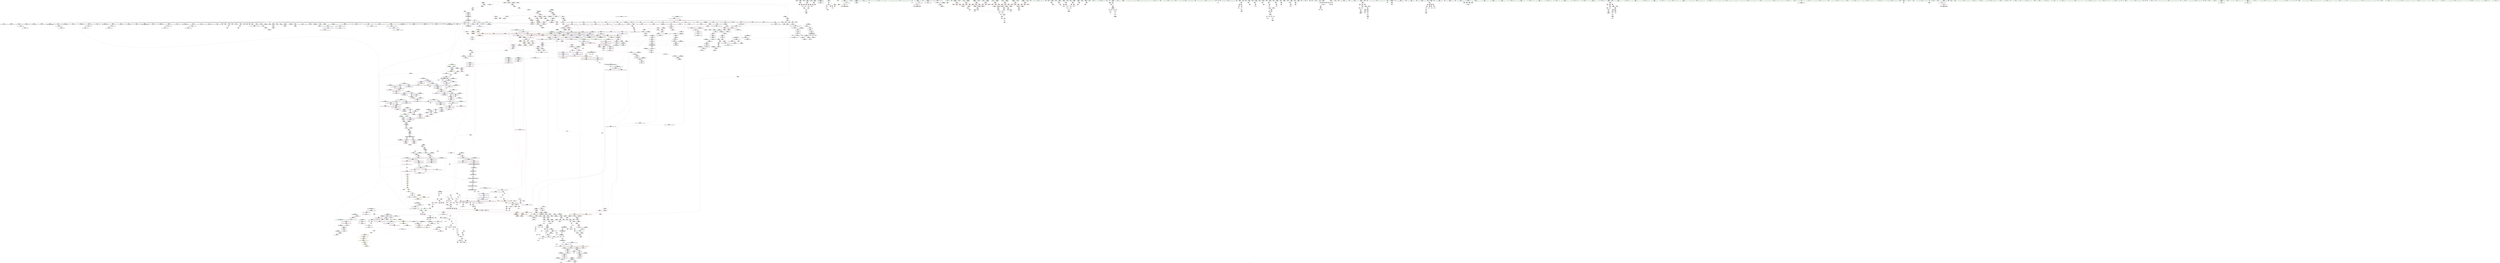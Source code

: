 digraph "SVFG" {
	label="SVFG";

	Node0x560806444300 [shape=record,color=grey,label="{NodeID: 0\nNullPtr|{|<s50>122}}"];
	Node0x560806444300 -> Node0x5608064aecc0[style=solid];
	Node0x560806444300 -> Node0x5608064aedc0[style=solid];
	Node0x560806444300 -> Node0x5608064aee90[style=solid];
	Node0x560806444300 -> Node0x5608064aef60[style=solid];
	Node0x560806444300 -> Node0x5608064af030[style=solid];
	Node0x560806444300 -> Node0x5608064af100[style=solid];
	Node0x560806444300 -> Node0x5608064af1d0[style=solid];
	Node0x560806444300 -> Node0x5608064af2a0[style=solid];
	Node0x560806444300 -> Node0x5608064af370[style=solid];
	Node0x560806444300 -> Node0x5608064af440[style=solid];
	Node0x560806444300 -> Node0x5608064af510[style=solid];
	Node0x560806444300 -> Node0x5608064af5e0[style=solid];
	Node0x560806444300 -> Node0x5608064af6b0[style=solid];
	Node0x560806444300 -> Node0x5608064af780[style=solid];
	Node0x560806444300 -> Node0x5608064af850[style=solid];
	Node0x560806444300 -> Node0x5608064af920[style=solid];
	Node0x560806444300 -> Node0x5608064af9f0[style=solid];
	Node0x560806444300 -> Node0x5608064afac0[style=solid];
	Node0x560806444300 -> Node0x5608064afb90[style=solid];
	Node0x560806444300 -> Node0x5608064afc60[style=solid];
	Node0x560806444300 -> Node0x5608064afd30[style=solid];
	Node0x560806444300 -> Node0x5608064afe00[style=solid];
	Node0x560806444300 -> Node0x5608064afed0[style=solid];
	Node0x560806444300 -> Node0x5608064affa0[style=solid];
	Node0x560806444300 -> Node0x5608064b0070[style=solid];
	Node0x560806444300 -> Node0x5608064b0140[style=solid];
	Node0x560806444300 -> Node0x5608064b0210[style=solid];
	Node0x560806444300 -> Node0x5608064b02e0[style=solid];
	Node0x560806444300 -> Node0x5608064b03b0[style=solid];
	Node0x560806444300 -> Node0x5608064b0480[style=solid];
	Node0x560806444300 -> Node0x5608064b0550[style=solid];
	Node0x560806444300 -> Node0x5608064b0620[style=solid];
	Node0x560806444300 -> Node0x5608064b06f0[style=solid];
	Node0x560806444300 -> Node0x5608064b07c0[style=solid];
	Node0x560806444300 -> Node0x5608064b0890[style=solid];
	Node0x560806444300 -> Node0x5608064a44a0[style=solid];
	Node0x560806444300 -> Node0x5608064a4570[style=solid];
	Node0x560806444300 -> Node0x5608064a4640[style=solid];
	Node0x560806444300 -> Node0x5608064a4710[style=solid];
	Node0x560806444300 -> Node0x5608064a47e0[style=solid];
	Node0x560806444300 -> Node0x5608064a48b0[style=solid];
	Node0x560806444300 -> Node0x5608064a4980[style=solid];
	Node0x560806444300 -> Node0x5608064dce00[style=solid];
	Node0x560806444300 -> Node0x5608064e1ea0[style=solid];
	Node0x560806444300 -> Node0x5608064e1f70[style=solid];
	Node0x560806444300 -> Node0x5608064e2040[style=solid];
	Node0x560806444300 -> Node0x5608064e3e50[style=solid];
	Node0x560806444300 -> Node0x5608065107f0[style=solid];
	Node0x560806444300 -> Node0x56080651a8b0[style=solid];
	Node0x560806444300 -> Node0x56080651b1b0[style=solid];
	Node0x560806444300:s50 -> Node0x5608066027a0[style=solid,color=red];
	Node0x560806519b30 [shape=record,color=grey,label="{NodeID: 1882\n325 = cmp(323, 324, )\n}"];
	Node0x560806519b30 -> Node0x5608064a51d0[style=solid];
	Node0x5608064b0f10 [shape=record,color=red,label="{NodeID: 775\n491\<--467\nsel\<--ehselector.slot\n_Z5toIntNSt7__cxx1112basic_stringIcSt11char_traitsIcESaIcEEE\n}"];
	Node0x5608065fe920 [shape=record,color=black,label="{NodeID: 2657\n1611 = PHI(871, )\n}"];
	Node0x5608065fe920 -> Node0x5608065196b0[style=solid];
	Node0x5608064a74c0 [shape=record,color=black,label="{NodeID: 443\n843\<--829\n\<--this1\n_ZNSt6vectorIiSaIiEE9push_backERKi\n}"];
	Node0x5608064a74c0 -> Node0x5608064befe0[style=solid];
	Node0x5608064a74c0 -> Node0x5608064bf0b0[style=solid];
	Node0x5608064e70b0 [shape=record,color=blue,label="{NodeID: 1218\n1947\<--1959\n__assignable\<--\n_ZSt18uninitialized_copyISt13move_iteratorIPiES1_ET0_T_S4_S3_\n}"];
	Node0x56080649ab00 [shape=record,color=green,label="{NodeID: 111\n518\<--519\nehselector.slot\<--ehselector.slot_field_insensitive\n_Z7toInt64NSt7__cxx1112basic_stringIcSt11char_traitsIcESaIcEEE\n}"];
	Node0x56080649ab00 -> Node0x5608064b1180[style=solid];
	Node0x56080649ab00 -> Node0x5608064df050[style=solid];
	Node0x5608064b6940 [shape=record,color=red,label="{NodeID: 886\n1323\<--1315\n\<--__args.addr\n_ZNSt16allocator_traitsISaIiEE9constructIiJRKiEEEvRS0_PT_DpOT0_\n|{<s0>75}}"];
	Node0x5608064b6940:s0 -> Node0x56080660ef30[style=solid,color=red];
	Node0x56080660ad20 [shape=record,color=black,label="{NodeID: 2768\n1185 = PHI(1127, )\n0th arg _ZSt8_DestroyIPiEvT_S1_ }"];
	Node0x56080660ad20 -> Node0x5608064e2860[style=solid];
	Node0x5608064bd3b0 [shape=record,color=black,label="{NodeID: 554\n2148\<--2147\n\<--\n_ZNSt11__copy_moveILb1ELb1ESt26random_access_iterator_tagE8__copy_mIiEEPT_PKS3_S6_S4_\n}"];
	Node0x5608064bd3b0 -> Node0x5608064c4390[style=solid];
	Node0x56080649f990 [shape=record,color=green,label="{NodeID: 222\n1343\<--1344\n__elems_before\<--__elems_before_field_insensitive\n_ZNSt6vectorIiSaIiEE17_M_realloc_insertIJRKiEEEvN9__gnu_cxx17__normal_iteratorIPiS1_EEDpOT_\n}"];
	Node0x56080649f990 -> Node0x5608064b6e20[style=solid];
	Node0x56080649f990 -> Node0x5608064b6ef0[style=solid];
	Node0x56080649f990 -> Node0x5608064e3be0[style=solid];
	Node0x56080657e830 [shape=record,color=yellow,style=double,label="{NodeID: 2104\n312V_1 = ENCHI(MR_312V_0)\npts\{13 \}\nFun[main]}"];
	Node0x56080657e830 -> Node0x5608064c4a10[style=dashed];
	Node0x56080657e830 -> Node0x5608064c4ae0[style=dashed];
	Node0x56080657e830 -> Node0x5608064c4bb0[style=dashed];
	Node0x5608064dbc30 [shape=record,color=red,label="{NodeID: 997\n2149\<--2130\n\<--_Num\n_ZNSt11__copy_moveILb1ELb1ESt26random_access_iterator_tagE8__copy_mIiEEPT_PKS3_S6_S4_\n}"];
	Node0x5608064dbc30 -> Node0x560806513e30[style=solid];
	Node0x5608064c2e70 [shape=record,color=purple,label="{NodeID: 665\n1953\<--1941\ncoerce.dive\<--__first\n_ZSt18uninitialized_copyISt13move_iteratorIPiES1_ET0_T_S4_S3_\n}"];
	Node0x5608064c2e70 -> Node0x5608064e6e40[style=solid];
	Node0x5608064adf30 [shape=record,color=green,label="{NodeID: 333\n2098\<--2099\n__result.addr\<--__result.addr_field_insensitive\n_ZSt13__copy_move_aILb1EPiS0_ET1_T0_S2_S1_\n}"];
	Node0x5608064adf30 -> Node0x5608064db5b0[style=solid];
	Node0x5608064adf30 -> Node0x5608064e8020[style=solid];
	Node0x5608064e1750 [shape=record,color=blue,label="{NodeID: 1108\n956\<--213\ncase_id\<--\nmain\n}"];
	Node0x5608064e1750 -> Node0x560806570d70[style=dashed];
	Node0x5608064514e0 [shape=record,color=green,label="{NodeID: 1\n7\<--1\n__dso_handle\<--dummyObj\nGlob }"];
	Node0x560806519cb0 [shape=record,color=grey,label="{NodeID: 1883\n321 = cmp(319, 320, )\n}"];
	Node0x560806519cb0 -> Node0x5608064a5100[style=solid];
	Node0x5608064b0fe0 [shape=record,color=red,label="{NodeID: 776\n527\<--512\n\<--r\n_Z7toInt64NSt7__cxx1112basic_stringIcSt11char_traitsIcESaIcEEE\n}"];
	Node0x5608064b0fe0 -> Node0x5608064a67c0[style=solid];
	Node0x5608065fea60 [shape=record,color=black,label="{NodeID: 2658\n1615 = PHI(1749, )\n}"];
	Node0x5608065fea60 -> Node0x560806519830[style=solid];
	Node0x5608064a7590 [shape=record,color=black,label="{NodeID: 444\n851\<--829\n\<--this1\n_ZNSt6vectorIiSaIiEE9push_backERKi\n}"];
	Node0x5608064a7590 -> Node0x5608064bf180[style=solid];
	Node0x5608064a7590 -> Node0x5608064bf250[style=solid];
	Node0x5608064e7180 [shape=record,color=blue, style = dotted,label="{NodeID: 1219\n2219\<--2221\noffset_0\<--dummyVal\n_ZSt18uninitialized_copyISt13move_iteratorIPiES1_ET0_T_S4_S3_\n}"];
	Node0x5608064e7180 -> Node0x5608064dab20[style=dashed];
	Node0x56080649abd0 [shape=record,color=green,label="{NodeID: 112\n525\<--526\n_ZNSirsERx\<--_ZNSirsERx_field_insensitive\n}"];
	Node0x5608064b6a10 [shape=record,color=red,label="{NodeID: 887\n1359\<--1337\nthis1\<--this.addr\n_ZNSt6vectorIiSaIiEE17_M_realloc_insertIJRKiEEEvN9__gnu_cxx17__normal_iteratorIPiS1_EEDpOT_\n|{|<s19>77|<s20>78}}"];
	Node0x5608064b6a10 -> Node0x5608064b9380[style=solid];
	Node0x5608064b6a10 -> Node0x5608064b9450[style=solid];
	Node0x5608064b6a10 -> Node0x5608064b9520[style=solid];
	Node0x5608064b6a10 -> Node0x5608064b95f0[style=solid];
	Node0x5608064b6a10 -> Node0x5608064b96c0[style=solid];
	Node0x5608064b6a10 -> Node0x5608064b9790[style=solid];
	Node0x5608064b6a10 -> Node0x5608064b9860[style=solid];
	Node0x5608064b6a10 -> Node0x5608064b9930[style=solid];
	Node0x5608064b6a10 -> Node0x5608064b9a00[style=solid];
	Node0x5608064b6a10 -> Node0x5608064b9ad0[style=solid];
	Node0x5608064b6a10 -> Node0x5608064b9ba0[style=solid];
	Node0x5608064b6a10 -> Node0x5608064b9c70[style=solid];
	Node0x5608064b6a10 -> Node0x5608064b9d40[style=solid];
	Node0x5608064b6a10 -> Node0x5608064b9e10[style=solid];
	Node0x5608064b6a10 -> Node0x5608064b9ee0[style=solid];
	Node0x5608064b6a10 -> Node0x5608064b9fb0[style=solid];
	Node0x5608064b6a10 -> Node0x5608064ba080[style=solid];
	Node0x5608064b6a10 -> Node0x5608064ba150[style=solid];
	Node0x5608064b6a10 -> Node0x5608064ba220[style=solid];
	Node0x5608064b6a10:s19 -> Node0x56080660afa0[style=solid,color=red];
	Node0x5608064b6a10:s20 -> Node0x5608066035d0[style=solid,color=red];
	Node0x56080660ae60 [shape=record,color=black,label="{NodeID: 2769\n1186 = PHI(1128, )\n1st arg _ZSt8_DestroyIPiEvT_S1_ }"];
	Node0x56080660ae60 -> Node0x5608064e2930[style=solid];
	Node0x5608064bd480 [shape=record,color=black,label="{NodeID: 555\n2120\<--2157\n_ZNSt11__copy_moveILb1ELb1ESt26random_access_iterator_tagE8__copy_mIiEEPT_PKS3_S6_S4__ret\<--add.ptr\n_ZNSt11__copy_moveILb1ELb1ESt26random_access_iterator_tagE8__copy_mIiEEPT_PKS3_S6_S4_\n|{<s0>147}}"];
	Node0x5608064bd480:s0 -> Node0x560806600220[style=solid,color=blue];
	Node0x56080649fa60 [shape=record,color=green,label="{NodeID: 223\n1345\<--1346\nref.tmp\<--ref.tmp_field_insensitive\n_ZNSt6vectorIiSaIiEE17_M_realloc_insertIJRKiEEEvN9__gnu_cxx17__normal_iteratorIPiS1_EEDpOT_\n|{|<s1>79}}"];
	Node0x56080649fa60 -> Node0x5608064c0840[style=solid];
	Node0x56080649fa60:s1 -> Node0x5608066041d0[style=solid,color=red];
	Node0x5608064dbd00 [shape=record,color=red,label="{NodeID: 998\n2156\<--2130\n\<--_Num\n_ZNSt11__copy_moveILb1ELb1ESt26random_access_iterator_tagE8__copy_mIiEEPT_PKS3_S6_S4_\n}"];
	Node0x5608064c2f40 [shape=record,color=purple,label="{NodeID: 666\n1955\<--1943\ncoerce.dive1\<--__last\n_ZSt18uninitialized_copyISt13move_iteratorIPiES1_ET0_T_S4_S3_\n}"];
	Node0x5608064c2f40 -> Node0x5608064e6f10[style=solid];
	Node0x5608064ae000 [shape=record,color=green,label="{NodeID: 334\n2100\<--2101\n__simple\<--__simple_field_insensitive\n_ZSt13__copy_move_aILb1EPiS0_ET1_T0_S2_S1_\n}"];
	Node0x5608064ae000 -> Node0x5608064e80f0[style=solid];
	Node0x5608064e1820 [shape=record,color=blue,label="{NodeID: 1109\n958\<--12\ni\<--\nmain\n}"];
	Node0x5608064e1820 -> Node0x5608064b4b30[style=dashed];
	Node0x5608064e1820 -> Node0x5608064b4c00[style=dashed];
	Node0x5608064e1820 -> Node0x5608064b4cd0[style=dashed];
	Node0x5608064e1820 -> Node0x5608064b4da0[style=dashed];
	Node0x5608064e1820 -> Node0x5608064e19c0[style=dashed];
	Node0x5608064e1820 -> Node0x560806571270[style=dashed];
	Node0x560806496fa0 [shape=record,color=green,label="{NodeID: 2\n9\<--1\n\<--dummyObj\nCan only get source location for instruction, argument, global var or function.}"];
	Node0x560806519e30 [shape=record,color=grey,label="{NodeID: 1884\n317 = cmp(316, 204, )\n}"];
	Node0x5608064b10b0 [shape=record,color=red,label="{NodeID: 777\n537\<--516\nexn\<--exn.slot\n_Z7toInt64NSt7__cxx1112basic_stringIcSt11char_traitsIcESaIcEEE\n}"];
	Node0x5608065feba0 [shape=record,color=black,label="{NodeID: 2659\n1618 = PHI(1749, )\n}"];
	Node0x5608065feba0 -> Node0x56080650fb20[style=solid];
	Node0x5608064a7660 [shape=record,color=black,label="{NodeID: 445\n842\<--841\n\<--_M_impl3\n_ZNSt6vectorIiSaIiEE9push_backERKi\n|{<s0>41}}"];
	Node0x5608064a7660:s0 -> Node0x560806603c60[style=solid,color=red];
	Node0x5608064e7250 [shape=record,color=blue, style = dotted,label="{NodeID: 1220\n2222\<--2224\noffset_0\<--dummyVal\n_ZSt18uninitialized_copyISt13move_iteratorIPiES1_ET0_T_S4_S3_\n}"];
	Node0x5608064e7250 -> Node0x5608064dabf0[style=dashed];
	Node0x56080649acd0 [shape=record,color=green,label="{NodeID: 113\n545\<--546\n_Z8toDoubleNSt7__cxx1112basic_stringIcSt11char_traitsIcESaIcEEE\<--_Z8toDoubleNSt7__cxx1112basic_stringIcSt11char_traitsIcESaIcEEE_field_insensitive\n}"];
	Node0x5608064b6ae0 [shape=record,color=red,label="{NodeID: 888\n1389\<--1339\n\<--__args.addr\n_ZNSt6vectorIiSaIiEE17_M_realloc_insertIJRKiEEEvN9__gnu_cxx17__normal_iteratorIPiS1_EEDpOT_\n|{<s0>81}}"];
	Node0x5608064b6ae0:s0 -> Node0x56080660ef30[style=solid,color=red];
	Node0x56080660afa0 [shape=record,color=black,label="{NodeID: 2770\n1571 = PHI(1359, )\n0th arg _ZNKSt6vectorIiSaIiEE12_M_check_lenEmPKc }"];
	Node0x56080660afa0 -> Node0x5608064e4c20[style=solid];
	Node0x5608064bd550 [shape=record,color=black,label="{NodeID: 556\n2164\<--2169\n_ZSt12__miter_baseIPiET_S1__ret\<--\n_ZSt12__miter_baseIPiET_S1_\n|{<s0>146}}"];
	Node0x5608064bd550:s0 -> Node0x5608066000e0[style=solid,color=blue];
	Node0x56080649fb30 [shape=record,color=green,label="{NodeID: 224\n1347\<--1348\n__new_start\<--__new_start_field_insensitive\n_ZNSt6vectorIiSaIiEE17_M_realloc_insertIJRKiEEEvN9__gnu_cxx17__normal_iteratorIPiS1_EEDpOT_\n}"];
	Node0x56080649fb30 -> Node0x5608064b6fc0[style=solid];
	Node0x56080649fb30 -> Node0x5608064b7090[style=solid];
	Node0x56080649fb30 -> Node0x5608064b7160[style=solid];
	Node0x56080649fb30 -> Node0x5608064b7230[style=solid];
	Node0x56080649fb30 -> Node0x5608064b7300[style=solid];
	Node0x56080649fb30 -> Node0x5608064b73d0[style=solid];
	Node0x56080649fb30 -> Node0x5608064b74a0[style=solid];
	Node0x56080649fb30 -> Node0x5608064b7570[style=solid];
	Node0x56080649fb30 -> Node0x5608064e3cb0[style=solid];
	Node0x56080657e9f0 [shape=record,color=yellow,style=double,label="{NodeID: 2106\n316V_1 = ENCHI(MR_316V_0)\npts\{955 \}\nFun[main]}"];
	Node0x56080657e9f0 -> Node0x5608064b47f0[style=dashed];
	Node0x5608064dbdd0 [shape=record,color=red,label="{NodeID: 999\n2169\<--2166\n\<--__it.addr\n_ZSt12__miter_baseIPiET_S1_\n}"];
	Node0x5608064dbdd0 -> Node0x5608064bd550[style=solid];
	Node0x5608064c3010 [shape=record,color=purple,label="{NodeID: 667\n1967\<--1949\ncoerce.dive3\<--agg.tmp\n_ZSt18uninitialized_copyISt13move_iteratorIPiES1_ET0_T_S4_S3_\n}"];
	Node0x5608064c3010 -> Node0x5608064dab20[style=solid];
	Node0x5608064ae0d0 [shape=record,color=green,label="{NodeID: 335\n2110\<--2111\n_ZNSt11__copy_moveILb1ELb1ESt26random_access_iterator_tagE8__copy_mIiEEPT_PKS3_S6_S4_\<--_ZNSt11__copy_moveILb1ELb1ESt26random_access_iterator_tagE8__copy_mIiEEPT_PKS3_S6_S4__field_insensitive\n}"];
	Node0x5608064e18f0 [shape=record,color=blue,label="{NodeID: 1110\n1004\<--1006\narrayidx10\<--dec\nmain\n}"];
	Node0x5608064e18f0 -> Node0x5608065613a0[style=dashed];
	Node0x5608064972e0 [shape=record,color=green,label="{NodeID: 3\n12\<--1\n\<--dummyObj\nCan only get source location for instruction, argument, global var or function.|{<s0>55}}"];
	Node0x5608064972e0:s0 -> Node0x5608066043f0[style=solid,color=red];
	Node0x560806519fb0 [shape=record,color=grey,label="{NodeID: 1885\n203 = cmp(200, 204, )\n}"];
	Node0x5608064b1180 [shape=record,color=red,label="{NodeID: 778\n538\<--518\nsel\<--ehselector.slot\n_Z7toInt64NSt7__cxx1112basic_stringIcSt11char_traitsIcESaIcEEE\n}"];
	Node0x5608065fece0 [shape=record,color=black,label="{NodeID: 2660\n1756 = PHI(1801, )\n|{<s0>120}}"];
	Node0x5608065fece0:s0 -> Node0x560806602c70[style=solid,color=red];
	Node0x5608064a7730 [shape=record,color=black,label="{NodeID: 446\n877\<--876\n\<--this1\n_ZNKSt6vectorIiSaIiEE4sizeEv\n}"];
	Node0x5608064a7730 -> Node0x5608064bf3f0[style=solid];
	Node0x5608064a7730 -> Node0x5608064bf4c0[style=solid];
	Node0x5608064e7320 [shape=record,color=blue,label="{NodeID: 1221\n1994\<--1981\ncoerce.dive\<--__first.coerce\n_ZNSt20__uninitialized_copyILb1EE13__uninit_copyISt13move_iteratorIPiES3_EET0_T_S6_S5_\n}"];
	Node0x5608064e7320 -> Node0x5608064dc5f0[style=dashed];
	Node0x5608064a0000 [shape=record,color=green,label="{NodeID: 114\n549\<--550\nr\<--r_field_insensitive\n_Z8toDoubleNSt7__cxx1112basic_stringIcSt11char_traitsIcESaIcEEE\n}"];
	Node0x5608064a0000 -> Node0x5608064b1250[style=solid];
	Node0x5608064a0000 -> Node0x5608064df120[style=solid];
	Node0x5608064b6bb0 [shape=record,color=red,label="{NodeID: 889\n1376\<--1341\n\<--__len\n_ZNSt6vectorIiSaIiEE17_M_realloc_insertIJRKiEEEvN9__gnu_cxx17__normal_iteratorIPiS1_EEDpOT_\n|{<s0>80}}"];
	Node0x5608064b6bb0:s0 -> Node0x560806605560[style=solid,color=red];
	Node0x56080660b0e0 [shape=record,color=black,label="{NodeID: 2771\n1572 = PHI(1362, )\n1st arg _ZNKSt6vectorIiSaIiEE12_M_check_lenEmPKc }"];
	Node0x56080660b0e0 -> Node0x5608064e4cf0[style=solid];
	Node0x5608064bd620 [shape=record,color=black,label="{NodeID: 557\n2171\<--2178\n_ZNKSt13move_iteratorIPiE4baseEv_ret\<--\n_ZNKSt13move_iteratorIPiE4baseEv\n|{<s0>145}}"];
	Node0x5608064bd620:s0 -> Node0x5608065fffa0[style=solid,color=blue];
	Node0x56080649fc00 [shape=record,color=green,label="{NodeID: 225\n1349\<--1350\n__new_finish\<--__new_finish_field_insensitive\n_ZNSt6vectorIiSaIiEE17_M_realloc_insertIJRKiEEEvN9__gnu_cxx17__normal_iteratorIPiS1_EEDpOT_\n}"];
	Node0x56080649fc00 -> Node0x5608064b7640[style=solid];
	Node0x56080649fc00 -> Node0x5608064b7710[style=solid];
	Node0x56080649fc00 -> Node0x5608064b77e0[style=solid];
	Node0x56080649fc00 -> Node0x5608064b78b0[style=solid];
	Node0x56080649fc00 -> Node0x5608064b7980[style=solid];
	Node0x56080649fc00 -> Node0x5608064e3d80[style=solid];
	Node0x56080649fc00 -> Node0x5608064e3e50[style=solid];
	Node0x56080649fc00 -> Node0x5608064e3f20[style=solid];
	Node0x56080649fc00 -> Node0x5608064e3ff0[style=solid];
	Node0x56080649fc00 -> Node0x5608064e40c0[style=solid];
	Node0x5608064dbea0 [shape=record,color=red,label="{NodeID: 1000\n2176\<--2173\nthis1\<--this.addr\n_ZNKSt13move_iteratorIPiE4baseEv\n}"];
	Node0x5608064dbea0 -> Node0x5608064c4460[style=solid];
	Node0x5608064c30e0 [shape=record,color=purple,label="{NodeID: 668\n1969\<--1951\ncoerce.dive4\<--agg.tmp2\n_ZSt18uninitialized_copyISt13move_iteratorIPiES1_ET0_T_S4_S3_\n}"];
	Node0x5608064c30e0 -> Node0x5608064dabf0[style=solid];
	Node0x5608064ae1d0 [shape=record,color=green,label="{NodeID: 336\n2115\<--2116\n__it.addr\<--__it.addr_field_insensitive\n_ZSt12__niter_baseIPiET_S1_\n}"];
	Node0x5608064ae1d0 -> Node0x5608064db680[style=solid];
	Node0x5608064ae1d0 -> Node0x5608064e81c0[style=solid];
	Node0x5608064e19c0 [shape=record,color=blue,label="{NodeID: 1111\n958\<--1010\ni\<--inc\nmain\n}"];
	Node0x5608064e19c0 -> Node0x5608064b4b30[style=dashed];
	Node0x5608064e19c0 -> Node0x5608064b4c00[style=dashed];
	Node0x5608064e19c0 -> Node0x5608064b4cd0[style=dashed];
	Node0x5608064e19c0 -> Node0x5608064b4da0[style=dashed];
	Node0x5608064e19c0 -> Node0x5608064e19c0[style=dashed];
	Node0x5608064e19c0 -> Node0x560806571270[style=dashed];
	Node0x5608064973a0 [shape=record,color=green,label="{NodeID: 4\n18\<--1\n.str\<--dummyObj\nGlob }"];
	Node0x56080651a130 [shape=record,color=grey,label="{NodeID: 1886\n664 = cmp(662, 663, )\n}"];
	Node0x5608064b1250 [shape=record,color=red,label="{NodeID: 779\n563\<--549\n\<--r\n_Z8toDoubleNSt7__cxx1112basic_stringIcSt11char_traitsIcESaIcEEE\n}"];
	Node0x5608064b1250 -> Node0x5608064a6960[style=solid];
	Node0x5608065fee20 [shape=record,color=black,label="{NodeID: 2661\n1759 = PHI(1790, )\n}"];
	Node0x5608065fee20 -> Node0x5608064bb400[style=solid];
	Node0x5608064a7800 [shape=record,color=black,label="{NodeID: 447\n881\<--876\n\<--this1\n_ZNKSt6vectorIiSaIiEE4sizeEv\n}"];
	Node0x5608064a7800 -> Node0x5608064bf590[style=solid];
	Node0x5608064a7800 -> Node0x5608064bf660[style=solid];
	Node0x5608064e73f0 [shape=record,color=blue,label="{NodeID: 1222\n1996\<--1982\ncoerce.dive1\<--__last.coerce\n_ZNSt20__uninitialized_copyILb1EE13__uninit_copyISt13move_iteratorIPiES3_EET0_T_S6_S5_\n}"];
	Node0x5608064e73f0 -> Node0x5608064dc6c0[style=dashed];
	Node0x5608064a00d0 [shape=record,color=green,label="{NodeID: 115\n551\<--552\nsin\<--sin_field_insensitive\n_Z8toDoubleNSt7__cxx1112basic_stringIcSt11char_traitsIcESaIcEEE\n}"];
	Node0x5608064a00d0 -> Node0x5608064a6890[style=solid];
	Node0x5608064b6c80 [shape=record,color=red,label="{NodeID: 890\n1460\<--1341\n\<--__len\n_ZNSt6vectorIiSaIiEE17_M_realloc_insertIJRKiEEEvN9__gnu_cxx17__normal_iteratorIPiS1_EEDpOT_\n|{<s0>94}}"];
	Node0x5608064b6c80:s0 -> Node0x560806606770[style=solid,color=red];
	Node0x56080660b220 [shape=record,color=black,label="{NodeID: 2772\n1573 = PHI(1360, )\n2nd arg _ZNKSt6vectorIiSaIiEE12_M_check_lenEmPKc }"];
	Node0x56080660b220 -> Node0x5608064e4dc0[style=solid];
	Node0x5608064bd6f0 [shape=record,color=purple,label="{NodeID: 558\n51\<--4\n\<--_ZStL8__ioinit\n__cxx_global_var_init\n}"];
	Node0x56080649fcd0 [shape=record,color=green,label="{NodeID: 226\n1351\<--1352\nexn.slot\<--exn.slot_field_insensitive\n_ZNSt6vectorIiSaIiEE17_M_realloc_insertIJRKiEEEvN9__gnu_cxx17__normal_iteratorIPiS1_EEDpOT_\n}"];
	Node0x56080649fcd0 -> Node0x5608064b7a50[style=solid];
	Node0x56080649fcd0 -> Node0x5608064b7b20[style=solid];
	Node0x56080649fcd0 -> Node0x5608064e4190[style=solid];
	Node0x56080649fcd0 -> Node0x5608064e4330[style=solid];
	Node0x5608064dbf70 [shape=record,color=red,label="{NodeID: 1001\n2178\<--2177\n\<--_M_current\n_ZNKSt13move_iteratorIPiE4baseEv\n}"];
	Node0x5608064dbf70 -> Node0x5608064bd620[style=solid];
	Node0x5608064c31b0 [shape=record,color=purple,label="{NodeID: 669\n2219\<--1960\noffset_0\<--\n}"];
	Node0x5608064c31b0 -> Node0x5608064e7180[style=solid];
	Node0x5608064ae2a0 [shape=record,color=green,label="{NodeID: 337\n2124\<--2125\n__first.addr\<--__first.addr_field_insensitive\n_ZNSt11__copy_moveILb1ELb1ESt26random_access_iterator_tagE8__copy_mIiEEPT_PKS3_S6_S4_\n}"];
	Node0x5608064ae2a0 -> Node0x5608064db750[style=solid];
	Node0x5608064ae2a0 -> Node0x5608064db820[style=solid];
	Node0x5608064ae2a0 -> Node0x5608064e8290[style=solid];
	Node0x5608064e1a90 [shape=record,color=blue,label="{NodeID: 1112\n960\<--12\ni13\<--\nmain\n}"];
	Node0x5608064e1a90 -> Node0x5608064b4e70[style=dashed];
	Node0x5608064e1a90 -> Node0x5608064b4f40[style=dashed];
	Node0x5608064e1a90 -> Node0x5608064b5010[style=dashed];
	Node0x5608064e1a90 -> Node0x5608064e1b60[style=dashed];
	Node0x5608064e1a90 -> Node0x560806571770[style=dashed];
	Node0x560806497460 [shape=record,color=green,label="{NodeID: 5\n20\<--1\n.str.2\<--dummyObj\nGlob }"];
	Node0x56080651a2b0 [shape=record,color=grey,label="{NodeID: 1887\n209 = cmp(208, 9, )\n}"];
	Node0x56080651a2b0 -> Node0x5608064a4e90[style=solid];
	Node0x5608064b1320 [shape=record,color=red,label="{NodeID: 780\n573\<--553\nexn\<--exn.slot\n_Z8toDoubleNSt7__cxx1112basic_stringIcSt11char_traitsIcESaIcEEE\n}"];
	Node0x5608065fef60 [shape=record,color=black,label="{NodeID: 2662\n1797 = PHI(1810, )\n}"];
	Node0x5608065fef60 -> Node0x5608064bb670[style=solid];
	Node0x5608064a78d0 [shape=record,color=black,label="{NodeID: 448\n885\<--880\nsub.ptr.lhs.cast\<--\n_ZNKSt6vectorIiSaIiEE4sizeEv\n}"];
	Node0x5608064a78d0 -> Node0x560806517d30[style=solid];
	Node0x5608064e74c0 [shape=record,color=blue,label="{NodeID: 1223\n1988\<--1983\n__result.addr\<--__result\n_ZNSt20__uninitialized_copyILb1EE13__uninit_copyISt13move_iteratorIPiES3_EET0_T_S6_S5_\n}"];
	Node0x5608064e74c0 -> Node0x5608064dacc0[style=dashed];
	Node0x5608064a01a0 [shape=record,color=green,label="{NodeID: 116\n553\<--554\nexn.slot\<--exn.slot_field_insensitive\n_Z8toDoubleNSt7__cxx1112basic_stringIcSt11char_traitsIcESaIcEEE\n}"];
	Node0x5608064a01a0 -> Node0x5608064b1320[style=solid];
	Node0x5608064a01a0 -> Node0x5608064df1f0[style=solid];
	Node0x5608064b6d50 [shape=record,color=red,label="{NodeID: 891\n1506\<--1341\n\<--__len\n_ZNSt6vectorIiSaIiEE17_M_realloc_insertIJRKiEEEvN9__gnu_cxx17__normal_iteratorIPiS1_EEDpOT_\n}"];
	Node0x56080660b360 [shape=record,color=black,label="{NodeID: 2773\n802 = PHI(635, )\n0th arg _ZNSt6vectorIiSaIiEEC2Ev }"];
	Node0x56080660b360 -> Node0x5608064e0d90[style=solid];
	Node0x5608064bd7c0 [shape=record,color=purple,label="{NodeID: 559\n680\<--14\narrayidx3\<--target\n_Z5solveii\n}"];
	Node0x5608064bd7c0 -> Node0x5608064b3470[style=solid];
	Node0x56080649fda0 [shape=record,color=green,label="{NodeID: 227\n1353\<--1354\nehselector.slot\<--ehselector.slot_field_insensitive\n_ZNSt6vectorIiSaIiEE17_M_realloc_insertIJRKiEEEvN9__gnu_cxx17__normal_iteratorIPiS1_EEDpOT_\n}"];
	Node0x56080649fda0 -> Node0x5608064b7bf0[style=solid];
	Node0x56080649fda0 -> Node0x5608064e4260[style=solid];
	Node0x56080649fda0 -> Node0x5608064e4400[style=solid];
	Node0x5608064dc040 [shape=record,color=red,label="{NodeID: 1002\n2189\<--2183\nthis1\<--this.addr\n_ZNSt13move_iteratorIPiEC2ES0_\n}"];
	Node0x5608064dc040 -> Node0x5608064c4530[style=solid];
	Node0x5608064c3280 [shape=record,color=purple,label="{NodeID: 670\n2220\<--1961\noffset_0\<--\n}"];
	Node0x5608064c3280 -> Node0x5608064dc450[style=solid];
	Node0x5608064ae370 [shape=record,color=green,label="{NodeID: 338\n2126\<--2127\n__last.addr\<--__last.addr_field_insensitive\n_ZNSt11__copy_moveILb1ELb1ESt26random_access_iterator_tagE8__copy_mIiEEPT_PKS3_S6_S4_\n}"];
	Node0x5608064ae370 -> Node0x5608064db8f0[style=solid];
	Node0x5608064ae370 -> Node0x5608064e8360[style=solid];
	Node0x5608064e1b60 [shape=record,color=blue,label="{NodeID: 1113\n960\<--1031\ni13\<--inc21\nmain\n}"];
	Node0x5608064e1b60 -> Node0x5608064b4e70[style=dashed];
	Node0x5608064e1b60 -> Node0x5608064b4f40[style=dashed];
	Node0x5608064e1b60 -> Node0x5608064b5010[style=dashed];
	Node0x5608064e1b60 -> Node0x5608064e1b60[style=dashed];
	Node0x5608064e1b60 -> Node0x560806571770[style=dashed];
	Node0x5608064978c0 [shape=record,color=green,label="{NodeID: 6\n22\<--1\nstdin\<--dummyObj\nGlob }"];
	Node0x56080651a430 [shape=record,color=grey,label="{NodeID: 1888\n676 = cmp(674, 675, )\n}"];
	Node0x5608064b13f0 [shape=record,color=red,label="{NodeID: 781\n574\<--555\nsel\<--ehselector.slot\n_Z8toDoubleNSt7__cxx1112basic_stringIcSt11char_traitsIcESaIcEEE\n}"];
	Node0x5608065ff0a0 [shape=record,color=black,label="{NodeID: 2663\n1845 = PHI(1849, )\n}"];
	Node0x5608065ff0a0 -> Node0x5608064bba80[style=solid];
	Node0x5608064a79a0 [shape=record,color=black,label="{NodeID: 449\n886\<--884\nsub.ptr.rhs.cast\<--\n_ZNKSt6vectorIiSaIiEE4sizeEv\n}"];
	Node0x5608064a79a0 -> Node0x560806517d30[style=solid];
	Node0x5608064e7590 [shape=record,color=blue, style = dotted,label="{NodeID: 1224\n2225\<--2227\noffset_0\<--dummyVal\n_ZNSt20__uninitialized_copyILb1EE13__uninit_copyISt13move_iteratorIPiES3_EET0_T_S6_S5_\n}"];
	Node0x5608064e7590 -> Node0x5608064dad90[style=dashed];
	Node0x5608064a0270 [shape=record,color=green,label="{NodeID: 117\n555\<--556\nehselector.slot\<--ehselector.slot_field_insensitive\n_Z8toDoubleNSt7__cxx1112basic_stringIcSt11char_traitsIcESaIcEEE\n}"];
	Node0x5608064a0270 -> Node0x5608064b13f0[style=solid];
	Node0x5608064a0270 -> Node0x5608064df2c0[style=solid];
	Node0x5608064b6e20 [shape=record,color=red,label="{NodeID: 892\n1387\<--1343\n\<--__elems_before\n_ZNSt6vectorIiSaIiEE17_M_realloc_insertIJRKiEEEvN9__gnu_cxx17__normal_iteratorIPiS1_EEDpOT_\n}"];
	Node0x56080660b4a0 [shape=record,color=black,label="{NodeID: 2774\n1290 = PHI(1241, )\n0th arg _ZNSaIiED2Ev }"];
	Node0x56080660b4a0 -> Node0x5608064e33c0[style=solid];
	Node0x5608064bd890 [shape=record,color=purple,label="{NodeID: 560\n725\<--14\narrayidx16\<--target\n_Z5solveii\n}"];
	Node0x5608064bd890 -> Node0x5608064b3610[style=solid];
	Node0x56080649fe70 [shape=record,color=green,label="{NodeID: 228\n1363\<--1364\n_ZNKSt6vectorIiSaIiEE12_M_check_lenEmPKc\<--_ZNKSt6vectorIiSaIiEE12_M_check_lenEmPKc_field_insensitive\n}"];
	Node0x5608064dc110 [shape=record,color=red,label="{NodeID: 1003\n2191\<--2185\n\<--__i.addr\n_ZNSt13move_iteratorIPiEC2ES0_\n}"];
	Node0x5608064dc110 -> Node0x5608064e89e0[style=solid];
	Node0x5608064c3350 [shape=record,color=purple,label="{NodeID: 671\n2222\<--1963\noffset_0\<--\n}"];
	Node0x5608064c3350 -> Node0x5608064e7250[style=solid];
	Node0x5608064ae440 [shape=record,color=green,label="{NodeID: 339\n2128\<--2129\n__result.addr\<--__result.addr_field_insensitive\n_ZNSt11__copy_moveILb1ELb1ESt26random_access_iterator_tagE8__copy_mIiEEPT_PKS3_S6_S4_\n}"];
	Node0x5608064ae440 -> Node0x5608064db9c0[style=solid];
	Node0x5608064ae440 -> Node0x5608064dba90[style=solid];
	Node0x5608064ae440 -> Node0x5608064e8430[style=solid];
	Node0x5608064e1c30 [shape=record,color=blue,label="{NodeID: 1114\n956\<--1042\ncase_id\<--inc26\nmain\n}"];
	Node0x5608064e1c30 -> Node0x560806570d70[style=dashed];
	Node0x560806497980 [shape=record,color=green,label="{NodeID: 7\n23\<--1\n.str.3\<--dummyObj\nGlob }"];
	Node0x56080651a5b0 [shape=record,color=grey,label="{NodeID: 1889\n1670 = cmp(1669, 521, )\n}"];
	Node0x5608064b14c0 [shape=record,color=red,label="{NodeID: 782\n609\<--590\n\<--x0.addr\n_Z5outerxxxxxx\n}"];
	Node0x5608064b14c0 -> Node0x560806518630[style=solid];
	Node0x5608065ff1e0 [shape=record,color=black,label="{NodeID: 2664\n1864 = PHI(1810, )\n}"];
	Node0x5608065ff1e0 -> Node0x56080651abb0[style=solid];
	Node0x5608064a7a70 [shape=record,color=black,label="{NodeID: 450\n871\<--888\n_ZNKSt6vectorIiSaIiEE4sizeEv_ret\<--sub.ptr.div\n_ZNKSt6vectorIiSaIiEE4sizeEv\n|{<s0>33|<s1>35|<s2>103|<s3>105|<s4>106|<s5>108}}"];
	Node0x5608064a7a70:s0 -> Node0x5608065fb620[style=solid,color=blue];
	Node0x5608064a7a70:s1 -> Node0x5608065fb960[style=solid,color=blue];
	Node0x5608064a7a70:s2 -> Node0x5608065fe420[style=solid,color=blue];
	Node0x5608064a7a70:s3 -> Node0x5608065fe560[style=solid,color=blue];
	Node0x5608064a7a70:s4 -> Node0x5608065fe6a0[style=solid,color=blue];
	Node0x5608064a7a70:s5 -> Node0x5608065fe920[style=solid,color=blue];
	Node0x5608064e7660 [shape=record,color=blue, style = dotted,label="{NodeID: 1225\n2228\<--2230\noffset_0\<--dummyVal\n_ZNSt20__uninitialized_copyILb1EE13__uninit_copyISt13move_iteratorIPiES3_EET0_T_S6_S5_\n}"];
	Node0x5608064e7660 -> Node0x5608064dae60[style=dashed];
	Node0x5608064a0340 [shape=record,color=green,label="{NodeID: 118\n561\<--562\n_ZNSirsERd\<--_ZNSirsERd_field_insensitive\n}"];
	Node0x5608064b6ef0 [shape=record,color=red,label="{NodeID: 893\n1438\<--1343\n\<--__elems_before\n_ZNSt6vectorIiSaIiEE17_M_realloc_insertIJRKiEEEvN9__gnu_cxx17__normal_iteratorIPiS1_EEDpOT_\n}"];
	Node0x56080660b5e0 [shape=record,color=black,label="{NodeID: 2775\n1057 = PHI(807, )\n0th arg _ZNSt12_Vector_baseIiSaIiEEC2Ev }"];
	Node0x56080660b5e0 -> Node0x5608064e1d00[style=solid];
	Node0x5608064bd960 [shape=record,color=purple,label="{NodeID: 561\n999\<--14\narrayidx\<--target\nmain\n}"];
	Node0x5608064a84c0 [shape=record,color=green,label="{NodeID: 229\n1367\<--1368\n_ZNSt6vectorIiSaIiEE5beginEv\<--_ZNSt6vectorIiSaIiEE5beginEv_field_insensitive\n}"];
	Node0x5608064dc1e0 [shape=record,color=red,label="{NodeID: 1004\n2203\<--2197\nthis1\<--this.addr\n_ZN9__gnu_cxx13new_allocatorIiE7destroyIiEEvPT_\n}"];
	Node0x5608064c3420 [shape=record,color=purple,label="{NodeID: 672\n2223\<--1964\noffset_0\<--\n}"];
	Node0x5608064c3420 -> Node0x5608064dc520[style=solid];
	Node0x5608064ae510 [shape=record,color=green,label="{NodeID: 340\n2130\<--2131\n_Num\<--_Num_field_insensitive\n_ZNSt11__copy_moveILb1ELb1ESt26random_access_iterator_tagE8__copy_mIiEEPT_PKS3_S6_S4_\n}"];
	Node0x5608064ae510 -> Node0x5608064dbb60[style=solid];
	Node0x5608064ae510 -> Node0x5608064dbc30[style=solid];
	Node0x5608064ae510 -> Node0x5608064dbd00[style=solid];
	Node0x5608064ae510 -> Node0x5608064e8500[style=solid];
	Node0x560806586070 [shape=record,color=yellow,style=double,label="{NodeID: 2222\n136V_1 = ENCHI(MR_136V_0)\npts\{19260000 \}\nFun[_ZSt32__make_move_if_noexcept_iteratorIiSt13move_iteratorIPiEET0_PT_]|{<s0>129}}"];
	Node0x560806586070:s0 -> Node0x5608064e89e0[style=dashed,color=red];
	Node0x5608064e1d00 [shape=record,color=blue,label="{NodeID: 1115\n1058\<--1057\nthis.addr\<--this\n_ZNSt12_Vector_baseIiSaIiEEC2Ev\n}"];
	Node0x5608064e1d00 -> Node0x5608064b5280[style=dashed];
	Node0x560806497a40 [shape=record,color=green,label="{NodeID: 8\n25\<--1\n.str.4\<--dummyObj\nGlob }"];
	Node0x56080651a730 [shape=record,color=grey,label="{NodeID: 1890\n287 = cmp(286, 12, )\n}"];
	Node0x56080651a730 -> Node0x56080650f990[style=solid];
	Node0x5608064b1590 [shape=record,color=red,label="{NodeID: 783\n616\<--590\n\<--x0.addr\n_Z5outerxxxxxx\n}"];
	Node0x5608064b1590 -> Node0x560806516cb0[style=solid];
	Node0x5608065ff320 [shape=record,color=black,label="{NodeID: 2665\n1919 = PHI(1937, )\n}"];
	Node0x5608065ff320 -> Node0x5608064bc030[style=solid];
	Node0x5608064a7b40 [shape=record,color=black,label="{NodeID: 451\n901\<--900\n\<--this1\n_ZNSt6vectorIiSaIiEEixEm\n}"];
	Node0x5608064a7b40 -> Node0x5608064bf730[style=solid];
	Node0x5608064a7b40 -> Node0x5608064bf800[style=solid];
	Node0x5608064e7730 [shape=record,color=blue,label="{NodeID: 1226\n2028\<--2015\ncoerce.dive\<--__first.coerce\n_ZSt4copyISt13move_iteratorIPiES1_ET0_T_S4_S3_\n}"];
	Node0x5608064e7730 -> Node0x5608064dc790[style=dashed];
	Node0x5608064a0440 [shape=record,color=green,label="{NodeID: 119\n581\<--582\n_Z5outerxxxxxx\<--_Z5outerxxxxxx_field_insensitive\n}"];
	Node0x5608064b6fc0 [shape=record,color=red,label="{NodeID: 894\n1381\<--1347\n\<--__new_start\n_ZNSt6vectorIiSaIiEE17_M_realloc_insertIJRKiEEEvN9__gnu_cxx17__normal_iteratorIPiS1_EEDpOT_\n}"];
	Node0x5608064b6fc0 -> Node0x5608064e3d80[style=solid];
	Node0x56080660b720 [shape=record,color=black,label="{NodeID: 2776\n2053 = PHI(2038, )\n0th arg _ZSt14__copy_move_a2ILb1EPiS0_ET1_T0_S2_S1_ }"];
	Node0x56080660b720 -> Node0x5608064e7b40[style=solid];
	Node0x5608064bda30 [shape=record,color=purple,label="{NodeID: 562\n1004\<--14\narrayidx10\<--target\nmain\n}"];
	Node0x5608064bda30 -> Node0x5608064b50e0[style=solid];
	Node0x5608064bda30 -> Node0x5608064e18f0[style=solid];
	Node0x5608065942a0 [shape=record,color=yellow,style=double,label="{NodeID: 2444\nRETMU(2V_2)\npts\{10 \}\nFun[_GLOBAL__sub_I_ACRushTC_2_1.cpp]}"];
	Node0x5608064a8580 [shape=record,color=green,label="{NodeID: 230\n1372\<--1373\n_ZN9__gnu_cxxmiIPiSt6vectorIiSaIiEEEENS_17__normal_iteratorIT_T0_E15difference_typeERKS8_SB_\<--_ZN9__gnu_cxxmiIPiSt6vectorIiSaIiEEEENS_17__normal_iteratorIT_T0_E15difference_typeERKS8_SB__field_insensitive\n}"];
	Node0x5608064dc2b0 [shape=record,color=red,label="{NodeID: 1005\n2215\<--2214\ndummyVal\<--offset_0\n_ZSt22__uninitialized_copy_aISt13move_iteratorIPiES1_iET0_T_S4_S3_RSaIT1_E\n}"];
	Node0x5608064dc2b0 -> Node0x5608064e6bd0[style=solid];
	Node0x5608064c34f0 [shape=record,color=purple,label="{NodeID: 673\n1994\<--1984\ncoerce.dive\<--__first\n_ZNSt20__uninitialized_copyILb1EE13__uninit_copyISt13move_iteratorIPiES3_EET0_T_S6_S5_\n}"];
	Node0x5608064c34f0 -> Node0x5608064e7320[style=solid];
	Node0x5608064ae5e0 [shape=record,color=green,label="{NodeID: 341\n2152\<--2153\nllvm.memmove.p0i8.p0i8.i64\<--llvm.memmove.p0i8.p0i8.i64_field_insensitive\n}"];
	Node0x560806586150 [shape=record,color=yellow,style=double,label="{NodeID: 2223\n274V_1 = ENCHI(MR_274V_0)\npts\{6360001 \}\nFun[_ZNSt6vectorIiSaIiEE9push_backERKi]|{|<s4>42|<s5>43}}"];
	Node0x560806586150 -> Node0x5608064b3bc0[style=dashed];
	Node0x560806586150 -> Node0x5608064b3d60[style=dashed];
	Node0x560806586150 -> Node0x5608064b3e30[style=dashed];
	Node0x560806586150 -> Node0x5608064e1000[style=dashed];
	Node0x560806586150:s4 -> Node0x560806577910[style=dashed,color=red];
	Node0x560806586150:s5 -> Node0x56080657e3a0[style=dashed,color=red];
	Node0x5608064e1dd0 [shape=record,color=blue,label="{NodeID: 1116\n1081\<--1080\nthis.addr\<--this\n_ZNSt12_Vector_baseIiSaIiEE12_Vector_implC2Ev\n}"];
	Node0x5608064e1dd0 -> Node0x5608064b5350[style=dashed];
	Node0x560806497b00 [shape=record,color=green,label="{NodeID: 9\n27\<--1\nstdout\<--dummyObj\nGlob }"];
	Node0x56080651a8b0 [shape=record,color=grey,label="{NodeID: 1891\n1224 = cmp(1223, 3, )\n}"];
	Node0x5608064b1660 [shape=record,color=red,label="{NodeID: 784\n612\<--592\n\<--y0.addr\n_Z5outerxxxxxx\n}"];
	Node0x5608064b1660 -> Node0x5608065181b0[style=solid];
	Node0x5608065ff460 [shape=record,color=black,label="{NodeID: 2666\n1971 = PHI(1980, )\n}"];
	Node0x5608065ff460 -> Node0x5608064bc510[style=solid];
	Node0x5608064a7c10 [shape=record,color=black,label="{NodeID: 452\n891\<--906\n_ZNSt6vectorIiSaIiEEixEm_ret\<--add.ptr\n_ZNSt6vectorIiSaIiEEixEm\n|{<s0>34|<s1>36}}"];
	Node0x5608064a7c10:s0 -> Node0x5608065fb820[style=solid,color=blue];
	Node0x5608064a7c10:s1 -> Node0x5608065fbaa0[style=solid,color=blue];
	Node0x5608064e7800 [shape=record,color=blue,label="{NodeID: 1227\n2030\<--2016\ncoerce.dive1\<--__last.coerce\n_ZSt4copyISt13move_iteratorIPiES1_ET0_T_S4_S3_\n}"];
	Node0x5608064e7800 -> Node0x5608064dc860[style=dashed];
	Node0x5608064a0540 [shape=record,color=green,label="{NodeID: 120\n590\<--591\nx0.addr\<--x0.addr_field_insensitive\n_Z5outerxxxxxx\n}"];
	Node0x5608064a0540 -> Node0x5608064b14c0[style=solid];
	Node0x5608064a0540 -> Node0x5608064b1590[style=solid];
	Node0x5608064a0540 -> Node0x5608064df390[style=solid];
	Node0x560806576940 [shape=record,color=yellow,style=double,label="{NodeID: 2002\n120V_1 = ENCHI(MR_120V_0)\npts\{1874 \}\nFun[_ZSt18uninitialized_copyISt13move_iteratorIPiES1_ET0_T_S4_S3_]|{<s0>132}}"];
	Node0x560806576940:s0 -> Node0x56080655e640[style=dashed,color=red];
	Node0x5608064b7090 [shape=record,color=red,label="{NodeID: 895\n1386\<--1347\n\<--__new_start\n_ZNSt6vectorIiSaIiEE17_M_realloc_insertIJRKiEEEvN9__gnu_cxx17__normal_iteratorIPiS1_EEDpOT_\n}"];
	Node0x5608064b7090 -> Node0x5608064c46d0[style=solid];
	Node0x56080660b860 [shape=record,color=black,label="{NodeID: 2777\n2054 = PHI(2046, )\n1st arg _ZSt14__copy_move_a2ILb1EPiS0_ET1_T0_S2_S1_ }"];
	Node0x56080660b860 -> Node0x5608064e7c10[style=solid];
	Node0x5608064bdb00 [shape=record,color=purple,label="{NodeID: 563\n659\<--16\narrayidx\<--R\n_Z5solveii\n}"];
	Node0x5608064bdb00 -> Node0x5608064dfa10[style=solid];
	Node0x5608064a8680 [shape=record,color=green,label="{NodeID: 231\n1378\<--1379\n_ZNSt12_Vector_baseIiSaIiEE11_M_allocateEm\<--_ZNSt12_Vector_baseIiSaIiEE11_M_allocateEm_field_insensitive\n}"];
	Node0x5608064dc380 [shape=record,color=red,label="{NodeID: 1006\n2218\<--2217\ndummyVal\<--offset_0\n_ZSt22__uninitialized_copy_aISt13move_iteratorIPiES1_iET0_T_S4_S3_RSaIT1_E\n}"];
	Node0x5608064dc380 -> Node0x5608064e6ca0[style=solid];
	Node0x5608064c35c0 [shape=record,color=purple,label="{NodeID: 674\n1996\<--1986\ncoerce.dive1\<--__last\n_ZNSt20__uninitialized_copyILb1EE13__uninit_copyISt13move_iteratorIPiES3_EET0_T_S6_S5_\n}"];
	Node0x5608064c35c0 -> Node0x5608064e73f0[style=solid];
	Node0x5608064ae6e0 [shape=record,color=green,label="{NodeID: 342\n2166\<--2167\n__it.addr\<--__it.addr_field_insensitive\n_ZSt12__miter_baseIPiET_S1_\n}"];
	Node0x5608064ae6e0 -> Node0x5608064dbdd0[style=solid];
	Node0x5608064ae6e0 -> Node0x5608064e86a0[style=solid];
	Node0x560806586260 [shape=record,color=yellow,style=double,label="{NodeID: 2224\n78V_1 = ENCHI(MR_78V_0)\npts\{6360002 \}\nFun[_ZNSt6vectorIiSaIiEE9push_backERKi]|{|<s2>43|<s3>43}}"];
	Node0x560806586260 -> Node0x5608064b3c90[style=dashed];
	Node0x560806586260 -> Node0x560806574470[style=dashed];
	Node0x560806586260:s2 -> Node0x5608064b8270[style=dashed,color=red];
	Node0x560806586260:s3 -> Node0x5608064e4670[style=dashed,color=red];
	Node0x5608064e1ea0 [shape=record,color=blue, style = dotted,label="{NodeID: 1117\n1089\<--3\n_M_start\<--dummyVal\n_ZNSt12_Vector_baseIiSaIiEE12_Vector_implC2Ev\n|{<s0>59}}"];
	Node0x5608064e1ea0:s0 -> Node0x56080659de60[style=dashed,color=blue];
	Node0x560806497c00 [shape=record,color=green,label="{NodeID: 10\n28\<--1\n.str.5\<--dummyObj\nGlob }"];
	Node0x56080651aa30 [shape=record,color=grey,label="{NodeID: 1892\n270 = cmp(269, 12, )\n}"];
	Node0x5608064b1730 [shape=record,color=red,label="{NodeID: 785\n619\<--592\n\<--y0.addr\n_Z5outerxxxxxx\n}"];
	Node0x5608064b1730 -> Node0x5608065169b0[style=solid];
	Node0x5608065ff5a0 [shape=record,color=black,label="{NodeID: 2667\n2010 = PHI(2014, )\n}"];
	Node0x5608065ff5a0 -> Node0x5608064bc920[style=solid];
	Node0x5608064a7ce0 [shape=record,color=black,label="{NodeID: 453\n918\<--917\n\<--this1\n_ZNSt6vectorIiSaIiEED2Ev\n}"];
	Node0x5608064a7ce0 -> Node0x5608064bf8d0[style=solid];
	Node0x5608064a7ce0 -> Node0x5608064bf9a0[style=solid];
	Node0x5608064e78d0 [shape=record,color=blue,label="{NodeID: 1228\n2022\<--2017\n__result.addr\<--__result\n_ZSt4copyISt13move_iteratorIPiES1_ET0_T_S4_S3_\n}"];
	Node0x5608064e78d0 -> Node0x5608064daf30[style=dashed];
	Node0x5608064a0610 [shape=record,color=green,label="{NodeID: 121\n592\<--593\ny0.addr\<--y0.addr_field_insensitive\n_Z5outerxxxxxx\n}"];
	Node0x5608064a0610 -> Node0x5608064b1660[style=solid];
	Node0x5608064a0610 -> Node0x5608064b1730[style=solid];
	Node0x5608064a0610 -> Node0x5608064df460[style=solid];
	Node0x5608064b7160 [shape=record,color=red,label="{NodeID: 896\n1401\<--1347\n\<--__new_start\n_ZNSt6vectorIiSaIiEE17_M_realloc_insertIJRKiEEEvN9__gnu_cxx17__normal_iteratorIPiS1_EEDpOT_\n|{<s0>85}}"];
	Node0x5608064b7160:s0 -> Node0x560806600970[style=solid,color=red];
	Node0x56080660b9a0 [shape=record,color=black,label="{NodeID: 2778\n2055 = PHI(2047, )\n2nd arg _ZSt14__copy_move_a2ILb1EPiS0_ET1_T0_S2_S1_ }"];
	Node0x56080660b9a0 -> Node0x5608064e7ce0[style=solid];
	Node0x5608064bdbd0 [shape=record,color=purple,label="{NodeID: 564\n772\<--16\narrayidx40\<--R\n_Z5solveii\n}"];
	Node0x5608064bdbd0 -> Node0x5608064b37b0[style=solid];
	Node0x5608064bdbd0 -> Node0x5608064e08b0[style=solid];
	Node0x5608064a8780 [shape=record,color=green,label="{NodeID: 232\n1398\<--1399\n_ZNK9__gnu_cxx17__normal_iteratorIPiSt6vectorIiSaIiEEE4baseEv\<--_ZNK9__gnu_cxx17__normal_iteratorIPiSt6vectorIiSaIiEEE4baseEv_field_insensitive\n}"];
	Node0x56080657f120 [shape=record,color=yellow,style=double,label="{NodeID: 2114\n180V_1 = ENCHI(MR_180V_0)\npts\{20800000 \}\nFun[_ZNKSt13move_iteratorIPiE4baseEv]}"];
	Node0x56080657f120 -> Node0x5608064dbf70[style=dashed];
	Node0x5608064dc450 [shape=record,color=red,label="{NodeID: 1007\n2221\<--2220\ndummyVal\<--offset_0\n_ZSt18uninitialized_copyISt13move_iteratorIPiES1_ET0_T_S4_S3_\n}"];
	Node0x5608064dc450 -> Node0x5608064e7180[style=solid];
	Node0x5608064c3690 [shape=record,color=purple,label="{NodeID: 675\n2006\<--1990\ncoerce.dive3\<--agg.tmp\n_ZNSt20__uninitialized_copyILb1EE13__uninit_copyISt13move_iteratorIPiES3_EET0_T_S6_S5_\n}"];
	Node0x5608064c3690 -> Node0x5608064dad90[style=solid];
	Node0x5608064ae7b0 [shape=record,color=green,label="{NodeID: 343\n2173\<--2174\nthis.addr\<--this.addr_field_insensitive\n_ZNKSt13move_iteratorIPiE4baseEv\n}"];
	Node0x5608064ae7b0 -> Node0x5608064dbea0[style=solid];
	Node0x5608064ae7b0 -> Node0x5608064e8770[style=solid];
	Node0x5608064e1f70 [shape=record,color=blue, style = dotted,label="{NodeID: 1118\n1091\<--3\n_M_finish\<--dummyVal\n_ZNSt12_Vector_baseIiSaIiEE12_Vector_implC2Ev\n|{<s0>59}}"];
	Node0x5608064e1f70:s0 -> Node0x56080659de60[style=dashed,color=blue];
	Node0x5608064980c0 [shape=record,color=green,label="{NodeID: 11\n30\<--1\n.str.6\<--dummyObj\nGlob }"];
	Node0x56080651abb0 [shape=record,color=grey,label="{NodeID: 1893\n1865 = cmp(1863, 1864, )\n}"];
	Node0x5608064b1800 [shape=record,color=red,label="{NodeID: 786\n608\<--594\n\<--x1.addr\n_Z5outerxxxxxx\n}"];
	Node0x5608064b1800 -> Node0x560806518630[style=solid];
	Node0x5608065ff6e0 [shape=record,color=black,label="{NodeID: 2668\n2038 = PHI(2077, )\n|{<s0>140}}"];
	Node0x5608065ff6e0:s0 -> Node0x56080660b720[style=solid,color=red];
	Node0x5608064a7db0 [shape=record,color=black,label="{NodeID: 454\n922\<--917\n\<--this1\n_ZNSt6vectorIiSaIiEED2Ev\n}"];
	Node0x5608064a7db0 -> Node0x5608064bfa70[style=solid];
	Node0x5608064a7db0 -> Node0x5608064bfb40[style=solid];
	Node0x5608064e79a0 [shape=record,color=blue, style = dotted,label="{NodeID: 1229\n2231\<--2233\noffset_0\<--dummyVal\n_ZSt4copyISt13move_iteratorIPiES1_ET0_T_S4_S3_\n}"];
	Node0x5608064e79a0 -> Node0x5608064db000[style=dashed];
	Node0x5608064a06e0 [shape=record,color=green,label="{NodeID: 122\n594\<--595\nx1.addr\<--x1.addr_field_insensitive\n_Z5outerxxxxxx\n}"];
	Node0x5608064a06e0 -> Node0x5608064b1800[style=solid];
	Node0x5608064a06e0 -> Node0x5608064df530[style=solid];
	Node0x5608064b7230 [shape=record,color=red,label="{NodeID: 897\n1437\<--1347\n\<--__new_start\n_ZNSt6vectorIiSaIiEE17_M_realloc_insertIJRKiEEEvN9__gnu_cxx17__normal_iteratorIPiS1_EEDpOT_\n}"];
	Node0x5608064b7230 -> Node0x5608064c47a0[style=solid];
	Node0x56080660bae0 [shape=record,color=black,label="{NodeID: 2779\n2181 = PHI(1925, )\n0th arg _ZNSt13move_iteratorIPiEC2ES0_ }"];
	Node0x56080660bae0 -> Node0x5608064e8840[style=solid];
	Node0x5608064bdca0 [shape=record,color=purple,label="{NodeID: 565\n1025\<--16\narrayidx18\<--R\nmain\n}"];
	Node0x5608064bdca0 -> Node0x5608064b51b0[style=solid];
	Node0x5608064a8880 [shape=record,color=green,label="{NodeID: 233\n1405\<--1406\n_ZSt34__uninitialized_move_if_noexcept_aIPiS0_SaIiEET0_T_S3_S2_RT1_\<--_ZSt34__uninitialized_move_if_noexcept_aIPiS0_SaIiEET0_T_S3_S2_RT1__field_insensitive\n}"];
	Node0x56080657f200 [shape=record,color=yellow,style=double,label="{NodeID: 2115\n120V_1 = ENCHI(MR_120V_0)\npts\{1874 \}\nFun[_ZSt4copyISt13move_iteratorIPiES1_ET0_T_S4_S3_]|{<s0>140}}"];
	Node0x56080657f200:s0 -> Node0x560806580690[style=dashed,color=red];
	Node0x5608064dc520 [shape=record,color=red,label="{NodeID: 1008\n2224\<--2223\ndummyVal\<--offset_0\n_ZSt18uninitialized_copyISt13move_iteratorIPiES1_ET0_T_S4_S3_\n}"];
	Node0x5608064dc520 -> Node0x5608064e7250[style=solid];
	Node0x5608064c3760 [shape=record,color=purple,label="{NodeID: 676\n2008\<--1992\ncoerce.dive4\<--agg.tmp2\n_ZNSt20__uninitialized_copyILb1EE13__uninit_copyISt13move_iteratorIPiES3_EET0_T_S6_S5_\n}"];
	Node0x5608064c3760 -> Node0x5608064dae60[style=solid];
	Node0x5608064ae880 [shape=record,color=green,label="{NodeID: 344\n2183\<--2184\nthis.addr\<--this.addr_field_insensitive\n_ZNSt13move_iteratorIPiEC2ES0_\n}"];
	Node0x5608064ae880 -> Node0x5608064dc040[style=solid];
	Node0x5608064ae880 -> Node0x5608064e8840[style=solid];
	Node0x560806586420 [shape=record,color=yellow,style=double,label="{NodeID: 2226\n250V_1 = ENCHI(MR_250V_0)\npts\{638 \}\nFun[_ZNSt6vectorIiSaIiEE9push_backERKi]|{<s0>41|<s1>43}}"];
	Node0x560806586420:s0 -> Node0x560806579cf0[style=dashed,color=red];
	Node0x560806586420:s1 -> Node0x56080655fbb0[style=dashed,color=red];
	Node0x5608064e2040 [shape=record,color=blue, style = dotted,label="{NodeID: 1119\n1093\<--3\n_M_end_of_storage\<--dummyVal\n_ZNSt12_Vector_baseIiSaIiEE12_Vector_implC2Ev\n|{<s0>59}}"];
	Node0x5608064e2040:s0 -> Node0x56080659de60[style=dashed,color=blue];
	Node0x5608064981c0 [shape=record,color=green,label="{NodeID: 12\n32\<--1\n.str.7\<--dummyObj\nGlob }"];
	Node0x56080651ad30 [shape=record,color=grey,label="{NodeID: 1894\n311 = cmp(310, 204, )\n}"];
	Node0x5608064b18d0 [shape=record,color=red,label="{NodeID: 787\n618\<--596\n\<--y1.addr\n_Z5outerxxxxxx\n}"];
	Node0x5608064b18d0 -> Node0x5608065169b0[style=solid];
	Node0x5608065ff820 [shape=record,color=black,label="{NodeID: 2669\n2046 = PHI(2077, )\n|{<s0>140}}"];
	Node0x5608065ff820:s0 -> Node0x56080660b860[style=solid,color=red];
	Node0x5608064a7e80 [shape=record,color=black,label="{NodeID: 455\n926\<--917\n\<--this1\n_ZNSt6vectorIiSaIiEED2Ev\n|{<s0>44}}"];
	Node0x5608064a7e80:s0 -> Node0x56080660cf90[style=solid,color=red];
	Node0x5608064e7a70 [shape=record,color=blue, style = dotted,label="{NodeID: 1230\n2234\<--2236\noffset_0\<--dummyVal\n_ZSt4copyISt13move_iteratorIPiES1_ET0_T_S4_S3_\n}"];
	Node0x5608064e7a70 -> Node0x5608064db0d0[style=dashed];
	Node0x5608064a07b0 [shape=record,color=green,label="{NodeID: 123\n596\<--597\ny1.addr\<--y1.addr_field_insensitive\n_Z5outerxxxxxx\n}"];
	Node0x5608064a07b0 -> Node0x5608064b18d0[style=solid];
	Node0x5608064a07b0 -> Node0x5608064df600[style=solid];
	Node0x5608064b7300 [shape=record,color=red,label="{NodeID: 898\n1452\<--1347\n\<--__new_start\n_ZNSt6vectorIiSaIiEE17_M_realloc_insertIJRKiEEEvN9__gnu_cxx17__normal_iteratorIPiS1_EEDpOT_\n|{<s0>93}}"];
	Node0x5608064b7300:s0 -> Node0x56080660e890[style=solid,color=red];
	Node0x56080660bc20 [shape=record,color=black,label="{NodeID: 2780\n2182 = PHI(1930, )\n1st arg _ZNSt13move_iteratorIPiEC2ES0_ }"];
	Node0x56080660bc20 -> Node0x5608064e8910[style=solid];
	Node0x5608064bdd70 [shape=record,color=purple,label="{NodeID: 566\n964\<--18\n\<--.str\nmain\n}"];
	Node0x5608064a8980 [shape=record,color=green,label="{NodeID: 234\n1441\<--1442\n_ZNSt16allocator_traitsISaIiEE7destroyIiEEvRS0_PT_\<--_ZNSt16allocator_traitsISaIiEE7destroyIiEEvRS0_PT__field_insensitive\n}"];
	Node0x5608064dc5f0 [shape=record,color=red,label="{NodeID: 1009\n2227\<--2226\ndummyVal\<--offset_0\n_ZNSt20__uninitialized_copyILb1EE13__uninit_copyISt13move_iteratorIPiES3_EET0_T_S6_S5_\n}"];
	Node0x5608064dc5f0 -> Node0x5608064e7590[style=solid];
	Node0x5608064c3830 [shape=record,color=purple,label="{NodeID: 677\n2225\<--1999\noffset_0\<--\n}"];
	Node0x5608064c3830 -> Node0x5608064e7590[style=solid];
	Node0x5608064ae950 [shape=record,color=green,label="{NodeID: 345\n2185\<--2186\n__i.addr\<--__i.addr_field_insensitive\n_ZNSt13move_iteratorIPiEC2ES0_\n}"];
	Node0x5608064ae950 -> Node0x5608064dc110[style=solid];
	Node0x5608064ae950 -> Node0x5608064e8910[style=solid];
	Node0x5608064e2110 [shape=record,color=blue,label="{NodeID: 1120\n1098\<--1097\nthis.addr\<--this\n_ZNSaIiEC2Ev\n}"];
	Node0x5608064e2110 -> Node0x5608064b5420[style=dashed];
	Node0x5608064982c0 [shape=record,color=green,label="{NodeID: 13\n34\<--1\n.str.8\<--dummyObj\nGlob }"];
	Node0x56080651aeb0 [shape=record,color=grey,label="{NodeID: 1895\n411 = cmp(410, 412, )\n}"];
	Node0x56080651aeb0 -> Node0x560806512f90[style=solid];
	Node0x5608064b19a0 [shape=record,color=red,label="{NodeID: 788\n615\<--598\n\<--x2.addr\n_Z5outerxxxxxx\n}"];
	Node0x5608064b19a0 -> Node0x560806516cb0[style=solid];
	Node0x5608065ff960 [shape=record,color=black,label="{NodeID: 2670\n2048 = PHI(2052, )\n}"];
	Node0x5608065ff960 -> Node0x5608064bcd30[style=solid];
	Node0x5608064a7f50 [shape=record,color=black,label="{NodeID: 456\n933\<--917\n\<--this1\n_ZNSt6vectorIiSaIiEED2Ev\n|{<s0>46}}"];
	Node0x5608064a7f50:s0 -> Node0x56080660c3e0[style=solid,color=red];
	Node0x5608064e7b40 [shape=record,color=blue,label="{NodeID: 1231\n2056\<--2053\n__first.addr\<--__first\n_ZSt14__copy_move_a2ILb1EPiS0_ET1_T0_S2_S1_\n}"];
	Node0x5608064e7b40 -> Node0x5608064db1a0[style=dashed];
	Node0x5608064a0880 [shape=record,color=green,label="{NodeID: 124\n598\<--599\nx2.addr\<--x2.addr_field_insensitive\n_Z5outerxxxxxx\n}"];
	Node0x5608064a0880 -> Node0x5608064b19a0[style=solid];
	Node0x5608064a0880 -> Node0x5608064df6d0[style=solid];
	Node0x5608064b73d0 [shape=record,color=red,label="{NodeID: 899\n1459\<--1347\n\<--__new_start\n_ZNSt6vectorIiSaIiEE17_M_realloc_insertIJRKiEEEvN9__gnu_cxx17__normal_iteratorIPiS1_EEDpOT_\n|{<s0>94}}"];
	Node0x5608064b73d0:s0 -> Node0x5608066065e0[style=solid,color=red];
	Node0x56080660bd60 [shape=record,color=black,label="{NodeID: 2781\n126 = PHI()\n0th arg _Z5distRdddd }"];
	Node0x56080660bd60 -> Node0x5608064dd3e0[style=solid];
	Node0x5608064bde40 [shape=record,color=purple,label="{NodeID: 567\n965\<--20\n\<--.str.2\nmain\n}"];
	Node0x5608064a8a80 [shape=record,color=green,label="{NodeID: 235\n1450\<--1451\n__cxa_end_catch\<--__cxa_end_catch_field_insensitive\n}"];
	Node0x5608064dc6c0 [shape=record,color=red,label="{NodeID: 1010\n2230\<--2229\ndummyVal\<--offset_0\n_ZNSt20__uninitialized_copyILb1EE13__uninit_copyISt13move_iteratorIPiES3_EET0_T_S6_S5_\n}"];
	Node0x5608064dc6c0 -> Node0x5608064e7660[style=solid];
	Node0x5608064c3900 [shape=record,color=purple,label="{NodeID: 678\n2226\<--2000\noffset_0\<--\n}"];
	Node0x5608064c3900 -> Node0x5608064dc5f0[style=solid];
	Node0x5608064aea20 [shape=record,color=green,label="{NodeID: 346\n2197\<--2198\nthis.addr\<--this.addr_field_insensitive\n_ZN9__gnu_cxx13new_allocatorIiE7destroyIiEEvPT_\n}"];
	Node0x5608064aea20 -> Node0x5608064dc1e0[style=solid];
	Node0x5608064aea20 -> Node0x5608064e8ab0[style=solid];
	Node0x5608064e21e0 [shape=record,color=blue,label="{NodeID: 1121\n1109\<--1108\nthis.addr\<--this\n_ZN9__gnu_cxx13new_allocatorIiEC2Ev\n}"];
	Node0x5608064e21e0 -> Node0x5608064b54f0[style=dashed];
	Node0x5608064983c0 [shape=record,color=green,label="{NodeID: 14\n36\<--1\n.str.9\<--dummyObj\nGlob }"];
	Node0x56080651b030 [shape=record,color=grey,label="{NodeID: 1896\n1780 = cmp(1777, 1779, )\n}"];
	Node0x5608064b1a70 [shape=record,color=red,label="{NodeID: 789\n611\<--600\n\<--y2.addr\n_Z5outerxxxxxx\n}"];
	Node0x5608064b1a70 -> Node0x5608065181b0[style=solid];
	Node0x5608065ffaa0 [shape=record,color=black,label="{NodeID: 2671\n2066 = PHI(2113, )\n|{<s0>144}}"];
	Node0x5608065ffaa0:s0 -> Node0x56080660e230[style=solid,color=red];
	Node0x5608064a8020 [shape=record,color=black,label="{NodeID: 457\n943\<--917\n\<--this1\n_ZNSt6vectorIiSaIiEED2Ev\n|{<s0>47}}"];
	Node0x5608064a8020:s0 -> Node0x56080660c3e0[style=solid,color=red];
	Node0x5608064e7c10 [shape=record,color=blue,label="{NodeID: 1232\n2058\<--2054\n__last.addr\<--__last\n_ZSt14__copy_move_a2ILb1EPiS0_ET1_T0_S2_S1_\n}"];
	Node0x5608064e7c10 -> Node0x5608064db270[style=dashed];
	Node0x5608064a0950 [shape=record,color=green,label="{NodeID: 125\n600\<--601\ny2.addr\<--y2.addr_field_insensitive\n_Z5outerxxxxxx\n}"];
	Node0x5608064a0950 -> Node0x5608064b1a70[style=solid];
	Node0x5608064a0950 -> Node0x5608064df7a0[style=solid];
	Node0x5608064b74a0 [shape=record,color=red,label="{NodeID: 900\n1495\<--1347\n\<--__new_start\n_ZNSt6vectorIiSaIiEE17_M_realloc_insertIJRKiEEEvN9__gnu_cxx17__normal_iteratorIPiS1_EEDpOT_\n}"];
	Node0x5608064b74a0 -> Node0x5608064e44d0[style=solid];
	Node0x56080660be30 [shape=record,color=black,label="{NodeID: 2782\n127 = PHI()\n1st arg _Z5distRdddd }"];
	Node0x56080660be30 -> Node0x5608064dd4b0[style=solid];
	Node0x5608064bdf10 [shape=record,color=purple,label="{NodeID: 568\n970\<--23\n\<--.str.3\nmain\n}"];
	Node0x5608064a8b80 [shape=record,color=green,label="{NodeID: 236\n1463\<--1464\n__cxa_rethrow\<--__cxa_rethrow_field_insensitive\n}"];
	Node0x5608064dc790 [shape=record,color=red,label="{NodeID: 1011\n2233\<--2232\ndummyVal\<--offset_0\n_ZSt4copyISt13move_iteratorIPiES1_ET0_T_S4_S3_\n}"];
	Node0x5608064dc790 -> Node0x5608064e79a0[style=solid];
	Node0x5608064c39d0 [shape=record,color=purple,label="{NodeID: 679\n2228\<--2002\noffset_0\<--\n}"];
	Node0x5608064c39d0 -> Node0x5608064e7660[style=solid];
	Node0x5608064aeaf0 [shape=record,color=green,label="{NodeID: 347\n2199\<--2200\n__p.addr\<--__p.addr_field_insensitive\n_ZN9__gnu_cxx13new_allocatorIiE7destroyIiEEvPT_\n}"];
	Node0x5608064aeaf0 -> Node0x5608064e8b80[style=solid];
	Node0x5608065866c0 [shape=record,color=yellow,style=double,label="{NodeID: 2229\n120V_1 = ENCHI(MR_120V_0)\npts\{1874 \}\nFun[_ZNSt6vectorIiSaIiEE9push_backERKi]|{<s0>41|<s1>43}}"];
	Node0x5608065866c0:s0 -> Node0x56080655e290[style=dashed,color=red];
	Node0x5608065866c0:s1 -> Node0x56080657e210[style=dashed,color=red];
	Node0x5608064e22b0 [shape=record,color=blue,label="{NodeID: 1122\n1118\<--1115\n__first.addr\<--__first\n_ZSt8_DestroyIPiiEvT_S1_RSaIT0_E\n}"];
	Node0x5608064e22b0 -> Node0x5608064b55c0[style=dashed];
	Node0x5608064984c0 [shape=record,color=green,label="{NodeID: 15\n38\<--1\n.str.10\<--dummyObj\nGlob }"];
	Node0x56080651b1b0 [shape=record,color=grey,label="{NodeID: 1897\n1432 = cmp(1431, 3, )\n}"];
	Node0x5608064b1b40 [shape=record,color=red,label="{NodeID: 790\n794\<--629\n\<--retval\n_Z5solveii\n}"];
	Node0x5608064b1b40 -> Node0x5608064a70b0[style=solid];
	Node0x5608065ffbe0 [shape=record,color=black,label="{NodeID: 2672\n2070 = PHI(2113, )\n|{<s0>144}}"];
	Node0x5608065ffbe0:s0 -> Node0x56080660e340[style=solid,color=red];
	Node0x5608064a80f0 [shape=record,color=black,label="{NodeID: 458\n966\<--963\ncall\<--\nmain\n}"];
	Node0x5608064e7ce0 [shape=record,color=blue,label="{NodeID: 1233\n2060\<--2055\n__result.addr\<--__result\n_ZSt14__copy_move_a2ILb1EPiS0_ET1_T0_S2_S1_\n}"];
	Node0x5608064e7ce0 -> Node0x5608064db340[style=dashed];
	Node0x5608064a0a20 [shape=record,color=green,label="{NodeID: 126\n624\<--625\n_Z5solveii\<--_Z5solveii_field_insensitive\n}"];
	Node0x5608064b7570 [shape=record,color=red,label="{NodeID: 901\n1505\<--1347\n\<--__new_start\n_ZNSt6vectorIiSaIiEE17_M_realloc_insertIJRKiEEEvN9__gnu_cxx17__normal_iteratorIPiS1_EEDpOT_\n}"];
	Node0x5608064b7570 -> Node0x5608064c4870[style=solid];
	Node0x56080660bf00 [shape=record,color=black,label="{NodeID: 2783\n128 = PHI()\n2nd arg _Z5distRdddd }"];
	Node0x56080660bf00 -> Node0x5608064dd580[style=solid];
	Node0x5608064bdfe0 [shape=record,color=purple,label="{NodeID: 569\n971\<--25\n\<--.str.4\nmain\n}"];
	Node0x5608064a8c80 [shape=record,color=green,label="{NodeID: 237\n1526\<--1527\nretval\<--retval_field_insensitive\n_ZNSt6vectorIiSaIiEE3endEv\n|{|<s1>100}}"];
	Node0x5608064a8c80 -> Node0x5608064c1bc0[style=solid];
	Node0x5608064a8c80:s1 -> Node0x56080660f720[style=solid,color=red];
	Node0x5608064dc860 [shape=record,color=red,label="{NodeID: 1012\n2236\<--2235\ndummyVal\<--offset_0\n_ZSt4copyISt13move_iteratorIPiES1_ET0_T_S4_S3_\n}"];
	Node0x5608064dc860 -> Node0x5608064e7a70[style=solid];
	Node0x5608064c3aa0 [shape=record,color=purple,label="{NodeID: 680\n2229\<--2003\noffset_0\<--\n}"];
	Node0x5608064c3aa0 -> Node0x5608064dc6c0[style=solid];
	Node0x5608064aebc0 [shape=record,color=green,label="{NodeID: 348\n42\<--2205\n_GLOBAL__sub_I_ACRushTC_2_1.cpp\<--_GLOBAL__sub_I_ACRushTC_2_1.cpp_field_insensitive\n}"];
	Node0x5608064aebc0 -> Node0x5608064dcd00[style=solid];
	Node0x5608065867a0 [shape=record,color=yellow,style=double,label="{NodeID: 2230\n76V_1 = ENCHI(MR_76V_0)\npts\{6360000 \}\nFun[_ZNSt6vectorIiSaIiEE9push_backERKi]|{|<s1>42|<s2>43}}"];
	Node0x5608065867a0 -> Node0x560806573a70[style=dashed];
	Node0x5608065867a0:s1 -> Node0x560806577910[style=dashed,color=red];
	Node0x5608065867a0:s2 -> Node0x56080657e2c0[style=dashed,color=red];
	Node0x5608064e2380 [shape=record,color=blue,label="{NodeID: 1123\n1120\<--1116\n__last.addr\<--__last\n_ZSt8_DestroyIPiiEvT_S1_RSaIT0_E\n}"];
	Node0x5608064e2380 -> Node0x5608064b5690[style=dashed];
	Node0x5608064985c0 [shape=record,color=green,label="{NodeID: 16\n41\<--1\n\<--dummyObj\nCan only get source location for instruction, argument, global var or function.}"];
	Node0x56080651b330 [shape=record,color=grey,label="{NodeID: 1898\n327 = cmp(322, 326, )\n}"];
	Node0x56080651b330 -> Node0x560806511330[style=solid];
	Node0x5608064b1c10 [shape=record,color=red,label="{NodeID: 791\n662\<--631\n\<--s.addr\n_Z5solveii\n}"];
	Node0x5608064b1c10 -> Node0x56080651a130[style=solid];
	Node0x5608065ffd20 [shape=record,color=black,label="{NodeID: 2673\n2072 = PHI(2113, )\n|{<s0>144}}"];
	Node0x5608065ffd20:s0 -> Node0x56080660e450[style=solid,color=red];
	Node0x5608064a81c0 [shape=record,color=black,label="{NodeID: 459\n972\<--969\ncall1\<--\nmain\n}"];
	Node0x5608064e7db0 [shape=record,color=blue,label="{NodeID: 1234\n2081\<--2078\ncoerce.dive\<--__it.coerce\n_ZSt12__miter_baseIPiEDTcl12__miter_basecldtfp_4baseEEESt13move_iteratorIT_E\n|{<s0>145}}"];
	Node0x5608064e7db0:s0 -> Node0x56080657f120[style=dashed,color=red];
	Node0x5608064a0b20 [shape=record,color=green,label="{NodeID: 127\n629\<--630\nretval\<--retval_field_insensitive\n_Z5solveii\n}"];
	Node0x5608064a0b20 -> Node0x5608064b1b40[style=solid];
	Node0x5608064a0b20 -> Node0x5608064dfae0[style=solid];
	Node0x5608064a0b20 -> Node0x5608064dfef0[style=solid];
	Node0x5608064a0b20 -> Node0x5608064e0160[style=solid];
	Node0x5608064a0b20 -> Node0x5608064e0640[style=solid];
	Node0x5608064a0b20 -> Node0x5608064e0bf0[style=solid];
	Node0x5608064b7640 [shape=record,color=red,label="{NodeID: 902\n1408\<--1349\n\<--__new_finish\n_ZNSt6vectorIiSaIiEE17_M_realloc_insertIJRKiEEEvN9__gnu_cxx17__normal_iteratorIPiS1_EEDpOT_\n}"];
	Node0x5608064b7640 -> Node0x5608064c0b80[style=solid];
	Node0x56080660bfd0 [shape=record,color=black,label="{NodeID: 2784\n129 = PHI()\n3rd arg _Z5distRdddd }"];
	Node0x56080660bfd0 -> Node0x5608064dd650[style=solid];
	Node0x5608064be0b0 [shape=record,color=purple,label="{NodeID: 570\n973\<--28\n\<--.str.5\nmain\n}"];
	Node0x5608064a8d50 [shape=record,color=green,label="{NodeID: 238\n1528\<--1529\nthis.addr\<--this.addr_field_insensitive\n_ZNSt6vectorIiSaIiEE3endEv\n}"];
	Node0x5608064a8d50 -> Node0x5608064b8410[style=solid];
	Node0x5608064a8d50 -> Node0x5608064e4740[style=solid];
	Node0x5608064dc930 [shape=record,color=red,label="{NodeID: 1013\n2239\<--2238\ndummyVal\<--offset_0\n_ZNSt11__copy_moveILb1ELb1ESt26random_access_iterator_tagE8__copy_mIiEEPT_PKS3_S6_S4_\n}"];
	Node0x5608064dc930 -> Node0x5608064e85d0[style=solid];
	Node0x5608064c3b70 [shape=record,color=purple,label="{NodeID: 681\n2028\<--2018\ncoerce.dive\<--__first\n_ZSt4copyISt13move_iteratorIPiES1_ET0_T_S4_S3_\n}"];
	Node0x5608064c3b70 -> Node0x5608064e7730[style=solid];
	Node0x5608064aecc0 [shape=record,color=black,label="{NodeID: 349\n2\<--3\ndummyVal\<--dummyVal\n}"];
	Node0x5608064e2450 [shape=record,color=blue,label="{NodeID: 1124\n1122\<--1117\n.addr\<--\n_ZSt8_DestroyIPiiEvT_S1_RSaIT0_E\n}"];
	Node0x5608064986c0 [shape=record,color=green,label="{NodeID: 17\n71\<--1\n\<--dummyObj\nCan only get source location for instruction, argument, global var or function.}"];
	Node0x56080651b4b0 [shape=record,color=grey,label="{NodeID: 1899\n360 = cmp(359, 361, )\n}"];
	Node0x5608064b1ce0 [shape=record,color=red,label="{NodeID: 792\n671\<--631\n\<--s.addr\n_Z5solveii\n}"];
	Node0x5608064b1ce0 -> Node0x5608064dfbb0[style=solid];
	Node0x5608065ffe60 [shape=record,color=black,label="{NodeID: 2674\n2073 = PHI(2090, )\n}"];
	Node0x5608065ffe60 -> Node0x5608064bce00[style=solid];
	Node0x5608064a8290 [shape=record,color=black,label="{NodeID: 460\n998\<--997\nidxprom\<--\nmain\n}"];
	Node0x5608064e7e80 [shape=record,color=blue,label="{NodeID: 1235\n2094\<--2091\n__first.addr\<--__first\n_ZSt13__copy_move_aILb1EPiS0_ET1_T0_S2_S1_\n}"];
	Node0x5608064e7e80 -> Node0x5608064db410[style=dashed];
	Node0x5608064a0bf0 [shape=record,color=green,label="{NodeID: 128\n631\<--632\ns.addr\<--s.addr_field_insensitive\n_Z5solveii\n}"];
	Node0x5608064a0bf0 -> Node0x5608064b1c10[style=solid];
	Node0x5608064a0bf0 -> Node0x5608064b1ce0[style=solid];
	Node0x5608064a0bf0 -> Node0x5608064b1db0[style=solid];
	Node0x5608064a0bf0 -> Node0x5608064df870[style=solid];
	Node0x5608065770a0 [shape=record,color=yellow,style=double,label="{NodeID: 2010\n303V_1 = ENCHI(MR_303V_0)\npts\{913 \}\nFun[_ZNSt6vectorIiSaIiEED2Ev]}"];
	Node0x5608065770a0 -> Node0x5608064e14e0[style=dashed];
	Node0x5608064b7710 [shape=record,color=red,label="{NodeID: 903\n1417\<--1349\n\<--__new_finish\n_ZNSt6vectorIiSaIiEE17_M_realloc_insertIJRKiEEEvN9__gnu_cxx17__normal_iteratorIPiS1_EEDpOT_\n|{<s0>88}}"];
	Node0x5608064b7710:s0 -> Node0x560806600970[style=solid,color=red];
	Node0x56080660c0d0 [shape=record,color=black,label="{NodeID: 2785\n2195 = PHI(1741, )\n0th arg _ZN9__gnu_cxx13new_allocatorIiE7destroyIiEEvPT_ }"];
	Node0x56080660c0d0 -> Node0x5608064e8ab0[style=solid];
	Node0x5608064be180 [shape=record,color=purple,label="{NodeID: 571\n988\<--28\n\<--.str.5\nmain\n}"];
	Node0x5608064a8e20 [shape=record,color=green,label="{NodeID: 239\n1536\<--1537\n_ZN9__gnu_cxx17__normal_iteratorIPiSt6vectorIiSaIiEEEC2ERKS1_\<--_ZN9__gnu_cxx17__normal_iteratorIPiSt6vectorIiSaIiEEEC2ERKS1__field_insensitive\n}"];
	Node0x5608064dca00 [shape=record,color=blue,label="{NodeID: 1014\n8\<--9\n_ZL2pi\<--\nGlob }"];
	Node0x5608064c3c40 [shape=record,color=purple,label="{NodeID: 682\n2030\<--2020\ncoerce.dive1\<--__last\n_ZSt4copyISt13move_iteratorIPiES1_ET0_T_S4_S3_\n}"];
	Node0x5608064c3c40 -> Node0x5608064e7800[style=solid];
	Node0x5608064aedc0 [shape=record,color=black,label="{NodeID: 350\n460\<--3\ns\<--dummyVal\n_Z5toIntNSt7__cxx1112basic_stringIcSt11char_traitsIcESaIcEEE\n0th arg _Z5toIntNSt7__cxx1112basic_stringIcSt11char_traitsIcESaIcEEE }"];
	Node0x5608064e2520 [shape=record,color=blue,label="{NodeID: 1125\n1135\<--1134\nthis.addr\<--this\n_ZNSt12_Vector_baseIiSaIiEE19_M_get_Tp_allocatorEv\n}"];
	Node0x5608064e2520 -> Node0x5608064b5760[style=dashed];
	Node0x5608064987c0 [shape=record,color=green,label="{NodeID: 18\n204\<--1\n\<--dummyObj\nCan only get source location for instruction, argument, global var or function.}"];
	Node0x56080651b630 [shape=record,color=grey,label="{NodeID: 1900\n838 = cmp(833, 837, )\n}"];
	Node0x5608064b1db0 [shape=record,color=red,label="{NodeID: 793\n738\<--631\n\<--s.addr\n_Z5solveii\n}"];
	Node0x5608064b1db0 -> Node0x5608064e03d0[style=solid];
	Node0x5608065fffa0 [shape=record,color=black,label="{NodeID: 2675\n2083 = PHI(2171, )\n|{<s0>146}}"];
	Node0x5608065fffa0:s0 -> Node0x560806603870[style=solid,color=red];
	Node0x5608064a8360 [shape=record,color=black,label="{NodeID: 461\n1003\<--1002\nidxprom9\<--\nmain\n}"];
	Node0x5608064e7f50 [shape=record,color=blue,label="{NodeID: 1236\n2096\<--2092\n__last.addr\<--__last\n_ZSt13__copy_move_aILb1EPiS0_ET1_T0_S2_S1_\n}"];
	Node0x5608064e7f50 -> Node0x5608064db4e0[style=dashed];
	Node0x5608064a0cc0 [shape=record,color=green,label="{NodeID: 129\n633\<--634\nt.addr\<--t.addr_field_insensitive\n_Z5solveii\n}"];
	Node0x5608064a0cc0 -> Node0x5608064b1e80[style=solid];
	Node0x5608064a0cc0 -> Node0x5608064b1f50[style=solid];
	Node0x5608064a0cc0 -> Node0x5608064b2020[style=solid];
	Node0x5608064a0cc0 -> Node0x5608064b20f0[style=solid];
	Node0x5608064a0cc0 -> Node0x5608064b21c0[style=solid];
	Node0x5608064a0cc0 -> Node0x5608064b2290[style=solid];
	Node0x5608064a0cc0 -> Node0x5608064df940[style=solid];
	Node0x560806577180 [shape=record,color=yellow,style=double,label="{NodeID: 2011\n305V_1 = ENCHI(MR_305V_0)\npts\{915 \}\nFun[_ZNSt6vectorIiSaIiEED2Ev]}"];
	Node0x560806577180 -> Node0x5608064e15b0[style=dashed];
	Node0x5608064b77e0 [shape=record,color=red,label="{NodeID: 904\n1431\<--1349\n\<--__new_finish\n_ZNSt6vectorIiSaIiEE17_M_realloc_insertIJRKiEEEvN9__gnu_cxx17__normal_iteratorIPiS1_EEDpOT_\n}"];
	Node0x5608064b77e0 -> Node0x56080651b1b0[style=solid];
	Node0x56080660c2a0 [shape=record,color=black,label="{NodeID: 2786\n2196 = PHI(1742, )\n1st arg _ZN9__gnu_cxx13new_allocatorIiE7destroyIiEEvPT_ }"];
	Node0x56080660c2a0 -> Node0x5608064e8b80[style=solid];
	Node0x5608064be250 [shape=record,color=purple,label="{NodeID: 572\n1000\<--28\n\<--.str.5\nmain\n}"];
	Node0x5608064a8f20 [shape=record,color=green,label="{NodeID: 240\n1545\<--1546\nthis.addr\<--this.addr_field_insensitive\n_ZN9__gnu_cxx13new_allocatorIiE9constructIiJRKiEEEvPT_DpOT0_\n}"];
	Node0x5608064a8f20 -> Node0x5608064b85b0[style=solid];
	Node0x5608064a8f20 -> Node0x5608064e4810[style=solid];
	Node0x5608064dcb00 [shape=record,color=blue,label="{NodeID: 1015\n11\<--12\nn\<--\nGlob }"];
	Node0x5608064dcb00 -> Node0x56080657e830[style=dashed];
	Node0x5608064c3d10 [shape=record,color=purple,label="{NodeID: 683\n2036\<--2024\ncoerce.dive2\<--agg.tmp\n_ZSt4copyISt13move_iteratorIPiES1_ET0_T_S4_S3_\n}"];
	Node0x5608064c3d10 -> Node0x5608064db000[style=solid];
	Node0x5608064aee90 [shape=record,color=black,label="{NodeID: 351\n483\<--3\n\<--dummyVal\n_Z5toIntNSt7__cxx1112basic_stringIcSt11char_traitsIcESaIcEEE\n}"];
	Node0x560806586a70 [shape=record,color=yellow,style=double,label="{NodeID: 2233\n230V_1 = ENCHI(MR_230V_0)\npts\{6360000 6360001 \}\nFun[_ZN9__gnu_cxx17__normal_iteratorIPiSt6vectorIiSaIiEEEC2ERKS1_]}"];
	Node0x560806586a70 -> Node0x5608064da160[style=dashed];
	Node0x5608064e25f0 [shape=record,color=blue,label="{NodeID: 1126\n1144\<--1143\nthis.addr\<--this\n_ZNSt12_Vector_baseIiSaIiEED2Ev\n}"];
	Node0x5608064e25f0 -> Node0x5608064b5830[style=dashed];
	Node0x5608064988c0 [shape=record,color=green,label="{NodeID: 19\n212\<--1\n\<--dummyObj\nCan only get source location for instruction, argument, global var or function.}"];
	Node0x56080651b7b0 [shape=record,color=grey,label="{NodeID: 1901\n365 = cmp(364, 366, )\n}"];
	Node0x56080651b7b0 -> Node0x560806510d90[style=solid];
	Node0x5608064b1e80 [shape=record,color=red,label="{NodeID: 794\n657\<--633\n\<--t.addr\n_Z5solveii\n}"];
	Node0x5608064b1e80 -> Node0x5608064a6b00[style=solid];
	Node0x5608066000e0 [shape=record,color=black,label="{NodeID: 2676\n2086 = PHI(2164, )\n}"];
	Node0x5608066000e0 -> Node0x5608064bced0[style=solid];
	Node0x5608064a8430 [shape=record,color=black,label="{NodeID: 462\n1024\<--1023\nidxprom17\<--\nmain\n}"];
	Node0x5608064e8020 [shape=record,color=blue,label="{NodeID: 1237\n2098\<--2093\n__result.addr\<--__result\n_ZSt13__copy_move_aILb1EPiS0_ET1_T0_S2_S1_\n}"];
	Node0x5608064e8020 -> Node0x5608064db5b0[style=dashed];
	Node0x5608064a0d90 [shape=record,color=green,label="{NodeID: 130\n635\<--636\npos\<--pos_field_insensitive\n_Z5solveii\n|{<s0>30|<s1>31|<s2>32|<s3>33|<s4>34|<s5>35|<s6>36|<s7>38}}"];
	Node0x5608064a0d90:s0 -> Node0x56080660b360[style=solid,color=red];
	Node0x5608064a0d90:s1 -> Node0x56080660f500[style=solid,color=red];
	Node0x5608064a0d90:s2 -> Node0x560806601620[style=solid,color=red];
	Node0x5608064a0d90:s3 -> Node0x56080660dc20[style=solid,color=red];
	Node0x5608064a0d90:s4 -> Node0x5608066028e0[style=solid,color=red];
	Node0x5608064a0d90:s5 -> Node0x56080660dc20[style=solid,color=red];
	Node0x5608064a0d90:s6 -> Node0x5608066028e0[style=solid,color=red];
	Node0x5608064a0d90:s7 -> Node0x560806601620[style=solid,color=red];
	Node0x560806577260 [shape=record,color=yellow,style=double,label="{NodeID: 2012\n76V_1 = ENCHI(MR_76V_0)\npts\{6360000 \}\nFun[_ZNSt6vectorIiSaIiEED2Ev]|{|<s1>46|<s2>47}}"];
	Node0x560806577260 -> Node0x5608064b4650[style=dashed];
	Node0x560806577260:s1 -> Node0x5608065755d0[style=dashed,color=red];
	Node0x560806577260:s2 -> Node0x5608065755d0[style=dashed,color=red];
	Node0x5608064b78b0 [shape=record,color=red,label="{NodeID: 905\n1453\<--1349\n\<--__new_finish\n_ZNSt6vectorIiSaIiEE17_M_realloc_insertIJRKiEEEvN9__gnu_cxx17__normal_iteratorIPiS1_EEDpOT_\n|{<s0>93}}"];
	Node0x5608064b78b0:s0 -> Node0x56080660ea20[style=solid,color=red];
	Node0x56080660c3e0 [shape=record,color=black,label="{NodeID: 2787\n1143 = PHI(933, 943, )\n0th arg _ZNSt12_Vector_baseIiSaIiEED2Ev }"];
	Node0x56080660c3e0 -> Node0x5608064e25f0[style=solid];
	Node0x5608064be320 [shape=record,color=purple,label="{NodeID: 573\n984\<--30\n\<--.str.6\nmain\n}"];
	Node0x5608064a8ff0 [shape=record,color=green,label="{NodeID: 241\n1547\<--1548\n__p.addr\<--__p.addr_field_insensitive\n_ZN9__gnu_cxx13new_allocatorIiE9constructIiJRKiEEEvPT_DpOT0_\n}"];
	Node0x5608064a8ff0 -> Node0x5608064b8680[style=solid];
	Node0x5608064a8ff0 -> Node0x5608064e48e0[style=solid];
	Node0x5608064dcc00 [shape=record,color=blue,label="{NodeID: 1016\n2210\<--41\nllvm.global_ctors_0\<--\nGlob }"];
	Node0x5608064c3de0 [shape=record,color=purple,label="{NodeID: 684\n2044\<--2026\ncoerce.dive4\<--agg.tmp3\n_ZSt4copyISt13move_iteratorIPiES1_ET0_T_S4_S3_\n}"];
	Node0x5608064c3de0 -> Node0x5608064db0d0[style=solid];
	Node0x5608064aef60 [shape=record,color=black,label="{NodeID: 352\n484\<--3\n\<--dummyVal\n_Z5toIntNSt7__cxx1112basic_stringIcSt11char_traitsIcESaIcEEE\n}"];
	Node0x5608064aef60 -> Node0x5608064ded10[style=solid];
	Node0x5608064e26c0 [shape=record,color=blue,label="{NodeID: 1127\n1146\<--1174\nexn.slot\<--\n_ZNSt12_Vector_baseIiSaIiEED2Ev\n}"];
	Node0x5608064e26c0 -> Node0x5608064b5900[style=dashed];
	Node0x5608064989c0 [shape=record,color=green,label="{NodeID: 20\n213\<--1\n\<--dummyObj\nCan only get source location for instruction, argument, global var or function.}"];
	Node0x56080651b930 [shape=record,color=grey,label="{NodeID: 1902\n387 = cmp(386, 361, )\n}"];
	Node0x5608064b1f50 [shape=record,color=red,label="{NodeID: 795\n663\<--633\n\<--t.addr\n_Z5solveii\n}"];
	Node0x5608064b1f50 -> Node0x56080651a130[style=solid];
	Node0x560806600220 [shape=record,color=black,label="{NodeID: 2677\n2109 = PHI(2120, )\n}"];
	Node0x560806600220 -> Node0x5608064bcfa0[style=solid];
	Node0x5608064b89c0 [shape=record,color=black,label="{NodeID: 463\n1085\<--1084\n\<--this1\n_ZNSt12_Vector_baseIiSaIiEE12_Vector_implC2Ev\n|{<s0>62}}"];
	Node0x5608064b89c0:s0 -> Node0x560806605030[style=solid,color=red];
	Node0x5608064e80f0 [shape=record,color=blue,label="{NodeID: 1238\n2100\<--1959\n__simple\<--\n_ZSt13__copy_move_aILb1EPiS0_ET1_T0_S2_S1_\n}"];
	Node0x5608064a0e60 [shape=record,color=green,label="{NodeID: 131\n637\<--638\ni\<--i_field_insensitive\n_Z5solveii\n|{|<s5>31}}"];
	Node0x5608064a0e60 -> Node0x5608064b2360[style=solid];
	Node0x5608064a0e60 -> Node0x5608064b2430[style=solid];
	Node0x5608064a0e60 -> Node0x5608064b2500[style=solid];
	Node0x5608064a0e60 -> Node0x5608064dfbb0[style=solid];
	Node0x5608064a0e60 -> Node0x5608064dfe20[style=solid];
	Node0x5608064a0e60:s5 -> Node0x56080660f610[style=solid,color=red];
	Node0x560806577340 [shape=record,color=yellow,style=double,label="{NodeID: 2013\n274V_1 = ENCHI(MR_274V_0)\npts\{6360001 \}\nFun[_ZNSt6vectorIiSaIiEED2Ev]}"];
	Node0x560806577340 -> Node0x5608064b4720[style=dashed];
	Node0x5608064b7980 [shape=record,color=red,label="{NodeID: 906\n1500\<--1349\n\<--__new_finish\n_ZNSt6vectorIiSaIiEE17_M_realloc_insertIJRKiEEEvN9__gnu_cxx17__normal_iteratorIPiS1_EEDpOT_\n}"];
	Node0x5608064b7980 -> Node0x5608064e45a0[style=solid];
	Node0x56080660c5f0 [shape=record,color=black,label="{NodeID: 2788\n2078 = PHI(2037, 2045, )\n0th arg _ZSt12__miter_baseIPiEDTcl12__miter_basecldtfp_4baseEEESt13move_iteratorIT_E }"];
	Node0x56080660c5f0 -> Node0x5608064e7db0[style=solid];
	Node0x5608064be3f0 [shape=record,color=purple,label="{NodeID: 574\n1027\<--32\n\<--.str.7\nmain\n}"];
	Node0x5608064a90c0 [shape=record,color=green,label="{NodeID: 242\n1549\<--1550\n__args.addr\<--__args.addr_field_insensitive\n_ZN9__gnu_cxx13new_allocatorIiE9constructIiJRKiEEEvPT_DpOT0_\n}"];
	Node0x5608064a90c0 -> Node0x5608064b8750[style=solid];
	Node0x5608064a90c0 -> Node0x5608064e49b0[style=solid];
	Node0x56080657fa70 [shape=record,color=yellow,style=double,label="{NodeID: 2124\n102V_1 = ENCHI(MR_102V_0)\npts\{466 \}\nFun[_Z5toIntNSt7__cxx1112basic_stringIcSt11char_traitsIcESaIcEEE]}"];
	Node0x56080657fa70 -> Node0x5608064ded10[style=dashed];
	Node0x5608064dcd00 [shape=record,color=blue,label="{NodeID: 1017\n2211\<--42\nllvm.global_ctors_1\<--_GLOBAL__sub_I_ACRushTC_2_1.cpp\nGlob }"];
	Node0x5608064c3eb0 [shape=record,color=purple,label="{NodeID: 685\n2231\<--2033\noffset_0\<--\n}"];
	Node0x5608064c3eb0 -> Node0x5608064e79a0[style=solid];
	Node0x5608064af030 [shape=record,color=black,label="{NodeID: 353\n486\<--3\n\<--dummyVal\n_Z5toIntNSt7__cxx1112basic_stringIcSt11char_traitsIcESaIcEEE\n}"];
	Node0x5608064af030 -> Node0x5608064dede0[style=solid];
	Node0x5608064e2790 [shape=record,color=blue,label="{NodeID: 1128\n1148\<--1176\nehselector.slot\<--\n_ZNSt12_Vector_baseIiSaIiEED2Ev\n}"];
	Node0x560806498ac0 [shape=record,color=green,label="{NodeID: 21\n290\<--1\n\<--dummyObj\nCan only get source location for instruction, argument, global var or function.}"];
	Node0x56080651bab0 [shape=record,color=grey,label="{NodeID: 1903\n391 = cmp(390, 366, )\n}"];
	Node0x56080651bab0 -> Node0x560806512450[style=solid];
	Node0x5608064b2020 [shape=record,color=red,label="{NodeID: 796\n675\<--633\n\<--t.addr\n_Z5solveii\n}"];
	Node0x5608064b2020 -> Node0x56080651a430[style=solid];
	Node0x560806600360 [shape=record,color=black,label="{NodeID: 2678\n1080 = PHI(1062, )\n0th arg _ZNSt12_Vector_baseIiSaIiEE12_Vector_implC2Ev }"];
	Node0x560806600360 -> Node0x5608064e1dd0[style=solid];
	Node0x5608064b8a90 [shape=record,color=black,label="{NodeID: 464\n1102\<--1101\n\<--this1\n_ZNSaIiEC2Ev\n|{<s0>63}}"];
	Node0x5608064b8a90:s0 -> Node0x5608066004a0[style=solid,color=red];
	Node0x5608064e81c0 [shape=record,color=blue,label="{NodeID: 1239\n2115\<--2114\n__it.addr\<--__it\n_ZSt12__niter_baseIPiET_S1_\n}"];
	Node0x5608064e81c0 -> Node0x5608064db680[style=dashed];
	Node0x5608064a0f30 [shape=record,color=green,label="{NodeID: 132\n639\<--640\nexn.slot\<--exn.slot_field_insensitive\n_Z5solveii\n}"];
	Node0x5608064a0f30 -> Node0x5608064b25d0[style=solid];
	Node0x5608064a0f30 -> Node0x5608064dfc80[style=solid];
	Node0x560806577420 [shape=record,color=yellow,style=double,label="{NodeID: 2014\n78V_1 = ENCHI(MR_78V_0)\npts\{6360002 \}\nFun[_ZNSt6vectorIiSaIiEED2Ev]|{<s0>46|<s1>47}}"];
	Node0x560806577420:s0 -> Node0x5608065756b0[style=dashed,color=red];
	Node0x560806577420:s1 -> Node0x5608065756b0[style=dashed,color=red];
	Node0x5608064b7a50 [shape=record,color=red,label="{NodeID: 907\n1429\<--1351\nexn\<--exn.slot\n_ZNSt6vectorIiSaIiEE17_M_realloc_insertIJRKiEEEvN9__gnu_cxx17__normal_iteratorIPiS1_EEDpOT_\n}"];
	Node0x56080660c770 [shape=record,color=black,label="{NodeID: 2789\n585 = PHI()\n1st arg _Z5outerxxxxxx }"];
	Node0x56080660c770 -> Node0x5608064df460[style=solid];
	Node0x5608064be4c0 [shape=record,color=purple,label="{NodeID: 575\n1034\<--34\n\<--.str.8\nmain\n}"];
	Node0x5608064a9190 [shape=record,color=green,label="{NodeID: 243\n1565\<--1566\n__t.addr\<--__t.addr_field_insensitive\n_ZSt7forwardIRKiEOT_RNSt16remove_referenceIS2_E4typeE\n}"];
	Node0x5608064a9190 -> Node0x5608064b88f0[style=solid];
	Node0x5608064a9190 -> Node0x5608064e4b50[style=solid];
	Node0x56080657fb50 [shape=record,color=yellow,style=double,label="{NodeID: 2125\n104V_1 = ENCHI(MR_104V_0)\npts\{468 \}\nFun[_Z5toIntNSt7__cxx1112basic_stringIcSt11char_traitsIcESaIcEEE]}"];
	Node0x56080657fb50 -> Node0x5608064dede0[style=dashed];
	Node0x5608064dce00 [shape=record,color=blue, style = dotted,label="{NodeID: 1018\n2212\<--3\nllvm.global_ctors_2\<--dummyVal\nGlob }"];
	Node0x5608064c3f80 [shape=record,color=purple,label="{NodeID: 686\n2232\<--2034\noffset_0\<--\n}"];
	Node0x5608064c3f80 -> Node0x5608064dc790[style=solid];
	Node0x5608064af100 [shape=record,color=black,label="{NodeID: 354\n492\<--3\nlpad.val\<--dummyVal\n_Z5toIntNSt7__cxx1112basic_stringIcSt11char_traitsIcESaIcEEE\n}"];
	Node0x5608064e2860 [shape=record,color=blue,label="{NodeID: 1129\n1187\<--1185\n__first.addr\<--__first\n_ZSt8_DestroyIPiEvT_S1_\n}"];
	Node0x5608064e2860 -> Node0x5608064b5c40[style=dashed];
	Node0x560806498bc0 [shape=record,color=green,label="{NodeID: 22\n330\<--1\n\<--dummyObj\nCan only get source location for instruction, argument, global var or function.}"];
	Node0x56080651bc30 [shape=record,color=grey,label="{NodeID: 1904\n379 = cmp(378, 342, )\n}"];
	Node0x5608064b20f0 [shape=record,color=red,label="{NodeID: 797\n682\<--633\n\<--t.addr\n_Z5solveii\n}"];
	Node0x5608064b20f0 -> Node0x5608065190b0[style=solid];
	Node0x5608066004a0 [shape=record,color=black,label="{NodeID: 2679\n1108 = PHI(1102, )\n0th arg _ZN9__gnu_cxx13new_allocatorIiEC2Ev }"];
	Node0x5608066004a0 -> Node0x5608064e21e0[style=solid];
	Node0x5608064b8b60 [shape=record,color=black,label="{NodeID: 465\n1140\<--1139\n\<--_M_impl\n_ZNSt12_Vector_baseIiSaIiEE19_M_get_Tp_allocatorEv\n}"];
	Node0x5608064b8b60 -> Node0x5608064b8c30[style=solid];
	Node0x5608064e8290 [shape=record,color=blue,label="{NodeID: 1240\n2124\<--2121\n__first.addr\<--__first\n_ZNSt11__copy_moveILb1ELb1ESt26random_access_iterator_tagE8__copy_mIiEEPT_PKS3_S6_S4_\n}"];
	Node0x5608064e8290 -> Node0x5608064db750[style=dashed];
	Node0x5608064e8290 -> Node0x5608064db820[style=dashed];
	Node0x5608064a1000 [shape=record,color=green,label="{NodeID: 133\n641\<--642\nehselector.slot\<--ehselector.slot_field_insensitive\n_Z5solveii\n}"];
	Node0x5608064a1000 -> Node0x5608064b26a0[style=solid];
	Node0x5608064a1000 -> Node0x5608064dfd50[style=solid];
	Node0x5608064b7b20 [shape=record,color=red,label="{NodeID: 908\n1513\<--1351\nexn42\<--exn.slot\n_ZNSt6vectorIiSaIiEE17_M_realloc_insertIJRKiEEEvN9__gnu_cxx17__normal_iteratorIPiS1_EEDpOT_\n}"];
	Node0x56080660c840 [shape=record,color=black,label="{NodeID: 2790\n586 = PHI()\n2nd arg _Z5outerxxxxxx }"];
	Node0x56080660c840 -> Node0x5608064df530[style=solid];
	Node0x5608064be590 [shape=record,color=purple,label="{NodeID: 576\n1037\<--36\n\<--.str.9\nmain\n}"];
	Node0x5608064a9260 [shape=record,color=green,label="{NodeID: 244\n1574\<--1575\nthis.addr\<--this.addr_field_insensitive\n_ZNKSt6vectorIiSaIiEE12_M_check_lenEmPKc\n}"];
	Node0x5608064a9260 -> Node0x5608064d8280[style=solid];
	Node0x5608064a9260 -> Node0x5608064e4c20[style=solid];
	Node0x5608064dcf00 [shape=record,color=blue,label="{NodeID: 1019\n8\<--70\n_ZL2pi\<--call\n__cxx_global_var_init.1\n|{<s0>150}}"];
	Node0x5608064dcf00:s0 -> Node0x56080659eee0[style=dashed,color=blue];
	Node0x5608064c4050 [shape=record,color=purple,label="{NodeID: 687\n2234\<--2041\noffset_0\<--\n}"];
	Node0x5608064c4050 -> Node0x5608064e7a70[style=solid];
	Node0x56080659c7e0 [shape=record,color=yellow,style=double,label="{NodeID: 2569\n396V_2 = CSCHI(MR_396V_1)\npts\{15270000 \}\nCS[]}"];
	Node0x56080659c7e0 -> Node0x5608064b84e0[style=dashed];
	Node0x5608064af1d0 [shape=record,color=black,label="{NodeID: 355\n493\<--3\nlpad.val1\<--dummyVal\n_Z5toIntNSt7__cxx1112basic_stringIcSt11char_traitsIcESaIcEEE\n}"];
	Node0x5608064e2930 [shape=record,color=blue,label="{NodeID: 1130\n1189\<--1186\n__last.addr\<--__last\n_ZSt8_DestroyIPiEvT_S1_\n}"];
	Node0x5608064e2930 -> Node0x5608064b5d10[style=dashed];
	Node0x560806498cc0 [shape=record,color=green,label="{NodeID: 23\n342\<--1\n\<--dummyObj\nCan only get source location for instruction, argument, global var or function.}"];
	Node0x56080651bdb0 [shape=record,color=grey,label="{NodeID: 1905\n383 = cmp(382, 347, )\n}"];
	Node0x5608064b21c0 [shape=record,color=red,label="{NodeID: 798\n720\<--633\n\<--t.addr\n_Z5solveii\n}"];
	Node0x5608064b21c0 -> Node0x560806518930[style=solid];
	Node0x5608066005e0 [shape=record,color=black,label="{NodeID: 2680\n1683 = PHI(1396, 1412, )\n0th arg _ZSt34__uninitialized_move_if_noexcept_aIPiS0_SaIiEET0_T_S3_S2_RT1_ }"];
	Node0x5608066005e0 -> Node0x5608064e5440[style=solid];
	Node0x5608064b8c30 [shape=record,color=black,label="{NodeID: 466\n1133\<--1140\n_ZNSt12_Vector_baseIiSaIiEE19_M_get_Tp_allocatorEv_ret\<--\n_ZNSt12_Vector_baseIiSaIiEE19_M_get_Tp_allocatorEv\n|{<s0>44|<s1>84|<s2>87|<s3>92|<s4>96}}"];
	Node0x5608064b8c30:s0 -> Node0x5608065fc5e0[style=solid,color=blue];
	Node0x5608064b8c30:s1 -> Node0x5608065fd920[style=solid,color=blue];
	Node0x5608064b8c30:s2 -> Node0x5608065fdce0[style=solid,color=blue];
	Node0x5608064b8c30:s3 -> Node0x5608065fe030[style=solid,color=blue];
	Node0x5608064b8c30:s4 -> Node0x5608065fe1a0[style=solid,color=blue];
	Node0x5608064e8360 [shape=record,color=blue,label="{NodeID: 1241\n2126\<--2122\n__last.addr\<--__last\n_ZNSt11__copy_moveILb1ELb1ESt26random_access_iterator_tagE8__copy_mIiEEPT_PKS3_S6_S4_\n}"];
	Node0x5608064e8360 -> Node0x5608064db8f0[style=dashed];
	Node0x5608064a10d0 [shape=record,color=green,label="{NodeID: 134\n643\<--644\ncleanup.dest.slot\<--cleanup.dest.slot_field_insensitive\n_Z5solveii\n}"];
	Node0x5608064a10d0 -> Node0x5608064dffc0[style=solid];
	Node0x5608064a10d0 -> Node0x5608064e0230[style=solid];
	Node0x5608064a10d0 -> Node0x5608064e0710[style=solid];
	Node0x5608064a10d0 -> Node0x5608064e0cc0[style=solid];
	Node0x5608064b7bf0 [shape=record,color=red,label="{NodeID: 909\n1514\<--1353\nsel\<--ehselector.slot\n_ZNSt6vectorIiSaIiEE17_M_realloc_insertIJRKiEEEvN9__gnu_cxx17__normal_iteratorIPiS1_EEDpOT_\n}"];
	Node0x56080660c910 [shape=record,color=black,label="{NodeID: 2791\n587 = PHI()\n3rd arg _Z5outerxxxxxx }"];
	Node0x56080660c910 -> Node0x5608064df600[style=solid];
	Node0x5608064be660 [shape=record,color=purple,label="{NodeID: 577\n1360\<--38\n\<--.str.10\n_ZNSt6vectorIiSaIiEE17_M_realloc_insertIJRKiEEEvN9__gnu_cxx17__normal_iteratorIPiS1_EEDpOT_\n|{<s0>77}}"];
	Node0x5608064be660:s0 -> Node0x56080660b220[style=solid,color=red];
	Node0x5608064a9330 [shape=record,color=green,label="{NodeID: 245\n1576\<--1577\n__n.addr\<--__n.addr_field_insensitive\n_ZNKSt6vectorIiSaIiEE12_M_check_lenEmPKc\n|{|<s2>107}}"];
	Node0x5608064a9330 -> Node0x5608064d8350[style=solid];
	Node0x5608064a9330 -> Node0x5608064e4cf0[style=solid];
	Node0x5608064a9330:s2 -> Node0x560806603b20[style=solid,color=red];
	Node0x5608064dcfd0 [shape=record,color=blue,label="{NodeID: 1020\n85\<--81\nx1.addr\<--x1\n_Z4distdddd\n}"];
	Node0x5608064dcfd0 -> Node0x5608064c4e20[style=dashed];
	Node0x5608064c4120 [shape=record,color=purple,label="{NodeID: 688\n2235\<--2042\noffset_0\<--\n}"];
	Node0x5608064c4120 -> Node0x5608064dc860[style=solid];
	Node0x56080659c940 [shape=record,color=yellow,style=double,label="{NodeID: 2570\n279V_2 = CSCHI(MR_279V_1)\npts\{6360000 6360001 6360002 \}\nCS[]|{<s0>30|<s1>30|<s2>30}}"];
	Node0x56080659c940:s0 -> Node0x56080655da60[style=dashed,color=blue];
	Node0x56080659c940:s1 -> Node0x56080655df60[style=dashed,color=blue];
	Node0x56080659c940:s2 -> Node0x56080655e050[style=dashed,color=blue];
	Node0x5608064af2a0 [shape=record,color=black,label="{NodeID: 356\n511\<--3\ns\<--dummyVal\n_Z7toInt64NSt7__cxx1112basic_stringIcSt11char_traitsIcESaIcEEE\n0th arg _Z7toInt64NSt7__cxx1112basic_stringIcSt11char_traitsIcESaIcEEE }"];
	Node0x5608064e2a00 [shape=record,color=blue,label="{NodeID: 1131\n1202\<--1200\n.addr\<--\n_ZNSt12_Destroy_auxILb1EE9__destroyIPiEEvT_S3_\n}"];
	Node0x560806498dc0 [shape=record,color=green,label="{NodeID: 24\n347\<--1\n\<--dummyObj\nCan only get source location for instruction, argument, global var or function.}"];
	Node0x56080651bf30 [shape=record,color=grey,label="{NodeID: 1906\n406 = cmp(405, 407, )\n}"];
	Node0x5608064b2290 [shape=record,color=red,label="{NodeID: 799\n727\<--633\n\<--t.addr\n_Z5solveii\n}"];
	Node0x5608064b2290 -> Node0x560806518c30[style=solid];
	Node0x5608066007f0 [shape=record,color=black,label="{NodeID: 2681\n1684 = PHI(1400, 1416, )\n1st arg _ZSt34__uninitialized_move_if_noexcept_aIPiS0_SaIiEET0_T_S3_S2_RT1_ }"];
	Node0x5608066007f0 -> Node0x5608064e5510[style=solid];
	Node0x5608064b8d00 [shape=record,color=black,label="{NodeID: 467\n1161\<--1157\nsub.ptr.lhs.cast\<--\n_ZNSt12_Vector_baseIiSaIiEED2Ev\n}"];
	Node0x5608064b8d00 -> Node0x5608065136b0[style=solid];
	Node0x5608064e8430 [shape=record,color=blue,label="{NodeID: 1242\n2128\<--2123\n__result.addr\<--__result\n_ZNSt11__copy_moveILb1ELb1ESt26random_access_iterator_tagE8__copy_mIiEEPT_PKS3_S6_S4_\n}"];
	Node0x5608064e8430 -> Node0x5608064db9c0[style=dashed];
	Node0x5608064e8430 -> Node0x5608064dba90[style=dashed];
	Node0x5608064a11a0 [shape=record,color=green,label="{NodeID: 135\n645\<--646\ni10\<--i10_field_insensitive\n_Z5solveii\n}"];
	Node0x5608064a11a0 -> Node0x5608064b2770[style=solid];
	Node0x5608064a11a0 -> Node0x5608064b2840[style=solid];
	Node0x5608064a11a0 -> Node0x5608064b2910[style=solid];
	Node0x5608064a11a0 -> Node0x5608064e0090[style=solid];
	Node0x5608064a11a0 -> Node0x5608064e0300[style=solid];
	Node0x5608064b7cc0 [shape=record,color=red,label="{NodeID: 910\n1396\<--1395\n\<--_M_start\n_ZNSt6vectorIiSaIiEE17_M_realloc_insertIJRKiEEEvN9__gnu_cxx17__normal_iteratorIPiS1_EEDpOT_\n|{<s0>85}}"];
	Node0x5608064b7cc0:s0 -> Node0x5608066005e0[style=solid,color=red];
	Node0x56080660c9e0 [shape=record,color=black,label="{NodeID: 2792\n588 = PHI()\n4th arg _Z5outerxxxxxx }"];
	Node0x56080660c9e0 -> Node0x5608064df6d0[style=solid];
	Node0x5608064be730 [shape=record,color=purple,label="{NodeID: 578\n2210\<--40\nllvm.global_ctors_0\<--llvm.global_ctors\nGlob }"];
	Node0x5608064be730 -> Node0x5608064dcc00[style=solid];
	Node0x5608064a9400 [shape=record,color=green,label="{NodeID: 246\n1578\<--1579\n__s.addr\<--__s.addr_field_insensitive\n_ZNKSt6vectorIiSaIiEE12_M_check_lenEmPKc\n}"];
	Node0x5608064a9400 -> Node0x5608064d8420[style=solid];
	Node0x5608064a9400 -> Node0x5608064e4dc0[style=solid];
	Node0x5608064dd0a0 [shape=record,color=blue,label="{NodeID: 1021\n87\<--82\ny1.addr\<--y1\n_Z4distdddd\n}"];
	Node0x5608064dd0a0 -> Node0x5608064c4ef0[style=dashed];
	Node0x5608064c41f0 [shape=record,color=purple,label="{NodeID: 689\n2081\<--2079\ncoerce.dive\<--__it\n_ZSt12__miter_baseIPiEDTcl12__miter_basecldtfp_4baseEEESt13move_iteratorIT_E\n}"];
	Node0x5608064c41f0 -> Node0x5608064e7db0[style=solid];
	Node0x5608064af370 [shape=record,color=black,label="{NodeID: 357\n530\<--3\n\<--dummyVal\n_Z7toInt64NSt7__cxx1112basic_stringIcSt11char_traitsIcESaIcEEE\n}"];
	Node0x5608064e2ad0 [shape=record,color=blue,label="{NodeID: 1132\n1204\<--1201\n.addr1\<--\n_ZNSt12_Destroy_auxILb1EE9__destroyIPiEEvT_S3_\n}"];
	Node0x560806498ec0 [shape=record,color=green,label="{NodeID: 25\n361\<--1\n\<--dummyObj\nCan only get source location for instruction, argument, global var or function.}"];
	Node0x56080651c0b0 [shape=record,color=grey,label="{NodeID: 1907\n995 = cmp(992, 994, )\n}"];
	Node0x5608064b2360 [shape=record,color=red,label="{NodeID: 800\n674\<--637\n\<--i\n_Z5solveii\n}"];
	Node0x5608064b2360 -> Node0x56080651a430[style=solid];
	Node0x560806600970 [shape=record,color=black,label="{NodeID: 2682\n1685 = PHI(1401, 1417, )\n2nd arg _ZSt34__uninitialized_move_if_noexcept_aIPiS0_SaIiEET0_T_S3_S2_RT1_ }"];
	Node0x560806600970 -> Node0x5608064e55e0[style=solid];
	Node0x5608064b8dd0 [shape=record,color=black,label="{NodeID: 468\n1162\<--1160\nsub.ptr.rhs.cast\<--\n_ZNSt12_Vector_baseIiSaIiEED2Ev\n}"];
	Node0x5608064b8dd0 -> Node0x5608065136b0[style=solid];
	Node0x5608064e8500 [shape=record,color=blue,label="{NodeID: 1243\n2130\<--2140\n_Num\<--sub.ptr.div\n_ZNSt11__copy_moveILb1ELb1ESt26random_access_iterator_tagE8__copy_mIiEEPT_PKS3_S6_S4_\n}"];
	Node0x5608064e8500 -> Node0x5608064dbb60[style=dashed];
	Node0x5608064e8500 -> Node0x5608064dbc30[style=dashed];
	Node0x5608064e8500 -> Node0x5608064dbd00[style=dashed];
	Node0x5608064a1270 [shape=record,color=green,label="{NodeID: 136\n647\<--648\nlast\<--last_field_insensitive\n_Z5solveii\n}"];
	Node0x5608064a1270 -> Node0x5608064b29e0[style=solid];
	Node0x5608064a1270 -> Node0x5608064b2ab0[style=solid];
	Node0x5608064a1270 -> Node0x5608064e03d0[style=solid];
	Node0x5608064a1270 -> Node0x5608064e0a50[style=solid];
	Node0x560806577830 [shape=record,color=yellow,style=double,label="{NodeID: 2018\n396V_1 = ENCHI(MR_396V_0)\npts\{15270000 \}\nFun[_ZNSt6vectorIiSaIiEE3endEv]|{<s0>100}}"];
	Node0x560806577830:s0 -> Node0x5608064e63b0[style=dashed,color=red];
	Node0x5608064b7d90 [shape=record,color=red,label="{NodeID: 911\n1400\<--1397\n\<--call8\n_ZNSt6vectorIiSaIiEE17_M_realloc_insertIJRKiEEEvN9__gnu_cxx17__normal_iteratorIPiS1_EEDpOT_\n|{<s0>85}}"];
	Node0x5608064b7d90:s0 -> Node0x5608066007f0[style=solid,color=red];
	Node0x56080660cab0 [shape=record,color=black,label="{NodeID: 2793\n589 = PHI()\n5th arg _Z5outerxxxxxx }"];
	Node0x56080660cab0 -> Node0x5608064df7a0[style=solid];
	Node0x5608064be830 [shape=record,color=purple,label="{NodeID: 579\n2211\<--40\nllvm.global_ctors_1\<--llvm.global_ctors\nGlob }"];
	Node0x5608064be830 -> Node0x5608064dcd00[style=solid];
	Node0x5608064a94d0 [shape=record,color=green,label="{NodeID: 247\n1580\<--1581\n__len\<--__len_field_insensitive\n_ZNKSt6vectorIiSaIiEE12_M_check_lenEmPKc\n}"];
	Node0x5608064a94d0 -> Node0x5608064d84f0[style=solid];
	Node0x5608064a94d0 -> Node0x5608064d85c0[style=solid];
	Node0x5608064a94d0 -> Node0x5608064d8690[style=solid];
	Node0x5608064a94d0 -> Node0x5608064e4f60[style=solid];
	Node0x5608064dd170 [shape=record,color=blue,label="{NodeID: 1022\n89\<--83\nx2.addr\<--x2\n_Z4distdddd\n}"];
	Node0x5608064dd170 -> Node0x5608064c4fc0[style=dashed];
	Node0x5608064c42c0 [shape=record,color=purple,label="{NodeID: 690\n2237\<--2146\noffset_0\<--\n}"];
	Node0x5608064c42c0 -> Node0x5608064e85d0[style=solid];
	Node0x5608064af440 [shape=record,color=black,label="{NodeID: 358\n531\<--3\n\<--dummyVal\n_Z7toInt64NSt7__cxx1112basic_stringIcSt11char_traitsIcESaIcEEE\n}"];
	Node0x5608064af440 -> Node0x5608064def80[style=solid];
	Node0x5608064e2ba0 [shape=record,color=blue,label="{NodeID: 1133\n1213\<--1210\nthis.addr\<--this\n_ZNSt12_Vector_baseIiSaIiEE13_M_deallocateEPim\n}"];
	Node0x5608064e2ba0 -> Node0x5608064b5de0[style=dashed];
	Node0x560806498fc0 [shape=record,color=green,label="{NodeID: 26\n366\<--1\n\<--dummyObj\nCan only get source location for instruction, argument, global var or function.}"];
	Node0x56080651c230 [shape=record,color=grey,label="{NodeID: 1908\n981 = cmp(979, 980, )\n}"];
	Node0x5608064b2430 [shape=record,color=red,label="{NodeID: 801\n678\<--637\n\<--i\n_Z5solveii\n}"];
	Node0x5608064b2430 -> Node0x5608064a6bd0[style=solid];
	Node0x560806600af0 [shape=record,color=black,label="{NodeID: 2683\n1686 = PHI(1403, 1419, )\n3rd arg _ZSt34__uninitialized_move_if_noexcept_aIPiS0_SaIiEET0_T_S3_S2_RT1_ }"];
	Node0x560806600af0 -> Node0x5608064e56b0[style=solid];
	Node0x5608064b8ea0 [shape=record,color=black,label="{NodeID: 469\n1227\<--1226\n\<--_M_impl\n_ZNSt12_Vector_baseIiSaIiEE13_M_deallocateEPim\n|{<s0>70}}"];
	Node0x5608064b8ea0:s0 -> Node0x5608066021c0[style=solid,color=red];
	Node0x5608064e85d0 [shape=record,color=blue, style = dotted,label="{NodeID: 1244\n2237\<--2239\noffset_0\<--dummyVal\n_ZNSt11__copy_moveILb1ELb1ESt26random_access_iterator_tagE8__copy_mIiEEPT_PKS3_S6_S4_\n}"];
	Node0x5608064e85d0 -> Node0x56080655e140[style=dashed];
	Node0x5608064a1340 [shape=record,color=green,label="{NodeID: 137\n649\<--650\ni23\<--i23_field_insensitive\n_Z5solveii\n}"];
	Node0x5608064a1340 -> Node0x5608064b2b80[style=solid];
	Node0x5608064a1340 -> Node0x5608064b2c50[style=solid];
	Node0x5608064a1340 -> Node0x5608064b2d20[style=solid];
	Node0x5608064a1340 -> Node0x5608064e04a0[style=solid];
	Node0x5608064a1340 -> Node0x5608064e0b20[style=solid];
	Node0x560806577910 [shape=record,color=yellow,style=double,label="{NodeID: 2019\n230V_1 = ENCHI(MR_230V_0)\npts\{6360000 6360001 \}\nFun[_ZNSt6vectorIiSaIiEE3endEv]|{<s0>100}}"];
	Node0x560806577910:s0 -> Node0x560806586a70[style=dashed,color=red];
	Node0x5608064b7e60 [shape=record,color=red,label="{NodeID: 912\n1412\<--1411\n\<--call12\n_ZNSt6vectorIiSaIiEE17_M_realloc_insertIJRKiEEEvN9__gnu_cxx17__normal_iteratorIPiS1_EEDpOT_\n|{<s0>88}}"];
	Node0x5608064b7e60:s0 -> Node0x5608066005e0[style=solid,color=red];
	Node0x56080660cb80 [shape=record,color=black,label="{NodeID: 2794\n115 = PHI(99, 105, 144, 148, )\n0th arg _Z3sqrIdET_S0_ }"];
	Node0x56080660cb80 -> Node0x5608064dd310[style=solid];
	Node0x5608064be930 [shape=record,color=purple,label="{NodeID: 580\n2212\<--40\nllvm.global_ctors_2\<--llvm.global_ctors\nGlob }"];
	Node0x5608064be930 -> Node0x5608064dce00[style=solid];
	Node0x5608064a95a0 [shape=record,color=green,label="{NodeID: 248\n1582\<--1583\nref.tmp\<--ref.tmp_field_insensitive\n_ZNKSt6vectorIiSaIiEE12_M_check_lenEmPKc\n|{|<s1>107}}"];
	Node0x5608064a95a0 -> Node0x5608064e4e90[style=solid];
	Node0x5608064a95a0:s1 -> Node0x5608066039e0[style=solid,color=red];
	Node0x5608064dd240 [shape=record,color=blue,label="{NodeID: 1023\n91\<--84\ny2.addr\<--y2\n_Z4distdddd\n}"];
	Node0x5608064dd240 -> Node0x5608064c5090[style=dashed];
	Node0x5608064c4390 [shape=record,color=purple,label="{NodeID: 691\n2238\<--2148\noffset_0\<--\n}"];
	Node0x5608064c4390 -> Node0x5608064dc930[style=solid];
	Node0x5608064af510 [shape=record,color=black,label="{NodeID: 359\n533\<--3\n\<--dummyVal\n_Z7toInt64NSt7__cxx1112basic_stringIcSt11char_traitsIcESaIcEEE\n}"];
	Node0x5608064af510 -> Node0x5608064df050[style=solid];
	Node0x5608064e2c70 [shape=record,color=blue,label="{NodeID: 1134\n1215\<--1211\n__p.addr\<--__p\n_ZNSt12_Vector_baseIiSaIiEE13_M_deallocateEPim\n}"];
	Node0x5608064e2c70 -> Node0x5608064b5eb0[style=dashed];
	Node0x5608064e2c70 -> Node0x5608064b5f80[style=dashed];
	Node0x5608064990c0 [shape=record,color=green,label="{NodeID: 27\n407\<--1\n\<--dummyObj\nCan only get source location for instruction, argument, global var or function.}"];
	Node0x56080651c3b0 [shape=record,color=grey,label="{NodeID: 1909\n1021 = cmp(1019, 1020, )\n}"];
	Node0x5608064b2500 [shape=record,color=red,label="{NodeID: 802\n699\<--637\n\<--i\n_Z5solveii\n}"];
	Node0x5608064b2500 -> Node0x560806515db0[style=solid];
	Node0x560806600c70 [shape=record,color=black,label="{NodeID: 2684\n2121 = PHI(2106, )\n0th arg _ZNSt11__copy_moveILb1ELb1ESt26random_access_iterator_tagE8__copy_mIiEEPT_PKS3_S6_S4_ }"];
	Node0x560806600c70 -> Node0x5608064e8290[style=solid];
	Node0x5608064b8f70 [shape=record,color=black,label="{NodeID: 470\n1241\<--1240\n\<--this1\n_ZNSt12_Vector_baseIiSaIiEE12_Vector_implD2Ev\n|{<s0>71}}"];
	Node0x5608064b8f70:s0 -> Node0x56080660b4a0[style=solid,color=red];
	Node0x5608064e86a0 [shape=record,color=blue,label="{NodeID: 1245\n2166\<--2165\n__it.addr\<--__it\n_ZSt12__miter_baseIPiET_S1_\n}"];
	Node0x5608064e86a0 -> Node0x5608064dbdd0[style=dashed];
	Node0x5608064a1410 [shape=record,color=green,label="{NodeID: 138\n651\<--652\ncurrent\<--current_field_insensitive\n_Z5solveii\n}"];
	Node0x5608064a1410 -> Node0x5608064b2df0[style=solid];
	Node0x5608064a1410 -> Node0x5608064b2ec0[style=solid];
	Node0x5608064a1410 -> Node0x5608064b2f90[style=solid];
	Node0x5608064a1410 -> Node0x5608064b3060[style=solid];
	Node0x5608064a1410 -> Node0x5608064e0570[style=solid];
	Node0x5608064b7f30 [shape=record,color=red,label="{NodeID: 913\n1416\<--1415\n\<--_M_finish\n_ZNSt6vectorIiSaIiEE17_M_realloc_insertIJRKiEEEvN9__gnu_cxx17__normal_iteratorIPiS1_EEDpOT_\n|{<s0>88}}"];
	Node0x5608064b7f30:s0 -> Node0x5608066007f0[style=solid,color=red];
	Node0x56080660cf90 [shape=record,color=black,label="{NodeID: 2795\n1134 = PHI(926, 1402, 1418, 1454, 1474, )\n0th arg _ZNSt12_Vector_baseIiSaIiEE19_M_get_Tp_allocatorEv }"];
	Node0x56080660cf90 -> Node0x5608064e2520[style=solid];
	Node0x5608064bea30 [shape=record,color=purple,label="{NodeID: 581\n861\<--825\ncoerce.dive\<--agg.tmp\n_ZNSt6vectorIiSaIiEE9push_backERKi\n}"];
	Node0x5608064bea30 -> Node0x5608064e10d0[style=solid];
	Node0x5608064a9670 [shape=record,color=green,label="{NodeID: 249\n1589\<--1590\n_ZNKSt6vectorIiSaIiEE8max_sizeEv\<--_ZNKSt6vectorIiSaIiEE8max_sizeEv_field_insensitive\n}"];
	Node0x5608065800c0 [shape=record,color=yellow,style=double,label="{NodeID: 2131\n230V_1 = ENCHI(MR_230V_0)\npts\{6360000 6360001 \}\nFun[_ZNKSt6vectorIiSaIiEE12_M_check_lenEmPKc]|{<s0>103|<s1>103|<s2>105|<s3>105|<s4>106|<s5>106|<s6>108|<s7>108}}"];
	Node0x5608065800c0:s0 -> Node0x560806585040[style=dashed,color=red];
	Node0x5608065800c0:s1 -> Node0x560806585120[style=dashed,color=red];
	Node0x5608065800c0:s2 -> Node0x560806585040[style=dashed,color=red];
	Node0x5608065800c0:s3 -> Node0x560806585120[style=dashed,color=red];
	Node0x5608065800c0:s4 -> Node0x560806585040[style=dashed,color=red];
	Node0x5608065800c0:s5 -> Node0x560806585120[style=dashed,color=red];
	Node0x5608065800c0:s6 -> Node0x560806585040[style=dashed,color=red];
	Node0x5608065800c0:s7 -> Node0x560806585120[style=dashed,color=red];
	Node0x5608064dd310 [shape=record,color=blue,label="{NodeID: 1024\n116\<--115\nx.addr\<--x\n_Z3sqrIdET_S0_\n}"];
	Node0x5608064dd310 -> Node0x5608064c5160[style=dashed];
	Node0x5608064dd310 -> Node0x5608064c5230[style=dashed];
	Node0x5608064c4460 [shape=record,color=purple,label="{NodeID: 692\n2177\<--2176\n_M_current\<--this1\n_ZNKSt13move_iteratorIPiE4baseEv\n}"];
	Node0x5608064c4460 -> Node0x5608064dbf70[style=solid];
	Node0x5608064af5e0 [shape=record,color=black,label="{NodeID: 360\n539\<--3\nlpad.val\<--dummyVal\n_Z7toInt64NSt7__cxx1112basic_stringIcSt11char_traitsIcESaIcEEE\n}"];
	Node0x5608064e2d40 [shape=record,color=blue,label="{NodeID: 1135\n1217\<--1212\n__n.addr\<--__n\n_ZNSt12_Vector_baseIiSaIiEE13_M_deallocateEPim\n}"];
	Node0x5608064e2d40 -> Node0x5608064b6050[style=dashed];
	Node0x5608064991c0 [shape=record,color=green,label="{NodeID: 28\n412\<--1\n\<--dummyObj\nCan only get source location for instruction, argument, global var or function.}"];
	Node0x5608064b25d0 [shape=record,color=red,label="{NodeID: 803\n796\<--639\nexn\<--exn.slot\n_Z5solveii\n}"];
	Node0x560806600d80 [shape=record,color=black,label="{NodeID: 2685\n2122 = PHI(2107, )\n1st arg _ZNSt11__copy_moveILb1ELb1ESt26random_access_iterator_tagE8__copy_mIiEEPT_PKS3_S6_S4_ }"];
	Node0x560806600d80 -> Node0x5608064e8360[style=solid];
	Node0x5608064b9040 [shape=record,color=black,label="{NodeID: 471\n1260\<--1259\n\<--\n_ZNSt16allocator_traitsISaIiEE10deallocateERS0_Pim\n|{<s0>72}}"];
	Node0x5608064b9040:s0 -> Node0x56080660e560[style=solid,color=red];
	Node0x5608064e8770 [shape=record,color=blue,label="{NodeID: 1246\n2173\<--2172\nthis.addr\<--this\n_ZNKSt13move_iteratorIPiE4baseEv\n}"];
	Node0x5608064e8770 -> Node0x5608064dbea0[style=dashed];
	Node0x5608064a14e0 [shape=record,color=green,label="{NodeID: 139\n653\<--654\nk\<--k_field_insensitive\n_Z5solveii\n}"];
	Node0x5608064a14e0 -> Node0x5608064b3130[style=solid];
	Node0x5608064a14e0 -> Node0x5608064b3200[style=solid];
	Node0x5608064a14e0 -> Node0x5608064b32d0[style=solid];
	Node0x5608064a14e0 -> Node0x5608064b33a0[style=solid];
	Node0x5608064a14e0 -> Node0x5608064e07e0[style=solid];
	Node0x5608064a14e0 -> Node0x5608064e0980[style=solid];
	Node0x5608064b8000 [shape=record,color=red,label="{NodeID: 914\n1469\<--1468\n\<--_M_start26\n_ZNSt6vectorIiSaIiEE17_M_realloc_insertIJRKiEEEvN9__gnu_cxx17__normal_iteratorIPiS1_EEDpOT_\n|{<s0>97}}"];
	Node0x5608064b8000:s0 -> Node0x56080660e890[style=solid,color=red];
	Node0x56080660d290 [shape=record,color=black,label="{NodeID: 2796\n1732 = PHI(1436, )\n0th arg _ZNSt16allocator_traitsISaIiEE7destroyIiEEvRS0_PT_ }"];
	Node0x56080660d290 -> Node0x5608064e59f0[style=solid];
	Node0x5608064beb00 [shape=record,color=purple,label="{NodeID: 582\n864\<--825\ncoerce.dive8\<--agg.tmp\n_ZNSt6vectorIiSaIiEE9push_backERKi\n}"];
	Node0x5608064beb00 -> Node0x5608064b3f00[style=solid];
	Node0x5608064a9770 [shape=record,color=green,label="{NodeID: 250\n1598\<--1599\n_ZSt20__throw_length_errorPKc\<--_ZSt20__throw_length_errorPKc_field_insensitive\n}"];
	Node0x5608065801a0 [shape=record,color=yellow,style=double,label="{NodeID: 2132\n279V_1 = ENCHI(MR_279V_0)\npts\{6360000 6360001 6360002 \}\nFun[_ZNSt6vectorIiSaIiEEC2Ev]|{<s0>39}}"];
	Node0x5608065801a0:s0 -> Node0x5608065805b0[style=dashed,color=red];
	Node0x5608064dd3e0 [shape=record,color=blue,label="{NodeID: 1025\n130\<--126\nx1.addr\<--x1\n_Z5distRdddd\n}"];
	Node0x5608064dd3e0 -> Node0x5608064c5300[style=dashed];
	Node0x5608064c4530 [shape=record,color=purple,label="{NodeID: 693\n2190\<--2189\n_M_current\<--this1\n_ZNSt13move_iteratorIPiEC2ES0_\n}"];
	Node0x5608064c4530 -> Node0x5608064e89e0[style=solid];
	Node0x5608064af6b0 [shape=record,color=black,label="{NodeID: 361\n540\<--3\nlpad.val1\<--dummyVal\n_Z7toInt64NSt7__cxx1112basic_stringIcSt11char_traitsIcESaIcEEE\n}"];
	Node0x5608064e2e10 [shape=record,color=blue,label="{NodeID: 1136\n1237\<--1236\nthis.addr\<--this\n_ZNSt12_Vector_baseIiSaIiEE12_Vector_implD2Ev\n}"];
	Node0x5608064e2e10 -> Node0x5608064b6120[style=dashed];
	Node0x5608064992c0 [shape=record,color=green,label="{NodeID: 29\n429\<--1\n\<--dummyObj\nCan only get source location for instruction, argument, global var or function.}"];
	Node0x5608064b26a0 [shape=record,color=red,label="{NodeID: 804\n797\<--641\nsel\<--ehselector.slot\n_Z5solveii\n}"];
	Node0x560806600e90 [shape=record,color=black,label="{NodeID: 2686\n2123 = PHI(2108, )\n2nd arg _ZNSt11__copy_moveILb1ELb1ESt26random_access_iterator_tagE8__copy_mIiEEPT_PKS3_S6_S4_ }"];
	Node0x560806600e90 -> Node0x5608064e8430[style=solid];
	Node0x5608064b9110 [shape=record,color=black,label="{NodeID: 472\n1282\<--1281\n\<--\n_ZN9__gnu_cxx13new_allocatorIiE10deallocateEPim\n}"];
	Node0x5608064e8840 [shape=record,color=blue,label="{NodeID: 1247\n2183\<--2181\nthis.addr\<--this\n_ZNSt13move_iteratorIPiEC2ES0_\n}"];
	Node0x5608064e8840 -> Node0x5608064dc040[style=dashed];
	Node0x5608064a15b0 [shape=record,color=green,label="{NodeID: 140\n669\<--670\n_ZNSt6vectorIiSaIiEEC2Ev\<--_ZNSt6vectorIiSaIiEEC2Ev_field_insensitive\n}"];
	Node0x5608064b80d0 [shape=record,color=red,label="{NodeID: 915\n1473\<--1472\n\<--_M_finish28\n_ZNSt6vectorIiSaIiEE17_M_realloc_insertIJRKiEEEvN9__gnu_cxx17__normal_iteratorIPiS1_EEDpOT_\n|{<s0>97}}"];
	Node0x5608064b80d0:s0 -> Node0x56080660ea20[style=solid,color=red];
	Node0x56080660d3a0 [shape=record,color=black,label="{NodeID: 2797\n1733 = PHI(1439, )\n1st arg _ZNSt16allocator_traitsISaIiEE7destroyIiEEvRS0_PT_ }"];
	Node0x56080660d3a0 -> Node0x5608064e5ac0[style=solid];
	Node0x5608064bebd0 [shape=record,color=purple,label="{NodeID: 583\n831\<--830\n_M_impl\<--\n_ZNSt6vectorIiSaIiEE9push_backERKi\n}"];
	Node0x5608064a9870 [shape=record,color=green,label="{NodeID: 251\n1605\<--1606\n_ZSt3maxImERKT_S2_S2_\<--_ZSt3maxImERKT_S2_S2__field_insensitive\n}"];
	Node0x5608064dd4b0 [shape=record,color=blue,label="{NodeID: 1026\n132\<--127\ny1.addr\<--y1\n_Z5distRdddd\n}"];
	Node0x5608064dd4b0 -> Node0x5608064c53d0[style=dashed];
	Node0x5608064c4600 [shape=record,color=purple,label="{NodeID: 694\n906\<--904\nadd.ptr\<--\n_ZNSt6vectorIiSaIiEEixEm\n}"];
	Node0x5608064c4600 -> Node0x5608064a7c10[style=solid];
	Node0x5608064af780 [shape=record,color=black,label="{NodeID: 362\n548\<--3\ns\<--dummyVal\n_Z8toDoubleNSt7__cxx1112basic_stringIcSt11char_traitsIcESaIcEEE\n0th arg _Z8toDoubleNSt7__cxx1112basic_stringIcSt11char_traitsIcESaIcEEE }"];
	Node0x5608064e2ee0 [shape=record,color=blue,label="{NodeID: 1137\n1250\<--1247\n__a.addr\<--__a\n_ZNSt16allocator_traitsISaIiEE10deallocateERS0_Pim\n}"];
	Node0x5608064e2ee0 -> Node0x5608064b61f0[style=dashed];
	Node0x5608064993c0 [shape=record,color=green,label="{NodeID: 30\n471\<--1\n\<--dummyObj\nCan only get source location for instruction, argument, global var or function.}"];
	Node0x56080655d060 [shape=record,color=black,label="{NodeID: 1912\nMR_250V_4 = PHI(MR_250V_5, MR_250V_3, )\npts\{638 \}\n|{|<s5>31}}"];
	Node0x56080655d060 -> Node0x5608064b2360[style=dashed];
	Node0x56080655d060 -> Node0x5608064b2430[style=dashed];
	Node0x56080655d060 -> Node0x5608064b2500[style=dashed];
	Node0x56080655d060 -> Node0x5608064dfe20[style=dashed];
	Node0x56080655d060 -> Node0x560806561870[style=dashed];
	Node0x56080655d060:s5 -> Node0x560806586420[style=dashed,color=red];
	Node0x5608064b2770 [shape=record,color=red,label="{NodeID: 805\n719\<--645\n\<--i10\n_Z5solveii\n}"];
	Node0x5608064b2770 -> Node0x560806518930[style=solid];
	Node0x560806600fa0 [shape=record,color=black,label="{NodeID: 2687\n354 = PHI(444, )\n0th arg _Z11isLowerCasec }"];
	Node0x560806600fa0 -> Node0x5608064de830[style=solid];
	Node0x5608064b91e0 [shape=record,color=black,label="{NodeID: 473\n1295\<--1294\n\<--this1\n_ZNSaIiED2Ev\n|{<s0>74}}"];
	Node0x5608064b91e0:s0 -> Node0x5608066046f0[style=solid,color=red];
	Node0x5608064e8910 [shape=record,color=blue,label="{NodeID: 1248\n2185\<--2182\n__i.addr\<--__i\n_ZNSt13move_iteratorIPiEC2ES0_\n}"];
	Node0x5608064e8910 -> Node0x5608064dc110[style=dashed];
	Node0x5608064a16b0 [shape=record,color=green,label="{NodeID: 141\n686\<--687\n_ZNSt6vectorIiSaIiEE9push_backERKi\<--_ZNSt6vectorIiSaIiEE9push_backERKi_field_insensitive\n}"];
	Node0x5608064b81a0 [shape=record,color=red,label="{NodeID: 916\n1481\<--1480\n\<--_M_start31\n_ZNSt6vectorIiSaIiEE17_M_realloc_insertIJRKiEEEvN9__gnu_cxx17__normal_iteratorIPiS1_EEDpOT_\n|{<s0>98}}"];
	Node0x5608064b81a0:s0 -> Node0x5608066065e0[style=solid,color=red];
	Node0x56080660d4b0 [shape=record,color=black,label="{NodeID: 2798\n1883 = PHI(1716, )\n0th arg _ZSt22__uninitialized_copy_aISt13move_iteratorIPiES1_iET0_T_S4_S3_RSaIT1_E }"];
	Node0x56080660d4b0 -> Node0x5608064e6890[style=solid];
	Node0x5608064beca0 [shape=record,color=purple,label="{NodeID: 584\n832\<--830\n_M_finish\<--\n_ZNSt6vectorIiSaIiEE9push_backERKi\n}"];
	Node0x5608064beca0 -> Node0x5608064b3bc0[style=solid];
	Node0x5608064a9970 [shape=record,color=green,label="{NodeID: 252\n1627\<--1628\n__lhs.addr\<--__lhs.addr_field_insensitive\n_ZN9__gnu_cxxmiIPiSt6vectorIiSaIiEEEENS_17__normal_iteratorIT_T0_E15difference_typeERKS8_SB_\n}"];
	Node0x5608064a9970 -> Node0x5608064d8830[style=solid];
	Node0x5608064a9970 -> Node0x5608064e5030[style=solid];
	Node0x5608064dd580 [shape=record,color=blue,label="{NodeID: 1027\n134\<--128\nx2.addr\<--x2\n_Z5distRdddd\n}"];
	Node0x5608064dd580 -> Node0x5608064c54a0[style=dashed];
	Node0x56080650f990 [shape=record,color=black,label="{NodeID: 1802\n289 = PHI(290, 287, )\n}"];
	Node0x56080650f990 -> Node0x5608064a5030[style=solid];
	Node0x5608064c46d0 [shape=record,color=purple,label="{NodeID: 695\n1388\<--1386\nadd.ptr\<--\n_ZNSt6vectorIiSaIiEE17_M_realloc_insertIJRKiEEEvN9__gnu_cxx17__normal_iteratorIPiS1_EEDpOT_\n|{<s0>82}}"];
	Node0x5608064c46d0:s0 -> Node0x5608066048d0[style=solid,color=red];
	Node0x5608064af850 [shape=record,color=black,label="{NodeID: 363\n566\<--3\n\<--dummyVal\n_Z8toDoubleNSt7__cxx1112basic_stringIcSt11char_traitsIcESaIcEEE\n}"];
	Node0x5608064e2fb0 [shape=record,color=blue,label="{NodeID: 1138\n1252\<--1248\n__p.addr\<--__p\n_ZNSt16allocator_traitsISaIiEE10deallocateERS0_Pim\n}"];
	Node0x5608064e2fb0 -> Node0x5608064b62c0[style=dashed];
	Node0x5608064994c0 [shape=record,color=green,label="{NodeID: 31\n521\<--1\n\<--dummyObj\nCan only get source location for instruction, argument, global var or function.|{<s0>34}}"];
	Node0x5608064994c0:s0 -> Node0x560806602af0[style=solid,color=red];
	Node0x56080655d560 [shape=record,color=black,label="{NodeID: 1913\nMR_120V_3 = PHI(MR_120V_5, MR_120V_1, )\npts\{1874 \}\n|{|<s4>31}}"];
	Node0x56080655d560 -> Node0x5608064b3540[style=dashed];
	Node0x56080655d560 -> Node0x56080655d560[style=dashed];
	Node0x56080655d560 -> Node0x560806564070[style=dashed];
	Node0x56080655d560 -> Node0x56080656a470[style=dashed];
	Node0x56080655d560:s4 -> Node0x5608065866c0[style=dashed,color=red];
	Node0x5608064b2840 [shape=record,color=red,label="{NodeID: 806\n723\<--645\n\<--i10\n_Z5solveii\n}"];
	Node0x5608064b2840 -> Node0x5608064a6d70[style=solid];
	Node0x5608066010e0 [shape=record,color=black,label="{NodeID: 2688\n1236 = PHI(1168, 1178, )\n0th arg _ZNSt12_Vector_baseIiSaIiEE12_Vector_implD2Ev }"];
	Node0x5608066010e0 -> Node0x5608064e2e10[style=solid];
	Node0x5608064b92b0 [shape=record,color=black,label="{NodeID: 474\n1321\<--1320\n\<--\n_ZNSt16allocator_traitsISaIiEE9constructIiJRKiEEEvRS0_PT_DpOT0_\n|{<s0>76}}"];
	Node0x5608064b92b0:s0 -> Node0x56080660d8f0[style=solid,color=red];
	Node0x5608064e89e0 [shape=record,color=blue,label="{NodeID: 1249\n2190\<--2191\n_M_current\<--\n_ZNSt13move_iteratorIPiEC2ES0_\n|{<s0>129}}"];
	Node0x5608064e89e0:s0 -> Node0x56080659e6a0[style=dashed,color=blue];
	Node0x5608064a17b0 [shape=record,color=green,label="{NodeID: 142\n695\<--696\n_ZNSt6vectorIiSaIiEED2Ev\<--_ZNSt6vectorIiSaIiEED2Ev_field_insensitive\n}"];
	Node0x5608064b8270 [shape=record,color=red,label="{NodeID: 917\n1485\<--1484\n\<--_M_end_of_storage\n_ZNSt6vectorIiSaIiEE17_M_realloc_insertIJRKiEEEvN9__gnu_cxx17__normal_iteratorIPiS1_EEDpOT_\n}"];
	Node0x5608064b8270 -> Node0x5608064ba490[style=solid];
	Node0x56080660d5c0 [shape=record,color=black,label="{NodeID: 2799\n1884 = PHI(1718, )\n1st arg _ZSt22__uninitialized_copy_aISt13move_iteratorIPiES1_iET0_T_S4_S3_RSaIT1_E }"];
	Node0x56080660d5c0 -> Node0x5608064e6960[style=solid];
	Node0x5608064bed70 [shape=record,color=purple,label="{NodeID: 585\n835\<--834\n_M_impl2\<--\n_ZNSt6vectorIiSaIiEE9push_backERKi\n}"];
	Node0x5608064a9a40 [shape=record,color=green,label="{NodeID: 253\n1629\<--1630\n__rhs.addr\<--__rhs.addr_field_insensitive\n_ZN9__gnu_cxxmiIPiSt6vectorIiSaIiEEEENS_17__normal_iteratorIT_T0_E15difference_typeERKS8_SB_\n}"];
	Node0x5608064a9a40 -> Node0x5608064d8900[style=solid];
	Node0x5608064a9a40 -> Node0x5608064e5100[style=solid];
	Node0x5608064dd650 [shape=record,color=blue,label="{NodeID: 1028\n136\<--129\ny2.addr\<--y2\n_Z5distRdddd\n}"];
	Node0x5608064dd650 -> Node0x5608064c5570[style=dashed];
	Node0x56080650fb20 [shape=record,color=black,label="{NodeID: 1803\n1622 = PHI(1618, 1620, )\n}"];
	Node0x56080650fb20 -> Node0x5608064baa40[style=solid];
	Node0x5608064c47a0 [shape=record,color=purple,label="{NodeID: 696\n1439\<--1437\nadd.ptr18\<--\n_ZNSt6vectorIiSaIiEE17_M_realloc_insertIJRKiEEEvN9__gnu_cxx17__normal_iteratorIPiS1_EEDpOT_\n|{<s0>90}}"];
	Node0x5608064c47a0:s0 -> Node0x56080660d3a0[style=solid,color=red];
	Node0x5608064af920 [shape=record,color=black,label="{NodeID: 364\n567\<--3\n\<--dummyVal\n_Z8toDoubleNSt7__cxx1112basic_stringIcSt11char_traitsIcESaIcEEE\n}"];
	Node0x5608064af920 -> Node0x5608064df1f0[style=solid];
	Node0x5608064e3080 [shape=record,color=blue,label="{NodeID: 1139\n1254\<--1249\n__n.addr\<--__n\n_ZNSt16allocator_traitsISaIiEE10deallocateERS0_Pim\n}"];
	Node0x5608064e3080 -> Node0x5608064b6390[style=dashed];
	Node0x5608064995c0 [shape=record,color=green,label="{NodeID: 32\n661\<--1\n\<--dummyObj\nCan only get source location for instruction, argument, global var or function.}"];
	Node0x56080655da60 [shape=record,color=black,label="{NodeID: 1914\nMR_76V_4 = PHI(MR_76V_6, MR_76V_3, )\npts\{6360000 \}\n|{|<s3>31|<s4>33|<s5>34|<s6>35|<s7>36|<s8>38}}"];
	Node0x56080655da60 -> Node0x56080655da60[style=dashed];
	Node0x56080655da60 -> Node0x560806564a70[style=dashed];
	Node0x56080655da60 -> Node0x56080656d670[style=dashed];
	Node0x56080655da60:s3 -> Node0x5608065867a0[style=dashed,color=red];
	Node0x56080655da60:s4 -> Node0x560806585040[style=dashed,color=red];
	Node0x56080655da60:s5 -> Node0x560806578910[style=dashed,color=red];
	Node0x56080655da60:s6 -> Node0x560806585040[style=dashed,color=red];
	Node0x56080655da60:s7 -> Node0x560806578910[style=dashed,color=red];
	Node0x56080655da60:s8 -> Node0x560806577260[style=dashed,color=red];
	Node0x5608064b2910 [shape=record,color=red,label="{NodeID: 807\n734\<--645\n\<--i10\n_Z5solveii\n}"];
	Node0x5608064b2910 -> Node0x560806513b30[style=solid];
	Node0x5608066012f0 [shape=record,color=black,label="{NodeID: 2689\n1938 = PHI(1916, )\n0th arg _ZSt18uninitialized_copyISt13move_iteratorIPiES1_ET0_T_S4_S3_ }"];
	Node0x5608066012f0 -> Node0x5608064e6e40[style=solid];
	Node0x5608064b9380 [shape=record,color=black,label="{NodeID: 475\n1375\<--1359\n\<--this1\n_ZNSt6vectorIiSaIiEE17_M_realloc_insertIJRKiEEEvN9__gnu_cxx17__normal_iteratorIPiS1_EEDpOT_\n|{<s0>80}}"];
	Node0x5608064b9380:s0 -> Node0x560806605420[style=solid,color=red];
	Node0x5608064e8ab0 [shape=record,color=blue,label="{NodeID: 1250\n2197\<--2195\nthis.addr\<--this\n_ZN9__gnu_cxx13new_allocatorIiE7destroyIiEEvPT_\n}"];
	Node0x5608064e8ab0 -> Node0x5608064dc1e0[style=dashed];
	Node0x5608064a18b0 [shape=record,color=green,label="{NodeID: 143\n704\<--705\n_ZNKSt6vectorIiSaIiEE4sizeEv\<--_ZNKSt6vectorIiSaIiEE4sizeEv_field_insensitive\n}"];
	Node0x5608064b8340 [shape=record,color=red,label="{NodeID: 918\n1489\<--1488\n\<--_M_start34\n_ZNSt6vectorIiSaIiEE17_M_realloc_insertIJRKiEEEvN9__gnu_cxx17__normal_iteratorIPiS1_EEDpOT_\n}"];
	Node0x5608064b8340 -> Node0x5608064ba560[style=solid];
	Node0x56080660d6d0 [shape=record,color=black,label="{NodeID: 2800\n1885 = PHI(1713, )\n2nd arg _ZSt22__uninitialized_copy_aISt13move_iteratorIPiES1_iET0_T_S4_S3_RSaIT1_E }"];
	Node0x56080660d6d0 -> Node0x5608064e6a30[style=solid];
	Node0x5608064bee40 [shape=record,color=purple,label="{NodeID: 586\n836\<--834\n_M_end_of_storage\<--\n_ZNSt6vectorIiSaIiEE9push_backERKi\n}"];
	Node0x5608064bee40 -> Node0x5608064b3c90[style=solid];
	Node0x5608064a9b10 [shape=record,color=green,label="{NodeID: 254\n1646\<--1647\nretval\<--retval_field_insensitive\n_ZNSt6vectorIiSaIiEE5beginEv\n|{|<s1>113}}"];
	Node0x5608064a9b10 -> Node0x5608064c1e30[style=solid];
	Node0x5608064a9b10:s1 -> Node0x56080660f720[style=solid,color=red];
	Node0x5608065805b0 [shape=record,color=yellow,style=double,label="{NodeID: 2136\n279V_1 = ENCHI(MR_279V_0)\npts\{6360000 6360001 6360002 \}\nFun[_ZNSt12_Vector_baseIiSaIiEEC2Ev]|{<s0>59|<s1>59|<s2>59}}"];
	Node0x5608065805b0:s0 -> Node0x5608064e1ea0[style=dashed,color=red];
	Node0x5608065805b0:s1 -> Node0x5608064e1f70[style=dashed,color=red];
	Node0x5608065805b0:s2 -> Node0x5608064e2040[style=dashed,color=red];
	Node0x5608064dd720 [shape=record,color=blue,label="{NodeID: 1029\n163\<--155\nx0.addr\<--x0\n_Z9crossOperdddddd\n}"];
	Node0x5608064dd720 -> Node0x5608064c5710[style=dashed];
	Node0x5608064dd720 -> Node0x5608064c57e0[style=dashed];
	Node0x56080650fcb0 [shape=record,color=black,label="{NodeID: 1804\n349 = PHI(290, 346, )\n}"];
	Node0x56080650fcb0 -> Node0x5608064a5510[style=solid];
	Node0x5608064c4870 [shape=record,color=purple,label="{NodeID: 697\n1507\<--1505\nadd.ptr39\<--\n_ZNSt6vectorIiSaIiEE17_M_realloc_insertIJRKiEEEvN9__gnu_cxx17__normal_iteratorIPiS1_EEDpOT_\n}"];
	Node0x5608064c4870 -> Node0x5608064e4670[style=solid];
	Node0x5608064af9f0 [shape=record,color=black,label="{NodeID: 365\n569\<--3\n\<--dummyVal\n_Z8toDoubleNSt7__cxx1112basic_stringIcSt11char_traitsIcESaIcEEE\n}"];
	Node0x5608064af9f0 -> Node0x5608064df2c0[style=solid];
	Node0x5608064e3150 [shape=record,color=blue,label="{NodeID: 1140\n1271\<--1268\nthis.addr\<--this\n_ZN9__gnu_cxx13new_allocatorIiE10deallocateEPim\n}"];
	Node0x5608064e3150 -> Node0x5608064b6460[style=dashed];
	Node0x5608064996c0 [shape=record,color=green,label="{NodeID: 33\n889\<--1\n\<--dummyObj\nCan only get source location for instruction, argument, global var or function.}"];
	Node0x56080655df60 [shape=record,color=black,label="{NodeID: 1915\nMR_274V_4 = PHI(MR_274V_6, MR_274V_3, )\npts\{6360001 \}\n|{|<s3>31|<s4>33|<s5>35|<s6>38}}"];
	Node0x56080655df60 -> Node0x56080655df60[style=dashed];
	Node0x56080655df60 -> Node0x560806564f70[style=dashed];
	Node0x56080655df60 -> Node0x56080656db70[style=dashed];
	Node0x56080655df60:s3 -> Node0x560806586150[style=dashed,color=red];
	Node0x56080655df60:s4 -> Node0x560806585120[style=dashed,color=red];
	Node0x56080655df60:s5 -> Node0x560806585120[style=dashed,color=red];
	Node0x56080655df60:s6 -> Node0x560806577340[style=dashed,color=red];
	Node0x5608064b29e0 [shape=record,color=red,label="{NodeID: 808\n752\<--647\n\<--last\n_Z5solveii\n|{<s0>37}}"];
	Node0x5608064b29e0:s0 -> Node0x5608066043f0[style=solid,color=red];
	Node0x560806601400 [shape=record,color=black,label="{NodeID: 2690\n1939 = PHI(1918, )\n1st arg _ZSt18uninitialized_copyISt13move_iteratorIPiES1_ET0_T_S4_S3_ }"];
	Node0x560806601400 -> Node0x5608064e6f10[style=solid];
	Node0x5608064b9450 [shape=record,color=black,label="{NodeID: 476\n1383\<--1359\n\<--this1\n_ZNSt6vectorIiSaIiEE17_M_realloc_insertIJRKiEEEvN9__gnu_cxx17__normal_iteratorIPiS1_EEDpOT_\n}"];
	Node0x5608064b9450 -> Node0x5608064c0910[style=solid];
	Node0x5608064e8b80 [shape=record,color=blue,label="{NodeID: 1251\n2199\<--2196\n__p.addr\<--__p\n_ZN9__gnu_cxx13new_allocatorIiE7destroyIiEEvPT_\n}"];
	Node0x5608064a19b0 [shape=record,color=green,label="{NodeID: 144\n713\<--714\n_ZNSt6vectorIiSaIiEEixEm\<--_ZNSt6vectorIiSaIiEEixEm_field_insensitive\n}"];
	Node0x5608064b8410 [shape=record,color=red,label="{NodeID: 919\n1531\<--1528\nthis1\<--this.addr\n_ZNSt6vectorIiSaIiEE3endEv\n}"];
	Node0x5608064b8410 -> Node0x5608064ba630[style=solid];
	Node0x56080660d7e0 [shape=record,color=black,label="{NodeID: 2801\n1886 = PHI(1714, )\n3rd arg _ZSt22__uninitialized_copy_aISt13move_iteratorIPiES1_iET0_T_S4_S3_RSaIT1_E }"];
	Node0x56080660d7e0 -> Node0x5608064e6b00[style=solid];
	Node0x5608064bef10 [shape=record,color=purple,label="{NodeID: 587\n841\<--840\n_M_impl3\<--\n_ZNSt6vectorIiSaIiEE9push_backERKi\n}"];
	Node0x5608064bef10 -> Node0x5608064a7660[style=solid];
	Node0x5608064a9be0 [shape=record,color=green,label="{NodeID: 255\n1648\<--1649\nthis.addr\<--this.addr_field_insensitive\n_ZNSt6vectorIiSaIiEE5beginEv\n}"];
	Node0x5608064a9be0 -> Node0x5608064d8b70[style=solid];
	Node0x5608064a9be0 -> Node0x5608064e51d0[style=solid];
	Node0x560806580690 [shape=record,color=yellow,style=double,label="{NodeID: 2137\n120V_1 = ENCHI(MR_120V_0)\npts\{1874 \}\nFun[_ZSt14__copy_move_a2ILb1EPiS0_ET1_T0_S2_S1_]|{<s0>144}}"];
	Node0x560806580690:s0 -> Node0x560806585310[style=dashed,color=red];
	Node0x5608064dd7f0 [shape=record,color=blue,label="{NodeID: 1030\n165\<--156\ny0.addr\<--y0\n_Z9crossOperdddddd\n}"];
	Node0x5608064dd7f0 -> Node0x5608064c58b0[style=dashed];
	Node0x5608064dd7f0 -> Node0x5608064c5980[style=dashed];
	Node0x560806510250 [shape=record,color=black,label="{NodeID: 1805\n211 = PHI(212, 213, )\n}"];
	Node0x560806510250 -> Node0x5608064ddda0[style=solid];
	Node0x5608064c4940 [shape=record,color=purple,label="{NodeID: 698\n2157\<--2155\nadd.ptr\<--\n_ZNSt11__copy_moveILb1ELb1ESt26random_access_iterator_tagE8__copy_mIiEEPT_PKS3_S6_S4_\n}"];
	Node0x5608064c4940 -> Node0x5608064bd480[style=solid];
	Node0x56080659d400 [shape=record,color=yellow,style=double,label="{NodeID: 2580\n428V_2 = CSCHI(MR_428V_1)\npts\{16470000 \}\nCS[]}"];
	Node0x56080659d400 -> Node0x5608064d8c40[style=dashed];
	Node0x5608064afac0 [shape=record,color=black,label="{NodeID: 366\n575\<--3\nlpad.val\<--dummyVal\n_Z8toDoubleNSt7__cxx1112basic_stringIcSt11char_traitsIcESaIcEEE\n}"];
	Node0x5608064e3220 [shape=record,color=blue,label="{NodeID: 1141\n1273\<--1269\n__p.addr\<--__p\n_ZN9__gnu_cxx13new_allocatorIiE10deallocateEPim\n}"];
	Node0x5608064e3220 -> Node0x5608064b6530[style=dashed];
	Node0x5608064997c0 [shape=record,color=green,label="{NodeID: 34\n1362\<--1\n\<--dummyObj\nCan only get source location for instruction, argument, global var or function.|{<s0>77}}"];
	Node0x5608064997c0:s0 -> Node0x56080660b0e0[style=solid,color=red];
	Node0x56080655e050 [shape=record,color=black,label="{NodeID: 1916\nMR_78V_4 = PHI(MR_78V_6, MR_78V_3, )\npts\{6360002 \}\n|{|<s3>31|<s4>38}}"];
	Node0x56080655e050 -> Node0x56080655e050[style=dashed];
	Node0x56080655e050 -> Node0x560806565470[style=dashed];
	Node0x56080655e050 -> Node0x56080656e070[style=dashed];
	Node0x56080655e050:s3 -> Node0x560806586260[style=dashed,color=red];
	Node0x56080655e050:s4 -> Node0x560806577420[style=dashed,color=red];
	Node0x5608064b2ab0 [shape=record,color=red,label="{NodeID: 809\n759\<--647\n\<--last\n_Z5solveii\n}"];
	Node0x5608064b2ab0 -> Node0x5608064e07e0[style=solid];
	Node0x560806601510 [shape=record,color=black,label="{NodeID: 2691\n1940 = PHI(1914, )\n2nd arg _ZSt18uninitialized_copyISt13move_iteratorIPiES1_ET0_T_S4_S3_ }"];
	Node0x560806601510 -> Node0x5608064e6fe0[style=solid];
	Node0x5608064b9520 [shape=record,color=black,label="{NodeID: 477\n1393\<--1359\n\<--this1\n_ZNSt6vectorIiSaIiEE17_M_realloc_insertIJRKiEEEvN9__gnu_cxx17__normal_iteratorIPiS1_EEDpOT_\n}"];
	Node0x5608064b9520 -> Node0x5608064c09e0[style=solid];
	Node0x5608064b9520 -> Node0x5608064c0ab0[style=solid];
	Node0x5608064a1ab0 [shape=record,color=green,label="{NodeID: 145\n803\<--804\nthis.addr\<--this.addr_field_insensitive\n_ZNSt6vectorIiSaIiEEC2Ev\n}"];
	Node0x5608064a1ab0 -> Node0x5608064b3880[style=solid];
	Node0x5608064a1ab0 -> Node0x5608064e0d90[style=solid];
	Node0x5608064b84e0 [shape=record,color=red,label="{NodeID: 920\n1539\<--1538\n\<--coerce.dive\n_ZNSt6vectorIiSaIiEE3endEv\n}"];
	Node0x5608064b84e0 -> Node0x5608064ba700[style=solid];
	Node0x56080660d8f0 [shape=record,color=black,label="{NodeID: 2802\n1542 = PHI(1321, )\n0th arg _ZN9__gnu_cxx13new_allocatorIiE9constructIiJRKiEEEvPT_DpOT0_ }"];
	Node0x56080660d8f0 -> Node0x5608064e4810[style=solid];
	Node0x5608064befe0 [shape=record,color=purple,label="{NodeID: 588\n844\<--843\n_M_impl4\<--\n_ZNSt6vectorIiSaIiEE9push_backERKi\n}"];
	Node0x5608064a9cb0 [shape=record,color=green,label="{NodeID: 256\n1662\<--1663\nthis.addr\<--this.addr_field_insensitive\n_ZNSt12_Vector_baseIiSaIiEE11_M_allocateEm\n}"];
	Node0x5608064a9cb0 -> Node0x5608064d8d10[style=solid];
	Node0x5608064a9cb0 -> Node0x5608064e52a0[style=solid];
	Node0x5608064dd8c0 [shape=record,color=blue,label="{NodeID: 1031\n167\<--157\nx1.addr\<--x1\n_Z9crossOperdddddd\n}"];
	Node0x5608064dd8c0 -> Node0x5608064c5a50[style=dashed];
	Node0x5608065107f0 [shape=record,color=black,label="{NodeID: 1806\n1680 = PHI(1675, 3, )\n}"];
	Node0x5608065107f0 -> Node0x5608064baff0[style=solid];
	Node0x5608064c4a10 [shape=record,color=red,label="{NodeID: 699\n993\<--11\n\<--n\nmain\n}"];
	Node0x5608064c4a10 -> Node0x560806518030[style=solid];
	Node0x56080659d560 [shape=record,color=yellow,style=double,label="{NodeID: 2581\n120V_2 = CSCHI(MR_120V_1)\npts\{1874 \}\nCS[]|{<s0>85|<s1>88}}"];
	Node0x56080659d560:s0 -> Node0x56080659e280[style=dashed,color=blue];
	Node0x56080659d560:s1 -> Node0x56080659e3e0[style=dashed,color=blue];
	Node0x5608064afb90 [shape=record,color=black,label="{NodeID: 367\n576\<--3\nlpad.val1\<--dummyVal\n_Z8toDoubleNSt7__cxx1112basic_stringIcSt11char_traitsIcESaIcEEE\n}"];
	Node0x5608064e32f0 [shape=record,color=blue,label="{NodeID: 1142\n1275\<--1270\n.addr\<--\n_ZN9__gnu_cxx13new_allocatorIiE10deallocateEPim\n}"];
	Node0x5608064998c0 [shape=record,color=green,label="{NodeID: 35\n1817\<--1\n\<--dummyObj\nCan only get source location for instruction, argument, global var or function.}"];
	Node0x56080655e140 [shape=record,color=black,label="{NodeID: 1917\nMR_120V_3 = PHI(MR_120V_2, MR_120V_1, )\npts\{1874 \}\n|{<s0>147}}"];
	Node0x56080655e140:s0 -> Node0x56080659ed80[style=dashed,color=blue];
	Node0x5608064b2b80 [shape=record,color=red,label="{NodeID: 810\n742\<--649\n\<--i23\n_Z5solveii\n}"];
	Node0x5608064b2b80 -> Node0x560806519230[style=solid];
	Node0x560806601620 [shape=record,color=black,label="{NodeID: 2692\n909 = PHI(635, 635, )\n0th arg _ZNSt6vectorIiSaIiEED2Ev }"];
	Node0x560806601620 -> Node0x5608064e1410[style=solid];
	Node0x5608064b95f0 [shape=record,color=black,label="{NodeID: 478\n1402\<--1359\n\<--this1\n_ZNSt6vectorIiSaIiEE17_M_realloc_insertIJRKiEEEvN9__gnu_cxx17__normal_iteratorIPiS1_EEDpOT_\n|{<s0>84}}"];
	Node0x5608064b95f0:s0 -> Node0x56080660cf90[style=solid,color=red];
	Node0x5608064a1b80 [shape=record,color=green,label="{NodeID: 146\n809\<--810\n_ZNSt12_Vector_baseIiSaIiEEC2Ev\<--_ZNSt12_Vector_baseIiSaIiEEC2Ev_field_insensitive\n}"];
	Node0x5608064b85b0 [shape=record,color=red,label="{NodeID: 921\n1554\<--1545\nthis1\<--this.addr\n_ZN9__gnu_cxx13new_allocatorIiE9constructIiJRKiEEEvPT_DpOT0_\n}"];
	Node0x56080660da00 [shape=record,color=black,label="{NodeID: 2803\n1543 = PHI(1322, )\n1st arg _ZN9__gnu_cxx13new_allocatorIiE9constructIiJRKiEEEvPT_DpOT0_ }"];
	Node0x56080660da00 -> Node0x5608064e48e0[style=solid];
	Node0x5608064bf0b0 [shape=record,color=purple,label="{NodeID: 589\n845\<--843\n_M_finish5\<--\n_ZNSt6vectorIiSaIiEE9push_backERKi\n}"];
	Node0x5608064bf0b0 -> Node0x5608064b3d60[style=solid];
	Node0x5608064a9d80 [shape=record,color=green,label="{NodeID: 257\n1664\<--1665\n__n.addr\<--__n.addr_field_insensitive\n_ZNSt12_Vector_baseIiSaIiEE11_M_allocateEm\n}"];
	Node0x5608064a9d80 -> Node0x5608064d8de0[style=solid];
	Node0x5608064a9d80 -> Node0x5608064d8eb0[style=solid];
	Node0x5608064a9d80 -> Node0x5608064e5370[style=solid];
	Node0x5608064dd990 [shape=record,color=blue,label="{NodeID: 1032\n169\<--158\ny1.addr\<--y1\n_Z9crossOperdddddd\n}"];
	Node0x5608064dd990 -> Node0x5608064c5b20[style=dashed];
	Node0x560806510d90 [shape=record,color=black,label="{NodeID: 1807\n368 = PHI(290, 365, )\n}"];
	Node0x560806510d90 -> Node0x5608064a5780[style=solid];
	Node0x5608064c4ae0 [shape=record,color=red,label="{NodeID: 700\n1013\<--11\n\<--n\nmain\n}"];
	Node0x5608064c4ae0 -> Node0x560806516530[style=solid];
	Node0x5608064afc60 [shape=record,color=black,label="{NodeID: 368\n689\<--3\n\<--dummyVal\n_Z5solveii\n}"];
	Node0x5608064e33c0 [shape=record,color=blue,label="{NodeID: 1143\n1291\<--1290\nthis.addr\<--this\n_ZNSaIiED2Ev\n}"];
	Node0x5608064e33c0 -> Node0x5608064b6600[style=dashed];
	Node0x5608064999c0 [shape=record,color=green,label="{NodeID: 36\n1908\<--1\n\<--dummyObj\nCan only get source location for instruction, argument, global var or function.}"];
	Node0x5608064b2c50 [shape=record,color=red,label="{NodeID: 811\n747\<--649\n\<--i23\n_Z5solveii\n}"];
	Node0x5608064b2c50 -> Node0x5608064a6f10[style=solid];
	Node0x560806601830 [shape=record,color=black,label="{NodeID: 2693\n1724 = PHI(1335, 1335, 1633, 1636, )\n0th arg _ZNK9__gnu_cxx17__normal_iteratorIPiSt6vectorIiSaIiEEE4baseEv }"];
	Node0x560806601830 -> Node0x5608064e5920[style=solid];
	Node0x5608064b96c0 [shape=record,color=black,label="{NodeID: 479\n1413\<--1359\n\<--this1\n_ZNSt6vectorIiSaIiEE17_M_realloc_insertIJRKiEEEvN9__gnu_cxx17__normal_iteratorIPiS1_EEDpOT_\n}"];
	Node0x5608064b96c0 -> Node0x5608064c0c50[style=solid];
	Node0x5608064b96c0 -> Node0x5608064c0d20[style=solid];
	Node0x5608064a1c80 [shape=record,color=green,label="{NodeID: 147\n815\<--816\n__clang_call_terminate\<--__clang_call_terminate_field_insensitive\n}"];
	Node0x5608064b8680 [shape=record,color=red,label="{NodeID: 922\n1555\<--1547\n\<--__p.addr\n_ZN9__gnu_cxx13new_allocatorIiE9constructIiJRKiEEEvPT_DpOT0_\n}"];
	Node0x5608064b8680 -> Node0x5608064ba7d0[style=solid];
	Node0x56080660db10 [shape=record,color=black,label="{NodeID: 2804\n1544 = PHI(1324, )\n2nd arg _ZN9__gnu_cxx13new_allocatorIiE9constructIiJRKiEEEvPT_DpOT0_ }"];
	Node0x56080660db10 -> Node0x5608064e49b0[style=solid];
	Node0x5608064bf180 [shape=record,color=purple,label="{NodeID: 590\n852\<--851\n_M_impl6\<--\n_ZNSt6vectorIiSaIiEE9push_backERKi\n}"];
	Node0x5608064a9e50 [shape=record,color=green,label="{NodeID: 258\n1676\<--1677\n_ZNSt16allocator_traitsISaIiEE8allocateERS0_m\<--_ZNSt16allocator_traitsISaIiEE8allocateERS0_m_field_insensitive\n}"];
	Node0x5608064dda60 [shape=record,color=blue,label="{NodeID: 1033\n171\<--159\nx2.addr\<--x2\n_Z9crossOperdddddd\n}"];
	Node0x5608064dda60 -> Node0x5608064c5bf0[style=dashed];
	Node0x560806511330 [shape=record,color=black,label="{NodeID: 1808\n329 = PHI(330, 330, 327, )\n}"];
	Node0x560806511330 -> Node0x5608064a52a0[style=solid];
	Node0x5608064c4bb0 [shape=record,color=red,label="{NodeID: 701\n1020\<--11\n\<--n\nmain\n}"];
	Node0x5608064c4bb0 -> Node0x56080651c3b0[style=solid];
	Node0x5608064afd30 [shape=record,color=black,label="{NodeID: 369\n690\<--3\n\<--dummyVal\n_Z5solveii\n}"];
	Node0x5608064afd30 -> Node0x5608064dfc80[style=solid];
	Node0x5608064e3490 [shape=record,color=blue,label="{NodeID: 1144\n1302\<--1301\nthis.addr\<--this\n_ZN9__gnu_cxx13new_allocatorIiED2Ev\n}"];
	Node0x5608064e3490 -> Node0x5608064b66d0[style=dashed];
	Node0x560806499ac0 [shape=record,color=green,label="{NodeID: 37\n1959\<--1\n\<--dummyObj\nCan only get source location for instruction, argument, global var or function.}"];
	Node0x5608065613a0 [shape=record,color=black,label="{NodeID: 1919\nMR_269V_3 = PHI(MR_269V_4, MR_269V_2, )\npts\{150000 \}\n|{|<s3>55}}"];
	Node0x5608065613a0 -> Node0x5608064b50e0[style=dashed];
	Node0x5608065613a0 -> Node0x5608064e18f0[style=dashed];
	Node0x5608065613a0 -> Node0x560806572170[style=dashed];
	Node0x5608065613a0:s3 -> Node0x560806583420[style=dashed,color=red];
	Node0x5608064b2d20 [shape=record,color=red,label="{NodeID: 812\n785\<--649\n\<--i23\n_Z5solveii\n}"];
	Node0x5608064b2d20 -> Node0x5608065163b0[style=solid];
	Node0x560806601b50 [shape=record,color=black,label="{NodeID: 2694\n400 = PHI()\n0th arg _Z7isDigitc }"];
	Node0x560806601b50 -> Node0x5608064de9d0[style=solid];
	Node0x5608064b9790 [shape=record,color=black,label="{NodeID: 480\n1418\<--1359\n\<--this1\n_ZNSt6vectorIiSaIiEE17_M_realloc_insertIJRKiEEEvN9__gnu_cxx17__normal_iteratorIPiS1_EEDpOT_\n|{<s0>87}}"];
	Node0x5608064b9790:s0 -> Node0x56080660cf90[style=solid,color=red];
	Node0x5608064a1d80 [shape=record,color=green,label="{NodeID: 148\n821\<--822\nthis.addr\<--this.addr_field_insensitive\n_ZNSt6vectorIiSaIiEE9push_backERKi\n}"];
	Node0x5608064a1d80 -> Node0x5608064b3950[style=solid];
	Node0x5608064a1d80 -> Node0x5608064e0e60[style=solid];
	Node0x5608064b8750 [shape=record,color=red,label="{NodeID: 923\n1558\<--1549\n\<--__args.addr\n_ZN9__gnu_cxx13new_allocatorIiE9constructIiJRKiEEEvPT_DpOT0_\n|{<s0>101}}"];
	Node0x5608064b8750:s0 -> Node0x56080660ef30[style=solid,color=red];
	Node0x56080660dc20 [shape=record,color=black,label="{NodeID: 2805\n872 = PHI(635, 635, 1587, 1587, 1587, 1587, )\n0th arg _ZNKSt6vectorIiSaIiEE4sizeEv }"];
	Node0x56080660dc20 -> Node0x5608064e11a0[style=solid];
	Node0x5608064bf250 [shape=record,color=purple,label="{NodeID: 591\n853\<--851\n_M_finish7\<--\n_ZNSt6vectorIiSaIiEE9push_backERKi\n}"];
	Node0x5608064bf250 -> Node0x5608064b3e30[style=solid];
	Node0x5608064bf250 -> Node0x5608064e1000[style=solid];
	Node0x5608064a9f50 [shape=record,color=green,label="{NodeID: 259\n1687\<--1688\n__first.addr\<--__first.addr_field_insensitive\n_ZSt34__uninitialized_move_if_noexcept_aIPiS0_SaIiEET0_T_S3_S2_RT1_\n}"];
	Node0x5608064a9f50 -> Node0x5608064d8f80[style=solid];
	Node0x5608064a9f50 -> Node0x5608064e5440[style=solid];
	Node0x5608064ddb30 [shape=record,color=blue,label="{NodeID: 1034\n173\<--160\ny2.addr\<--y2\n_Z9crossOperdddddd\n}"];
	Node0x5608064ddb30 -> Node0x5608064c5cc0[style=dashed];
	Node0x560806511910 [shape=record,color=black,label="{NodeID: 1809\n434 = PHI(428, 432, )\n}"];
	Node0x560806511910 -> Node0x5608064a6070[style=solid];
	Node0x5608064c4c80 [shape=record,color=red,label="{NodeID: 702\n963\<--22\n\<--stdin\nmain\n}"];
	Node0x5608064c4c80 -> Node0x5608064a80f0[style=solid];
	Node0x5608064afe00 [shape=record,color=black,label="{NodeID: 370\n692\<--3\n\<--dummyVal\n_Z5solveii\n}"];
	Node0x5608064afe00 -> Node0x5608064dfd50[style=solid];
	Node0x5608064e3560 [shape=record,color=blue,label="{NodeID: 1145\n1311\<--1308\n__a.addr\<--__a\n_ZNSt16allocator_traitsISaIiEE9constructIiJRKiEEEvRS0_PT_DpOT0_\n}"];
	Node0x5608064e3560 -> Node0x5608064b67a0[style=dashed];
	Node0x560806499bc0 [shape=record,color=green,label="{NodeID: 38\n4\<--6\n_ZStL8__ioinit\<--_ZStL8__ioinit_field_insensitive\nGlob }"];
	Node0x560806499bc0 -> Node0x5608064bd6f0[style=solid];
	Node0x560806561870 [shape=record,color=black,label="{NodeID: 1920\nMR_250V_2 = PHI(MR_250V_4, MR_250V_1, )\npts\{638 \}\n}"];
	Node0x5608064b2df0 [shape=record,color=red,label="{NodeID: 813\n753\<--651\n\<--current\n_Z5solveii\n|{<s0>37}}"];
	Node0x5608064b2df0:s0 -> Node0x560806604570[style=solid,color=red];
	Node0x560806601c20 [shape=record,color=black,label="{NodeID: 2695\n1525 = PHI(829, )\n0th arg _ZNSt6vectorIiSaIiEE3endEv }"];
	Node0x560806601c20 -> Node0x5608064e4740[style=solid];
	Node0x5608064b9860 [shape=record,color=black,label="{NodeID: 481\n1434\<--1359\n\<--this1\n_ZNSt6vectorIiSaIiEE17_M_realloc_insertIJRKiEEEvN9__gnu_cxx17__normal_iteratorIPiS1_EEDpOT_\n}"];
	Node0x5608064b9860 -> Node0x5608064c0df0[style=solid];
	Node0x5608064a1e50 [shape=record,color=green,label="{NodeID: 149\n823\<--824\n__x.addr\<--__x.addr_field_insensitive\n_ZNSt6vectorIiSaIiEE9push_backERKi\n}"];
	Node0x5608064a1e50 -> Node0x5608064b3a20[style=solid];
	Node0x5608064a1e50 -> Node0x5608064b3af0[style=solid];
	Node0x5608064a1e50 -> Node0x5608064e0f30[style=solid];
	Node0x5608064b8820 [shape=record,color=red,label="{NodeID: 924\n1560\<--1559\n\<--call\n_ZN9__gnu_cxx13new_allocatorIiE9constructIiJRKiEEEvPT_DpOT0_\n}"];
	Node0x5608064b8820 -> Node0x5608064e4a80[style=solid];
	Node0x56080660e0e0 [shape=record,color=black,label="{NodeID: 2806\n1811 = PHI(1796, 1862, )\n0th arg _ZNK9__gnu_cxx13new_allocatorIiE8max_sizeEv }"];
	Node0x56080660e0e0 -> Node0x5608064e6140[style=solid];
	Node0x5608064bf320 [shape=record,color=purple,label="{NodeID: 592\n855\<--854\nincdec.ptr\<--\n_ZNSt6vectorIiSaIiEE9push_backERKi\n}"];
	Node0x5608064bf320 -> Node0x5608064e1000[style=solid];
	Node0x5608064aa020 [shape=record,color=green,label="{NodeID: 260\n1689\<--1690\n__last.addr\<--__last.addr_field_insensitive\n_ZSt34__uninitialized_move_if_noexcept_aIPiS0_SaIiEET0_T_S3_S2_RT1_\n}"];
	Node0x5608064aa020 -> Node0x5608064d9050[style=solid];
	Node0x5608064aa020 -> Node0x5608064e5510[style=solid];
	Node0x5608064ddc00 [shape=record,color=blue,label="{NodeID: 1035\n175\<--197\nt\<--sub5\n_Z9crossOperdddddd\n}"];
	Node0x5608064ddc00 -> Node0x5608064c5d90[style=dashed];
	Node0x5608064ddc00 -> Node0x5608064c5e60[style=dashed];
	Node0x560806511eb0 [shape=record,color=black,label="{NodeID: 1810\n454 = PHI(449, 452, )\n}"];
	Node0x560806511eb0 -> Node0x5608064a63b0[style=solid];
	Node0x5608064c4d50 [shape=record,color=red,label="{NodeID: 703\n969\<--27\n\<--stdout\nmain\n}"];
	Node0x5608064c4d50 -> Node0x5608064a81c0[style=solid];
	Node0x5608064afed0 [shape=record,color=black,label="{NodeID: 371\n798\<--3\nlpad.val\<--dummyVal\n_Z5solveii\n}"];
	Node0x5608064e3630 [shape=record,color=blue,label="{NodeID: 1146\n1313\<--1309\n__p.addr\<--__p\n_ZNSt16allocator_traitsISaIiEE9constructIiJRKiEEEvRS0_PT_DpOT0_\n}"];
	Node0x5608064e3630 -> Node0x5608064b6870[style=dashed];
	Node0x560806499cc0 [shape=record,color=green,label="{NodeID: 39\n8\<--10\n_ZL2pi\<--_ZL2pi_field_insensitive\nGlob }"];
	Node0x560806499cc0 -> Node0x5608064dca00[style=solid];
	Node0x560806499cc0 -> Node0x5608064dcf00[style=solid];
	Node0x560806561d70 [shape=record,color=black,label="{NodeID: 1921\nMR_244V_3 = PHI(MR_244V_5, MR_244V_2, )\npts\{630 \}\n}"];
	Node0x560806561d70 -> Node0x5608064b1b40[style=dashed];
	Node0x5608064b2ec0 [shape=record,color=red,label="{NodeID: 814\n763\<--651\n\<--current\n_Z5solveii\n}"];
	Node0x5608064b2ec0 -> Node0x560806518f30[style=solid];
	Node0x560806601d30 [shape=record,color=black,label="{NodeID: 2696\n295 = PHI()\n0th arg _Z8isMiddleddd }"];
	Node0x560806601d30 -> Node0x5608064de4f0[style=solid];
	Node0x5608064b9930 [shape=record,color=black,label="{NodeID: 482\n1454\<--1359\n\<--this1\n_ZNSt6vectorIiSaIiEE17_M_realloc_insertIJRKiEEEvN9__gnu_cxx17__normal_iteratorIPiS1_EEDpOT_\n|{<s0>92}}"];
	Node0x5608064b9930:s0 -> Node0x56080660cf90[style=solid,color=red];
	Node0x5608064a1f20 [shape=record,color=green,label="{NodeID: 150\n825\<--826\nagg.tmp\<--agg.tmp_field_insensitive\n_ZNSt6vectorIiSaIiEE9push_backERKi\n}"];
	Node0x5608064a1f20 -> Node0x5608064bea30[style=solid];
	Node0x5608064a1f20 -> Node0x5608064beb00[style=solid];
	Node0x560806578560 [shape=record,color=yellow,style=double,label="{NodeID: 2032\n108V_1 = ENCHI(MR_108V_0)\npts\{517 \}\nFun[_Z7toInt64NSt7__cxx1112basic_stringIcSt11char_traitsIcESaIcEEE]}"];
	Node0x560806578560 -> Node0x5608064def80[style=dashed];
	Node0x5608064b88f0 [shape=record,color=red,label="{NodeID: 925\n1568\<--1565\n\<--__t.addr\n_ZSt7forwardIRKiEOT_RNSt16remove_referenceIS2_E4typeE\n}"];
	Node0x5608064b88f0 -> Node0x5608064ba970[style=solid];
	Node0x56080660e230 [shape=record,color=black,label="{NodeID: 2807\n2091 = PHI(2066, )\n0th arg _ZSt13__copy_move_aILb1EPiS0_ET1_T0_S2_S1_ }"];
	Node0x56080660e230 -> Node0x5608064e7e80[style=solid];
	Node0x5608064bf3f0 [shape=record,color=purple,label="{NodeID: 593\n878\<--877\n_M_impl\<--\n_ZNKSt6vectorIiSaIiEE4sizeEv\n}"];
	Node0x5608064aa0f0 [shape=record,color=green,label="{NodeID: 261\n1691\<--1692\n__result.addr\<--__result.addr_field_insensitive\n_ZSt34__uninitialized_move_if_noexcept_aIPiS0_SaIiEET0_T_S3_S2_RT1_\n}"];
	Node0x5608064aa0f0 -> Node0x5608064d9120[style=solid];
	Node0x5608064aa0f0 -> Node0x5608064e55e0[style=solid];
	Node0x5608064ddcd0 [shape=record,color=blue,label="{NodeID: 1036\n161\<--12\nretval\<--\n_Z9crossOperdddddd\n}"];
	Node0x5608064ddcd0 -> Node0x56080656f970[style=dashed];
	Node0x560806512450 [shape=record,color=black,label="{NodeID: 1811\n393 = PHI(290, 391, )\n}"];
	Node0x560806512450 -> Node0x5608065129f0[style=solid];
	Node0x5608064c4e20 [shape=record,color=red,label="{NodeID: 704\n97\<--85\n\<--x1.addr\n_Z4distdddd\n}"];
	Node0x5608064c4e20 -> Node0x560806517430[style=solid];
	Node0x5608064affa0 [shape=record,color=black,label="{NodeID: 372\n799\<--3\nlpad.val49\<--dummyVal\n_Z5solveii\n}"];
	Node0x5608064e3700 [shape=record,color=blue,label="{NodeID: 1147\n1315\<--1310\n__args.addr\<--__args\n_ZNSt16allocator_traitsISaIiEE9constructIiJRKiEEEvRS0_PT_DpOT0_\n}"];
	Node0x5608064e3700 -> Node0x5608064b6940[style=dashed];
	Node0x560806499dc0 [shape=record,color=green,label="{NodeID: 40\n11\<--13\nn\<--n_field_insensitive\nGlob }"];
	Node0x560806499dc0 -> Node0x5608064c4a10[style=solid];
	Node0x560806499dc0 -> Node0x5608064c4ae0[style=solid];
	Node0x560806499dc0 -> Node0x5608064c4bb0[style=solid];
	Node0x560806499dc0 -> Node0x5608064dcb00[style=solid];
	Node0x560806562270 [shape=record,color=black,label="{NodeID: 1922\nMR_256V_2 = PHI(MR_256V_4, MR_256V_1, )\npts\{644 \}\n}"];
	Node0x5608064b2f90 [shape=record,color=red,label="{NodeID: 815\n766\<--651\n\<--current\n_Z5solveii\n}"];
	Node0x5608064b2f90 -> Node0x560806513fb0[style=solid];
	Node0x560806601e00 [shape=record,color=black,label="{NodeID: 2697\n296 = PHI()\n1st arg _Z8isMiddleddd }"];
	Node0x560806601e00 -> Node0x5608064de5c0[style=solid];
	Node0x5608064b9a00 [shape=record,color=black,label="{NodeID: 483\n1458\<--1359\n\<--this1\n_ZNSt6vectorIiSaIiEE17_M_realloc_insertIJRKiEEEvN9__gnu_cxx17__normal_iteratorIPiS1_EEDpOT_\n|{<s0>94}}"];
	Node0x5608064b9a00:s0 -> Node0x560806606450[style=solid,color=red];
	Node0x5608064a1ff0 [shape=record,color=green,label="{NodeID: 151\n849\<--850\n_ZNSt16allocator_traitsISaIiEE9constructIiJRKiEEEvRS0_PT_DpOT0_\<--_ZNSt16allocator_traitsISaIiEE9constructIiJRKiEEEvRS0_PT_DpOT0__field_insensitive\n}"];
	Node0x560806578640 [shape=record,color=yellow,style=double,label="{NodeID: 2033\n110V_1 = ENCHI(MR_110V_0)\npts\{519 \}\nFun[_Z7toInt64NSt7__cxx1112basic_stringIcSt11char_traitsIcESaIcEEE]}"];
	Node0x560806578640 -> Node0x5608064df050[style=dashed];
	Node0x5608064d8280 [shape=record,color=red,label="{NodeID: 926\n1587\<--1574\nthis1\<--this.addr\n_ZNKSt6vectorIiSaIiEE12_M_check_lenEmPKc\n|{<s0>102|<s1>103|<s2>105|<s3>106|<s4>108|<s5>109|<s6>110}}"];
	Node0x5608064d8280:s0 -> Node0x560806603e70[style=solid,color=red];
	Node0x5608064d8280:s1 -> Node0x56080660dc20[style=solid,color=red];
	Node0x5608064d8280:s2 -> Node0x56080660dc20[style=solid,color=red];
	Node0x5608064d8280:s3 -> Node0x56080660dc20[style=solid,color=red];
	Node0x5608064d8280:s4 -> Node0x56080660dc20[style=solid,color=red];
	Node0x5608064d8280:s5 -> Node0x560806603e70[style=solid,color=red];
	Node0x5608064d8280:s6 -> Node0x560806603e70[style=solid,color=red];
	Node0x56080660e340 [shape=record,color=black,label="{NodeID: 2808\n2092 = PHI(2070, )\n1st arg _ZSt13__copy_move_aILb1EPiS0_ET1_T0_S2_S1_ }"];
	Node0x56080660e340 -> Node0x5608064e7f50[style=solid];
	Node0x5608064bf4c0 [shape=record,color=purple,label="{NodeID: 594\n879\<--877\n_M_finish\<--\n_ZNKSt6vectorIiSaIiEE4sizeEv\n}"];
	Node0x5608064bf4c0 -> Node0x5608064b40a0[style=solid];
	Node0x5608064aa1c0 [shape=record,color=green,label="{NodeID: 262\n1693\<--1694\n__alloc.addr\<--__alloc.addr_field_insensitive\n_ZSt34__uninitialized_move_if_noexcept_aIPiS0_SaIiEET0_T_S3_S2_RT1_\n}"];
	Node0x5608064aa1c0 -> Node0x5608064d91f0[style=solid];
	Node0x5608064aa1c0 -> Node0x5608064e56b0[style=solid];
	Node0x5608064ddda0 [shape=record,color=blue,label="{NodeID: 1037\n161\<--211\nretval\<--cond\n_Z9crossOperdddddd\n}"];
	Node0x5608064ddda0 -> Node0x56080656f970[style=dashed];
	Node0x5608065129f0 [shape=record,color=black,label="{NodeID: 1812\n395 = PHI(330, 393, )\n}"];
	Node0x5608065129f0 -> Node0x5608064a5b90[style=solid];
	Node0x5608064c4ef0 [shape=record,color=red,label="{NodeID: 705\n103\<--87\n\<--y1.addr\n_Z4distdddd\n}"];
	Node0x5608064c4ef0 -> Node0x5608065172b0[style=solid];
	Node0x5608064b0070 [shape=record,color=black,label="{NodeID: 373\n812\<--3\n\<--dummyVal\n_ZNSt6vectorIiSaIiEEC2Ev\n}"];
	Node0x5608064e37d0 [shape=record,color=blue,label="{NodeID: 1148\n1355\<--1333\ncoerce.dive\<--__position.coerce\n_ZNSt6vectorIiSaIiEE17_M_realloc_insertIJRKiEEEvN9__gnu_cxx17__normal_iteratorIPiS1_EEDpOT_\n|{|<s2>79}}"];
	Node0x5608064e37d0 -> Node0x5608064b7d90[style=dashed];
	Node0x5608064e37d0 -> Node0x5608064b7e60[style=dashed];
	Node0x5608064e37d0:s2 -> Node0x560806582670[style=dashed,color=red];
	Node0x560806499ec0 [shape=record,color=green,label="{NodeID: 41\n14\<--15\ntarget\<--target_field_insensitive\nGlob }"];
	Node0x560806499ec0 -> Node0x5608064bd7c0[style=solid];
	Node0x560806499ec0 -> Node0x5608064bd890[style=solid];
	Node0x560806499ec0 -> Node0x5608064bd960[style=solid];
	Node0x560806499ec0 -> Node0x5608064bda30[style=solid];
	Node0x560806562770 [shape=record,color=black,label="{NodeID: 1923\nMR_258V_2 = PHI(MR_258V_4, MR_258V_1, )\npts\{646 \}\n}"];
	Node0x5608064b3060 [shape=record,color=red,label="{NodeID: 816\n781\<--651\n\<--current\n_Z5solveii\n}"];
	Node0x5608064b3060 -> Node0x5608065157b0[style=solid];
	Node0x560806601ed0 [shape=record,color=black,label="{NodeID: 2698\n297 = PHI()\n2nd arg _Z8isMiddleddd }"];
	Node0x560806601ed0 -> Node0x5608064de690[style=solid];
	Node0x5608064b9ad0 [shape=record,color=black,label="{NodeID: 484\n1466\<--1359\n\<--this1\n_ZNSt6vectorIiSaIiEE17_M_realloc_insertIJRKiEEEvN9__gnu_cxx17__normal_iteratorIPiS1_EEDpOT_\n}"];
	Node0x5608064b9ad0 -> Node0x5608064c0ec0[style=solid];
	Node0x5608064b9ad0 -> Node0x5608064c0f90[style=solid];
	Node0x5608064a20f0 [shape=record,color=green,label="{NodeID: 152\n859\<--860\n_ZNSt6vectorIiSaIiEE3endEv\<--_ZNSt6vectorIiSaIiEE3endEv_field_insensitive\n}"];
	Node0x5608064d8350 [shape=record,color=red,label="{NodeID: 927\n1593\<--1576\n\<--__n.addr\n_ZNKSt6vectorIiSaIiEE12_M_check_lenEmPKc\n}"];
	Node0x5608064d8350 -> Node0x5608065199b0[style=solid];
	Node0x56080660e450 [shape=record,color=black,label="{NodeID: 2809\n2093 = PHI(2072, )\n2nd arg _ZSt13__copy_move_aILb1EPiS0_ET1_T0_S2_S1_ }"];
	Node0x56080660e450 -> Node0x5608064e8020[style=solid];
	Node0x5608064bf590 [shape=record,color=purple,label="{NodeID: 595\n882\<--881\n_M_impl2\<--\n_ZNKSt6vectorIiSaIiEE4sizeEv\n}"];
	Node0x5608064aa290 [shape=record,color=green,label="{NodeID: 263\n1695\<--1696\nagg.tmp\<--agg.tmp_field_insensitive\n_ZSt34__uninitialized_move_if_noexcept_aIPiS0_SaIiEET0_T_S3_S2_RT1_\n}"];
	Node0x5608064aa290 -> Node0x5608064c2170[style=solid];
	Node0x5608064aa290 -> Node0x5608064c2240[style=solid];
	Node0x5608064dde70 [shape=record,color=blue,label="{NodeID: 1038\n231\<--223\nx1.addr\<--x1\n_Z11isIntersectdddddddd\n}"];
	Node0x5608064dde70 -> Node0x5608064c5f30[style=dashed];
	Node0x5608064dde70 -> Node0x5608064c6000[style=dashed];
	Node0x5608064dde70 -> Node0x5608064c60d0[style=dashed];
	Node0x560806512f90 [shape=record,color=black,label="{NodeID: 1813\n414 = PHI(290, 411, )\n}"];
	Node0x560806512f90 -> Node0x5608064a5e00[style=solid];
	Node0x5608064c4fc0 [shape=record,color=red,label="{NodeID: 706\n98\<--89\n\<--x2.addr\n_Z4distdddd\n}"];
	Node0x5608064c4fc0 -> Node0x560806517430[style=solid];
	Node0x5608064b0140 [shape=record,color=black,label="{NodeID: 374\n813\<--3\n\<--dummyVal\n_ZNSt6vectorIiSaIiEEC2Ev\n|{<s0>40}}"];
	Node0x5608064b0140:s0 -> Node0x56080660f240[style=solid,color=red];
	Node0x5608064e38a0 [shape=record,color=blue,label="{NodeID: 1149\n1337\<--1332\nthis.addr\<--this\n_ZNSt6vectorIiSaIiEE17_M_realloc_insertIJRKiEEEvN9__gnu_cxx17__normal_iteratorIPiS1_EEDpOT_\n}"];
	Node0x5608064e38a0 -> Node0x5608064b6a10[style=dashed];
	Node0x560806499fc0 [shape=record,color=green,label="{NodeID: 42\n16\<--17\nR\<--R_field_insensitive\nGlob }"];
	Node0x560806499fc0 -> Node0x5608064bdb00[style=solid];
	Node0x560806499fc0 -> Node0x5608064bdbd0[style=solid];
	Node0x560806499fc0 -> Node0x5608064bdca0[style=solid];
	Node0x560806562c70 [shape=record,color=black,label="{NodeID: 1924\nMR_260V_2 = PHI(MR_260V_4, MR_260V_1, )\npts\{648 \}\n}"];
	Node0x5608064b3130 [shape=record,color=red,label="{NodeID: 817\n762\<--653\n\<--k\n_Z5solveii\n}"];
	Node0x5608064b3130 -> Node0x560806518f30[style=solid];
	Node0x560806601fa0 [shape=record,color=black,label="{NodeID: 2699\n1834 = PHI(1673, )\n0th arg _ZNSt16allocator_traitsISaIiEE8allocateERS0_m }"];
	Node0x560806601fa0 -> Node0x5608064e6480[style=solid];
	Node0x5608064b9ba0 [shape=record,color=black,label="{NodeID: 485\n1470\<--1359\n\<--this1\n_ZNSt6vectorIiSaIiEE17_M_realloc_insertIJRKiEEEvN9__gnu_cxx17__normal_iteratorIPiS1_EEDpOT_\n}"];
	Node0x5608064b9ba0 -> Node0x5608064c1060[style=solid];
	Node0x5608064b9ba0 -> Node0x5608064c1130[style=solid];
	Node0x5608064a21f0 [shape=record,color=green,label="{NodeID: 153\n867\<--868\n_ZNSt6vectorIiSaIiEE17_M_realloc_insertIJRKiEEEvN9__gnu_cxx17__normal_iteratorIPiS1_EEDpOT_\<--_ZNSt6vectorIiSaIiEE17_M_realloc_insertIJRKiEEEvN9__gnu_cxx17__normal_iteratorIPiS1_EEDpOT__field_insensitive\n}"];
	Node0x5608064d8420 [shape=record,color=red,label="{NodeID: 928\n1596\<--1578\n\<--__s.addr\n_ZNKSt6vectorIiSaIiEE12_M_check_lenEmPKc\n}"];
	Node0x56080660e560 [shape=record,color=black,label="{NodeID: 2810\n1268 = PHI(1260, )\n0th arg _ZN9__gnu_cxx13new_allocatorIiE10deallocateEPim }"];
	Node0x56080660e560 -> Node0x5608064e3150[style=solid];
	Node0x5608064bf660 [shape=record,color=purple,label="{NodeID: 596\n883\<--881\n_M_start\<--\n_ZNKSt6vectorIiSaIiEE4sizeEv\n}"];
	Node0x5608064bf660 -> Node0x5608064b4170[style=solid];
	Node0x5608064aa360 [shape=record,color=green,label="{NodeID: 264\n1697\<--1698\nagg.tmp1\<--agg.tmp1_field_insensitive\n_ZSt34__uninitialized_move_if_noexcept_aIPiS0_SaIiEET0_T_S3_S2_RT1_\n}"];
	Node0x5608064aa360 -> Node0x5608064c2310[style=solid];
	Node0x5608064aa360 -> Node0x5608064c23e0[style=solid];
	Node0x5608064ddf40 [shape=record,color=blue,label="{NodeID: 1039\n233\<--224\ny1.addr\<--y1\n_Z11isIntersectdddddddd\n}"];
	Node0x5608064ddf40 -> Node0x5608064c61a0[style=dashed];
	Node0x5608064ddf40 -> Node0x5608064c6270[style=dashed];
	Node0x5608064ddf40 -> Node0x5608064c6340[style=dashed];
	Node0x560806513530 [shape=record,color=grey,label="{NodeID: 1814\n1164 = Binary(1163, 889, )\n|{<s0>65}}"];
	Node0x560806513530:s0 -> Node0x560806606770[style=solid,color=red];
	Node0x5608064c5090 [shape=record,color=red,label="{NodeID: 707\n104\<--91\n\<--y2.addr\n_Z4distdddd\n}"];
	Node0x5608064c5090 -> Node0x5608065172b0[style=solid];
	Node0x56080659de60 [shape=record,color=yellow,style=double,label="{NodeID: 2589\n279V_2 = CSCHI(MR_279V_1)\npts\{6360000 6360001 6360002 \}\nCS[]|{<s0>39}}"];
	Node0x56080659de60:s0 -> Node0x56080659c940[style=dashed,color=blue];
	Node0x5608064b0210 [shape=record,color=black,label="{NodeID: 375\n938\<--3\n\<--dummyVal\n_ZNSt6vectorIiSaIiEED2Ev\n}"];
	Node0x5608064e3970 [shape=record,color=blue,label="{NodeID: 1150\n1339\<--1334\n__args.addr\<--__args\n_ZNSt6vectorIiSaIiEE17_M_realloc_insertIJRKiEEEvN9__gnu_cxx17__normal_iteratorIPiS1_EEDpOT_\n}"];
	Node0x5608064e3970 -> Node0x5608064b6ae0[style=dashed];
	Node0x56080649a0c0 [shape=record,color=green,label="{NodeID: 43\n40\<--44\nllvm.global_ctors\<--llvm.global_ctors_field_insensitive\nGlob }"];
	Node0x56080649a0c0 -> Node0x5608064be730[style=solid];
	Node0x56080649a0c0 -> Node0x5608064be830[style=solid];
	Node0x56080649a0c0 -> Node0x5608064be930[style=solid];
	Node0x560806563170 [shape=record,color=black,label="{NodeID: 1925\nMR_262V_2 = PHI(MR_262V_4, MR_262V_1, )\npts\{650 \}\n}"];
	Node0x5608064b3200 [shape=record,color=red,label="{NodeID: 818\n767\<--653\n\<--k\n_Z5solveii\n}"];
	Node0x5608064b3200 -> Node0x560806513fb0[style=solid];
	Node0x5608066020b0 [shape=record,color=black,label="{NodeID: 2700\n1835 = PHI(1674, )\n1st arg _ZNSt16allocator_traitsISaIiEE8allocateERS0_m }"];
	Node0x5608066020b0 -> Node0x5608064e6550[style=solid];
	Node0x5608064b9c70 [shape=record,color=black,label="{NodeID: 486\n1474\<--1359\n\<--this1\n_ZNSt6vectorIiSaIiEE17_M_realloc_insertIJRKiEEEvN9__gnu_cxx17__normal_iteratorIPiS1_EEDpOT_\n|{<s0>96}}"];
	Node0x5608064b9c70:s0 -> Node0x56080660cf90[style=solid,color=red];
	Node0x5608064a22f0 [shape=record,color=green,label="{NodeID: 154\n873\<--874\nthis.addr\<--this.addr_field_insensitive\n_ZNKSt6vectorIiSaIiEE4sizeEv\n}"];
	Node0x5608064a22f0 -> Node0x5608064b3fd0[style=solid];
	Node0x5608064a22f0 -> Node0x5608064e11a0[style=solid];
	Node0x560806578910 [shape=record,color=yellow,style=double,label="{NodeID: 2036\n76V_1 = ENCHI(MR_76V_0)\npts\{6360000 \}\nFun[_ZNSt6vectorIiSaIiEEixEm]}"];
	Node0x560806578910 -> Node0x5608064b43e0[style=dashed];
	Node0x5608064d84f0 [shape=record,color=red,label="{NodeID: 929\n1610\<--1580\n\<--__len\n_ZNKSt6vectorIiSaIiEE12_M_check_lenEmPKc\n}"];
	Node0x5608064d84f0 -> Node0x5608065196b0[style=solid];
	Node0x56080660e670 [shape=record,color=black,label="{NodeID: 2811\n1269 = PHI(1261, )\n1st arg _ZN9__gnu_cxx13new_allocatorIiE10deallocateEPim }"];
	Node0x56080660e670 -> Node0x5608064e3220[style=solid];
	Node0x5608064bf730 [shape=record,color=purple,label="{NodeID: 597\n902\<--901\n_M_impl\<--\n_ZNSt6vectorIiSaIiEEixEm\n}"];
	Node0x5608064aa430 [shape=record,color=green,label="{NodeID: 265\n1705\<--1706\n_ZSt32__make_move_if_noexcept_iteratorIiSt13move_iteratorIPiEET0_PT_\<--_ZSt32__make_move_if_noexcept_iteratorIiSt13move_iteratorIPiEET0_PT__field_insensitive\n}"];
	Node0x5608064de010 [shape=record,color=blue,label="{NodeID: 1040\n235\<--225\nx2.addr\<--x2\n_Z11isIntersectdddddddd\n}"];
	Node0x5608064de010 -> Node0x5608064c6410[style=dashed];
	Node0x5608064de010 -> Node0x5608064c64e0[style=dashed];
	Node0x5608064de010 -> Node0x5608064c65b0[style=dashed];
	Node0x5608065136b0 [shape=record,color=grey,label="{NodeID: 1815\n1163 = Binary(1161, 1162, )\n}"];
	Node0x5608065136b0 -> Node0x560806513530[style=solid];
	Node0x5608064c5160 [shape=record,color=red,label="{NodeID: 708\n119\<--116\n\<--x.addr\n_Z3sqrIdET_S0_\n}"];
	Node0x5608064c5160 -> Node0x560806516e30[style=solid];
	Node0x56080659dfc0 [shape=record,color=yellow,style=double,label="{NodeID: 2590\n120V_2 = CSCHI(MR_120V_1)\npts\{1874 \}\nCS[]|{<s0>85}}"];
	Node0x56080659dfc0:s0 -> Node0x560806575ff0[style=dashed,color=red];
	Node0x5608064b02e0 [shape=record,color=black,label="{NodeID: 376\n939\<--3\n\<--dummyVal\n_ZNSt6vectorIiSaIiEED2Ev\n}"];
	Node0x5608064b02e0 -> Node0x5608064e14e0[style=solid];
	Node0x5608064e3a40 [shape=record,color=blue,label="{NodeID: 1151\n1341\<--1361\n__len\<--call\n_ZNSt6vectorIiSaIiEE17_M_realloc_insertIJRKiEEEvN9__gnu_cxx17__normal_iteratorIPiS1_EEDpOT_\n}"];
	Node0x5608064e3a40 -> Node0x5608064b6bb0[style=dashed];
	Node0x5608064e3a40 -> Node0x5608064b6c80[style=dashed];
	Node0x5608064e3a40 -> Node0x5608064b6d50[style=dashed];
	Node0x56080649a1c0 [shape=record,color=green,label="{NodeID: 44\n45\<--46\n__cxx_global_var_init\<--__cxx_global_var_init_field_insensitive\n}"];
	Node0x560806563670 [shape=record,color=black,label="{NodeID: 1926\nMR_264V_2 = PHI(MR_264V_4, MR_264V_1, )\npts\{652 \}\n}"];
	Node0x5608064b32d0 [shape=record,color=red,label="{NodeID: 819\n770\<--653\n\<--k\n_Z5solveii\n}"];
	Node0x5608064b32d0 -> Node0x5608064a6fe0[style=solid];
	Node0x5608066021c0 [shape=record,color=black,label="{NodeID: 2701\n1247 = PHI(1227, )\n0th arg _ZNSt16allocator_traitsISaIiEE10deallocateERS0_Pim }"];
	Node0x5608066021c0 -> Node0x5608064e2ee0[style=solid];
	Node0x5608064b9d40 [shape=record,color=black,label="{NodeID: 487\n1477\<--1359\n\<--this1\n_ZNSt6vectorIiSaIiEE17_M_realloc_insertIJRKiEEEvN9__gnu_cxx17__normal_iteratorIPiS1_EEDpOT_\n|{<s0>98}}"];
	Node0x5608064b9d40:s0 -> Node0x560806606450[style=solid,color=red];
	Node0x5608064a23c0 [shape=record,color=green,label="{NodeID: 155\n894\<--895\nthis.addr\<--this.addr_field_insensitive\n_ZNSt6vectorIiSaIiEEixEm\n}"];
	Node0x5608064a23c0 -> Node0x5608064b4240[style=solid];
	Node0x5608064a23c0 -> Node0x5608064e1270[style=solid];
	Node0x5608064d85c0 [shape=record,color=red,label="{NodeID: 930\n1614\<--1580\n\<--__len\n_ZNKSt6vectorIiSaIiEE12_M_check_lenEmPKc\n}"];
	Node0x5608064d85c0 -> Node0x560806519830[style=solid];
	Node0x56080660e780 [shape=record,color=black,label="{NodeID: 2812\n1270 = PHI(1262, )\n2nd arg _ZN9__gnu_cxx13new_allocatorIiE10deallocateEPim }"];
	Node0x56080660e780 -> Node0x5608064e32f0[style=solid];
	Node0x5608064bf800 [shape=record,color=purple,label="{NodeID: 598\n903\<--901\n_M_start\<--\n_ZNSt6vectorIiSaIiEEixEm\n}"];
	Node0x5608064bf800 -> Node0x5608064b43e0[style=solid];
	Node0x5608064aa530 [shape=record,color=green,label="{NodeID: 266\n1720\<--1721\n_ZSt22__uninitialized_copy_aISt13move_iteratorIPiES1_iET0_T_S4_S3_RSaIT1_E\<--_ZSt22__uninitialized_copy_aISt13move_iteratorIPiES1_iET0_T_S4_S3_RSaIT1_E_field_insensitive\n}"];
	Node0x5608064de0e0 [shape=record,color=blue,label="{NodeID: 1041\n237\<--226\ny2.addr\<--y2\n_Z11isIntersectdddddddd\n}"];
	Node0x5608064de0e0 -> Node0x5608064c6680[style=dashed];
	Node0x5608064de0e0 -> Node0x5608064c6750[style=dashed];
	Node0x5608064de0e0 -> Node0x5608064c6820[style=dashed];
	Node0x560806513830 [shape=record,color=grey,label="{NodeID: 1816\n2139 = Binary(2137, 2138, )\n}"];
	Node0x560806513830 -> Node0x5608065139b0[style=solid];
	Node0x5608064c5230 [shape=record,color=red,label="{NodeID: 709\n120\<--116\n\<--x.addr\n_Z3sqrIdET_S0_\n}"];
	Node0x5608064c5230 -> Node0x560806516e30[style=solid];
	Node0x56080659e120 [shape=record,color=yellow,style=double,label="{NodeID: 2591\n120V_2 = CSCHI(MR_120V_1)\npts\{1874 \}\nCS[]|{<s0>41|<s1>82}}"];
	Node0x56080659e120:s0 -> Node0x560806573570[style=dashed,color=blue];
	Node0x56080659e120:s1 -> Node0x56080659dfc0[style=dashed,color=blue];
	Node0x5608064b03b0 [shape=record,color=black,label="{NodeID: 377\n941\<--3\n\<--dummyVal\n_ZNSt6vectorIiSaIiEED2Ev\n}"];
	Node0x5608064b03b0 -> Node0x5608064e15b0[style=solid];
	Node0x5608064e3b10 [shape=record,color=blue,label="{NodeID: 1152\n1369\<--1366\ncoerce.dive3\<--call2\n_ZNSt6vectorIiSaIiEE17_M_realloc_insertIJRKiEEEvN9__gnu_cxx17__normal_iteratorIPiS1_EEDpOT_\n|{|<s2>79}}"];
	Node0x5608064e3b10 -> Node0x5608064b7d90[style=dashed];
	Node0x5608064e3b10 -> Node0x5608064b7e60[style=dashed];
	Node0x5608064e3b10:s2 -> Node0x560806582670[style=dashed,color=red];
	Node0x56080649a2c0 [shape=record,color=green,label="{NodeID: 45\n49\<--50\n_ZNSt8ios_base4InitC1Ev\<--_ZNSt8ios_base4InitC1Ev_field_insensitive\n}"];
	Node0x560806563b70 [shape=record,color=black,label="{NodeID: 1927\nMR_266V_2 = PHI(MR_266V_4, MR_266V_1, )\npts\{654 \}\n}"];
	Node0x5608064b33a0 [shape=record,color=red,label="{NodeID: 820\n777\<--653\n\<--k\n_Z5solveii\n}"];
	Node0x5608064b33a0 -> Node0x560806515630[style=solid];
	Node0x5608066022d0 [shape=record,color=black,label="{NodeID: 2702\n1248 = PHI(1228, )\n1st arg _ZNSt16allocator_traitsISaIiEE10deallocateERS0_Pim }"];
	Node0x5608066022d0 -> Node0x5608064e2fb0[style=solid];
	Node0x5608064b9e10 [shape=record,color=black,label="{NodeID: 488\n1478\<--1359\n\<--this1\n_ZNSt6vectorIiSaIiEE17_M_realloc_insertIJRKiEEEvN9__gnu_cxx17__normal_iteratorIPiS1_EEDpOT_\n}"];
	Node0x5608064b9e10 -> Node0x5608064c1200[style=solid];
	Node0x5608064b9e10 -> Node0x5608064c12d0[style=solid];
	Node0x5608064a2490 [shape=record,color=green,label="{NodeID: 156\n896\<--897\n__n.addr\<--__n.addr_field_insensitive\n_ZNSt6vectorIiSaIiEEixEm\n}"];
	Node0x5608064a2490 -> Node0x5608064b4310[style=solid];
	Node0x5608064a2490 -> Node0x5608064e1340[style=solid];
	Node0x5608064d8690 [shape=record,color=red,label="{NodeID: 931\n1620\<--1580\n\<--__len\n_ZNKSt6vectorIiSaIiEE12_M_check_lenEmPKc\n}"];
	Node0x5608064d8690 -> Node0x56080650fb20[style=solid];
	Node0x56080660e890 [shape=record,color=black,label="{NodeID: 2813\n1115 = PHI(921, 1452, 1469, )\n0th arg _ZSt8_DestroyIPiiEvT_S1_RSaIT0_E }"];
	Node0x56080660e890 -> Node0x5608064e22b0[style=solid];
	Node0x5608064bf8d0 [shape=record,color=purple,label="{NodeID: 599\n919\<--918\n_M_impl\<--\n_ZNSt6vectorIiSaIiEED2Ev\n}"];
	Node0x5608064aa630 [shape=record,color=green,label="{NodeID: 267\n1725\<--1726\nthis.addr\<--this.addr_field_insensitive\n_ZNK9__gnu_cxx17__normal_iteratorIPiSt6vectorIiSaIiEEE4baseEv\n}"];
	Node0x5608064aa630 -> Node0x5608064d9460[style=solid];
	Node0x5608064aa630 -> Node0x5608064e5920[style=solid];
	Node0x5608064de1b0 [shape=record,color=blue,label="{NodeID: 1042\n239\<--227\nx3.addr\<--x3\n_Z11isIntersectdddddddd\n}"];
	Node0x5608064de1b0 -> Node0x5608064c68f0[style=dashed];
	Node0x5608064de1b0 -> Node0x5608064c69c0[style=dashed];
	Node0x5608064de1b0 -> Node0x5608064c6a90[style=dashed];
	Node0x5608065139b0 [shape=record,color=grey,label="{NodeID: 1817\n2140 = Binary(2139, 889, )\n}"];
	Node0x5608065139b0 -> Node0x5608064e8500[style=solid];
	Node0x5608064c5300 [shape=record,color=red,label="{NodeID: 710\n142\<--130\n\<--x1.addr\n_Z5distRdddd\n}"];
	Node0x5608064c5300 -> Node0x5608065148b0[style=solid];
	Node0x56080659e280 [shape=record,color=yellow,style=double,label="{NodeID: 2592\n120V_3 = CSCHI(MR_120V_2)\npts\{1874 \}\nCS[]|{<s0>88}}"];
	Node0x56080659e280:s0 -> Node0x560806575ff0[style=dashed,color=red];
	Node0x5608064b0480 [shape=record,color=black,label="{NodeID: 378\n1173\<--3\n\<--dummyVal\n_ZNSt12_Vector_baseIiSaIiEED2Ev\n}"];
	Node0x5608064e3be0 [shape=record,color=blue,label="{NodeID: 1153\n1343\<--1371\n__elems_before\<--call4\n_ZNSt6vectorIiSaIiEE17_M_realloc_insertIJRKiEEEvN9__gnu_cxx17__normal_iteratorIPiS1_EEDpOT_\n}"];
	Node0x5608064e3be0 -> Node0x5608064b6e20[style=dashed];
	Node0x5608064e3be0 -> Node0x5608064b6ef0[style=dashed];
	Node0x56080649a3c0 [shape=record,color=green,label="{NodeID: 46\n55\<--56\n__cxa_atexit\<--__cxa_atexit_field_insensitive\n}"];
	Node0x560806564070 [shape=record,color=black,label="{NodeID: 1928\nMR_120V_2 = PHI(MR_120V_7, MR_120V_1, )\npts\{1874 \}\n|{<s0>37|<s1>37|<s2>55}}"];
	Node0x560806564070:s0 -> Node0x560806564070[style=dashed,color=blue];
	Node0x560806564070:s1 -> Node0x56080656a470[style=dashed,color=blue];
	Node0x560806564070:s2 -> Node0x560806571c70[style=dashed,color=blue];
	Node0x5608064b3470 [shape=record,color=red,label="{NodeID: 821\n681\<--680\n\<--arrayidx3\n_Z5solveii\n}"];
	Node0x5608064b3470 -> Node0x5608065190b0[style=solid];
	Node0x5608066023e0 [shape=record,color=black,label="{NodeID: 2703\n1249 = PHI(1229, )\n2nd arg _ZNSt16allocator_traitsISaIiEE10deallocateERS0_Pim }"];
	Node0x5608066023e0 -> Node0x5608064e3080[style=solid];
	Node0x5608064b9ee0 [shape=record,color=black,label="{NodeID: 489\n1482\<--1359\n\<--this1\n_ZNSt6vectorIiSaIiEE17_M_realloc_insertIJRKiEEEvN9__gnu_cxx17__normal_iteratorIPiS1_EEDpOT_\n}"];
	Node0x5608064b9ee0 -> Node0x5608064c13a0[style=solid];
	Node0x5608064b9ee0 -> Node0x5608064c1470[style=solid];
	Node0x5608064a2560 [shape=record,color=green,label="{NodeID: 157\n910\<--911\nthis.addr\<--this.addr_field_insensitive\n_ZNSt6vectorIiSaIiEED2Ev\n}"];
	Node0x5608064a2560 -> Node0x5608064b44b0[style=solid];
	Node0x5608064a2560 -> Node0x5608064e1410[style=solid];
	Node0x5608064d8760 [shape=record,color=red,label="{NodeID: 932\n1607\<--1604\n\<--call5\n_ZNKSt6vectorIiSaIiEE12_M_check_lenEmPKc\n}"];
	Node0x5608064d8760 -> Node0x560806514bb0[style=solid];
	Node0x56080660ea20 [shape=record,color=black,label="{NodeID: 2814\n1116 = PHI(925, 1453, 1473, )\n1st arg _ZSt8_DestroyIPiiEvT_S1_RSaIT0_E }"];
	Node0x56080660ea20 -> Node0x5608064e2380[style=solid];
	Node0x5608064bf9a0 [shape=record,color=purple,label="{NodeID: 600\n920\<--918\n_M_start\<--\n_ZNSt6vectorIiSaIiEED2Ev\n}"];
	Node0x5608064bf9a0 -> Node0x5608064b4650[style=solid];
	Node0x5608064aa700 [shape=record,color=green,label="{NodeID: 268\n1734\<--1735\n__a.addr\<--__a.addr_field_insensitive\n_ZNSt16allocator_traitsISaIiEE7destroyIiEEvRS0_PT_\n}"];
	Node0x5608064aa700 -> Node0x5608064d9530[style=solid];
	Node0x5608064aa700 -> Node0x5608064e59f0[style=solid];
	Node0x5608064de280 [shape=record,color=blue,label="{NodeID: 1043\n241\<--228\ny3.addr\<--y3\n_Z11isIntersectdddddddd\n}"];
	Node0x5608064de280 -> Node0x5608064c6b60[style=dashed];
	Node0x5608064de280 -> Node0x5608064c6c30[style=dashed];
	Node0x5608064de280 -> Node0x5608064c6d00[style=dashed];
	Node0x560806513b30 [shape=record,color=grey,label="{NodeID: 1818\n735 = Binary(734, 213, )\n}"];
	Node0x560806513b30 -> Node0x5608064e0300[style=solid];
	Node0x5608064c53d0 [shape=record,color=red,label="{NodeID: 711\n146\<--132\n\<--y1.addr\n_Z5distRdddd\n}"];
	Node0x5608064c53d0 -> Node0x560806514a30[style=solid];
	Node0x56080659e3e0 [shape=record,color=yellow,style=double,label="{NodeID: 2593\n120V_4 = CSCHI(MR_120V_3)\npts\{1874 \}\nCS[]|{<s0>43}}"];
	Node0x56080659e3e0:s0 -> Node0x560806573570[style=dashed,color=blue];
	Node0x5608064b0550 [shape=record,color=black,label="{NodeID: 379\n1174\<--3\n\<--dummyVal\n_ZNSt12_Vector_baseIiSaIiEED2Ev\n}"];
	Node0x5608064b0550 -> Node0x5608064e26c0[style=solid];
	Node0x5608064e3cb0 [shape=record,color=blue,label="{NodeID: 1154\n1347\<--1377\n__new_start\<--call5\n_ZNSt6vectorIiSaIiEE17_M_realloc_insertIJRKiEEEvN9__gnu_cxx17__normal_iteratorIPiS1_EEDpOT_\n}"];
	Node0x5608064e3cb0 -> Node0x5608064b6fc0[style=dashed];
	Node0x5608064e3cb0 -> Node0x5608064b7090[style=dashed];
	Node0x5608064e3cb0 -> Node0x5608064b7160[style=dashed];
	Node0x5608064e3cb0 -> Node0x5608064b7230[style=dashed];
	Node0x5608064e3cb0 -> Node0x5608064b7300[style=dashed];
	Node0x5608064e3cb0 -> Node0x5608064b73d0[style=dashed];
	Node0x5608064e3cb0 -> Node0x5608064b74a0[style=dashed];
	Node0x5608064e3cb0 -> Node0x5608064b7570[style=dashed];
	Node0x56080649a4c0 [shape=record,color=green,label="{NodeID: 47\n54\<--60\n_ZNSt8ios_base4InitD1Ev\<--_ZNSt8ios_base4InitD1Ev_field_insensitive\n}"];
	Node0x56080649a4c0 -> Node0x5608064a4b20[style=solid];
	Node0x560806564570 [shape=record,color=black,label="{NodeID: 1929\nMR_271V_3 = PHI(MR_271V_5, MR_271V_2, )\npts\{170000 \}\n|{<s0>37|<s1>37|<s2>37|<s3>37|<s4>55|<s5>55}}"];
	Node0x560806564570:s0 -> Node0x5608064b37b0[style=dashed,color=blue];
	Node0x560806564570:s1 -> Node0x5608064e08b0[style=dashed,color=blue];
	Node0x560806564570:s2 -> Node0x560806564570[style=dashed,color=blue];
	Node0x560806564570:s3 -> Node0x56080656a970[style=dashed,color=blue];
	Node0x560806564570:s4 -> Node0x5608064b51b0[style=dashed,color=blue];
	Node0x560806564570:s5 -> Node0x560806572670[style=dashed,color=blue];
	Node0x5608064b3540 [shape=record,color=red,label="{NodeID: 822\n715\<--712\n\<--call11\n_Z5solveii\n}"];
	Node0x5608064b3540 -> Node0x560806513cb0[style=solid];
	Node0x560806602520 [shape=record,color=black,label="{NodeID: 2704\n1850 = PHI(1843, )\n0th arg _ZN9__gnu_cxx13new_allocatorIiE8allocateEmPKv }"];
	Node0x560806602520 -> Node0x5608064e6620[style=solid];
	Node0x5608064b9fb0 [shape=record,color=black,label="{NodeID: 490\n1486\<--1359\n\<--this1\n_ZNSt6vectorIiSaIiEE17_M_realloc_insertIJRKiEEEvN9__gnu_cxx17__normal_iteratorIPiS1_EEDpOT_\n}"];
	Node0x5608064b9fb0 -> Node0x5608064c1540[style=solid];
	Node0x5608064b9fb0 -> Node0x5608064c1610[style=solid];
	Node0x5608064a2630 [shape=record,color=green,label="{NodeID: 158\n912\<--913\nexn.slot\<--exn.slot_field_insensitive\n_ZNSt6vectorIiSaIiEED2Ev\n}"];
	Node0x5608064a2630 -> Node0x5608064b4580[style=solid];
	Node0x5608064a2630 -> Node0x5608064e14e0[style=solid];
	Node0x5608064d8830 [shape=record,color=red,label="{NodeID: 933\n1633\<--1627\n\<--__lhs.addr\n_ZN9__gnu_cxxmiIPiSt6vectorIiSaIiEEEENS_17__normal_iteratorIT_T0_E15difference_typeERKS8_SB_\n|{<s0>111}}"];
	Node0x5608064d8830:s0 -> Node0x560806601830[style=solid,color=red];
	Node0x56080660ebb0 [shape=record,color=black,label="{NodeID: 2815\n1117 = PHI(927, 1455, 1475, )\n2nd arg _ZSt8_DestroyIPiiEvT_S1_RSaIT0_E }"];
	Node0x56080660ebb0 -> Node0x5608064e2450[style=solid];
	Node0x5608064bfa70 [shape=record,color=purple,label="{NodeID: 601\n923\<--922\n_M_impl2\<--\n_ZNSt6vectorIiSaIiEED2Ev\n}"];
	Node0x5608064aa7d0 [shape=record,color=green,label="{NodeID: 269\n1736\<--1737\n__p.addr\<--__p.addr_field_insensitive\n_ZNSt16allocator_traitsISaIiEE7destroyIiEEvRS0_PT_\n}"];
	Node0x5608064aa7d0 -> Node0x5608064d9600[style=solid];
	Node0x5608064aa7d0 -> Node0x5608064e5ac0[style=solid];
	Node0x5608064de350 [shape=record,color=blue,label="{NodeID: 1044\n243\<--229\nx4.addr\<--x4\n_Z11isIntersectdddddddd\n}"];
	Node0x5608064de350 -> Node0x5608064c6dd0[style=dashed];
	Node0x5608064de350 -> Node0x5608064c6ea0[style=dashed];
	Node0x5608064de350 -> Node0x5608064c6f70[style=dashed];
	Node0x560806513cb0 [shape=record,color=grey,label="{NodeID: 1819\n716 = Binary(715, 213, )\n}"];
	Node0x560806513cb0 -> Node0x5608064e0090[style=solid];
	Node0x5608064c54a0 [shape=record,color=red,label="{NodeID: 712\n143\<--134\n\<--x2.addr\n_Z5distRdddd\n}"];
	Node0x5608064c54a0 -> Node0x5608065148b0[style=solid];
	Node0x56080659e540 [shape=record,color=yellow,style=double,label="{NodeID: 2594\n120V_2 = CSCHI(MR_120V_1)\npts\{1874 \}\nCS[]|{<s0>117}}"];
	Node0x56080659e540:s0 -> Node0x56080659d560[style=dashed,color=blue];
	Node0x5608064b0620 [shape=record,color=black,label="{NodeID: 380\n1176\<--3\n\<--dummyVal\n_ZNSt12_Vector_baseIiSaIiEED2Ev\n}"];
	Node0x5608064b0620 -> Node0x5608064e2790[style=solid];
	Node0x5608064e3d80 [shape=record,color=blue,label="{NodeID: 1155\n1349\<--1381\n__new_finish\<--\n_ZNSt6vectorIiSaIiEE17_M_realloc_insertIJRKiEEEvN9__gnu_cxx17__normal_iteratorIPiS1_EEDpOT_\n}"];
	Node0x5608064e3d80 -> Node0x5608064b77e0[style=dashed];
	Node0x5608064e3d80 -> Node0x5608064b78b0[style=dashed];
	Node0x5608064e3d80 -> Node0x5608064e3e50[style=dashed];
	Node0x56080649b5e0 [shape=record,color=green,label="{NodeID: 48\n67\<--68\n__cxx_global_var_init.1\<--__cxx_global_var_init.1_field_insensitive\n}"];
	Node0x560806564a70 [shape=record,color=black,label="{NodeID: 1930\nMR_76V_2 = PHI(MR_76V_4, MR_76V_1, )\npts\{6360000 \}\n}"];
	Node0x5608064b3610 [shape=record,color=red,label="{NodeID: 823\n726\<--725\n\<--arrayidx16\n_Z5solveii\n}"];
	Node0x5608064b3610 -> Node0x560806518c30[style=solid];
	Node0x560806602660 [shape=record,color=black,label="{NodeID: 2705\n1851 = PHI(1844, )\n1st arg _ZN9__gnu_cxx13new_allocatorIiE8allocateEmPKv }"];
	Node0x560806602660 -> Node0x5608064e66f0[style=solid];
	Node0x5608064ba080 [shape=record,color=black,label="{NodeID: 491\n1496\<--1359\n\<--this1\n_ZNSt6vectorIiSaIiEE17_M_realloc_insertIJRKiEEEvN9__gnu_cxx17__normal_iteratorIPiS1_EEDpOT_\n}"];
	Node0x5608064ba080 -> Node0x5608064c16e0[style=solid];
	Node0x5608064ba080 -> Node0x5608064c17b0[style=solid];
	Node0x5608064a2700 [shape=record,color=green,label="{NodeID: 159\n914\<--915\nehselector.slot\<--ehselector.slot_field_insensitive\n_ZNSt6vectorIiSaIiEED2Ev\n}"];
	Node0x5608064a2700 -> Node0x5608064e15b0[style=solid];
	Node0x5608064d8900 [shape=record,color=red,label="{NodeID: 934\n1636\<--1629\n\<--__rhs.addr\n_ZN9__gnu_cxxmiIPiSt6vectorIiSaIiEEEENS_17__normal_iteratorIT_T0_E15difference_typeERKS8_SB_\n|{<s0>112}}"];
	Node0x5608064d8900:s0 -> Node0x560806601830[style=solid,color=red];
	Node0x56080660ed70 [shape=record,color=black,label="{NodeID: 2816\n2114 = PHI(2065, 2069, 2071, )\n0th arg _ZSt12__niter_baseIPiET_S1_ }"];
	Node0x56080660ed70 -> Node0x5608064e81c0[style=solid];
	Node0x5608064bfb40 [shape=record,color=purple,label="{NodeID: 602\n924\<--922\n_M_finish\<--\n_ZNSt6vectorIiSaIiEED2Ev\n}"];
	Node0x5608064bfb40 -> Node0x5608064b4720[style=solid];
	Node0x5608064aa8a0 [shape=record,color=green,label="{NodeID: 270\n1744\<--1745\n_ZN9__gnu_cxx13new_allocatorIiE7destroyIiEEvPT_\<--_ZN9__gnu_cxx13new_allocatorIiE7destroyIiEEvPT__field_insensitive\n}"];
	Node0x560806575410 [shape=record,color=yellow,style=double,label="{NodeID: 2152\n72V_1 = ENCHI(MR_72V_0)\npts\{1147 \}\nFun[_ZNSt12_Vector_baseIiSaIiEED2Ev]}"];
	Node0x560806575410 -> Node0x5608064e26c0[style=dashed];
	Node0x5608064de420 [shape=record,color=blue,label="{NodeID: 1045\n245\<--230\ny4.addr\<--y4\n_Z11isIntersectdddddddd\n}"];
	Node0x5608064de420 -> Node0x5608064c7040[style=dashed];
	Node0x5608064de420 -> Node0x5608064c7110[style=dashed];
	Node0x5608064de420 -> Node0x5608064c71e0[style=dashed];
	Node0x560806513e30 [shape=record,color=grey,label="{NodeID: 1820\n2150 = Binary(889, 2149, )\n}"];
	Node0x5608064c5570 [shape=record,color=red,label="{NodeID: 713\n147\<--136\n\<--y2.addr\n_Z5distRdddd\n}"];
	Node0x5608064c5570 -> Node0x560806514a30[style=solid];
	Node0x56080659e6a0 [shape=record,color=yellow,style=double,label="{NodeID: 2595\n136V_2 = CSCHI(MR_136V_1)\npts\{19260000 \}\nCS[]}"];
	Node0x56080659e6a0 -> Node0x5608064da980[style=dashed];
	Node0x5608064b06f0 [shape=record,color=black,label="{NodeID: 381\n1423\<--3\n\<--dummyVal\n_ZNSt6vectorIiSaIiEE17_M_realloc_insertIJRKiEEEvN9__gnu_cxx17__normal_iteratorIPiS1_EEDpOT_\n}"];
	Node0x5608064e3e50 [shape=record,color=blue, style = dotted,label="{NodeID: 1156\n1349\<--3\n__new_finish\<--dummyVal\n_ZNSt6vectorIiSaIiEE17_M_realloc_insertIJRKiEEEvN9__gnu_cxx17__normal_iteratorIPiS1_EEDpOT_\n}"];
	Node0x5608064e3e50 -> Node0x5608064b77e0[style=dashed];
	Node0x5608064e3e50 -> Node0x5608064b78b0[style=dashed];
	Node0x5608064e3e50 -> Node0x5608064e3f20[style=dashed];
	Node0x56080649b6e0 [shape=record,color=green,label="{NodeID: 49\n72\<--73\nacos\<--acos_field_insensitive\n}"];
	Node0x560806564f70 [shape=record,color=black,label="{NodeID: 1931\nMR_274V_2 = PHI(MR_274V_4, MR_274V_1, )\npts\{6360001 \}\n}"];
	Node0x5608064b36e0 [shape=record,color=red,label="{NodeID: 824\n750\<--749\n\<--call30\n_Z5solveii\n}"];
	Node0x5608064b36e0 -> Node0x5608064e0570[style=solid];
	Node0x5608066027a0 [shape=record,color=black,label="{NodeID: 2706\n1852 = PHI(3, )\n2nd arg _ZN9__gnu_cxx13new_allocatorIiE8allocateEmPKv }"];
	Node0x5608066027a0 -> Node0x5608064e67c0[style=solid];
	Node0x5608064ba150 [shape=record,color=black,label="{NodeID: 492\n1501\<--1359\n\<--this1\n_ZNSt6vectorIiSaIiEE17_M_realloc_insertIJRKiEEEvN9__gnu_cxx17__normal_iteratorIPiS1_EEDpOT_\n}"];
	Node0x5608064ba150 -> Node0x5608064c1880[style=solid];
	Node0x5608064ba150 -> Node0x5608064c1950[style=solid];
	Node0x5608064a27d0 [shape=record,color=green,label="{NodeID: 160\n928\<--929\n_ZNSt12_Vector_baseIiSaIiEE19_M_get_Tp_allocatorEv\<--_ZNSt12_Vector_baseIiSaIiEE19_M_get_Tp_allocatorEv_field_insensitive\n}"];
	Node0x5608064d89d0 [shape=record,color=red,label="{NodeID: 935\n1635\<--1634\n\<--call\n_ZN9__gnu_cxxmiIPiSt6vectorIiSaIiEEEENS_17__normal_iteratorIT_T0_E15difference_typeERKS8_SB_\n}"];
	Node0x5608064d89d0 -> Node0x5608064bab10[style=solid];
	Node0x56080660ef30 [shape=record,color=black,label="{NodeID: 2817\n1564 = PHI(1323, 1389, 1558, )\n0th arg _ZSt7forwardIRKiEOT_RNSt16remove_referenceIS2_E4typeE }"];
	Node0x56080660ef30 -> Node0x5608064e4b50[style=solid];
	Node0x5608064bfc10 [shape=record,color=purple,label="{NodeID: 603\n1062\<--1061\n_M_impl\<--this1\n_ZNSt12_Vector_baseIiSaIiEEC2Ev\n|{<s0>59}}"];
	Node0x5608064bfc10:s0 -> Node0x560806600360[style=solid,color=red];
	Node0x5608064aa9a0 [shape=record,color=green,label="{NodeID: 271\n1751\<--1752\nthis.addr\<--this.addr_field_insensitive\n_ZNKSt6vectorIiSaIiEE8max_sizeEv\n}"];
	Node0x5608064aa9a0 -> Node0x5608064d96d0[style=solid];
	Node0x5608064aa9a0 -> Node0x5608064e5b90[style=solid];
	Node0x5608065754f0 [shape=record,color=yellow,style=double,label="{NodeID: 2153\n74V_1 = ENCHI(MR_74V_0)\npts\{1149 \}\nFun[_ZNSt12_Vector_baseIiSaIiEED2Ev]}"];
	Node0x5608065754f0 -> Node0x5608064e2790[style=dashed];
	Node0x5608064de4f0 [shape=record,color=blue,label="{NodeID: 1046\n298\<--295\ns.addr\<--s\n_Z8isMiddleddd\n}"];
	Node0x5608064de4f0 -> Node0x5608064c72b0[style=dashed];
	Node0x5608064de4f0 -> Node0x5608064c7380[style=dashed];
	Node0x560806513fb0 [shape=record,color=grey,label="{NodeID: 1821\n768 = Binary(766, 767, )\n}"];
	Node0x560806513fb0 -> Node0x5608065151b0[style=solid];
	Node0x5608064c5640 [shape=record,color=red,label="{NodeID: 714\n216\<--161\n\<--retval\n_Z9crossOperdddddd\n}"];
	Node0x5608064c5640 -> Node0x5608064a4f60[style=solid];
	Node0x56080659e800 [shape=record,color=yellow,style=double,label="{NodeID: 2596\n120V_2 = CSCHI(MR_120V_1)\npts\{1874 \}\nCS[]|{<s0>128}}"];
	Node0x56080659e800:s0 -> Node0x56080659e540[style=dashed,color=blue];
	Node0x5608064b07c0 [shape=record,color=black,label="{NodeID: 382\n1424\<--3\n\<--dummyVal\n_ZNSt6vectorIiSaIiEE17_M_realloc_insertIJRKiEEEvN9__gnu_cxx17__normal_iteratorIPiS1_EEDpOT_\n}"];
	Node0x5608064b07c0 -> Node0x5608064e4190[style=solid];
	Node0x5608064e3f20 [shape=record,color=blue,label="{NodeID: 1157\n1349\<--1404\n__new_finish\<--call11\n_ZNSt6vectorIiSaIiEE17_M_realloc_insertIJRKiEEEvN9__gnu_cxx17__normal_iteratorIPiS1_EEDpOT_\n}"];
	Node0x5608064e3f20 -> Node0x5608064b7640[style=dashed];
	Node0x5608064e3f20 -> Node0x5608064e3ff0[style=dashed];
	Node0x56080649b7e0 [shape=record,color=green,label="{NodeID: 50\n78\<--79\n_Z4distdddd\<--_Z4distdddd_field_insensitive\n}"];
	Node0x560806565470 [shape=record,color=black,label="{NodeID: 1932\nMR_78V_2 = PHI(MR_78V_4, MR_78V_1, )\npts\{6360002 \}\n}"];
	Node0x5608064b37b0 [shape=record,color=red,label="{NodeID: 825\n773\<--772\n\<--arrayidx40\n_Z5solveii\n}"];
	Node0x5608064b37b0 -> Node0x560806515030[style=solid];
	Node0x5608066028e0 [shape=record,color=black,label="{NodeID: 2707\n892 = PHI(635, 635, )\n0th arg _ZNSt6vectorIiSaIiEEixEm }"];
	Node0x5608066028e0 -> Node0x5608064e1270[style=solid];
	Node0x5608064ba220 [shape=record,color=black,label="{NodeID: 493\n1508\<--1359\n\<--this1\n_ZNSt6vectorIiSaIiEE17_M_realloc_insertIJRKiEEEvN9__gnu_cxx17__normal_iteratorIPiS1_EEDpOT_\n}"];
	Node0x5608064ba220 -> Node0x5608064c1a20[style=solid];
	Node0x5608064ba220 -> Node0x5608064c1af0[style=solid];
	Node0x5608064a28d0 [shape=record,color=green,label="{NodeID: 161\n931\<--932\n_ZSt8_DestroyIPiiEvT_S1_RSaIT0_E\<--_ZSt8_DestroyIPiiEvT_S1_RSaIT0_E_field_insensitive\n}"];
	Node0x5608064d8aa0 [shape=record,color=red,label="{NodeID: 936\n1638\<--1637\n\<--call1\n_ZN9__gnu_cxxmiIPiSt6vectorIiSaIiEEEENS_17__normal_iteratorIT_T0_E15difference_typeERKS8_SB_\n}"];
	Node0x5608064d8aa0 -> Node0x5608064babe0[style=solid];
	Node0x56080660f0f0 [shape=record,color=black,label="{NodeID: 2818\n1924 = PHI(1703, 1709, )\n0th arg _ZSt32__make_move_if_noexcept_iteratorIiSt13move_iteratorIPiEET0_PT_ }"];
	Node0x56080660f0f0 -> Node0x5608064e6d70[style=solid];
	Node0x5608064bfce0 [shape=record,color=purple,label="{NodeID: 604\n1089\<--1084\n_M_start\<--this1\n_ZNSt12_Vector_baseIiSaIiEE12_Vector_implC2Ev\n}"];
	Node0x5608064bfce0 -> Node0x5608064e1ea0[style=solid];
	Node0x5608064aaa70 [shape=record,color=green,label="{NodeID: 272\n1757\<--1758\n_ZNKSt12_Vector_baseIiSaIiEE19_M_get_Tp_allocatorEv\<--_ZNKSt12_Vector_baseIiSaIiEE19_M_get_Tp_allocatorEv_field_insensitive\n}"];
	Node0x5608065755d0 [shape=record,color=yellow,style=double,label="{NodeID: 2154\n76V_1 = ENCHI(MR_76V_0)\npts\{6360000 \}\nFun[_ZNSt12_Vector_baseIiSaIiEED2Ev]}"];
	Node0x5608065755d0 -> Node0x5608064b59d0[style=dashed];
	Node0x5608065755d0 -> Node0x5608064b5b70[style=dashed];
	Node0x5608064de5c0 [shape=record,color=blue,label="{NodeID: 1047\n300\<--296\nm.addr\<--m\n_Z8isMiddleddd\n}"];
	Node0x5608064de5c0 -> Node0x5608064c7450[style=dashed];
	Node0x5608064de5c0 -> Node0x5608064c7520[style=dashed];
	Node0x5608064de5c0 -> Node0x5608064c75f0[style=dashed];
	Node0x5608064de5c0 -> Node0x5608064c76c0[style=dashed];
	Node0x560806514130 [shape=record,color=grey,label="{NodeID: 1822\n269 = Binary(261, 268, )\n}"];
	Node0x560806514130 -> Node0x56080651aa30[style=solid];
	Node0x5608064c5710 [shape=record,color=red,label="{NodeID: 715\n184\<--163\n\<--x0.addr\n_Z9crossOperdddddd\n}"];
	Node0x5608064c5710 -> Node0x5608065142b0[style=solid];
	Node0x56080659e960 [shape=record,color=yellow,style=double,label="{NodeID: 2597\n120V_2 = CSCHI(MR_120V_1)\npts\{1874 \}\nCS[]|{<s0>132}}"];
	Node0x56080659e960:s0 -> Node0x56080659e800[style=dashed,color=blue];
	Node0x5608064b0890 [shape=record,color=black,label="{NodeID: 383\n1426\<--3\n\<--dummyVal\n_ZNSt6vectorIiSaIiEE17_M_realloc_insertIJRKiEEEvN9__gnu_cxx17__normal_iteratorIPiS1_EEDpOT_\n}"];
	Node0x5608064b0890 -> Node0x5608064e4260[style=solid];
	Node0x5608064e3ff0 [shape=record,color=blue,label="{NodeID: 1158\n1349\<--1409\n__new_finish\<--incdec.ptr\n_ZNSt6vectorIiSaIiEE17_M_realloc_insertIJRKiEEEvN9__gnu_cxx17__normal_iteratorIPiS1_EEDpOT_\n}"];
	Node0x5608064e3ff0 -> Node0x5608064b7710[style=dashed];
	Node0x5608064e3ff0 -> Node0x5608064b77e0[style=dashed];
	Node0x5608064e3ff0 -> Node0x5608064b78b0[style=dashed];
	Node0x5608064e3ff0 -> Node0x5608064e40c0[style=dashed];
	Node0x56080649b8e0 [shape=record,color=green,label="{NodeID: 51\n85\<--86\nx1.addr\<--x1.addr_field_insensitive\n_Z4distdddd\n}"];
	Node0x56080649b8e0 -> Node0x5608064c4e20[style=solid];
	Node0x56080649b8e0 -> Node0x5608064dcfd0[style=solid];
	Node0x5608064b3880 [shape=record,color=red,label="{NodeID: 826\n806\<--803\nthis1\<--this.addr\n_ZNSt6vectorIiSaIiEEC2Ev\n}"];
	Node0x5608064b3880 -> Node0x5608064a7180[style=solid];
	Node0x560806602af0 [shape=record,color=black,label="{NodeID: 2708\n893 = PHI(521, 748, )\n1st arg _ZNSt6vectorIiSaIiEEixEm }"];
	Node0x560806602af0 -> Node0x5608064e1340[style=solid];
	Node0x5608064ba2f0 [shape=record,color=black,label="{NodeID: 494\n1385\<--1384\n\<--_M_impl\n_ZNSt6vectorIiSaIiEE17_M_realloc_insertIJRKiEEEvN9__gnu_cxx17__normal_iteratorIPiS1_EEDpOT_\n|{<s0>82}}"];
	Node0x5608064ba2f0:s0 -> Node0x560806603c60[style=solid,color=red];
	Node0x5608064a29d0 [shape=record,color=green,label="{NodeID: 162\n935\<--936\n_ZNSt12_Vector_baseIiSaIiEED2Ev\<--_ZNSt12_Vector_baseIiSaIiEED2Ev_field_insensitive\n}"];
	Node0x5608064d8b70 [shape=record,color=red,label="{NodeID: 937\n1651\<--1648\nthis1\<--this.addr\n_ZNSt6vectorIiSaIiEE5beginEv\n}"];
	Node0x5608064d8b70 -> Node0x5608064bad80[style=solid];
	Node0x56080660f240 [shape=record,color=black,label="{NodeID: 2819\n1068 = PHI(813, 946, 1181, 1519, )\n0th arg __clang_call_terminate }"];
	Node0x5608064bfdb0 [shape=record,color=purple,label="{NodeID: 605\n1091\<--1084\n_M_finish\<--this1\n_ZNSt12_Vector_baseIiSaIiEE12_Vector_implC2Ev\n}"];
	Node0x5608064bfdb0 -> Node0x5608064e1f70[style=solid];
	Node0x5608064aab70 [shape=record,color=green,label="{NodeID: 273\n1760\<--1761\n_ZNSt16allocator_traitsISaIiEE8max_sizeERKS0_\<--_ZNSt16allocator_traitsISaIiEE8max_sizeERKS0__field_insensitive\n}"];
	Node0x5608065756b0 [shape=record,color=yellow,style=double,label="{NodeID: 2155\n78V_1 = ENCHI(MR_78V_0)\npts\{6360002 \}\nFun[_ZNSt12_Vector_baseIiSaIiEED2Ev]}"];
	Node0x5608065756b0 -> Node0x5608064b5aa0[style=dashed];
	Node0x5608064de690 [shape=record,color=blue,label="{NodeID: 1048\n302\<--297\nt.addr\<--t\n_Z8isMiddleddd\n}"];
	Node0x5608064de690 -> Node0x5608064c7790[style=dashed];
	Node0x5608064de690 -> Node0x5608064c7860[style=dashed];
	Node0x5608065142b0 [shape=record,color=grey,label="{NodeID: 1823\n185 = Binary(183, 184, )\n}"];
	Node0x5608065142b0 -> Node0x560806514430[style=solid];
	Node0x5608064c57e0 [shape=record,color=red,label="{NodeID: 716\n191\<--163\n\<--x0.addr\n_Z9crossOperdddddd\n}"];
	Node0x5608064c57e0 -> Node0x560806514730[style=solid];
	Node0x56080659eac0 [shape=record,color=yellow,style=double,label="{NodeID: 2598\n120V_2 = CSCHI(MR_120V_1)\npts\{1874 \}\nCS[]|{<s0>135}}"];
	Node0x56080659eac0:s0 -> Node0x56080659e960[style=dashed,color=blue];
	Node0x5608064a44a0 [shape=record,color=black,label="{NodeID: 384\n1444\<--3\n\<--dummyVal\n_ZNSt6vectorIiSaIiEE17_M_realloc_insertIJRKiEEEvN9__gnu_cxx17__normal_iteratorIPiS1_EEDpOT_\n}"];
	Node0x5608064e40c0 [shape=record,color=blue,label="{NodeID: 1159\n1349\<--1420\n__new_finish\<--call16\n_ZNSt6vectorIiSaIiEE17_M_realloc_insertIJRKiEEEvN9__gnu_cxx17__normal_iteratorIPiS1_EEDpOT_\n}"];
	Node0x5608064e40c0 -> Node0x5608064b7980[style=dashed];
	Node0x56080649b9b0 [shape=record,color=green,label="{NodeID: 52\n87\<--88\ny1.addr\<--y1.addr_field_insensitive\n_Z4distdddd\n}"];
	Node0x56080649b9b0 -> Node0x5608064c4ef0[style=solid];
	Node0x56080649b9b0 -> Node0x5608064dd0a0[style=solid];
	Node0x5608064b3950 [shape=record,color=red,label="{NodeID: 827\n829\<--821\nthis1\<--this.addr\n_ZNSt6vectorIiSaIiEE9push_backERKi\n|{|<s5>42|<s6>43}}"];
	Node0x5608064b3950 -> Node0x5608064a7250[style=solid];
	Node0x5608064b3950 -> Node0x5608064a7320[style=solid];
	Node0x5608064b3950 -> Node0x5608064a73f0[style=solid];
	Node0x5608064b3950 -> Node0x5608064a74c0[style=solid];
	Node0x5608064b3950 -> Node0x5608064a7590[style=solid];
	Node0x5608064b3950:s5 -> Node0x560806601c20[style=solid,color=red];
	Node0x5608064b3950:s6 -> Node0x560806606900[style=solid,color=red];
	Node0x560806602c70 [shape=record,color=black,label="{NodeID: 2709\n1791 = PHI(1756, )\n0th arg _ZNSt16allocator_traitsISaIiEE8max_sizeERKS0_ }"];
	Node0x560806602c70 -> Node0x5608064e5fa0[style=solid];
	Node0x5608064ba3c0 [shape=record,color=black,label="{NodeID: 495\n1436\<--1435\n\<--_M_impl17\n_ZNSt6vectorIiSaIiEE17_M_realloc_insertIJRKiEEEvN9__gnu_cxx17__normal_iteratorIPiS1_EEDpOT_\n|{<s0>90}}"];
	Node0x5608064ba3c0:s0 -> Node0x56080660d290[style=solid,color=red];
	Node0x5608064a2ad0 [shape=record,color=green,label="{NodeID: 163\n949\<--950\nmain\<--main_field_insensitive\n}"];
	Node0x5608064d8c40 [shape=record,color=red,label="{NodeID: 938\n1657\<--1656\n\<--coerce.dive\n_ZNSt6vectorIiSaIiEE5beginEv\n}"];
	Node0x5608064d8c40 -> Node0x5608064bae50[style=solid];
	Node0x56080660f500 [shape=record,color=black,label="{NodeID: 2820\n819 = PHI(635, )\n0th arg _ZNSt6vectorIiSaIiEE9push_backERKi }"];
	Node0x56080660f500 -> Node0x5608064e0e60[style=solid];
	Node0x5608064bfe80 [shape=record,color=purple,label="{NodeID: 606\n1093\<--1084\n_M_end_of_storage\<--this1\n_ZNSt12_Vector_baseIiSaIiEE12_Vector_implC2Ev\n}"];
	Node0x5608064bfe80 -> Node0x5608064e2040[style=solid];
	Node0x5608064aac70 [shape=record,color=green,label="{NodeID: 274\n1768\<--1769\nretval\<--retval_field_insensitive\n_ZSt3maxImERKT_S2_S2_\n}"];
	Node0x5608064aac70 -> Node0x5608064d97a0[style=solid];
	Node0x5608064aac70 -> Node0x5608064e5e00[style=solid];
	Node0x5608064aac70 -> Node0x5608064e5ed0[style=solid];
	Node0x5608064de760 [shape=record,color=blue,label="{NodeID: 1049\n336\<--335\nc.addr\<--c\n_Z11isUpperCasec\n}"];
	Node0x5608064de760 -> Node0x5608064c7930[style=dashed];
	Node0x5608064de760 -> Node0x5608064c7a00[style=dashed];
	Node0x560806514430 [shape=record,color=grey,label="{NodeID: 1824\n189 = Binary(185, 188, )\n}"];
	Node0x560806514430 -> Node0x560806515c30[style=solid];
	Node0x5608064c58b0 [shape=record,color=red,label="{NodeID: 717\n187\<--165\n\<--y0.addr\n_Z9crossOperdddddd\n}"];
	Node0x5608064c58b0 -> Node0x5608065145b0[style=solid];
	Node0x56080659ec20 [shape=record,color=yellow,style=double,label="{NodeID: 2599\n120V_2 = CSCHI(MR_120V_1)\npts\{1874 \}\nCS[]|{<s0>140}}"];
	Node0x56080659ec20:s0 -> Node0x56080659eac0[style=dashed,color=blue];
	Node0x5608064a4570 [shape=record,color=black,label="{NodeID: 385\n1445\<--3\n\<--dummyVal\n_ZNSt6vectorIiSaIiEE17_M_realloc_insertIJRKiEEEvN9__gnu_cxx17__normal_iteratorIPiS1_EEDpOT_\n}"];
	Node0x5608064a4570 -> Node0x5608064e4330[style=solid];
	Node0x5608064e4190 [shape=record,color=blue,label="{NodeID: 1160\n1351\<--1424\nexn.slot\<--\n_ZNSt6vectorIiSaIiEE17_M_realloc_insertIJRKiEEEvN9__gnu_cxx17__normal_iteratorIPiS1_EEDpOT_\n}"];
	Node0x5608064e4190 -> Node0x5608064b7a50[style=dashed];
	Node0x5608064e4190 -> Node0x5608064e4330[style=dashed];
	Node0x56080649ba80 [shape=record,color=green,label="{NodeID: 53\n89\<--90\nx2.addr\<--x2.addr_field_insensitive\n_Z4distdddd\n}"];
	Node0x56080649ba80 -> Node0x5608064c4fc0[style=solid];
	Node0x56080649ba80 -> Node0x5608064dd170[style=solid];
	Node0x5608064b3a20 [shape=record,color=red,label="{NodeID: 828\n847\<--823\n\<--__x.addr\n_ZNSt6vectorIiSaIiEE9push_backERKi\n|{<s0>41}}"];
	Node0x5608064b3a20:s0 -> Node0x560806604ab0[style=solid,color=red];
	Node0x560806602d80 [shape=record,color=black,label="{NodeID: 2710\n335 = PHI(423, )\n0th arg _Z11isUpperCasec }"];
	Node0x560806602d80 -> Node0x5608064de760[style=solid];
	Node0x5608064ba490 [shape=record,color=black,label="{NodeID: 496\n1490\<--1485\nsub.ptr.lhs.cast\<--\n_ZNSt6vectorIiSaIiEE17_M_realloc_insertIJRKiEEEvN9__gnu_cxx17__normal_iteratorIPiS1_EEDpOT_\n}"];
	Node0x5608064ba490 -> Node0x560806515330[style=solid];
	Node0x5608064a2bd0 [shape=record,color=green,label="{NodeID: 164\n952\<--953\nretval\<--retval_field_insensitive\nmain\n}"];
	Node0x5608064a2bd0 -> Node0x5608064e1680[style=solid];
	Node0x5608064d8d10 [shape=record,color=red,label="{NodeID: 939\n1668\<--1662\nthis1\<--this.addr\n_ZNSt12_Vector_baseIiSaIiEE11_M_allocateEm\n}"];
	Node0x5608064d8d10 -> Node0x5608064c20a0[style=solid];
	Node0x56080660f610 [shape=record,color=black,label="{NodeID: 2821\n820 = PHI(637, )\n1st arg _ZNSt6vectorIiSaIiEE9push_backERKi }"];
	Node0x56080660f610 -> Node0x5608064e0f30[style=solid];
	Node0x5608064bff50 [shape=record,color=purple,label="{NodeID: 607\n1139\<--1138\n_M_impl\<--this1\n_ZNSt12_Vector_baseIiSaIiEE19_M_get_Tp_allocatorEv\n}"];
	Node0x5608064bff50 -> Node0x5608064b8b60[style=solid];
	Node0x5608064aad40 [shape=record,color=green,label="{NodeID: 275\n1770\<--1771\n__a.addr\<--__a.addr_field_insensitive\n_ZSt3maxImERKT_S2_S2_\n}"];
	Node0x5608064aad40 -> Node0x5608064d9870[style=solid];
	Node0x5608064aad40 -> Node0x5608064d9940[style=solid];
	Node0x5608064aad40 -> Node0x5608064e5c60[style=solid];
	Node0x5608064de830 [shape=record,color=blue,label="{NodeID: 1050\n355\<--354\nc.addr\<--c\n_Z11isLowerCasec\n}"];
	Node0x5608064de830 -> Node0x5608064c7ad0[style=dashed];
	Node0x5608064de830 -> Node0x5608064c7ba0[style=dashed];
	Node0x5608065145b0 [shape=record,color=grey,label="{NodeID: 1825\n188 = Binary(186, 187, )\n}"];
	Node0x5608065145b0 -> Node0x560806514430[style=solid];
	Node0x5608064c5980 [shape=record,color=red,label="{NodeID: 718\n194\<--165\n\<--y0.addr\n_Z9crossOperdddddd\n}"];
	Node0x5608064c5980 -> Node0x560806515ab0[style=solid];
	Node0x56080659ed80 [shape=record,color=yellow,style=double,label="{NodeID: 2600\n120V_2 = CSCHI(MR_120V_1)\npts\{1874 \}\nCS[]|{<s0>144}}"];
	Node0x56080659ed80:s0 -> Node0x56080659ec20[style=dashed,color=blue];
	Node0x5608064a4640 [shape=record,color=black,label="{NodeID: 386\n1447\<--3\n\<--dummyVal\n_ZNSt6vectorIiSaIiEE17_M_realloc_insertIJRKiEEEvN9__gnu_cxx17__normal_iteratorIPiS1_EEDpOT_\n}"];
	Node0x5608064a4640 -> Node0x5608064e4400[style=solid];
	Node0x5608064e4260 [shape=record,color=blue,label="{NodeID: 1161\n1353\<--1426\nehselector.slot\<--\n_ZNSt6vectorIiSaIiEE17_M_realloc_insertIJRKiEEEvN9__gnu_cxx17__normal_iteratorIPiS1_EEDpOT_\n}"];
	Node0x5608064e4260 -> Node0x5608064e4400[style=dashed];
	Node0x56080649bb50 [shape=record,color=green,label="{NodeID: 54\n91\<--92\ny2.addr\<--y2.addr_field_insensitive\n_Z4distdddd\n}"];
	Node0x56080649bb50 -> Node0x5608064c5090[style=solid];
	Node0x56080649bb50 -> Node0x5608064dd240[style=solid];
	Node0x5608064b3af0 [shape=record,color=red,label="{NodeID: 829\n863\<--823\n\<--__x.addr\n_ZNSt6vectorIiSaIiEE9push_backERKi\n|{<s0>43}}"];
	Node0x5608064b3af0:s0 -> Node0x56080660a6e0[style=solid,color=red];
	Node0x560806602e90 [shape=record,color=black,label="{NodeID: 2711\n223 = PHI()\n0th arg _Z11isIntersectdddddddd }"];
	Node0x560806602e90 -> Node0x5608064dde70[style=solid];
	Node0x5608064ba560 [shape=record,color=black,label="{NodeID: 497\n1491\<--1489\nsub.ptr.rhs.cast\<--\n_ZNSt6vectorIiSaIiEE17_M_realloc_insertIJRKiEEEvN9__gnu_cxx17__normal_iteratorIPiS1_EEDpOT_\n}"];
	Node0x5608064ba560 -> Node0x560806515330[style=solid];
	Node0x5608064a2ca0 [shape=record,color=green,label="{NodeID: 165\n954\<--955\ntestcase\<--testcase_field_insensitive\nmain\n}"];
	Node0x5608064a2ca0 -> Node0x5608064b47f0[style=solid];
	Node0x560806579340 [shape=record,color=yellow,style=double,label="{NodeID: 2047\n428V_1 = ENCHI(MR_428V_0)\npts\{16470000 \}\nFun[_ZNSt6vectorIiSaIiEE5beginEv]|{<s0>113}}"];
	Node0x560806579340:s0 -> Node0x5608064e63b0[style=dashed,color=red];
	Node0x5608064d8de0 [shape=record,color=red,label="{NodeID: 940\n1669\<--1664\n\<--__n.addr\n_ZNSt12_Vector_baseIiSaIiEE11_M_allocateEm\n}"];
	Node0x5608064d8de0 -> Node0x56080651a5b0[style=solid];
	Node0x56080660f720 [shape=record,color=black,label="{NodeID: 2822\n1819 = PHI(1526, 1646, )\n0th arg _ZN9__gnu_cxx17__normal_iteratorIPiSt6vectorIiSaIiEEEC2ERKS1_ }"];
	Node0x56080660f720 -> Node0x5608064e6210[style=solid];
	Node0x5608064c0020 [shape=record,color=purple,label="{NodeID: 608\n1152\<--1151\n_M_impl\<--this1\n_ZNSt12_Vector_baseIiSaIiEED2Ev\n}"];
	Node0x5608064aae10 [shape=record,color=green,label="{NodeID: 276\n1772\<--1773\n__b.addr\<--__b.addr_field_insensitive\n_ZSt3maxImERKT_S2_S2_\n}"];
	Node0x5608064aae10 -> Node0x5608064d9a10[style=solid];
	Node0x5608064aae10 -> Node0x5608064d9ae0[style=solid];
	Node0x5608064aae10 -> Node0x5608064e5d30[style=solid];
	Node0x5608064de900 [shape=record,color=blue,label="{NodeID: 1051\n374\<--373\nc.addr\<--c\n_Z8isLetterc\n}"];
	Node0x5608064de900 -> Node0x5608064c7c70[style=dashed];
	Node0x5608064de900 -> Node0x5608064c7d40[style=dashed];
	Node0x5608064de900 -> Node0x5608064c7e10[style=dashed];
	Node0x5608064de900 -> Node0x5608064c7ee0[style=dashed];
	Node0x560806514730 [shape=record,color=grey,label="{NodeID: 1826\n192 = Binary(190, 191, )\n}"];
	Node0x560806514730 -> Node0x560806515930[style=solid];
	Node0x5608064c5a50 [shape=record,color=red,label="{NodeID: 719\n183\<--167\n\<--x1.addr\n_Z9crossOperdddddd\n}"];
	Node0x5608064c5a50 -> Node0x5608065142b0[style=solid];
	Node0x56080659eee0 [shape=record,color=yellow,style=double,label="{NodeID: 2601\n2V_2 = CSCHI(MR_2V_1)\npts\{10 \}\nCS[]}"];
	Node0x5608064a4710 [shape=record,color=black,label="{NodeID: 387\n1515\<--3\nlpad.val\<--dummyVal\n_ZNSt6vectorIiSaIiEE17_M_realloc_insertIJRKiEEEvN9__gnu_cxx17__normal_iteratorIPiS1_EEDpOT_\n}"];
	Node0x5608064e4330 [shape=record,color=blue,label="{NodeID: 1162\n1351\<--1445\nexn.slot\<--\n_ZNSt6vectorIiSaIiEE17_M_realloc_insertIJRKiEEEvN9__gnu_cxx17__normal_iteratorIPiS1_EEDpOT_\n}"];
	Node0x5608064e4330 -> Node0x5608064b7b20[style=dashed];
	Node0x56080649bc20 [shape=record,color=green,label="{NodeID: 55\n101\<--102\n_Z3sqrIdET_S0_\<--_Z3sqrIdET_S0__field_insensitive\n}"];
	Node0x5608064b3bc0 [shape=record,color=red,label="{NodeID: 830\n833\<--832\n\<--_M_finish\n_ZNSt6vectorIiSaIiEE9push_backERKi\n}"];
	Node0x5608064b3bc0 -> Node0x56080651b630[style=solid];
	Node0x560806602f60 [shape=record,color=black,label="{NodeID: 2712\n224 = PHI()\n1st arg _Z11isIntersectdddddddd }"];
	Node0x560806602f60 -> Node0x5608064ddf40[style=solid];
	Node0x5608064ba630 [shape=record,color=black,label="{NodeID: 498\n1532\<--1531\n\<--this1\n_ZNSt6vectorIiSaIiEE3endEv\n}"];
	Node0x5608064ba630 -> Node0x5608064c1c90[style=solid];
	Node0x5608064ba630 -> Node0x5608064c1d60[style=solid];
	Node0x5608064a2d70 [shape=record,color=green,label="{NodeID: 166\n956\<--957\ncase_id\<--case_id_field_insensitive\nmain\n}"];
	Node0x5608064a2d70 -> Node0x5608064b48c0[style=solid];
	Node0x5608064a2d70 -> Node0x5608064b4990[style=solid];
	Node0x5608064a2d70 -> Node0x5608064b4a60[style=solid];
	Node0x5608064a2d70 -> Node0x5608064e1750[style=solid];
	Node0x5608064a2d70 -> Node0x5608064e1c30[style=solid];
	Node0x560806579450 [shape=record,color=yellow,style=double,label="{NodeID: 2048\n230V_1 = ENCHI(MR_230V_0)\npts\{6360000 6360001 \}\nFun[_ZNSt6vectorIiSaIiEE5beginEv]|{<s0>113}}"];
	Node0x560806579450:s0 -> Node0x560806586a70[style=dashed,color=red];
	Node0x5608064d8eb0 [shape=record,color=red,label="{NodeID: 941\n1674\<--1664\n\<--__n.addr\n_ZNSt12_Vector_baseIiSaIiEE11_M_allocateEm\n|{<s0>114}}"];
	Node0x5608064d8eb0:s0 -> Node0x5608066020b0[style=solid,color=red];
	Node0x56080660f870 [shape=record,color=black,label="{NodeID: 2823\n1820 = PHI(1534, 1654, )\n1st arg _ZN9__gnu_cxx17__normal_iteratorIPiSt6vectorIiSaIiEEEC2ERKS1_ }"];
	Node0x56080660f870 -> Node0x5608064e62e0[style=solid];
	Node0x5608064c00f0 [shape=record,color=purple,label="{NodeID: 609\n1153\<--1151\n_M_start\<--this1\n_ZNSt12_Vector_baseIiSaIiEED2Ev\n}"];
	Node0x5608064c00f0 -> Node0x5608064b59d0[style=solid];
	Node0x5608064aaee0 [shape=record,color=green,label="{NodeID: 277\n1792\<--1793\n__a.addr\<--__a.addr_field_insensitive\n_ZNSt16allocator_traitsISaIiEE8max_sizeERKS0_\n}"];
	Node0x5608064aaee0 -> Node0x5608064d9d50[style=solid];
	Node0x5608064aaee0 -> Node0x5608064e5fa0[style=solid];
	Node0x5608064de9d0 [shape=record,color=blue,label="{NodeID: 1052\n401\<--400\nc.addr\<--c\n_Z7isDigitc\n}"];
	Node0x5608064de9d0 -> Node0x5608064c7fb0[style=dashed];
	Node0x5608064de9d0 -> Node0x5608064c8080[style=dashed];
	Node0x5608065148b0 [shape=record,color=grey,label="{NodeID: 1827\n144 = Binary(142, 143, )\n|{<s0>7}}"];
	Node0x5608065148b0:s0 -> Node0x56080660cb80[style=solid,color=red];
	Node0x5608064c5b20 [shape=record,color=red,label="{NodeID: 720\n193\<--169\n\<--y1.addr\n_Z9crossOperdddddd\n}"];
	Node0x5608064c5b20 -> Node0x560806515ab0[style=solid];
	Node0x5608065ed5b0 [shape=record,color=black,label="{NodeID: 2602\n373 = PHI()\n0th arg _Z8isLetterc }"];
	Node0x5608065ed5b0 -> Node0x5608064de900[style=solid];
	Node0x5608064a47e0 [shape=record,color=black,label="{NodeID: 388\n1516\<--3\nlpad.val43\<--dummyVal\n_ZNSt6vectorIiSaIiEE17_M_realloc_insertIJRKiEEEvN9__gnu_cxx17__normal_iteratorIPiS1_EEDpOT_\n}"];
	Node0x5608064e4400 [shape=record,color=blue,label="{NodeID: 1163\n1353\<--1447\nehselector.slot\<--\n_ZNSt6vectorIiSaIiEE17_M_realloc_insertIJRKiEEEvN9__gnu_cxx17__normal_iteratorIPiS1_EEDpOT_\n}"];
	Node0x5608064e4400 -> Node0x5608064b7bf0[style=dashed];
	Node0x56080649bd20 [shape=record,color=green,label="{NodeID: 56\n109\<--110\nsqrt\<--sqrt_field_insensitive\n}"];
	Node0x5608064b3c90 [shape=record,color=red,label="{NodeID: 831\n837\<--836\n\<--_M_end_of_storage\n_ZNSt6vectorIiSaIiEE9push_backERKi\n}"];
	Node0x5608064b3c90 -> Node0x56080651b630[style=solid];
	Node0x560806603030 [shape=record,color=black,label="{NodeID: 2713\n225 = PHI()\n2nd arg _Z11isIntersectdddddddd }"];
	Node0x560806603030 -> Node0x5608064de010[style=solid];
	Node0x5608064ba700 [shape=record,color=black,label="{NodeID: 499\n1524\<--1539\n_ZNSt6vectorIiSaIiEE3endEv_ret\<--\n_ZNSt6vectorIiSaIiEE3endEv\n|{<s0>42}}"];
	Node0x5608064ba700:s0 -> Node0x5608065fc4a0[style=solid,color=blue];
	Node0x5608064a2e40 [shape=record,color=green,label="{NodeID: 167\n958\<--959\ni\<--i_field_insensitive\nmain\n}"];
	Node0x5608064a2e40 -> Node0x5608064b4b30[style=solid];
	Node0x5608064a2e40 -> Node0x5608064b4c00[style=solid];
	Node0x5608064a2e40 -> Node0x5608064b4cd0[style=solid];
	Node0x5608064a2e40 -> Node0x5608064b4da0[style=solid];
	Node0x5608064a2e40 -> Node0x5608064e1820[style=solid];
	Node0x5608064a2e40 -> Node0x5608064e19c0[style=solid];
	Node0x5608064d8f80 [shape=record,color=red,label="{NodeID: 942\n1703\<--1687\n\<--__first.addr\n_ZSt34__uninitialized_move_if_noexcept_aIPiS0_SaIiEET0_T_S3_S2_RT1_\n|{<s0>115}}"];
	Node0x5608064d8f80:s0 -> Node0x56080660f0f0[style=solid,color=red];
	Node0x56080660f9c0 [shape=record,color=black,label="{NodeID: 2824\n81 = PHI()\n0th arg _Z4distdddd }"];
	Node0x56080660f9c0 -> Node0x5608064dcfd0[style=solid];
	Node0x5608064c01c0 [shape=record,color=purple,label="{NodeID: 610\n1155\<--1151\n_M_impl2\<--this1\n_ZNSt12_Vector_baseIiSaIiEED2Ev\n}"];
	Node0x5608064aafb0 [shape=record,color=green,label="{NodeID: 278\n1798\<--1799\n_ZNK9__gnu_cxx13new_allocatorIiE8max_sizeEv\<--_ZNK9__gnu_cxx13new_allocatorIiE8max_sizeEv_field_insensitive\n}"];
	Node0x560806582670 [shape=record,color=yellow,style=double,label="{NodeID: 2160\n424V_1 = ENCHI(MR_424V_0)\npts\{13360000 13460000 \}\nFun[_ZN9__gnu_cxxmiIPiSt6vectorIiSaIiEEEENS_17__normal_iteratorIT_T0_E15difference_typeERKS8_SB_]}"];
	Node0x560806582670 -> Node0x5608064d89d0[style=dashed];
	Node0x560806582670 -> Node0x5608064d8aa0[style=dashed];
	Node0x5608064deaa0 [shape=record,color=blue,label="{NodeID: 1053\n420\<--419\nc.addr\<--c\n_Z11toLowerCasec\n}"];
	Node0x5608064deaa0 -> Node0x5608064c8150[style=dashed];
	Node0x5608064deaa0 -> Node0x5608064b0960[style=dashed];
	Node0x5608064deaa0 -> Node0x5608064b0a30[style=dashed];
	Node0x560806514a30 [shape=record,color=grey,label="{NodeID: 1828\n148 = Binary(146, 147, )\n|{<s0>8}}"];
	Node0x560806514a30:s0 -> Node0x56080660cb80[style=solid,color=red];
	Node0x5608064c5bf0 [shape=record,color=red,label="{NodeID: 721\n190\<--171\n\<--x2.addr\n_Z9crossOperdddddd\n}"];
	Node0x5608064c5bf0 -> Node0x560806514730[style=solid];
	Node0x5608065edbb0 [shape=record,color=black,label="{NodeID: 2603\n106 = PHI(114, )\n}"];
	Node0x5608065edbb0 -> Node0x560806517130[style=solid];
	Node0x5608064a48b0 [shape=record,color=black,label="{NodeID: 389\n1518\<--3\n\<--dummyVal\n_ZNSt6vectorIiSaIiEE17_M_realloc_insertIJRKiEEEvN9__gnu_cxx17__normal_iteratorIPiS1_EEDpOT_\n}"];
	Node0x5608064e44d0 [shape=record,color=blue,label="{NodeID: 1164\n1498\<--1495\n_M_start36\<--\n_ZNSt6vectorIiSaIiEE17_M_realloc_insertIJRKiEEEvN9__gnu_cxx17__normal_iteratorIPiS1_EEDpOT_\n|{<s0>43}}"];
	Node0x5608064e44d0:s0 -> Node0x560806573a70[style=dashed,color=blue];
	Node0x56080649be20 [shape=record,color=green,label="{NodeID: 57\n116\<--117\nx.addr\<--x.addr_field_insensitive\n_Z3sqrIdET_S0_\n}"];
	Node0x56080649be20 -> Node0x5608064c5160[style=solid];
	Node0x56080649be20 -> Node0x5608064c5230[style=solid];
	Node0x56080649be20 -> Node0x5608064dd310[style=solid];
	Node0x5608064b3d60 [shape=record,color=red,label="{NodeID: 832\n846\<--845\n\<--_M_finish5\n_ZNSt6vectorIiSaIiEE9push_backERKi\n|{<s0>41}}"];
	Node0x5608064b3d60:s0 -> Node0x5608066048d0[style=solid,color=red];
	Node0x560806603100 [shape=record,color=black,label="{NodeID: 2714\n226 = PHI()\n3rd arg _Z11isIntersectdddddddd }"];
	Node0x560806603100 -> Node0x5608064de0e0[style=solid];
	Node0x5608064ba7d0 [shape=record,color=black,label="{NodeID: 500\n1556\<--1555\n\<--\n_ZN9__gnu_cxx13new_allocatorIiE9constructIiJRKiEEEvPT_DpOT0_\n}"];
	Node0x5608064ba7d0 -> Node0x5608064ba8a0[style=solid];
	Node0x5608064a2f10 [shape=record,color=green,label="{NodeID: 168\n960\<--961\ni13\<--i13_field_insensitive\nmain\n}"];
	Node0x5608064a2f10 -> Node0x5608064b4e70[style=solid];
	Node0x5608064a2f10 -> Node0x5608064b4f40[style=solid];
	Node0x5608064a2f10 -> Node0x5608064b5010[style=solid];
	Node0x5608064a2f10 -> Node0x5608064e1a90[style=solid];
	Node0x5608064a2f10 -> Node0x5608064e1b60[style=solid];
	Node0x5608064d9050 [shape=record,color=red,label="{NodeID: 943\n1709\<--1689\n\<--__last.addr\n_ZSt34__uninitialized_move_if_noexcept_aIPiS0_SaIiEET0_T_S3_S2_RT1_\n|{<s0>116}}"];
	Node0x5608064d9050:s0 -> Node0x56080660f0f0[style=solid,color=red];
	Node0x56080660fa90 [shape=record,color=black,label="{NodeID: 2825\n82 = PHI()\n1st arg _Z4distdddd }"];
	Node0x56080660fa90 -> Node0x5608064dd0a0[style=solid];
	Node0x5608064c0290 [shape=record,color=purple,label="{NodeID: 611\n1156\<--1151\n_M_end_of_storage\<--this1\n_ZNSt12_Vector_baseIiSaIiEED2Ev\n}"];
	Node0x5608064c0290 -> Node0x5608064b5aa0[style=solid];
	Node0x5608064ab0b0 [shape=record,color=green,label="{NodeID: 279\n1803\<--1804\nthis.addr\<--this.addr_field_insensitive\n_ZNKSt12_Vector_baseIiSaIiEE19_M_get_Tp_allocatorEv\n}"];
	Node0x5608064ab0b0 -> Node0x5608064d9e20[style=solid];
	Node0x5608064ab0b0 -> Node0x5608064e6070[style=solid];
	Node0x5608064deb70 [shape=record,color=blue,label="{NodeID: 1054\n441\<--440\nc.addr\<--c\n_Z11toUpperCasec\n}"];
	Node0x5608064deb70 -> Node0x5608064b0b00[style=dashed];
	Node0x5608064deb70 -> Node0x5608064b0bd0[style=dashed];
	Node0x5608064deb70 -> Node0x5608064b0ca0[style=dashed];
	Node0x560806514bb0 [shape=record,color=grey,label="{NodeID: 1829\n1608 = Binary(1601, 1607, )\n}"];
	Node0x560806514bb0 -> Node0x5608064e4f60[style=solid];
	Node0x5608064c5cc0 [shape=record,color=red,label="{NodeID: 722\n186\<--173\n\<--y2.addr\n_Z9crossOperdddddd\n}"];
	Node0x5608064c5cc0 -> Node0x5608065145b0[style=solid];
	Node0x5608065faa60 [shape=record,color=black,label="{NodeID: 2604\n108 = PHI()\n}"];
	Node0x5608065faa60 -> Node0x5608064a4c20[style=solid];
	Node0x5608064a4980 [shape=record,color=black,label="{NodeID: 390\n1519\<--3\n\<--dummyVal\n_ZNSt6vectorIiSaIiEE17_M_realloc_insertIJRKiEEEvN9__gnu_cxx17__normal_iteratorIPiS1_EEDpOT_\n|{<s0>99}}"];
	Node0x5608064a4980:s0 -> Node0x56080660f240[style=solid,color=red];
	Node0x5608064e45a0 [shape=record,color=blue,label="{NodeID: 1165\n1503\<--1500\n_M_finish38\<--\n_ZNSt6vectorIiSaIiEE17_M_realloc_insertIJRKiEEEvN9__gnu_cxx17__normal_iteratorIPiS1_EEDpOT_\n|{<s0>43}}"];
	Node0x5608064e45a0:s0 -> Node0x560806573f70[style=dashed,color=blue];
	Node0x56080649bef0 [shape=record,color=green,label="{NodeID: 58\n123\<--124\n_Z5distRdddd\<--_Z5distRdddd_field_insensitive\n}"];
	Node0x5608064b3e30 [shape=record,color=red,label="{NodeID: 833\n854\<--853\n\<--_M_finish7\n_ZNSt6vectorIiSaIiEE9push_backERKi\n}"];
	Node0x5608064b3e30 -> Node0x5608064bf320[style=solid];
	Node0x5608066031d0 [shape=record,color=black,label="{NodeID: 2715\n227 = PHI()\n4th arg _Z11isIntersectdddddddd }"];
	Node0x5608066031d0 -> Node0x5608064de1b0[style=solid];
	Node0x5608064ba8a0 [shape=record,color=black,label="{NodeID: 501\n1557\<--1556\n\<--\n_ZN9__gnu_cxx13new_allocatorIiE9constructIiJRKiEEEvPT_DpOT0_\n}"];
	Node0x5608064ba8a0 -> Node0x5608064e4a80[style=solid];
	Node0x5608064a2fe0 [shape=record,color=green,label="{NodeID: 169\n967\<--968\nfreopen\<--freopen_field_insensitive\n}"];
	Node0x5608064d9120 [shape=record,color=red,label="{NodeID: 944\n1713\<--1691\n\<--__result.addr\n_ZSt34__uninitialized_move_if_noexcept_aIPiS0_SaIiEET0_T_S3_S2_RT1_\n|{<s0>117}}"];
	Node0x5608064d9120:s0 -> Node0x56080660d6d0[style=solid,color=red];
	Node0x56080660fb60 [shape=record,color=black,label="{NodeID: 2826\n83 = PHI()\n2nd arg _Z4distdddd }"];
	Node0x56080660fb60 -> Node0x5608064dd170[style=solid];
	Node0x5608064c0360 [shape=record,color=purple,label="{NodeID: 612\n1158\<--1151\n_M_impl3\<--this1\n_ZNSt12_Vector_baseIiSaIiEED2Ev\n}"];
	Node0x5608064ab180 [shape=record,color=green,label="{NodeID: 280\n1812\<--1813\nthis.addr\<--this.addr_field_insensitive\n_ZNK9__gnu_cxx13new_allocatorIiE8max_sizeEv\n}"];
	Node0x5608064ab180 -> Node0x5608064d9ef0[style=solid];
	Node0x5608064ab180 -> Node0x5608064e6140[style=solid];
	Node0x5608064dec40 [shape=record,color=blue,label="{NodeID: 1055\n461\<--12\nr\<--\n_Z5toIntNSt7__cxx1112basic_stringIcSt11char_traitsIcESaIcEEE\n}"];
	Node0x5608064dec40 -> Node0x5608064b0d70[style=dashed];
	Node0x560806514d30 [shape=record,color=grey,label="{NodeID: 1830\n150 = Binary(145, 149, )\n}"];
	Node0x560806514d30 -> Node0x5608064a4dc0[style=solid];
	Node0x5608064c5d90 [shape=record,color=red,label="{NodeID: 723\n199\<--175\n\<--t\n_Z9crossOperdddddd\n}"];
	Node0x5608065fab30 [shape=record,color=black,label="{NodeID: 2605\n145 = PHI(114, )\n}"];
	Node0x5608065fab30 -> Node0x560806514d30[style=solid];
	Node0x5608064a4a50 [shape=record,color=black,label="{NodeID: 391\n951\<--12\nmain_ret\<--\nmain\n}"];
	Node0x5608064e4670 [shape=record,color=blue,label="{NodeID: 1166\n1510\<--1507\n_M_end_of_storage41\<--add.ptr39\n_ZNSt6vectorIiSaIiEE17_M_realloc_insertIJRKiEEEvN9__gnu_cxx17__normal_iteratorIPiS1_EEDpOT_\n|{<s0>43}}"];
	Node0x5608064e4670:s0 -> Node0x560806574470[style=dashed,color=blue];
	Node0x56080649bff0 [shape=record,color=green,label="{NodeID: 59\n130\<--131\nx1.addr\<--x1.addr_field_insensitive\n_Z5distRdddd\n}"];
	Node0x56080649bff0 -> Node0x5608064c5300[style=solid];
	Node0x56080649bff0 -> Node0x5608064dd3e0[style=solid];
	Node0x5608064b3f00 [shape=record,color=red,label="{NodeID: 834\n865\<--864\n\<--coerce.dive8\n_ZNSt6vectorIiSaIiEE9push_backERKi\n|{<s0>43}}"];
	Node0x5608064b3f00:s0 -> Node0x560806606a10[style=solid,color=red];
	Node0x5608066032d0 [shape=record,color=black,label="{NodeID: 2716\n228 = PHI()\n5th arg _Z11isIntersectdddddddd }"];
	Node0x5608066032d0 -> Node0x5608064de280[style=solid];
	Node0x5608064ba970 [shape=record,color=black,label="{NodeID: 502\n1563\<--1568\n_ZSt7forwardIRKiEOT_RNSt16remove_referenceIS2_E4typeE_ret\<--\n_ZSt7forwardIRKiEOT_RNSt16remove_referenceIS2_E4typeE\n|{<s0>75|<s1>81|<s2>101}}"];
	Node0x5608064ba970:s0 -> Node0x5608065fcf70[style=solid,color=blue];
	Node0x5608064ba970:s1 -> Node0x5608065fd6a0[style=solid,color=blue];
	Node0x5608064ba970:s2 -> Node0x5608065fb120[style=solid,color=blue];
	Node0x5608064a30e0 [shape=record,color=green,label="{NodeID: 170\n975\<--976\nscanf\<--scanf_field_insensitive\n}"];
	Node0x560806579860 [shape=record,color=yellow,style=double,label="{NodeID: 2052\n411V_1 = ENCHI(MR_411V_0)\npts\{1577 \}\nFun[_ZSt3maxImERKT_S2_S2_]}"];
	Node0x560806579860 -> Node0x5608064d9c80[style=dashed];
	Node0x5608064d91f0 [shape=record,color=red,label="{NodeID: 945\n1714\<--1693\n\<--__alloc.addr\n_ZSt34__uninitialized_move_if_noexcept_aIPiS0_SaIiEET0_T_S3_S2_RT1_\n|{<s0>117}}"];
	Node0x5608064d91f0:s0 -> Node0x56080660d7e0[style=solid,color=red];
	Node0x56080660fc30 [shape=record,color=black,label="{NodeID: 2827\n84 = PHI()\n3rd arg _Z4distdddd }"];
	Node0x56080660fc30 -> Node0x5608064dd240[style=solid];
	Node0x5608064c0430 [shape=record,color=purple,label="{NodeID: 613\n1159\<--1151\n_M_start4\<--this1\n_ZNSt12_Vector_baseIiSaIiEED2Ev\n}"];
	Node0x5608064c0430 -> Node0x5608064b5b70[style=solid];
	Node0x5608064ab250 [shape=record,color=green,label="{NodeID: 281\n1821\<--1822\nthis.addr\<--this.addr_field_insensitive\n_ZN9__gnu_cxx17__normal_iteratorIPiSt6vectorIiSaIiEEEC2ERKS1_\n}"];
	Node0x5608064ab250 -> Node0x5608064d9fc0[style=solid];
	Node0x5608064ab250 -> Node0x5608064e6210[style=solid];
	Node0x5608064ded10 [shape=record,color=blue,label="{NodeID: 1056\n465\<--484\nexn.slot\<--\n_Z5toIntNSt7__cxx1112basic_stringIcSt11char_traitsIcESaIcEEE\n}"];
	Node0x5608064ded10 -> Node0x5608064b0e40[style=dashed];
	Node0x560806514eb0 [shape=record,color=grey,label="{NodeID: 1831\n1592 = Binary(1588, 1591, )\n}"];
	Node0x560806514eb0 -> Node0x5608065199b0[style=solid];
	Node0x5608064c5e60 [shape=record,color=red,label="{NodeID: 724\n208\<--175\n\<--t\n_Z9crossOperdddddd\n}"];
	Node0x5608064c5e60 -> Node0x56080651a2b0[style=solid];
	Node0x5608065fac60 [shape=record,color=black,label="{NodeID: 2606\n149 = PHI(114, )\n}"];
	Node0x5608065fac60 -> Node0x560806514d30[style=solid];
	Node0x5608064a4b20 [shape=record,color=black,label="{NodeID: 392\n53\<--54\n\<--_ZNSt8ios_base4InitD1Ev\nCan only get source location for instruction, argument, global var or function.}"];
	Node0x5608064e4740 [shape=record,color=blue,label="{NodeID: 1167\n1528\<--1525\nthis.addr\<--this\n_ZNSt6vectorIiSaIiEE3endEv\n}"];
	Node0x5608064e4740 -> Node0x5608064b8410[style=dashed];
	Node0x56080649c0c0 [shape=record,color=green,label="{NodeID: 60\n132\<--133\ny1.addr\<--y1.addr_field_insensitive\n_Z5distRdddd\n}"];
	Node0x56080649c0c0 -> Node0x5608064c53d0[style=solid];
	Node0x56080649c0c0 -> Node0x5608064dd4b0[style=solid];
	Node0x5608064b3fd0 [shape=record,color=red,label="{NodeID: 835\n876\<--873\nthis1\<--this.addr\n_ZNKSt6vectorIiSaIiEE4sizeEv\n}"];
	Node0x5608064b3fd0 -> Node0x5608064a7730[style=solid];
	Node0x5608064b3fd0 -> Node0x5608064a7800[style=solid];
	Node0x5608066033d0 [shape=record,color=black,label="{NodeID: 2717\n229 = PHI()\n6th arg _Z11isIntersectdddddddd }"];
	Node0x5608066033d0 -> Node0x5608064de350[style=solid];
	Node0x5608064baa40 [shape=record,color=black,label="{NodeID: 503\n1570\<--1622\n_ZNKSt6vectorIiSaIiEE12_M_check_lenEmPKc_ret\<--cond\n_ZNKSt6vectorIiSaIiEE12_M_check_lenEmPKc\n|{<s0>77}}"];
	Node0x5608064baa40:s0 -> Node0x5608065fd1a0[style=solid,color=blue];
	Node0x5608064a31e0 [shape=record,color=green,label="{NodeID: 171\n986\<--987\nprintf\<--printf_field_insensitive\n}"];
	Node0x560806579970 [shape=record,color=yellow,style=double,label="{NodeID: 2053\n417V_1 = ENCHI(MR_417V_0)\npts\{1583 \}\nFun[_ZSt3maxImERKT_S2_S2_]}"];
	Node0x560806579970 -> Node0x5608064d9bb0[style=dashed];
	Node0x5608064d92c0 [shape=record,color=red,label="{NodeID: 946\n1716\<--1715\n\<--coerce.dive4\n_ZSt34__uninitialized_move_if_noexcept_aIPiS0_SaIiEET0_T_S3_S2_RT1_\n|{<s0>117}}"];
	Node0x5608064d92c0:s0 -> Node0x56080660d4b0[style=solid,color=red];
	Node0x5608064c0500 [shape=record,color=purple,label="{NodeID: 614\n1168\<--1151\n_M_impl5\<--this1\n_ZNSt12_Vector_baseIiSaIiEED2Ev\n|{<s0>66}}"];
	Node0x5608064c0500:s0 -> Node0x5608066010e0[style=solid,color=red];
	Node0x5608064ab320 [shape=record,color=green,label="{NodeID: 282\n1823\<--1824\n__i.addr\<--__i.addr_field_insensitive\n_ZN9__gnu_cxx17__normal_iteratorIPiSt6vectorIiSaIiEEEC2ERKS1_\n}"];
	Node0x5608064ab320 -> Node0x5608064da090[style=solid];
	Node0x5608064ab320 -> Node0x5608064e62e0[style=solid];
	Node0x5608064dede0 [shape=record,color=blue,label="{NodeID: 1057\n467\<--486\nehselector.slot\<--\n_Z5toIntNSt7__cxx1112basic_stringIcSt11char_traitsIcESaIcEEE\n}"];
	Node0x5608064dede0 -> Node0x5608064b0f10[style=dashed];
	Node0x560806515030 [shape=record,color=grey,label="{NodeID: 1832\n774 = Binary(773, 769, )\n}"];
	Node0x560806515030 -> Node0x5608064e08b0[style=solid];
	Node0x5608064c5f30 [shape=record,color=red,label="{NodeID: 725\n255\<--231\n\<--x1.addr\n_Z11isIntersectdddddddd\n|{<s0>10}}"];
	Node0x5608064c5f30:s0 -> Node0x5608066056a0[style=solid,color=red];
	Node0x5608065fada0 [shape=record,color=black,label="{NodeID: 2607\n200 = PHI()\n}"];
	Node0x5608065fada0 -> Node0x560806519fb0[style=solid];
	Node0x5608064a4c20 [shape=record,color=black,label="{NodeID: 393\n80\<--108\n_Z4distdddd_ret\<--call3\n_Z4distdddd\n}"];
	Node0x5608064e4810 [shape=record,color=blue,label="{NodeID: 1168\n1545\<--1542\nthis.addr\<--this\n_ZN9__gnu_cxx13new_allocatorIiE9constructIiJRKiEEEvPT_DpOT0_\n}"];
	Node0x5608064e4810 -> Node0x5608064b85b0[style=dashed];
	Node0x56080649c190 [shape=record,color=green,label="{NodeID: 61\n134\<--135\nx2.addr\<--x2.addr_field_insensitive\n_Z5distRdddd\n}"];
	Node0x56080649c190 -> Node0x5608064c54a0[style=solid];
	Node0x56080649c190 -> Node0x5608064dd580[style=solid];
	Node0x5608064b40a0 [shape=record,color=red,label="{NodeID: 836\n880\<--879\n\<--_M_finish\n_ZNKSt6vectorIiSaIiEE4sizeEv\n}"];
	Node0x5608064b40a0 -> Node0x5608064a78d0[style=solid];
	Node0x5608066034d0 [shape=record,color=black,label="{NodeID: 2718\n230 = PHI()\n7th arg _Z11isIntersectdddddddd }"];
	Node0x5608066034d0 -> Node0x5608064de420[style=solid];
	Node0x5608064bab10 [shape=record,color=black,label="{NodeID: 504\n1639\<--1635\nsub.ptr.lhs.cast\<--\n_ZN9__gnu_cxxmiIPiSt6vectorIiSaIiEEEENS_17__normal_iteratorIT_T0_E15difference_typeERKS8_SB_\n}"];
	Node0x5608064bab10 -> Node0x5608065160b0[style=solid];
	Node0x5608064a32e0 [shape=record,color=green,label="{NodeID: 172\n1058\<--1059\nthis.addr\<--this.addr_field_insensitive\n_ZNSt12_Vector_baseIiSaIiEEC2Ev\n}"];
	Node0x5608064a32e0 -> Node0x5608064b5280[style=solid];
	Node0x5608064a32e0 -> Node0x5608064e1d00[style=solid];
	Node0x5608064d9390 [shape=record,color=red,label="{NodeID: 947\n1718\<--1717\n\<--coerce.dive5\n_ZSt34__uninitialized_move_if_noexcept_aIPiS0_SaIiEET0_T_S3_S2_RT1_\n|{<s0>117}}"];
	Node0x5608064d9390:s0 -> Node0x56080660d5c0[style=solid,color=red];
	Node0x5608064c05d0 [shape=record,color=purple,label="{NodeID: 615\n1178\<--1151\n_M_impl6\<--this1\n_ZNSt12_Vector_baseIiSaIiEED2Ev\n|{<s0>67}}"];
	Node0x5608064c05d0:s0 -> Node0x5608066010e0[style=solid,color=red];
	Node0x5608064ab3f0 [shape=record,color=green,label="{NodeID: 283\n1836\<--1837\n__a.addr\<--__a.addr_field_insensitive\n_ZNSt16allocator_traitsISaIiEE8allocateERS0_m\n}"];
	Node0x5608064ab3f0 -> Node0x5608064da230[style=solid];
	Node0x5608064ab3f0 -> Node0x5608064e6480[style=solid];
	Node0x5608064deeb0 [shape=record,color=blue,label="{NodeID: 1058\n512\<--521\nr\<--\n_Z7toInt64NSt7__cxx1112basic_stringIcSt11char_traitsIcESaIcEEE\n}"];
	Node0x5608064deeb0 -> Node0x5608064b0fe0[style=dashed];
	Node0x5608065151b0 [shape=record,color=grey,label="{NodeID: 1833\n769 = Binary(768, 213, )\n}"];
	Node0x5608065151b0 -> Node0x560806515030[style=solid];
	Node0x5608064c6000 [shape=record,color=red,label="{NodeID: 726\n262\<--231\n\<--x1.addr\n_Z11isIntersectdddddddd\n|{<s0>11}}"];
	Node0x5608064c6000:s0 -> Node0x5608066056a0[style=solid,color=red];
	Node0x5608065fae70 [shape=record,color=black,label="{NodeID: 2608\n261 = PHI(154, )\n}"];
	Node0x5608065fae70 -> Node0x560806514130[style=solid];
	Node0x5608064a4cf0 [shape=record,color=black,label="{NodeID: 394\n114\<--121\n_Z3sqrIdET_S0__ret\<--mul\n_Z3sqrIdET_S0_\n|{<s0>4|<s1>5|<s2>7|<s3>8}}"];
	Node0x5608064a4cf0:s0 -> Node0x56080660a540[style=solid,color=blue];
	Node0x5608064a4cf0:s1 -> Node0x5608065edbb0[style=solid,color=blue];
	Node0x5608064a4cf0:s2 -> Node0x5608065fab30[style=solid,color=blue];
	Node0x5608064a4cf0:s3 -> Node0x5608065fac60[style=solid,color=blue];
	Node0x5608064e48e0 [shape=record,color=blue,label="{NodeID: 1169\n1547\<--1543\n__p.addr\<--__p\n_ZN9__gnu_cxx13new_allocatorIiE9constructIiJRKiEEEvPT_DpOT0_\n}"];
	Node0x5608064e48e0 -> Node0x5608064b8680[style=dashed];
	Node0x56080649c260 [shape=record,color=green,label="{NodeID: 62\n136\<--137\ny2.addr\<--y2.addr_field_insensitive\n_Z5distRdddd\n}"];
	Node0x56080649c260 -> Node0x5608064c5570[style=solid];
	Node0x56080649c260 -> Node0x5608064dd650[style=solid];
	Node0x5608064b4170 [shape=record,color=red,label="{NodeID: 837\n884\<--883\n\<--_M_start\n_ZNKSt6vectorIiSaIiEE4sizeEv\n}"];
	Node0x5608064b4170 -> Node0x5608064a79a0[style=solid];
	Node0x5608066035d0 [shape=record,color=black,label="{NodeID: 2719\n1645 = PHI(1359, )\n0th arg _ZNSt6vectorIiSaIiEE5beginEv }"];
	Node0x5608066035d0 -> Node0x5608064e51d0[style=solid];
	Node0x5608064babe0 [shape=record,color=black,label="{NodeID: 505\n1640\<--1638\nsub.ptr.rhs.cast\<--\n_ZN9__gnu_cxxmiIPiSt6vectorIiSaIiEEEENS_17__normal_iteratorIT_T0_E15difference_typeERKS8_SB_\n}"];
	Node0x5608064babe0 -> Node0x5608065160b0[style=solid];
	Node0x5608064a33b0 [shape=record,color=green,label="{NodeID: 173\n1064\<--1065\n_ZNSt12_Vector_baseIiSaIiEE12_Vector_implC2Ev\<--_ZNSt12_Vector_baseIiSaIiEE12_Vector_implC2Ev_field_insensitive\n}"];
	Node0x5608064d9460 [shape=record,color=red,label="{NodeID: 948\n1728\<--1725\nthis1\<--this.addr\n_ZNK9__gnu_cxx17__normal_iteratorIPiSt6vectorIiSaIiEEE4baseEv\n}"];
	Node0x5608064d9460 -> Node0x5608064c24b0[style=solid];
	Node0x5608064c06a0 [shape=record,color=purple,label="{NodeID: 616\n1226\<--1222\n_M_impl\<--this1\n_ZNSt12_Vector_baseIiSaIiEE13_M_deallocateEPim\n}"];
	Node0x5608064c06a0 -> Node0x5608064b8ea0[style=solid];
	Node0x5608064ab4c0 [shape=record,color=green,label="{NodeID: 284\n1838\<--1839\n__n.addr\<--__n.addr_field_insensitive\n_ZNSt16allocator_traitsISaIiEE8allocateERS0_m\n}"];
	Node0x5608064ab4c0 -> Node0x5608064da300[style=solid];
	Node0x5608064ab4c0 -> Node0x5608064e6550[style=solid];
	Node0x560806582c40 [shape=record,color=yellow,style=double,label="{NodeID: 2166\n252V_1 = ENCHI(MR_252V_0)\npts\{640 \}\nFun[_Z5solveii]}"];
	Node0x560806582c40 -> Node0x5608064dfc80[style=dashed];
	Node0x5608064def80 [shape=record,color=blue,label="{NodeID: 1059\n516\<--531\nexn.slot\<--\n_Z7toInt64NSt7__cxx1112basic_stringIcSt11char_traitsIcESaIcEEE\n}"];
	Node0x5608064def80 -> Node0x5608064b10b0[style=dashed];
	Node0x560806515330 [shape=record,color=grey,label="{NodeID: 1834\n1492 = Binary(1490, 1491, )\n}"];
	Node0x560806515330 -> Node0x5608065154b0[style=solid];
	Node0x5608064c60d0 [shape=record,color=red,label="{NodeID: 727\n276\<--231\n\<--x1.addr\n_Z11isIntersectdddddddd\n|{<s0>12}}"];
	Node0x5608064c60d0:s0 -> Node0x560806606050[style=solid,color=red];
	Node0x5608065fafe0 [shape=record,color=black,label="{NodeID: 2609\n268 = PHI(154, )\n}"];
	Node0x5608065fafe0 -> Node0x560806514130[style=solid];
	Node0x5608064a4dc0 [shape=record,color=black,label="{NodeID: 395\n125\<--150\n_Z5distRdddd_ret\<--add\n_Z5distRdddd\n}"];
	Node0x5608064e49b0 [shape=record,color=blue,label="{NodeID: 1170\n1549\<--1544\n__args.addr\<--__args\n_ZN9__gnu_cxx13new_allocatorIiE9constructIiJRKiEEEvPT_DpOT0_\n}"];
	Node0x5608064e49b0 -> Node0x5608064b8750[style=dashed];
	Node0x56080649c330 [shape=record,color=green,label="{NodeID: 63\n152\<--153\n_Z9crossOperdddddd\<--_Z9crossOperdddddd_field_insensitive\n}"];
	Node0x5608064b4240 [shape=record,color=red,label="{NodeID: 838\n900\<--894\nthis1\<--this.addr\n_ZNSt6vectorIiSaIiEEixEm\n}"];
	Node0x5608064b4240 -> Node0x5608064a7b40[style=solid];
	Node0x5608066037a0 [shape=record,color=black,label="{NodeID: 2720\n419 = PHI()\n0th arg _Z11toLowerCasec }"];
	Node0x5608066037a0 -> Node0x5608064deaa0[style=solid];
	Node0x5608064bacb0 [shape=record,color=black,label="{NodeID: 506\n1624\<--1642\n_ZN9__gnu_cxxmiIPiSt6vectorIiSaIiEEEENS_17__normal_iteratorIT_T0_E15difference_typeERKS8_SB__ret\<--sub.ptr.div\n_ZN9__gnu_cxxmiIPiSt6vectorIiSaIiEEEENS_17__normal_iteratorIT_T0_E15difference_typeERKS8_SB_\n|{<s0>79}}"];
	Node0x5608064bacb0:s0 -> Node0x5608065fd420[style=solid,color=blue];
	Node0x5608064a34b0 [shape=record,color=green,label="{NodeID: 174\n1070\<--1071\n__cxa_begin_catch\<--__cxa_begin_catch_field_insensitive\n}"];
	Node0x5608064d9530 [shape=record,color=red,label="{NodeID: 949\n1740\<--1734\n\<--__a.addr\n_ZNSt16allocator_traitsISaIiEE7destroyIiEEvRS0_PT_\n}"];
	Node0x5608064d9530 -> Node0x5608064bb260[style=solid];
	Node0x5608064c0770 [shape=record,color=purple,label="{NodeID: 617\n1355\<--1335\ncoerce.dive\<--__position\n_ZNSt6vectorIiSaIiEE17_M_realloc_insertIJRKiEEEvN9__gnu_cxx17__normal_iteratorIPiS1_EEDpOT_\n}"];
	Node0x5608064c0770 -> Node0x5608064e37d0[style=solid];
	Node0x5608064ab590 [shape=record,color=green,label="{NodeID: 285\n1846\<--1847\n_ZN9__gnu_cxx13new_allocatorIiE8allocateEmPKv\<--_ZN9__gnu_cxx13new_allocatorIiE8allocateEmPKv_field_insensitive\n}"];
	Node0x560806582d20 [shape=record,color=yellow,style=double,label="{NodeID: 2167\n254V_1 = ENCHI(MR_254V_0)\npts\{642 \}\nFun[_Z5solveii]}"];
	Node0x560806582d20 -> Node0x5608064dfd50[style=dashed];
	Node0x5608064df050 [shape=record,color=blue,label="{NodeID: 1060\n518\<--533\nehselector.slot\<--\n_Z7toInt64NSt7__cxx1112basic_stringIcSt11char_traitsIcESaIcEEE\n}"];
	Node0x5608064df050 -> Node0x5608064b1180[style=dashed];
	Node0x5608065154b0 [shape=record,color=grey,label="{NodeID: 1835\n1493 = Binary(1492, 889, )\n|{<s0>98}}"];
	Node0x5608065154b0:s0 -> Node0x560806606770[style=solid,color=red];
	Node0x5608064c61a0 [shape=record,color=red,label="{NodeID: 728\n256\<--233\n\<--y1.addr\n_Z11isIntersectdddddddd\n|{<s0>10}}"];
	Node0x5608064c61a0:s0 -> Node0x560806605a50[style=solid,color=red];
	Node0x5608065fb120 [shape=record,color=black,label="{NodeID: 2610\n1559 = PHI(1563, )\n}"];
	Node0x5608065fb120 -> Node0x5608064b8820[style=solid];
	Node0x5608064a4e90 [shape=record,color=black,label="{NodeID: 396\n210\<--209\n\<--cmp6\n_Z9crossOperdddddd\n}"];
	Node0x5608064e4a80 [shape=record,color=blue,label="{NodeID: 1171\n1557\<--1560\n\<--\n_ZN9__gnu_cxx13new_allocatorIiE9constructIiJRKiEEEvPT_DpOT0_\n|{<s0>76}}"];
	Node0x5608064e4a80:s0 -> Node0x56080659e120[style=dashed,color=blue];
	Node0x56080649c430 [shape=record,color=green,label="{NodeID: 64\n161\<--162\nretval\<--retval_field_insensitive\n_Z9crossOperdddddd\n}"];
	Node0x56080649c430 -> Node0x5608064c5640[style=solid];
	Node0x56080649c430 -> Node0x5608064ddcd0[style=solid];
	Node0x56080649c430 -> Node0x5608064ddda0[style=solid];
	Node0x5608064b4310 [shape=record,color=red,label="{NodeID: 839\n905\<--896\n\<--__n.addr\n_ZNSt6vectorIiSaIiEEixEm\n}"];
	Node0x560806603870 [shape=record,color=black,label="{NodeID: 2721\n2165 = PHI(2083, )\n0th arg _ZSt12__miter_baseIPiET_S1_ }"];
	Node0x560806603870 -> Node0x5608064e86a0[style=solid];
	Node0x5608064bad80 [shape=record,color=black,label="{NodeID: 507\n1652\<--1651\n\<--this1\n_ZNSt6vectorIiSaIiEE5beginEv\n}"];
	Node0x5608064bad80 -> Node0x5608064c1f00[style=solid];
	Node0x5608064bad80 -> Node0x5608064c1fd0[style=solid];
	Node0x5608064a35b0 [shape=record,color=green,label="{NodeID: 175\n1073\<--1074\n_ZSt9terminatev\<--_ZSt9terminatev_field_insensitive\n}"];
	Node0x560806579cf0 [shape=record,color=yellow,style=double,label="{NodeID: 2057\n250V_1 = ENCHI(MR_250V_0)\npts\{638 \}\nFun[_ZNSt16allocator_traitsISaIiEE9constructIiJRKiEEEvRS0_PT_DpOT0_]|{<s0>76}}"];
	Node0x560806579cf0:s0 -> Node0x560806584aa0[style=dashed,color=red];
	Node0x5608064d9600 [shape=record,color=red,label="{NodeID: 950\n1742\<--1736\n\<--__p.addr\n_ZNSt16allocator_traitsISaIiEE7destroyIiEEvRS0_PT_\n|{<s0>118}}"];
	Node0x5608064d9600:s0 -> Node0x56080660c2a0[style=solid,color=red];
	Node0x5608064c0840 [shape=record,color=purple,label="{NodeID: 618\n1369\<--1345\ncoerce.dive3\<--ref.tmp\n_ZNSt6vectorIiSaIiEE17_M_realloc_insertIJRKiEEEvN9__gnu_cxx17__normal_iteratorIPiS1_EEDpOT_\n}"];
	Node0x5608064c0840 -> Node0x5608064e3b10[style=solid];
	Node0x5608064ab690 [shape=record,color=green,label="{NodeID: 286\n1853\<--1854\nthis.addr\<--this.addr_field_insensitive\n_ZN9__gnu_cxx13new_allocatorIiE8allocateEmPKv\n}"];
	Node0x5608064ab690 -> Node0x5608064da3d0[style=solid];
	Node0x5608064ab690 -> Node0x5608064e6620[style=solid];
	Node0x5608064df120 [shape=record,color=blue,label="{NodeID: 1061\n549\<--9\nr\<--\n_Z8toDoubleNSt7__cxx1112basic_stringIcSt11char_traitsIcESaIcEEE\n}"];
	Node0x5608064df120 -> Node0x5608064b1250[style=dashed];
	Node0x560806515630 [shape=record,color=grey,label="{NodeID: 1836\n778 = Binary(777, 213, )\n}"];
	Node0x560806515630 -> Node0x5608064e0980[style=solid];
	Node0x5608064c6270 [shape=record,color=red,label="{NodeID: 729\n263\<--233\n\<--y1.addr\n_Z11isIntersectdddddddd\n|{<s0>11}}"];
	Node0x5608064c6270:s0 -> Node0x560806605a50[style=solid,color=red];
	Node0x5608065fb260 [shape=record,color=black,label="{NodeID: 2611\n424 = PHI(334, )\n}"];
	Node0x5608064a4f60 [shape=record,color=black,label="{NodeID: 397\n154\<--216\n_Z9crossOperdddddd_ret\<--\n_Z9crossOperdddddd\n|{<s0>10|<s1>11|<s2>12|<s3>13}}"];
	Node0x5608064a4f60:s0 -> Node0x5608065fae70[style=solid,color=blue];
	Node0x5608064a4f60:s1 -> Node0x5608065fafe0[style=solid,color=blue];
	Node0x5608064a4f60:s2 -> Node0x56080660a090[style=solid,color=blue];
	Node0x5608064a4f60:s3 -> Node0x56080660a260[style=solid,color=blue];
	Node0x5608064e4b50 [shape=record,color=blue,label="{NodeID: 1172\n1565\<--1564\n__t.addr\<--__t\n_ZSt7forwardIRKiEOT_RNSt16remove_referenceIS2_E4typeE\n}"];
	Node0x5608064e4b50 -> Node0x5608064b88f0[style=dashed];
	Node0x56080649c500 [shape=record,color=green,label="{NodeID: 65\n163\<--164\nx0.addr\<--x0.addr_field_insensitive\n_Z9crossOperdddddd\n}"];
	Node0x56080649c500 -> Node0x5608064c5710[style=solid];
	Node0x56080649c500 -> Node0x5608064c57e0[style=solid];
	Node0x56080649c500 -> Node0x5608064dd720[style=solid];
	Node0x5608064b43e0 [shape=record,color=red,label="{NodeID: 840\n904\<--903\n\<--_M_start\n_ZNSt6vectorIiSaIiEEixEm\n}"];
	Node0x5608064b43e0 -> Node0x5608064c4600[style=solid];
	Node0x5608066039e0 [shape=record,color=black,label="{NodeID: 2722\n1766 = PHI(1582, )\n0th arg _ZSt3maxImERKT_S2_S2_ }"];
	Node0x5608066039e0 -> Node0x5608064e5c60[style=solid];
	Node0x5608064bae50 [shape=record,color=black,label="{NodeID: 508\n1644\<--1657\n_ZNSt6vectorIiSaIiEE5beginEv_ret\<--\n_ZNSt6vectorIiSaIiEE5beginEv\n|{<s0>78}}"];
	Node0x5608064bae50:s0 -> Node0x5608065fd2e0[style=solid,color=blue];
	Node0x5608064a36b0 [shape=record,color=green,label="{NodeID: 176\n1081\<--1082\nthis.addr\<--this.addr_field_insensitive\n_ZNSt12_Vector_baseIiSaIiEE12_Vector_implC2Ev\n}"];
	Node0x5608064a36b0 -> Node0x5608064b5350[style=solid];
	Node0x5608064a36b0 -> Node0x5608064e1dd0[style=solid];
	Node0x5608064d96d0 [shape=record,color=red,label="{NodeID: 951\n1754\<--1751\nthis1\<--this.addr\n_ZNKSt6vectorIiSaIiEE8max_sizeEv\n}"];
	Node0x5608064d96d0 -> Node0x5608064bb330[style=solid];
	Node0x5608064c0910 [shape=record,color=purple,label="{NodeID: 619\n1384\<--1383\n_M_impl\<--\n_ZNSt6vectorIiSaIiEE17_M_realloc_insertIJRKiEEEvN9__gnu_cxx17__normal_iteratorIPiS1_EEDpOT_\n}"];
	Node0x5608064c0910 -> Node0x5608064ba2f0[style=solid];
	Node0x5608064ab760 [shape=record,color=green,label="{NodeID: 287\n1855\<--1856\n__n.addr\<--__n.addr_field_insensitive\n_ZN9__gnu_cxx13new_allocatorIiE8allocateEmPKv\n}"];
	Node0x5608064ab760 -> Node0x5608064da4a0[style=solid];
	Node0x5608064ab760 -> Node0x5608064da570[style=solid];
	Node0x5608064ab760 -> Node0x5608064e66f0[style=solid];
	Node0x5608064df1f0 [shape=record,color=blue,label="{NodeID: 1062\n553\<--567\nexn.slot\<--\n_Z8toDoubleNSt7__cxx1112basic_stringIcSt11char_traitsIcESaIcEEE\n}"];
	Node0x5608064df1f0 -> Node0x5608064b1320[style=dashed];
	Node0x5608065157b0 [shape=record,color=grey,label="{NodeID: 1837\n782 = Binary(781, 213, )\n}"];
	Node0x5608065157b0 -> Node0x5608064e0a50[style=solid];
	Node0x5608064c6340 [shape=record,color=red,label="{NodeID: 730\n277\<--233\n\<--y1.addr\n_Z11isIntersectdddddddd\n|{<s0>12}}"];
	Node0x5608064c6340:s0 -> Node0x560806606250[style=solid,color=red];
	Node0x5608065fb370 [shape=record,color=black,label="{NodeID: 2612\n445 = PHI(353, )\n}"];
	Node0x5608064a5030 [shape=record,color=black,label="{NodeID: 398\n222\<--289\n_Z11isIntersectdddddddd_ret\<--\n_Z11isIntersectdddddddd\n}"];
	Node0x5608064e4c20 [shape=record,color=blue,label="{NodeID: 1173\n1574\<--1571\nthis.addr\<--this\n_ZNKSt6vectorIiSaIiEE12_M_check_lenEmPKc\n}"];
	Node0x5608064e4c20 -> Node0x5608064d8280[style=dashed];
	Node0x56080649c5d0 [shape=record,color=green,label="{NodeID: 66\n165\<--166\ny0.addr\<--y0.addr_field_insensitive\n_Z9crossOperdddddd\n}"];
	Node0x56080649c5d0 -> Node0x5608064c58b0[style=solid];
	Node0x56080649c5d0 -> Node0x5608064c5980[style=solid];
	Node0x56080649c5d0 -> Node0x5608064dd7f0[style=solid];
	Node0x56080656a470 [shape=record,color=black,label="{NodeID: 1948\nMR_120V_8 = PHI(MR_120V_9, MR_120V_3, )\npts\{1874 \}\n|{|<s2>37|<s3>37}}"];
	Node0x56080656a470 -> Node0x5608064b36e0[style=dashed];
	Node0x56080656a470 -> Node0x560806564070[style=dashed];
	Node0x56080656a470:s2 -> Node0x56080655d560[style=dashed,color=red];
	Node0x56080656a470:s3 -> Node0x560806564070[style=dashed,color=red];
	Node0x5608064b44b0 [shape=record,color=red,label="{NodeID: 841\n917\<--910\nthis1\<--this.addr\n_ZNSt6vectorIiSaIiEED2Ev\n}"];
	Node0x5608064b44b0 -> Node0x5608064a7ce0[style=solid];
	Node0x5608064b44b0 -> Node0x5608064a7db0[style=solid];
	Node0x5608064b44b0 -> Node0x5608064a7e80[style=solid];
	Node0x5608064b44b0 -> Node0x5608064a7f50[style=solid];
	Node0x5608064b44b0 -> Node0x5608064a8020[style=solid];
	Node0x560806603b20 [shape=record,color=black,label="{NodeID: 2723\n1767 = PHI(1576, )\n1st arg _ZSt3maxImERKT_S2_S2_ }"];
	Node0x560806603b20 -> Node0x5608064e5d30[style=solid];
	Node0x5608064baf20 [shape=record,color=black,label="{NodeID: 509\n1673\<--1672\n\<--_M_impl\n_ZNSt12_Vector_baseIiSaIiEE11_M_allocateEm\n|{<s0>114}}"];
	Node0x5608064baf20:s0 -> Node0x560806601fa0[style=solid,color=red];
	Node0x5608064a3780 [shape=record,color=green,label="{NodeID: 177\n1087\<--1088\n_ZNSaIiEC2Ev\<--_ZNSaIiEC2Ev_field_insensitive\n}"];
	Node0x5608064d97a0 [shape=record,color=red,label="{NodeID: 952\n1788\<--1768\n\<--retval\n_ZSt3maxImERKT_S2_S2_\n}"];
	Node0x5608064d97a0 -> Node0x5608064bb4d0[style=solid];
	Node0x5608064c09e0 [shape=record,color=purple,label="{NodeID: 620\n1394\<--1393\n_M_impl7\<--\n_ZNSt6vectorIiSaIiEE17_M_realloc_insertIJRKiEEEvN9__gnu_cxx17__normal_iteratorIPiS1_EEDpOT_\n}"];
	Node0x5608064ab830 [shape=record,color=green,label="{NodeID: 288\n1857\<--1858\n.addr\<--.addr_field_insensitive\n_ZN9__gnu_cxx13new_allocatorIiE8allocateEmPKv\n}"];
	Node0x5608064ab830 -> Node0x5608064e67c0[style=solid];
	Node0x5608064df2c0 [shape=record,color=blue,label="{NodeID: 1063\n555\<--569\nehselector.slot\<--\n_Z8toDoubleNSt7__cxx1112basic_stringIcSt11char_traitsIcESaIcEEE\n}"];
	Node0x5608064df2c0 -> Node0x5608064b13f0[style=dashed];
	Node0x560806515930 [shape=record,color=grey,label="{NodeID: 1838\n196 = Binary(192, 195, )\n}"];
	Node0x560806515930 -> Node0x560806515c30[style=solid];
	Node0x5608064c6410 [shape=record,color=red,label="{NodeID: 731\n257\<--235\n\<--x2.addr\n_Z11isIntersectdddddddd\n|{<s0>10}}"];
	Node0x5608064c6410:s0 -> Node0x560806605c50[style=solid,color=red];
	Node0x5608065fb480 [shape=record,color=black,label="{NodeID: 2613\n524 = PHI()\n}"];
	Node0x5608064a5100 [shape=record,color=black,label="{NodeID: 399\n322\<--321\nconv\<--cmp3\n_Z8isMiddleddd\n}"];
	Node0x5608064a5100 -> Node0x56080651b330[style=solid];
	Node0x5608064e4cf0 [shape=record,color=blue,label="{NodeID: 1174\n1576\<--1572\n__n.addr\<--__n\n_ZNKSt6vectorIiSaIiEE12_M_check_lenEmPKc\n|{|<s2>107}}"];
	Node0x5608064e4cf0 -> Node0x5608064d8350[style=dashed];
	Node0x5608064e4cf0 -> Node0x5608064d8760[style=dashed];
	Node0x5608064e4cf0:s2 -> Node0x560806579860[style=dashed,color=red];
	Node0x56080649c6a0 [shape=record,color=green,label="{NodeID: 67\n167\<--168\nx1.addr\<--x1.addr_field_insensitive\n_Z9crossOperdddddd\n}"];
	Node0x56080649c6a0 -> Node0x5608064c5a50[style=solid];
	Node0x56080649c6a0 -> Node0x5608064dd8c0[style=solid];
	Node0x56080656a970 [shape=record,color=black,label="{NodeID: 1949\nMR_271V_6 = PHI(MR_271V_8, MR_271V_2, )\npts\{170000 \}\n|{|<s1>37}}"];
	Node0x56080656a970 -> Node0x560806564570[style=dashed];
	Node0x56080656a970:s1 -> Node0x5608064dfa10[style=dashed,color=red];
	Node0x5608064b4580 [shape=record,color=red,label="{NodeID: 842\n946\<--912\nexn\<--exn.slot\n_ZNSt6vectorIiSaIiEED2Ev\n|{<s0>48}}"];
	Node0x5608064b4580:s0 -> Node0x56080660f240[style=solid,color=red];
	Node0x560806603c60 [shape=record,color=black,label="{NodeID: 2724\n1308 = PHI(842, 1385, )\n0th arg _ZNSt16allocator_traitsISaIiEE9constructIiJRKiEEEvRS0_PT_DpOT0_ }"];
	Node0x560806603c60 -> Node0x5608064e3560[style=solid];
	Node0x5608064baff0 [shape=record,color=black,label="{NodeID: 510\n1659\<--1680\n_ZNSt12_Vector_baseIiSaIiEE11_M_allocateEm_ret\<--cond\n_ZNSt12_Vector_baseIiSaIiEE11_M_allocateEm\n|{<s0>80}}"];
	Node0x5608064baff0:s0 -> Node0x5608065fd560[style=solid,color=blue];
	Node0x5608064a3880 [shape=record,color=green,label="{NodeID: 178\n1098\<--1099\nthis.addr\<--this.addr_field_insensitive\n_ZNSaIiEC2Ev\n}"];
	Node0x5608064a3880 -> Node0x5608064b5420[style=solid];
	Node0x5608064a3880 -> Node0x5608064e2110[style=solid];
	Node0x5608064d9870 [shape=record,color=red,label="{NodeID: 953\n1776\<--1770\n\<--__a.addr\n_ZSt3maxImERKT_S2_S2_\n}"];
	Node0x5608064d9870 -> Node0x5608064d9bb0[style=solid];
	Node0x5608064c0ab0 [shape=record,color=purple,label="{NodeID: 621\n1395\<--1393\n_M_start\<--\n_ZNSt6vectorIiSaIiEE17_M_realloc_insertIJRKiEEEvN9__gnu_cxx17__normal_iteratorIPiS1_EEDpOT_\n}"];
	Node0x5608064c0ab0 -> Node0x5608064b7cc0[style=solid];
	Node0x5608064ab900 [shape=record,color=green,label="{NodeID: 289\n1868\<--1869\n_ZSt17__throw_bad_allocv\<--_ZSt17__throw_bad_allocv_field_insensitive\n}"];
	Node0x5608064df390 [shape=record,color=blue,label="{NodeID: 1064\n590\<--584\nx0.addr\<--x0\n_Z5outerxxxxxx\n}"];
	Node0x5608064df390 -> Node0x5608064b14c0[style=dashed];
	Node0x5608064df390 -> Node0x5608064b1590[style=dashed];
	Node0x560806515ab0 [shape=record,color=grey,label="{NodeID: 1839\n195 = Binary(193, 194, )\n}"];
	Node0x560806515ab0 -> Node0x560806515930[style=solid];
	Node0x5608064c64e0 [shape=record,color=red,label="{NodeID: 732\n264\<--235\n\<--x2.addr\n_Z11isIntersectdddddddd\n|{<s0>11}}"];
	Node0x5608064c64e0:s0 -> Node0x560806605c50[style=solid,color=red];
	Node0x5608065fb550 [shape=record,color=black,label="{NodeID: 2614\n560 = PHI()\n}"];
	Node0x5608064a51d0 [shape=record,color=black,label="{NodeID: 400\n326\<--325\nconv5\<--cmp4\n_Z8isMiddleddd\n}"];
	Node0x5608064a51d0 -> Node0x56080651b330[style=solid];
	Node0x5608064e4dc0 [shape=record,color=blue,label="{NodeID: 1175\n1578\<--1573\n__s.addr\<--__s\n_ZNKSt6vectorIiSaIiEE12_M_check_lenEmPKc\n}"];
	Node0x5608064e4dc0 -> Node0x5608064d8420[style=dashed];
	Node0x56080649c770 [shape=record,color=green,label="{NodeID: 68\n169\<--170\ny1.addr\<--y1.addr_field_insensitive\n_Z9crossOperdddddd\n}"];
	Node0x56080649c770 -> Node0x5608064c5b20[style=solid];
	Node0x56080649c770 -> Node0x5608064dd990[style=solid];
	Node0x5608064b4650 [shape=record,color=red,label="{NodeID: 843\n921\<--920\n\<--_M_start\n_ZNSt6vectorIiSaIiEED2Ev\n|{<s0>45}}"];
	Node0x5608064b4650:s0 -> Node0x56080660e890[style=solid,color=red];
	Node0x560806603e70 [shape=record,color=black,label="{NodeID: 2725\n1750 = PHI(1587, 1587, 1587, )\n0th arg _ZNKSt6vectorIiSaIiEE8max_sizeEv }"];
	Node0x560806603e70 -> Node0x5608064e5b90[style=solid];
	Node0x5608064bb0c0 [shape=record,color=black,label="{NodeID: 511\n1682\<--1719\n_ZSt34__uninitialized_move_if_noexcept_aIPiS0_SaIiEET0_T_S3_S2_RT1__ret\<--call6\n_ZSt34__uninitialized_move_if_noexcept_aIPiS0_SaIiEET0_T_S3_S2_RT1_\n|{<s0>85|<s1>88}}"];
	Node0x5608064bb0c0:s0 -> Node0x5608065fda60[style=solid,color=blue];
	Node0x5608064bb0c0:s1 -> Node0x5608065fde20[style=solid,color=blue];
	Node0x5608064a3950 [shape=record,color=green,label="{NodeID: 179\n1104\<--1105\n_ZN9__gnu_cxx13new_allocatorIiEC2Ev\<--_ZN9__gnu_cxx13new_allocatorIiEC2Ev_field_insensitive\n}"];
	Node0x56080655e290 [shape=record,color=yellow,style=double,label="{NodeID: 2061\n120V_1 = ENCHI(MR_120V_0)\npts\{1874 \}\nFun[_ZNSt16allocator_traitsISaIiEE9constructIiJRKiEEEvRS0_PT_DpOT0_]|{<s0>76}}"];
	Node0x56080655e290:s0 -> Node0x5608064e4a80[style=dashed,color=red];
	Node0x5608064d9940 [shape=record,color=red,label="{NodeID: 954\n1785\<--1770\n\<--__a.addr\n_ZSt3maxImERKT_S2_S2_\n}"];
	Node0x5608064d9940 -> Node0x5608064e5ed0[style=solid];
	Node0x5608064c0b80 [shape=record,color=purple,label="{NodeID: 622\n1409\<--1408\nincdec.ptr\<--\n_ZNSt6vectorIiSaIiEE17_M_realloc_insertIJRKiEEEvN9__gnu_cxx17__normal_iteratorIPiS1_EEDpOT_\n}"];
	Node0x5608064c0b80 -> Node0x5608064e3ff0[style=solid];
	Node0x5608064aba00 [shape=record,color=green,label="{NodeID: 290\n1873\<--1874\ncall2\<--call2_field_insensitive\n_ZN9__gnu_cxx13new_allocatorIiE8allocateEmPKv\n}"];
	Node0x5608064aba00 -> Node0x5608064bbb50[style=solid];
	Node0x5608064df460 [shape=record,color=blue,label="{NodeID: 1065\n592\<--585\ny0.addr\<--y0\n_Z5outerxxxxxx\n}"];
	Node0x5608064df460 -> Node0x5608064b1660[style=dashed];
	Node0x5608064df460 -> Node0x5608064b1730[style=dashed];
	Node0x560806515c30 [shape=record,color=grey,label="{NodeID: 1840\n197 = Binary(189, 196, )\n}"];
	Node0x560806515c30 -> Node0x5608064ddc00[style=solid];
	Node0x5608064c65b0 [shape=record,color=red,label="{NodeID: 733\n283\<--235\n\<--x2.addr\n_Z11isIntersectdddddddd\n|{<s0>13}}"];
	Node0x5608064c65b0:s0 -> Node0x560806606050[style=solid,color=red];
	Node0x5608065fb620 [shape=record,color=black,label="{NodeID: 2615\n703 = PHI(871, )\n}"];
	Node0x5608065fb620 -> Node0x5608064a6ca0[style=solid];
	Node0x5608064a52a0 [shape=record,color=black,label="{NodeID: 401\n294\<--329\n_Z8isMiddleddd_ret\<--\n_Z8isMiddleddd\n}"];
	Node0x5608064e4e90 [shape=record,color=blue,label="{NodeID: 1176\n1582\<--1602\nref.tmp\<--call4\n_ZNKSt6vectorIiSaIiEE12_M_check_lenEmPKc\n|{|<s1>107}}"];
	Node0x5608064e4e90 -> Node0x5608064d8760[style=dashed];
	Node0x5608064e4e90:s1 -> Node0x560806579970[style=dashed,color=red];
	Node0x56080649c840 [shape=record,color=green,label="{NodeID: 69\n171\<--172\nx2.addr\<--x2.addr_field_insensitive\n_Z9crossOperdddddd\n}"];
	Node0x56080649c840 -> Node0x5608064c5bf0[style=solid];
	Node0x56080649c840 -> Node0x5608064dda60[style=solid];
	Node0x5608064b4720 [shape=record,color=red,label="{NodeID: 844\n925\<--924\n\<--_M_finish\n_ZNSt6vectorIiSaIiEED2Ev\n|{<s0>45}}"];
	Node0x5608064b4720:s0 -> Node0x56080660ea20[style=solid,color=red];
	Node0x5608066040c0 [shape=record,color=black,label="{NodeID: 2726\n1625 = PHI(1335, )\n0th arg _ZN9__gnu_cxxmiIPiSt6vectorIiSaIiEEEENS_17__normal_iteratorIT_T0_E15difference_typeERKS8_SB_ }"];
	Node0x5608066040c0 -> Node0x5608064e5030[style=solid];
	Node0x5608064bb190 [shape=record,color=black,label="{NodeID: 512\n1723\<--1729\n_ZNK9__gnu_cxx17__normal_iteratorIPiSt6vectorIiSaIiEEE4baseEv_ret\<--_M_current\n_ZNK9__gnu_cxx17__normal_iteratorIPiSt6vectorIiSaIiEEE4baseEv\n|{<s0>83|<s1>86|<s2>111|<s3>112}}"];
	Node0x5608064bb190:s0 -> Node0x5608065fd7e0[style=solid,color=blue];
	Node0x5608064bb190:s1 -> Node0x5608065fdba0[style=solid,color=blue];
	Node0x5608064bb190:s2 -> Node0x5608065fbcf0[style=solid,color=blue];
	Node0x5608064bb190:s3 -> Node0x5608065fbe60[style=solid,color=blue];
	Node0x5608064a3a50 [shape=record,color=green,label="{NodeID: 180\n1109\<--1110\nthis.addr\<--this.addr_field_insensitive\n_ZN9__gnu_cxx13new_allocatorIiEC2Ev\n}"];
	Node0x5608064a3a50 -> Node0x5608064b54f0[style=solid];
	Node0x5608064a3a50 -> Node0x5608064e21e0[style=solid];
	Node0x5608064d9a10 [shape=record,color=red,label="{NodeID: 955\n1778\<--1772\n\<--__b.addr\n_ZSt3maxImERKT_S2_S2_\n}"];
	Node0x5608064d9a10 -> Node0x5608064d9c80[style=solid];
	Node0x5608064c0c50 [shape=record,color=purple,label="{NodeID: 623\n1414\<--1413\n_M_impl13\<--\n_ZNSt6vectorIiSaIiEE17_M_realloc_insertIJRKiEEEvN9__gnu_cxx17__normal_iteratorIPiS1_EEDpOT_\n}"];
	Node0x5608064abad0 [shape=record,color=green,label="{NodeID: 291\n1875\<--1876\n_Znwm\<--_Znwm_field_insensitive\n}"];
	Node0x5608064df530 [shape=record,color=blue,label="{NodeID: 1066\n594\<--586\nx1.addr\<--x1\n_Z5outerxxxxxx\n}"];
	Node0x5608064df530 -> Node0x5608064b1800[style=dashed];
	Node0x560806515db0 [shape=record,color=grey,label="{NodeID: 1841\n700 = Binary(699, 213, )\n}"];
	Node0x560806515db0 -> Node0x5608064dfe20[style=solid];
	Node0x5608064c6680 [shape=record,color=red,label="{NodeID: 734\n258\<--237\n\<--y2.addr\n_Z11isIntersectdddddddd\n|{<s0>10}}"];
	Node0x5608064c6680:s0 -> Node0x560806605e50[style=solid,color=red];
	Node0x5608065fb820 [shape=record,color=black,label="{NodeID: 2616\n712 = PHI(891, )\n}"];
	Node0x5608065fb820 -> Node0x5608064b3540[style=solid];
	Node0x5608064a5370 [shape=record,color=black,label="{NodeID: 402\n340\<--339\nconv\<--\n_Z11isUpperCasec\n}"];
	Node0x5608064a5370 -> Node0x560806519530[style=solid];
	Node0x5608064e4f60 [shape=record,color=blue,label="{NodeID: 1177\n1580\<--1608\n__len\<--add\n_ZNKSt6vectorIiSaIiEE12_M_check_lenEmPKc\n}"];
	Node0x5608064e4f60 -> Node0x5608064d84f0[style=dashed];
	Node0x5608064e4f60 -> Node0x5608064d85c0[style=dashed];
	Node0x5608064e4f60 -> Node0x5608064d8690[style=dashed];
	Node0x56080649c910 [shape=record,color=green,label="{NodeID: 70\n173\<--174\ny2.addr\<--y2.addr_field_insensitive\n_Z9crossOperdddddd\n}"];
	Node0x56080649c910 -> Node0x5608064c5cc0[style=solid];
	Node0x56080649c910 -> Node0x5608064ddb30[style=solid];
	Node0x5608064b47f0 [shape=record,color=red,label="{NodeID: 845\n980\<--954\n\<--testcase\nmain\n}"];
	Node0x5608064b47f0 -> Node0x56080651c230[style=solid];
	Node0x5608066041d0 [shape=record,color=black,label="{NodeID: 2727\n1626 = PHI(1345, )\n1st arg _ZN9__gnu_cxxmiIPiSt6vectorIiSaIiEEEENS_17__normal_iteratorIT_T0_E15difference_typeERKS8_SB_ }"];
	Node0x5608066041d0 -> Node0x5608064e5100[style=solid];
	Node0x5608064bb260 [shape=record,color=black,label="{NodeID: 513\n1741\<--1740\n\<--\n_ZNSt16allocator_traitsISaIiEE7destroyIiEEvRS0_PT_\n|{<s0>118}}"];
	Node0x5608064bb260:s0 -> Node0x56080660c0d0[style=solid,color=red];
	Node0x5608064a3b20 [shape=record,color=green,label="{NodeID: 181\n1118\<--1119\n__first.addr\<--__first.addr_field_insensitive\n_ZSt8_DestroyIPiiEvT_S1_RSaIT0_E\n}"];
	Node0x5608064a3b20 -> Node0x5608064b55c0[style=solid];
	Node0x5608064a3b20 -> Node0x5608064e22b0[style=solid];
	Node0x5608064d9ae0 [shape=record,color=red,label="{NodeID: 956\n1782\<--1772\n\<--__b.addr\n_ZSt3maxImERKT_S2_S2_\n}"];
	Node0x5608064d9ae0 -> Node0x5608064e5e00[style=solid];
	Node0x5608064c0d20 [shape=record,color=purple,label="{NodeID: 624\n1415\<--1413\n_M_finish\<--\n_ZNSt6vectorIiSaIiEE17_M_realloc_insertIJRKiEEEvN9__gnu_cxx17__normal_iteratorIPiS1_EEDpOT_\n}"];
	Node0x5608064c0d20 -> Node0x5608064b7f30[style=solid];
	Node0x5608064abbd0 [shape=record,color=green,label="{NodeID: 292\n1887\<--1888\n__first\<--__first_field_insensitive\n_ZSt22__uninitialized_copy_aISt13move_iteratorIPiES1_iET0_T_S4_S3_RSaIT1_E\n}"];
	Node0x5608064abbd0 -> Node0x5608064bbcf0[style=solid];
	Node0x5608064abbd0 -> Node0x5608064c2720[style=solid];
	Node0x5608064df600 [shape=record,color=blue,label="{NodeID: 1067\n596\<--587\ny1.addr\<--y1\n_Z5outerxxxxxx\n}"];
	Node0x5608064df600 -> Node0x5608064b18d0[style=dashed];
	Node0x560806515f30 [shape=record,color=grey,label="{NodeID: 1842\n1642 = Binary(1641, 889, )\n}"];
	Node0x560806515f30 -> Node0x5608064bacb0[style=solid];
	Node0x5608064c6750 [shape=record,color=red,label="{NodeID: 735\n265\<--237\n\<--y2.addr\n_Z11isIntersectdddddddd\n|{<s0>11}}"];
	Node0x5608064c6750:s0 -> Node0x560806605e50[style=solid,color=red];
	Node0x5608065fb960 [shape=record,color=black,label="{NodeID: 2617\n743 = PHI(871, )\n}"];
	Node0x5608065fb960 -> Node0x5608064a6e40[style=solid];
	Node0x5608064a5440 [shape=record,color=black,label="{NodeID: 403\n345\<--344\nconv1\<--\n_Z11isUpperCasec\n}"];
	Node0x5608064a5440 -> Node0x5608065193b0[style=solid];
	Node0x5608064e5030 [shape=record,color=blue,label="{NodeID: 1178\n1627\<--1625\n__lhs.addr\<--__lhs\n_ZN9__gnu_cxxmiIPiSt6vectorIiSaIiEEEENS_17__normal_iteratorIT_T0_E15difference_typeERKS8_SB_\n}"];
	Node0x5608064e5030 -> Node0x5608064d8830[style=dashed];
	Node0x56080649c9e0 [shape=record,color=green,label="{NodeID: 71\n175\<--176\nt\<--t_field_insensitive\n_Z9crossOperdddddd\n}"];
	Node0x56080649c9e0 -> Node0x5608064c5d90[style=solid];
	Node0x56080649c9e0 -> Node0x5608064c5e60[style=solid];
	Node0x56080649c9e0 -> Node0x5608064ddc00[style=solid];
	Node0x5608064b48c0 [shape=record,color=red,label="{NodeID: 846\n979\<--956\n\<--case_id\nmain\n}"];
	Node0x5608064b48c0 -> Node0x56080651c230[style=solid];
	Node0x5608066042e0 [shape=record,color=black,label="{NodeID: 2728\n1802 = PHI(1755, )\n0th arg _ZNKSt12_Vector_baseIiSaIiEE19_M_get_Tp_allocatorEv }"];
	Node0x5608066042e0 -> Node0x5608064e6070[style=solid];
	Node0x5608064bb330 [shape=record,color=black,label="{NodeID: 514\n1755\<--1754\n\<--this1\n_ZNKSt6vectorIiSaIiEE8max_sizeEv\n|{<s0>119}}"];
	Node0x5608064bb330:s0 -> Node0x5608066042e0[style=solid,color=red];
	Node0x5608064a3bf0 [shape=record,color=green,label="{NodeID: 182\n1120\<--1121\n__last.addr\<--__last.addr_field_insensitive\n_ZSt8_DestroyIPiiEvT_S1_RSaIT0_E\n}"];
	Node0x5608064a3bf0 -> Node0x5608064b5690[style=solid];
	Node0x5608064a3bf0 -> Node0x5608064e2380[style=solid];
	Node0x5608064d9bb0 [shape=record,color=red,label="{NodeID: 957\n1777\<--1776\n\<--\n_ZSt3maxImERKT_S2_S2_\n}"];
	Node0x5608064d9bb0 -> Node0x56080651b030[style=solid];
	Node0x5608064c0df0 [shape=record,color=purple,label="{NodeID: 625\n1435\<--1434\n_M_impl17\<--\n_ZNSt6vectorIiSaIiEE17_M_realloc_insertIJRKiEEEvN9__gnu_cxx17__normal_iteratorIPiS1_EEDpOT_\n}"];
	Node0x5608064c0df0 -> Node0x5608064ba3c0[style=solid];
	Node0x5608064abca0 [shape=record,color=green,label="{NodeID: 293\n1889\<--1890\n__last\<--__last_field_insensitive\n_ZSt22__uninitialized_copy_aISt13move_iteratorIPiES1_iET0_T_S4_S3_RSaIT1_E\n}"];
	Node0x5608064abca0 -> Node0x5608064bbdc0[style=solid];
	Node0x5608064abca0 -> Node0x5608064c27f0[style=solid];
	Node0x560806583420 [shape=record,color=yellow,style=double,label="{NodeID: 2175\n269V_1 = ENCHI(MR_269V_0)\npts\{150000 \}\nFun[_Z5solveii]|{|<s2>37}}"];
	Node0x560806583420 -> Node0x5608064b3470[style=dashed];
	Node0x560806583420 -> Node0x5608064b3610[style=dashed];
	Node0x560806583420:s2 -> Node0x560806583420[style=dashed,color=red];
	Node0x5608064df6d0 [shape=record,color=blue,label="{NodeID: 1068\n598\<--588\nx2.addr\<--x2\n_Z5outerxxxxxx\n}"];
	Node0x5608064df6d0 -> Node0x5608064b19a0[style=dashed];
	Node0x5608065160b0 [shape=record,color=grey,label="{NodeID: 1843\n1641 = Binary(1639, 1640, )\n}"];
	Node0x5608065160b0 -> Node0x560806515f30[style=solid];
	Node0x5608064c6820 [shape=record,color=red,label="{NodeID: 736\n284\<--237\n\<--y2.addr\n_Z11isIntersectdddddddd\n|{<s0>13}}"];
	Node0x5608064c6820:s0 -> Node0x560806606250[style=solid,color=red];
	Node0x5608065fbaa0 [shape=record,color=black,label="{NodeID: 2618\n749 = PHI(891, )\n}"];
	Node0x5608065fbaa0 -> Node0x5608064b36e0[style=solid];
	Node0x5608064a5510 [shape=record,color=black,label="{NodeID: 404\n334\<--349\n_Z11isUpperCasec_ret\<--\n_Z11isUpperCasec\n|{<s0>16}}"];
	Node0x5608064a5510:s0 -> Node0x5608065fb260[style=solid,color=blue];
	Node0x5608064e5100 [shape=record,color=blue,label="{NodeID: 1179\n1629\<--1626\n__rhs.addr\<--__rhs\n_ZN9__gnu_cxxmiIPiSt6vectorIiSaIiEEEENS_17__normal_iteratorIT_T0_E15difference_typeERKS8_SB_\n}"];
	Node0x5608064e5100 -> Node0x5608064d8900[style=dashed];
	Node0x56080649cab0 [shape=record,color=green,label="{NodeID: 72\n201\<--202\nllvm.fabs.f64\<--llvm.fabs.f64_field_insensitive\n}"];
	Node0x5608064b4990 [shape=record,color=red,label="{NodeID: 847\n983\<--956\n\<--case_id\nmain\n}"];
	Node0x5608066043f0 [shape=record,color=black,label="{NodeID: 2729\n627 = PHI(752, 12, )\n0th arg _Z5solveii }"];
	Node0x5608066043f0 -> Node0x5608064df870[style=solid];
	Node0x5608064bb400 [shape=record,color=black,label="{NodeID: 515\n1749\<--1759\n_ZNKSt6vectorIiSaIiEE8max_sizeEv_ret\<--call2\n_ZNKSt6vectorIiSaIiEE8max_sizeEv\n|{<s0>102|<s1>109|<s2>110}}"];
	Node0x5608064bb400:s0 -> Node0x5608065fe2e0[style=solid,color=blue];
	Node0x5608064bb400:s1 -> Node0x5608065fea60[style=solid,color=blue];
	Node0x5608064bb400:s2 -> Node0x5608065feba0[style=solid,color=blue];
	Node0x5608064a3cc0 [shape=record,color=green,label="{NodeID: 183\n1122\<--1123\n.addr\<--.addr_field_insensitive\n_ZSt8_DestroyIPiiEvT_S1_RSaIT0_E\n}"];
	Node0x5608064a3cc0 -> Node0x5608064e2450[style=solid];
	Node0x56080655e640 [shape=record,color=yellow,style=double,label="{NodeID: 2065\n120V_1 = ENCHI(MR_120V_0)\npts\{1874 \}\nFun[_ZNSt20__uninitialized_copyILb1EE13__uninit_copyISt13move_iteratorIPiES3_EET0_T_S6_S5_]|{<s0>135}}"];
	Node0x56080655e640:s0 -> Node0x56080657f200[style=dashed,color=red];
	Node0x5608064d9c80 [shape=record,color=red,label="{NodeID: 958\n1779\<--1778\n\<--\n_ZSt3maxImERKT_S2_S2_\n}"];
	Node0x5608064d9c80 -> Node0x56080651b030[style=solid];
	Node0x5608064c0ec0 [shape=record,color=purple,label="{NodeID: 626\n1467\<--1466\n_M_impl25\<--\n_ZNSt6vectorIiSaIiEE17_M_realloc_insertIJRKiEEEvN9__gnu_cxx17__normal_iteratorIPiS1_EEDpOT_\n}"];
	Node0x5608064abd70 [shape=record,color=green,label="{NodeID: 294\n1891\<--1892\n__result.addr\<--__result.addr_field_insensitive\n_ZSt22__uninitialized_copy_aISt13move_iteratorIPiES1_iET0_T_S4_S3_RSaIT1_E\n}"];
	Node0x5608064abd70 -> Node0x5608064da640[style=solid];
	Node0x5608064abd70 -> Node0x5608064e6a30[style=solid];
	Node0x5608064df7a0 [shape=record,color=blue,label="{NodeID: 1069\n600\<--589\ny2.addr\<--y2\n_Z5outerxxxxxx\n}"];
	Node0x5608064df7a0 -> Node0x5608064b1a70[style=dashed];
	Node0x560806516230 [shape=record,color=grey,label="{NodeID: 1844\n286 = Binary(278, 285, )\n}"];
	Node0x560806516230 -> Node0x56080651a730[style=solid];
	Node0x5608064c68f0 [shape=record,color=red,label="{NodeID: 737\n259\<--239\n\<--x3.addr\n_Z11isIntersectdddddddd\n|{<s0>10}}"];
	Node0x5608064c68f0:s0 -> Node0x560806606050[style=solid,color=red];
	Node0x5608065fbbe0 [shape=record,color=black,label="{NodeID: 2619\n754 = PHI(626, )\n}"];
	Node0x5608064a55e0 [shape=record,color=black,label="{NodeID: 405\n359\<--358\nconv\<--\n_Z11isLowerCasec\n}"];
	Node0x5608064a55e0 -> Node0x56080651b4b0[style=solid];
	Node0x5608064e51d0 [shape=record,color=blue,label="{NodeID: 1180\n1648\<--1645\nthis.addr\<--this\n_ZNSt6vectorIiSaIiEE5beginEv\n}"];
	Node0x5608064e51d0 -> Node0x5608064d8b70[style=dashed];
	Node0x56080649cbb0 [shape=record,color=green,label="{NodeID: 73\n220\<--221\n_Z11isIntersectdddddddd\<--_Z11isIntersectdddddddd_field_insensitive\n}"];
	Node0x5608064b4a60 [shape=record,color=red,label="{NodeID: 848\n1041\<--956\n\<--case_id\nmain\n}"];
	Node0x5608064b4a60 -> Node0x5608065184b0[style=solid];
	Node0x560806604570 [shape=record,color=black,label="{NodeID: 2730\n628 = PHI(753, 1014, )\n1st arg _Z5solveii }"];
	Node0x560806604570 -> Node0x5608064df940[style=solid];
	Node0x5608064bb4d0 [shape=record,color=black,label="{NodeID: 516\n1765\<--1788\n_ZSt3maxImERKT_S2_S2__ret\<--\n_ZSt3maxImERKT_S2_S2_\n|{<s0>107}}"];
	Node0x5608064bb4d0:s0 -> Node0x5608065fe7e0[style=solid,color=blue];
	Node0x5608064a3d90 [shape=record,color=green,label="{NodeID: 184\n1130\<--1131\n_ZSt8_DestroyIPiEvT_S1_\<--_ZSt8_DestroyIPiEvT_S1__field_insensitive\n}"];
	Node0x5608064d9d50 [shape=record,color=red,label="{NodeID: 959\n1795\<--1792\n\<--__a.addr\n_ZNSt16allocator_traitsISaIiEE8max_sizeERKS0_\n}"];
	Node0x5608064d9d50 -> Node0x5608064bb5a0[style=solid];
	Node0x5608064c0f90 [shape=record,color=purple,label="{NodeID: 627\n1468\<--1466\n_M_start26\<--\n_ZNSt6vectorIiSaIiEE17_M_realloc_insertIJRKiEEEvN9__gnu_cxx17__normal_iteratorIPiS1_EEDpOT_\n}"];
	Node0x5608064c0f90 -> Node0x5608064b8000[style=solid];
	Node0x5608064abe40 [shape=record,color=green,label="{NodeID: 295\n1893\<--1894\n.addr\<--.addr_field_insensitive\n_ZSt22__uninitialized_copy_aISt13move_iteratorIPiES1_iET0_T_S4_S3_RSaIT1_E\n}"];
	Node0x5608064abe40 -> Node0x5608064e6b00[style=solid];
	Node0x560806583610 [shape=record,color=yellow,style=double,label="{NodeID: 2177\n76V_1 = ENCHI(MR_76V_0)\npts\{6360000 \}\nFun[_Z5solveii]|{|<s1>30}}"];
	Node0x560806583610 -> Node0x560806564a70[style=dashed];
	Node0x560806583610:s1 -> Node0x5608065801a0[style=dashed,color=red];
	Node0x5608064df870 [shape=record,color=blue,label="{NodeID: 1070\n631\<--627\ns.addr\<--s\n_Z5solveii\n}"];
	Node0x5608064df870 -> Node0x5608064b1c10[style=dashed];
	Node0x5608064df870 -> Node0x5608064b1ce0[style=dashed];
	Node0x5608064df870 -> Node0x5608064b1db0[style=dashed];
	Node0x5608065163b0 [shape=record,color=grey,label="{NodeID: 1845\n786 = Binary(785, 213, )\n}"];
	Node0x5608065163b0 -> Node0x5608064e0b20[style=solid];
	Node0x5608064c69c0 [shape=record,color=red,label="{NodeID: 738\n272\<--239\n\<--x3.addr\n_Z11isIntersectdddddddd\n|{<s0>12}}"];
	Node0x5608064c69c0:s0 -> Node0x5608066056a0[style=solid,color=red];
	Node0x5608065fbcf0 [shape=record,color=black,label="{NodeID: 2620\n1634 = PHI(1723, )\n}"];
	Node0x5608065fbcf0 -> Node0x5608064d89d0[style=solid];
	Node0x5608064a56b0 [shape=record,color=black,label="{NodeID: 406\n364\<--363\nconv1\<--\n_Z11isLowerCasec\n}"];
	Node0x5608064a56b0 -> Node0x56080651b7b0[style=solid];
	Node0x5608064e52a0 [shape=record,color=blue,label="{NodeID: 1181\n1662\<--1660\nthis.addr\<--this\n_ZNSt12_Vector_baseIiSaIiEE11_M_allocateEm\n}"];
	Node0x5608064e52a0 -> Node0x5608064d8d10[style=dashed];
	Node0x56080649ccb0 [shape=record,color=green,label="{NodeID: 74\n231\<--232\nx1.addr\<--x1.addr_field_insensitive\n_Z11isIntersectdddddddd\n}"];
	Node0x56080649ccb0 -> Node0x5608064c5f30[style=solid];
	Node0x56080649ccb0 -> Node0x5608064c6000[style=solid];
	Node0x56080649ccb0 -> Node0x5608064c60d0[style=solid];
	Node0x56080649ccb0 -> Node0x5608064dde70[style=solid];
	Node0x5608064b4b30 [shape=record,color=red,label="{NodeID: 849\n992\<--958\n\<--i\nmain\n}"];
	Node0x5608064b4b30 -> Node0x56080651c0b0[style=solid];
	Node0x5608066046f0 [shape=record,color=black,label="{NodeID: 2731\n1301 = PHI(1295, )\n0th arg _ZN9__gnu_cxx13new_allocatorIiED2Ev }"];
	Node0x5608066046f0 -> Node0x5608064e3490[style=solid];
	Node0x5608064bb5a0 [shape=record,color=black,label="{NodeID: 517\n1796\<--1795\n\<--\n_ZNSt16allocator_traitsISaIiEE8max_sizeERKS0_\n|{<s0>121}}"];
	Node0x5608064bb5a0:s0 -> Node0x56080660e0e0[style=solid,color=red];
	Node0x5608064a3e90 [shape=record,color=green,label="{NodeID: 185\n1135\<--1136\nthis.addr\<--this.addr_field_insensitive\n_ZNSt12_Vector_baseIiSaIiEE19_M_get_Tp_allocatorEv\n}"];
	Node0x5608064a3e90 -> Node0x5608064b5760[style=solid];
	Node0x5608064a3e90 -> Node0x5608064e2520[style=solid];
	Node0x5608064d9e20 [shape=record,color=red,label="{NodeID: 960\n1806\<--1803\nthis1\<--this.addr\n_ZNKSt12_Vector_baseIiSaIiEE19_M_get_Tp_allocatorEv\n}"];
	Node0x5608064d9e20 -> Node0x5608064c2580[style=solid];
	Node0x5608064c1060 [shape=record,color=purple,label="{NodeID: 628\n1471\<--1470\n_M_impl27\<--\n_ZNSt6vectorIiSaIiEE17_M_realloc_insertIJRKiEEEvN9__gnu_cxx17__normal_iteratorIPiS1_EEDpOT_\n}"];
	Node0x5608064abf10 [shape=record,color=green,label="{NodeID: 296\n1895\<--1896\nagg.tmp\<--agg.tmp_field_insensitive\n_ZSt22__uninitialized_copy_aISt13move_iteratorIPiES1_iET0_T_S4_S3_RSaIT1_E\n}"];
	Node0x5608064abf10 -> Node0x5608064bbe90[style=solid];
	Node0x5608064abf10 -> Node0x5608064c28c0[style=solid];
	Node0x5608065836f0 [shape=record,color=yellow,style=double,label="{NodeID: 2178\n274V_1 = ENCHI(MR_274V_0)\npts\{6360001 \}\nFun[_Z5solveii]|{|<s1>30}}"];
	Node0x5608065836f0 -> Node0x560806564f70[style=dashed];
	Node0x5608065836f0:s1 -> Node0x5608065801a0[style=dashed,color=red];
	Node0x5608064df940 [shape=record,color=blue,label="{NodeID: 1071\n633\<--628\nt.addr\<--t\n_Z5solveii\n}"];
	Node0x5608064df940 -> Node0x5608064b1e80[style=dashed];
	Node0x5608064df940 -> Node0x5608064b1f50[style=dashed];
	Node0x5608064df940 -> Node0x5608064b2020[style=dashed];
	Node0x5608064df940 -> Node0x5608064b20f0[style=dashed];
	Node0x5608064df940 -> Node0x5608064b21c0[style=dashed];
	Node0x5608064df940 -> Node0x5608064b2290[style=dashed];
	Node0x560806516530 [shape=record,color=grey,label="{NodeID: 1846\n1014 = Binary(1013, 213, )\n|{<s0>55}}"];
	Node0x560806516530:s0 -> Node0x560806604570[style=solid,color=red];
	Node0x5608064c6a90 [shape=record,color=red,label="{NodeID: 739\n279\<--239\n\<--x3.addr\n_Z11isIntersectdddddddd\n|{<s0>13}}"];
	Node0x5608064c6a90:s0 -> Node0x5608066056a0[style=solid,color=red];
	Node0x5608065fbe60 [shape=record,color=black,label="{NodeID: 2621\n1637 = PHI(1723, )\n}"];
	Node0x5608065fbe60 -> Node0x5608064d8aa0[style=solid];
	Node0x5608064a5780 [shape=record,color=black,label="{NodeID: 407\n353\<--368\n_Z11isLowerCasec_ret\<--\n_Z11isLowerCasec\n|{<s0>17}}"];
	Node0x5608064a5780:s0 -> Node0x5608065fb370[style=solid,color=blue];
	Node0x5608064e5370 [shape=record,color=blue,label="{NodeID: 1182\n1664\<--1661\n__n.addr\<--__n\n_ZNSt12_Vector_baseIiSaIiEE11_M_allocateEm\n}"];
	Node0x5608064e5370 -> Node0x5608064d8de0[style=dashed];
	Node0x5608064e5370 -> Node0x5608064d8eb0[style=dashed];
	Node0x56080649cd80 [shape=record,color=green,label="{NodeID: 75\n233\<--234\ny1.addr\<--y1.addr_field_insensitive\n_Z11isIntersectdddddddd\n}"];
	Node0x56080649cd80 -> Node0x5608064c61a0[style=solid];
	Node0x56080649cd80 -> Node0x5608064c6270[style=solid];
	Node0x56080649cd80 -> Node0x5608064c6340[style=solid];
	Node0x56080649cd80 -> Node0x5608064ddf40[style=solid];
	Node0x5608064b4c00 [shape=record,color=red,label="{NodeID: 850\n997\<--958\n\<--i\nmain\n}"];
	Node0x5608064b4c00 -> Node0x5608064a8290[style=solid];
	Node0x560806604800 [shape=record,color=black,label="{NodeID: 2732\n584 = PHI()\n0th arg _Z5outerxxxxxx }"];
	Node0x560806604800 -> Node0x5608064df390[style=solid];
	Node0x5608064bb670 [shape=record,color=black,label="{NodeID: 518\n1790\<--1797\n_ZNSt16allocator_traitsISaIiEE8max_sizeERKS0__ret\<--call\n_ZNSt16allocator_traitsISaIiEE8max_sizeERKS0_\n|{<s0>120}}"];
	Node0x5608064bb670:s0 -> Node0x5608065fee20[style=solid,color=blue];
	Node0x5608064a3f60 [shape=record,color=green,label="{NodeID: 186\n1144\<--1145\nthis.addr\<--this.addr_field_insensitive\n_ZNSt12_Vector_baseIiSaIiEED2Ev\n}"];
	Node0x5608064a3f60 -> Node0x5608064b5830[style=solid];
	Node0x5608064a3f60 -> Node0x5608064e25f0[style=solid];
	Node0x5608064d9ef0 [shape=record,color=red,label="{NodeID: 961\n1815\<--1812\nthis1\<--this.addr\n_ZNK9__gnu_cxx13new_allocatorIiE8max_sizeEv\n}"];
	Node0x5608064c1130 [shape=record,color=purple,label="{NodeID: 629\n1472\<--1470\n_M_finish28\<--\n_ZNSt6vectorIiSaIiEE17_M_realloc_insertIJRKiEEEvN9__gnu_cxx17__normal_iteratorIPiS1_EEDpOT_\n}"];
	Node0x5608064c1130 -> Node0x5608064b80d0[style=solid];
	Node0x5608064abfe0 [shape=record,color=green,label="{NodeID: 297\n1897\<--1898\nagg.tmp2\<--agg.tmp2_field_insensitive\n_ZSt22__uninitialized_copy_aISt13move_iteratorIPiES1_iET0_T_S4_S3_RSaIT1_E\n}"];
	Node0x5608064abfe0 -> Node0x5608064bbf60[style=solid];
	Node0x5608064abfe0 -> Node0x5608064c2990[style=solid];
	Node0x5608065837d0 [shape=record,color=yellow,style=double,label="{NodeID: 2179\n78V_1 = ENCHI(MR_78V_0)\npts\{6360002 \}\nFun[_Z5solveii]|{|<s1>30}}"];
	Node0x5608065837d0 -> Node0x560806565470[style=dashed];
	Node0x5608065837d0:s1 -> Node0x5608065801a0[style=dashed,color=red];
	Node0x5608064dfa10 [shape=record,color=blue,label="{NodeID: 1072\n659\<--661\narrayidx\<--\n_Z5solveii\n}"];
	Node0x5608064dfa10 -> Node0x560806564570[style=dashed];
	Node0x5608064dfa10 -> Node0x56080656a970[style=dashed];
	Node0x5608065166b0 [shape=record,color=grey,label="{NodeID: 1847\n622 = Binary(614, 621, )\n}"];
	Node0x5608065166b0 -> Node0x5608064a6a30[style=solid];
	Node0x5608064c6b60 [shape=record,color=red,label="{NodeID: 740\n260\<--241\n\<--y3.addr\n_Z11isIntersectdddddddd\n|{<s0>10}}"];
	Node0x5608064c6b60:s0 -> Node0x560806606250[style=solid,color=red];
	Node0x5608065fbfa0 [shape=record,color=black,label="{NodeID: 2622\n1675 = PHI(1833, )\n}"];
	Node0x5608065fbfa0 -> Node0x5608065107f0[style=solid];
	Node0x5608064a5850 [shape=record,color=black,label="{NodeID: 408\n378\<--377\nconv\<--\n_Z8isLetterc\n}"];
	Node0x5608064a5850 -> Node0x56080651bc30[style=solid];
	Node0x5608064e5440 [shape=record,color=blue,label="{NodeID: 1183\n1687\<--1683\n__first.addr\<--__first\n_ZSt34__uninitialized_move_if_noexcept_aIPiS0_SaIiEET0_T_S3_S2_RT1_\n}"];
	Node0x5608064e5440 -> Node0x5608064d8f80[style=dashed];
	Node0x56080649ce50 [shape=record,color=green,label="{NodeID: 76\n235\<--236\nx2.addr\<--x2.addr_field_insensitive\n_Z11isIntersectdddddddd\n}"];
	Node0x56080649ce50 -> Node0x5608064c6410[style=solid];
	Node0x56080649ce50 -> Node0x5608064c64e0[style=solid];
	Node0x56080649ce50 -> Node0x5608064c65b0[style=solid];
	Node0x56080649ce50 -> Node0x5608064de010[style=solid];
	Node0x56080656d670 [shape=record,color=black,label="{NodeID: 1958\nMR_76V_7 = PHI(MR_76V_4, MR_76V_5, )\npts\{6360000 \}\n|{<s0>32}}"];
	Node0x56080656d670:s0 -> Node0x560806577260[style=dashed,color=red];
	Node0x5608064b4cd0 [shape=record,color=red,label="{NodeID: 851\n1002\<--958\n\<--i\nmain\n}"];
	Node0x5608064b4cd0 -> Node0x5608064a8360[style=solid];
	Node0x5608066048d0 [shape=record,color=black,label="{NodeID: 2733\n1309 = PHI(846, 1388, )\n1st arg _ZNSt16allocator_traitsISaIiEE9constructIiJRKiEEEvRS0_PT_DpOT0_ }"];
	Node0x5608066048d0 -> Node0x5608064e3630[style=solid];
	Node0x5608064bb740 [shape=record,color=black,label="{NodeID: 519\n1808\<--1807\n\<--_M_impl\n_ZNKSt12_Vector_baseIiSaIiEE19_M_get_Tp_allocatorEv\n}"];
	Node0x5608064bb740 -> Node0x5608064bb810[style=solid];
	Node0x5608064a4030 [shape=record,color=green,label="{NodeID: 187\n1146\<--1147\nexn.slot\<--exn.slot_field_insensitive\n_ZNSt12_Vector_baseIiSaIiEED2Ev\n}"];
	Node0x5608064a4030 -> Node0x5608064b5900[style=solid];
	Node0x5608064a4030 -> Node0x5608064e26c0[style=solid];
	Node0x5608064d9fc0 [shape=record,color=red,label="{NodeID: 962\n1827\<--1821\nthis1\<--this.addr\n_ZN9__gnu_cxx17__normal_iteratorIPiSt6vectorIiSaIiEEEC2ERKS1_\n}"];
	Node0x5608064d9fc0 -> Node0x5608064c2650[style=solid];
	Node0x5608064c1200 [shape=record,color=purple,label="{NodeID: 630\n1479\<--1478\n_M_impl30\<--\n_ZNSt6vectorIiSaIiEE17_M_realloc_insertIJRKiEEEvN9__gnu_cxx17__normal_iteratorIPiS1_EEDpOT_\n}"];
	Node0x5608064ac0b0 [shape=record,color=green,label="{NodeID: 298\n1909\<--1910\nllvm.memcpy.p0i8.p0i8.i64\<--llvm.memcpy.p0i8.p0i8.i64_field_insensitive\n}"];
	Node0x5608064dfae0 [shape=record,color=blue,label="{NodeID: 1073\n629\<--330\nretval\<--\n_Z5solveii\n}"];
	Node0x5608064dfae0 -> Node0x560806561d70[style=dashed];
	Node0x560806516830 [shape=record,color=grey,label="{NodeID: 1848\n621 = Binary(617, 620, )\n}"];
	Node0x560806516830 -> Node0x5608065166b0[style=solid];
	Node0x5608064c6c30 [shape=record,color=red,label="{NodeID: 741\n273\<--241\n\<--y3.addr\n_Z11isIntersectdddddddd\n|{<s0>12}}"];
	Node0x5608064c6c30:s0 -> Node0x560806605a50[style=solid,color=red];
	Node0x5608065fc0e0 [shape=record,color=black,label="{NodeID: 2623\n1704 = PHI(1923, )\n}"];
	Node0x5608065fc0e0 -> Node0x5608064e5780[style=solid];
	Node0x5608064a5920 [shape=record,color=black,label="{NodeID: 409\n382\<--381\nconv1\<--\n_Z8isLetterc\n}"];
	Node0x5608064a5920 -> Node0x56080651bdb0[style=solid];
	Node0x5608064e5510 [shape=record,color=blue,label="{NodeID: 1184\n1689\<--1684\n__last.addr\<--__last\n_ZSt34__uninitialized_move_if_noexcept_aIPiS0_SaIiEET0_T_S3_S2_RT1_\n}"];
	Node0x5608064e5510 -> Node0x5608064d9050[style=dashed];
	Node0x56080649cf20 [shape=record,color=green,label="{NodeID: 77\n237\<--238\ny2.addr\<--y2.addr_field_insensitive\n_Z11isIntersectdddddddd\n}"];
	Node0x56080649cf20 -> Node0x5608064c6680[style=solid];
	Node0x56080649cf20 -> Node0x5608064c6750[style=solid];
	Node0x56080649cf20 -> Node0x5608064c6820[style=solid];
	Node0x56080649cf20 -> Node0x5608064de0e0[style=solid];
	Node0x56080656db70 [shape=record,color=black,label="{NodeID: 1959\nMR_274V_7 = PHI(MR_274V_4, MR_274V_5, )\npts\{6360001 \}\n|{<s0>32}}"];
	Node0x56080656db70:s0 -> Node0x560806577340[style=dashed,color=red];
	Node0x5608064b4da0 [shape=record,color=red,label="{NodeID: 852\n1009\<--958\n\<--i\nmain\n}"];
	Node0x5608064b4da0 -> Node0x560806516b30[style=solid];
	Node0x560806604ab0 [shape=record,color=black,label="{NodeID: 2734\n1310 = PHI(847, 1390, )\n2nd arg _ZNSt16allocator_traitsISaIiEE9constructIiJRKiEEEvRS0_PT_DpOT0_ }"];
	Node0x560806604ab0 -> Node0x5608064e3700[style=solid];
	Node0x5608064bb810 [shape=record,color=black,label="{NodeID: 520\n1801\<--1808\n_ZNKSt12_Vector_baseIiSaIiEE19_M_get_Tp_allocatorEv_ret\<--\n_ZNKSt12_Vector_baseIiSaIiEE19_M_get_Tp_allocatorEv\n|{<s0>119}}"];
	Node0x5608064bb810:s0 -> Node0x5608065fece0[style=solid,color=blue];
	Node0x5608064a4100 [shape=record,color=green,label="{NodeID: 188\n1148\<--1149\nehselector.slot\<--ehselector.slot_field_insensitive\n_ZNSt12_Vector_baseIiSaIiEED2Ev\n}"];
	Node0x5608064a4100 -> Node0x5608064e2790[style=solid];
	Node0x5608064da090 [shape=record,color=red,label="{NodeID: 963\n1829\<--1823\n\<--__i.addr\n_ZN9__gnu_cxx17__normal_iteratorIPiSt6vectorIiSaIiEEEC2ERKS1_\n}"];
	Node0x5608064da090 -> Node0x5608064da160[style=solid];
	Node0x5608064c12d0 [shape=record,color=purple,label="{NodeID: 631\n1480\<--1478\n_M_start31\<--\n_ZNSt6vectorIiSaIiEE17_M_realloc_insertIJRKiEEEvN9__gnu_cxx17__normal_iteratorIPiS1_EEDpOT_\n}"];
	Node0x5608064c12d0 -> Node0x5608064b81a0[style=solid];
	Node0x5608064ac1b0 [shape=record,color=green,label="{NodeID: 299\n1920\<--1921\n_ZSt18uninitialized_copyISt13move_iteratorIPiES1_ET0_T_S4_S3_\<--_ZSt18uninitialized_copyISt13move_iteratorIPiES1_ET0_T_S4_S3__field_insensitive\n}"];
	Node0x5608064dfbb0 [shape=record,color=blue,label="{NodeID: 1074\n637\<--671\ni\<--\n_Z5solveii\n}"];
	Node0x5608064dfbb0 -> Node0x56080655d060[style=dashed];
	Node0x5608065169b0 [shape=record,color=grey,label="{NodeID: 1849\n620 = Binary(618, 619, )\n}"];
	Node0x5608065169b0 -> Node0x560806516830[style=solid];
	Node0x5608064c6d00 [shape=record,color=red,label="{NodeID: 742\n280\<--241\n\<--y3.addr\n_Z11isIntersectdddddddd\n|{<s0>13}}"];
	Node0x5608064c6d00:s0 -> Node0x560806605a50[style=solid,color=red];
	Node0x5608065fc220 [shape=record,color=black,label="{NodeID: 2624\n1710 = PHI(1923, )\n}"];
	Node0x5608065fc220 -> Node0x5608064e5850[style=solid];
	Node0x5608064a59f0 [shape=record,color=black,label="{NodeID: 410\n386\<--385\nconv3\<--\n_Z8isLetterc\n}"];
	Node0x5608064a59f0 -> Node0x56080651b930[style=solid];
	Node0x5608064e55e0 [shape=record,color=blue,label="{NodeID: 1185\n1691\<--1685\n__result.addr\<--__result\n_ZSt34__uninitialized_move_if_noexcept_aIPiS0_SaIiEET0_T_S3_S2_RT1_\n}"];
	Node0x5608064e55e0 -> Node0x5608064d9120[style=dashed];
	Node0x56080649cff0 [shape=record,color=green,label="{NodeID: 78\n239\<--240\nx3.addr\<--x3.addr_field_insensitive\n_Z11isIntersectdddddddd\n}"];
	Node0x56080649cff0 -> Node0x5608064c68f0[style=solid];
	Node0x56080649cff0 -> Node0x5608064c69c0[style=solid];
	Node0x56080649cff0 -> Node0x5608064c6a90[style=solid];
	Node0x56080649cff0 -> Node0x5608064de1b0[style=solid];
	Node0x56080656e070 [shape=record,color=black,label="{NodeID: 1960\nMR_78V_7 = PHI(MR_78V_4, MR_78V_5, )\npts\{6360002 \}\n|{<s0>32}}"];
	Node0x56080656e070:s0 -> Node0x560806577420[style=dashed,color=red];
	Node0x5608064b4e70 [shape=record,color=red,label="{NodeID: 853\n1019\<--960\n\<--i13\nmain\n}"];
	Node0x5608064b4e70 -> Node0x56080651c3b0[style=solid];
	Node0x560806604c30 [shape=record,color=black,label="{NodeID: 2735\n1981 = PHI(1968, )\n0th arg _ZNSt20__uninitialized_copyILb1EE13__uninit_copyISt13move_iteratorIPiES3_EET0_T_S6_S5_ }"];
	Node0x560806604c30 -> Node0x5608064e7320[style=solid];
	Node0x5608064bb8e0 [shape=record,color=black,label="{NodeID: 521\n1810\<--1817\n_ZNK9__gnu_cxx13new_allocatorIiE8max_sizeEv_ret\<--\n_ZNK9__gnu_cxx13new_allocatorIiE8max_sizeEv\n|{<s0>121|<s1>123}}"];
	Node0x5608064bb8e0:s0 -> Node0x5608065fef60[style=solid,color=blue];
	Node0x5608064bb8e0:s1 -> Node0x5608065ff1e0[style=solid,color=blue];
	Node0x5608064a41d0 [shape=record,color=green,label="{NodeID: 189\n1166\<--1167\n_ZNSt12_Vector_baseIiSaIiEE13_M_deallocateEPim\<--_ZNSt12_Vector_baseIiSaIiEE13_M_deallocateEPim_field_insensitive\n}"];
	Node0x5608064da160 [shape=record,color=red,label="{NodeID: 964\n1830\<--1829\n\<--\n_ZN9__gnu_cxx17__normal_iteratorIPiSt6vectorIiSaIiEEEC2ERKS1_\n}"];
	Node0x5608064da160 -> Node0x5608064e63b0[style=solid];
	Node0x5608064c13a0 [shape=record,color=purple,label="{NodeID: 632\n1483\<--1482\n_M_impl32\<--\n_ZNSt6vectorIiSaIiEE17_M_realloc_insertIJRKiEEEvN9__gnu_cxx17__normal_iteratorIPiS1_EEDpOT_\n}"];
	Node0x5608064ac2b0 [shape=record,color=green,label="{NodeID: 300\n1925\<--1926\nretval\<--retval_field_insensitive\n_ZSt32__make_move_if_noexcept_iteratorIiSt13move_iteratorIPiEET0_PT_\n|{|<s1>129}}"];
	Node0x5608064ac2b0 -> Node0x5608064c2da0[style=solid];
	Node0x5608064ac2b0:s1 -> Node0x56080660bae0[style=solid,color=red];
	Node0x5608064dfc80 [shape=record,color=blue,label="{NodeID: 1075\n639\<--690\nexn.slot\<--\n_Z5solveii\n}"];
	Node0x5608064dfc80 -> Node0x5608064b25d0[style=dashed];
	Node0x560806516b30 [shape=record,color=grey,label="{NodeID: 1850\n1010 = Binary(1009, 213, )\n}"];
	Node0x560806516b30 -> Node0x5608064e19c0[style=solid];
	Node0x5608064c6dd0 [shape=record,color=red,label="{NodeID: 743\n266\<--243\n\<--x4.addr\n_Z11isIntersectdddddddd\n|{<s0>11}}"];
	Node0x5608064c6dd0:s0 -> Node0x560806606050[style=solid,color=red];
	Node0x5608065fc360 [shape=record,color=black,label="{NodeID: 2625\n1719 = PHI(1882, )\n}"];
	Node0x5608065fc360 -> Node0x5608064bb0c0[style=solid];
	Node0x5608064a5ac0 [shape=record,color=black,label="{NodeID: 411\n390\<--389\nconv5\<--\n_Z8isLetterc\n}"];
	Node0x5608064a5ac0 -> Node0x56080651bab0[style=solid];
	Node0x5608064e56b0 [shape=record,color=blue,label="{NodeID: 1186\n1693\<--1686\n__alloc.addr\<--__alloc\n_ZSt34__uninitialized_move_if_noexcept_aIPiS0_SaIiEET0_T_S3_S2_RT1_\n}"];
	Node0x5608064e56b0 -> Node0x5608064d91f0[style=dashed];
	Node0x56080649d0c0 [shape=record,color=green,label="{NodeID: 79\n241\<--242\ny3.addr\<--y3.addr_field_insensitive\n_Z11isIntersectdddddddd\n}"];
	Node0x56080649d0c0 -> Node0x5608064c6b60[style=solid];
	Node0x56080649d0c0 -> Node0x5608064c6c30[style=solid];
	Node0x56080649d0c0 -> Node0x5608064c6d00[style=solid];
	Node0x56080649d0c0 -> Node0x5608064de280[style=solid];
	Node0x5608064b4f40 [shape=record,color=red,label="{NodeID: 854\n1023\<--960\n\<--i13\nmain\n}"];
	Node0x5608064b4f40 -> Node0x5608064a8430[style=solid];
	Node0x560806604d40 [shape=record,color=black,label="{NodeID: 2736\n1982 = PHI(1970, )\n1st arg _ZNSt20__uninitialized_copyILb1EE13__uninit_copyISt13move_iteratorIPiES3_EET0_T_S6_S5_ }"];
	Node0x560806604d40 -> Node0x5608064e73f0[style=solid];
	Node0x5608064bb9b0 [shape=record,color=black,label="{NodeID: 522\n1843\<--1842\n\<--\n_ZNSt16allocator_traitsISaIiEE8allocateERS0_m\n|{<s0>122}}"];
	Node0x5608064bb9b0:s0 -> Node0x560806602520[style=solid,color=red];
	Node0x5608064a42d0 [shape=record,color=green,label="{NodeID: 190\n1170\<--1171\n_ZNSt12_Vector_baseIiSaIiEE12_Vector_implD2Ev\<--_ZNSt12_Vector_baseIiSaIiEE12_Vector_implD2Ev_field_insensitive\n}"];
	Node0x5608064da230 [shape=record,color=red,label="{NodeID: 965\n1842\<--1836\n\<--__a.addr\n_ZNSt16allocator_traitsISaIiEE8allocateERS0_m\n}"];
	Node0x5608064da230 -> Node0x5608064bb9b0[style=solid];
	Node0x5608064c1470 [shape=record,color=purple,label="{NodeID: 633\n1484\<--1482\n_M_end_of_storage\<--\n_ZNSt6vectorIiSaIiEE17_M_realloc_insertIJRKiEEEvN9__gnu_cxx17__normal_iteratorIPiS1_EEDpOT_\n}"];
	Node0x5608064c1470 -> Node0x5608064b8270[style=solid];
	Node0x5608064ac380 [shape=record,color=green,label="{NodeID: 301\n1927\<--1928\n__i.addr\<--__i.addr_field_insensitive\n_ZSt32__make_move_if_noexcept_iteratorIiSt13move_iteratorIPiEET0_PT_\n}"];
	Node0x5608064ac380 -> Node0x5608064da8b0[style=solid];
	Node0x5608064ac380 -> Node0x5608064e6d70[style=solid];
	Node0x5608064dfd50 [shape=record,color=blue,label="{NodeID: 1076\n641\<--692\nehselector.slot\<--\n_Z5solveii\n}"];
	Node0x5608064dfd50 -> Node0x5608064b26a0[style=dashed];
	Node0x560806516cb0 [shape=record,color=grey,label="{NodeID: 1851\n617 = Binary(615, 616, )\n}"];
	Node0x560806516cb0 -> Node0x560806516830[style=solid];
	Node0x5608064c6ea0 [shape=record,color=red,label="{NodeID: 744\n274\<--243\n\<--x4.addr\n_Z11isIntersectdddddddd\n|{<s0>12}}"];
	Node0x5608064c6ea0:s0 -> Node0x560806605c50[style=solid,color=red];
	Node0x5608065fc4a0 [shape=record,color=black,label="{NodeID: 2626\n858 = PHI(1524, )\n}"];
	Node0x5608065fc4a0 -> Node0x5608064e10d0[style=solid];
	Node0x5608064a5b90 [shape=record,color=black,label="{NodeID: 412\n372\<--395\n_Z8isLetterc_ret\<--\n_Z8isLetterc\n}"];
	Node0x5608064e5780 [shape=record,color=blue,label="{NodeID: 1187\n1707\<--1704\ncoerce.dive\<--call\n_ZSt34__uninitialized_move_if_noexcept_aIPiS0_SaIiEET0_T_S3_S2_RT1_\n}"];
	Node0x5608064e5780 -> Node0x5608064d92c0[style=dashed];
	Node0x56080649d190 [shape=record,color=green,label="{NodeID: 80\n243\<--244\nx4.addr\<--x4.addr_field_insensitive\n_Z11isIntersectdddddddd\n}"];
	Node0x56080649d190 -> Node0x5608064c6dd0[style=solid];
	Node0x56080649d190 -> Node0x5608064c6ea0[style=solid];
	Node0x56080649d190 -> Node0x5608064c6f70[style=solid];
	Node0x56080649d190 -> Node0x5608064de350[style=solid];
	Node0x5608064b5010 [shape=record,color=red,label="{NodeID: 855\n1030\<--960\n\<--i13\nmain\n}"];
	Node0x5608064b5010 -> Node0x5608065187b0[style=solid];
	Node0x560806604e50 [shape=record,color=black,label="{NodeID: 2737\n1983 = PHI(1966, )\n2nd arg _ZNSt20__uninitialized_copyILb1EE13__uninit_copyISt13move_iteratorIPiES3_EET0_T_S6_S5_ }"];
	Node0x560806604e50 -> Node0x5608064e74c0[style=solid];
	Node0x5608064bba80 [shape=record,color=black,label="{NodeID: 523\n1833\<--1845\n_ZNSt16allocator_traitsISaIiEE8allocateERS0_m_ret\<--call\n_ZNSt16allocator_traitsISaIiEE8allocateERS0_m\n|{<s0>114}}"];
	Node0x5608064bba80:s0 -> Node0x5608065fbfa0[style=solid,color=blue];
	Node0x5608064a43d0 [shape=record,color=green,label="{NodeID: 191\n1187\<--1188\n__first.addr\<--__first.addr_field_insensitive\n_ZSt8_DestroyIPiEvT_S1_\n}"];
	Node0x5608064a43d0 -> Node0x5608064b5c40[style=solid];
	Node0x5608064a43d0 -> Node0x5608064e2860[style=solid];
	Node0x5608064da300 [shape=record,color=red,label="{NodeID: 966\n1844\<--1838\n\<--__n.addr\n_ZNSt16allocator_traitsISaIiEE8allocateERS0_m\n|{<s0>122}}"];
	Node0x5608064da300:s0 -> Node0x560806602660[style=solid,color=red];
	Node0x5608064c1540 [shape=record,color=purple,label="{NodeID: 634\n1487\<--1486\n_M_impl33\<--\n_ZNSt6vectorIiSaIiEE17_M_realloc_insertIJRKiEEEvN9__gnu_cxx17__normal_iteratorIPiS1_EEDpOT_\n}"];
	Node0x5608064ac450 [shape=record,color=green,label="{NodeID: 302\n1932\<--1933\n_ZNSt13move_iteratorIPiEC2ES0_\<--_ZNSt13move_iteratorIPiEC2ES0__field_insensitive\n}"];
	Node0x5608064dfe20 [shape=record,color=blue,label="{NodeID: 1077\n637\<--700\ni\<--inc\n_Z5solveii\n}"];
	Node0x5608064dfe20 -> Node0x56080655d060[style=dashed];
	Node0x560806516e30 [shape=record,color=grey,label="{NodeID: 1852\n121 = Binary(119, 120, )\n}"];
	Node0x560806516e30 -> Node0x5608064a4cf0[style=solid];
	Node0x5608064c6f70 [shape=record,color=red,label="{NodeID: 745\n281\<--243\n\<--x4.addr\n_Z11isIntersectdddddddd\n|{<s0>13}}"];
	Node0x5608064c6f70:s0 -> Node0x560806605c50[style=solid,color=red];
	Node0x5608065fc5e0 [shape=record,color=black,label="{NodeID: 2627\n927 = PHI(1133, )\n|{<s0>45}}"];
	Node0x5608065fc5e0:s0 -> Node0x56080660ebb0[style=solid,color=red];
	Node0x5608064a5c60 [shape=record,color=black,label="{NodeID: 413\n405\<--404\nconv\<--\n_Z7isDigitc\n}"];
	Node0x5608064a5c60 -> Node0x56080651bf30[style=solid];
	Node0x5608064e5850 [shape=record,color=blue,label="{NodeID: 1188\n1711\<--1710\ncoerce.dive3\<--call2\n_ZSt34__uninitialized_move_if_noexcept_aIPiS0_SaIiEET0_T_S3_S2_RT1_\n}"];
	Node0x5608064e5850 -> Node0x5608064d9390[style=dashed];
	Node0x56080649d260 [shape=record,color=green,label="{NodeID: 81\n245\<--246\ny4.addr\<--y4.addr_field_insensitive\n_Z11isIntersectdddddddd\n}"];
	Node0x56080649d260 -> Node0x5608064c7040[style=solid];
	Node0x56080649d260 -> Node0x5608064c7110[style=solid];
	Node0x56080649d260 -> Node0x5608064c71e0[style=solid];
	Node0x56080649d260 -> Node0x5608064de420[style=solid];
	Node0x5608064b50e0 [shape=record,color=red,label="{NodeID: 856\n1005\<--1004\n\<--arrayidx10\nmain\n}"];
	Node0x5608064b50e0 -> Node0x560806517eb0[style=solid];
	Node0x560806604f60 [shape=record,color=black,label="{NodeID: 2738\n440 = PHI()\n0th arg _Z11toUpperCasec }"];
	Node0x560806604f60 -> Node0x5608064deb70[style=solid];
	Node0x5608064bbb50 [shape=record,color=black,label="{NodeID: 524\n1877\<--1873\n\<--call2\n_ZN9__gnu_cxx13new_allocatorIiE8allocateEmPKv\n}"];
	Node0x5608064bbb50 -> Node0x5608064bbc20[style=solid];
	Node0x56080649dfb0 [shape=record,color=green,label="{NodeID: 192\n1189\<--1190\n__last.addr\<--__last.addr_field_insensitive\n_ZSt8_DestroyIPiEvT_S1_\n}"];
	Node0x56080649dfb0 -> Node0x5608064b5d10[style=solid];
	Node0x56080649dfb0 -> Node0x5608064e2930[style=solid];
	Node0x5608064da3d0 [shape=record,color=red,label="{NodeID: 967\n1862\<--1853\nthis1\<--this.addr\n_ZN9__gnu_cxx13new_allocatorIiE8allocateEmPKv\n|{<s0>123}}"];
	Node0x5608064da3d0:s0 -> Node0x56080660e0e0[style=solid,color=red];
	Node0x5608064c1610 [shape=record,color=purple,label="{NodeID: 635\n1488\<--1486\n_M_start34\<--\n_ZNSt6vectorIiSaIiEE17_M_realloc_insertIJRKiEEEvN9__gnu_cxx17__normal_iteratorIPiS1_EEDpOT_\n}"];
	Node0x5608064c1610 -> Node0x5608064b8340[style=solid];
	Node0x5608064ac550 [shape=record,color=green,label="{NodeID: 303\n1941\<--1942\n__first\<--__first_field_insensitive\n_ZSt18uninitialized_copyISt13move_iteratorIPiES1_ET0_T_S4_S3_\n}"];
	Node0x5608064ac550 -> Node0x5608064bc1d0[style=solid];
	Node0x5608064ac550 -> Node0x5608064c2e70[style=solid];
	Node0x5608064dfef0 [shape=record,color=blue,label="{NodeID: 1078\n629\<--290\nretval\<--\n_Z5solveii\n}"];
	Node0x5608064dfef0 -> Node0x560806561d70[style=dashed];
	Node0x560806516fb0 [shape=record,color=grey,label="{NodeID: 1853\n1872 = Binary(1871, 889, )\n}"];
	Node0x5608064c7040 [shape=record,color=red,label="{NodeID: 746\n267\<--245\n\<--y4.addr\n_Z11isIntersectdddddddd\n|{<s0>11}}"];
	Node0x5608064c7040:s0 -> Node0x560806606250[style=solid,color=red];
	Node0x5608065fc720 [shape=record,color=black,label="{NodeID: 2628\n974 = PHI()\n}"];
	Node0x5608064a5d30 [shape=record,color=black,label="{NodeID: 414\n410\<--409\nconv1\<--\n_Z7isDigitc\n}"];
	Node0x5608064a5d30 -> Node0x56080651aeb0[style=solid];
	Node0x5608064e5920 [shape=record,color=blue,label="{NodeID: 1189\n1725\<--1724\nthis.addr\<--this\n_ZNK9__gnu_cxx17__normal_iteratorIPiSt6vectorIiSaIiEEE4baseEv\n}"];
	Node0x5608064e5920 -> Node0x5608064d9460[style=dashed];
	Node0x56080649d330 [shape=record,color=green,label="{NodeID: 82\n292\<--293\n_Z8isMiddleddd\<--_Z8isMiddleddd_field_insensitive\n}"];
	Node0x5608064b51b0 [shape=record,color=red,label="{NodeID: 857\n1026\<--1025\n\<--arrayidx18\nmain\n}"];
	Node0x560806605030 [shape=record,color=black,label="{NodeID: 2739\n1097 = PHI(1085, )\n0th arg _ZNSaIiEC2Ev }"];
	Node0x560806605030 -> Node0x5608064e2110[style=solid];
	Node0x5608064bbc20 [shape=record,color=black,label="{NodeID: 525\n1849\<--1877\n_ZN9__gnu_cxx13new_allocatorIiE8allocateEmPKv_ret\<--\n_ZN9__gnu_cxx13new_allocatorIiE8allocateEmPKv\n|{<s0>122}}"];
	Node0x5608064bbc20:s0 -> Node0x5608065ff0a0[style=solid,color=blue];
	Node0x56080649e080 [shape=record,color=green,label="{NodeID: 193\n1196\<--1197\n_ZNSt12_Destroy_auxILb1EE9__destroyIPiEEvT_S3_\<--_ZNSt12_Destroy_auxILb1EE9__destroyIPiEEvT_S3__field_insensitive\n}"];
	Node0x56080655eff0 [shape=record,color=yellow,style=double,label="{NodeID: 2075\n114V_1 = ENCHI(MR_114V_0)\npts\{554 \}\nFun[_Z8toDoubleNSt7__cxx1112basic_stringIcSt11char_traitsIcESaIcEEE]}"];
	Node0x56080655eff0 -> Node0x5608064df1f0[style=dashed];
	Node0x5608064da4a0 [shape=record,color=red,label="{NodeID: 968\n1863\<--1855\n\<--__n.addr\n_ZN9__gnu_cxx13new_allocatorIiE8allocateEmPKv\n}"];
	Node0x5608064da4a0 -> Node0x56080651abb0[style=solid];
	Node0x5608064c16e0 [shape=record,color=purple,label="{NodeID: 636\n1497\<--1496\n_M_impl35\<--\n_ZNSt6vectorIiSaIiEE17_M_realloc_insertIJRKiEEEvN9__gnu_cxx17__normal_iteratorIPiS1_EEDpOT_\n}"];
	Node0x5608064ac620 [shape=record,color=green,label="{NodeID: 304\n1943\<--1944\n__last\<--__last_field_insensitive\n_ZSt18uninitialized_copyISt13move_iteratorIPiES1_ET0_T_S4_S3_\n}"];
	Node0x5608064ac620 -> Node0x5608064bc2a0[style=solid];
	Node0x5608064ac620 -> Node0x5608064c2f40[style=solid];
	Node0x5608064dffc0 [shape=record,color=blue,label="{NodeID: 1079\n643\<--213\ncleanup.dest.slot\<--\n_Z5solveii\n}"];
	Node0x5608064dffc0 -> Node0x560806562270[style=dashed];
	Node0x560806517130 [shape=record,color=grey,label="{NodeID: 1854\n107 = Binary(100, 106, )\n}"];
	Node0x5608064c7110 [shape=record,color=red,label="{NodeID: 747\n275\<--245\n\<--y4.addr\n_Z11isIntersectdddddddd\n|{<s0>12}}"];
	Node0x5608064c7110:s0 -> Node0x560806605e50[style=solid,color=red];
	Node0x5608065fc7f0 [shape=record,color=black,label="{NodeID: 2629\n985 = PHI()\n}"];
	Node0x5608064a5e00 [shape=record,color=black,label="{NodeID: 415\n399\<--414\n_Z7isDigitc_ret\<--\n_Z7isDigitc\n}"];
	Node0x5608064e59f0 [shape=record,color=blue,label="{NodeID: 1190\n1734\<--1732\n__a.addr\<--__a\n_ZNSt16allocator_traitsISaIiEE7destroyIiEEvRS0_PT_\n}"];
	Node0x5608064e59f0 -> Node0x5608064d9530[style=dashed];
	Node0x56080649d430 [shape=record,color=green,label="{NodeID: 83\n298\<--299\ns.addr\<--s.addr_field_insensitive\n_Z8isMiddleddd\n}"];
	Node0x56080649d430 -> Node0x5608064c72b0[style=solid];
	Node0x56080649d430 -> Node0x5608064c7380[style=solid];
	Node0x56080649d430 -> Node0x5608064de4f0[style=solid];
	Node0x56080656f970 [shape=record,color=black,label="{NodeID: 1965\nMR_22V_3 = PHI(MR_22V_4, MR_22V_2, )\npts\{162 \}\n}"];
	Node0x56080656f970 -> Node0x5608064c5640[style=dashed];
	Node0x5608064b5280 [shape=record,color=red,label="{NodeID: 858\n1061\<--1058\nthis1\<--this.addr\n_ZNSt12_Vector_baseIiSaIiEEC2Ev\n}"];
	Node0x5608064b5280 -> Node0x5608064bfc10[style=solid];
	Node0x5608066051a0 [shape=record,color=black,label="{NodeID: 2740\n1200 = PHI(1193, )\n0th arg _ZNSt12_Destroy_auxILb1EE9__destroyIPiEEvT_S3_ }"];
	Node0x5608066051a0 -> Node0x5608064e2a00[style=solid];
	Node0x5608064bbcf0 [shape=record,color=black,label="{NodeID: 526\n1906\<--1887\n\<--__first\n_ZSt22__uninitialized_copy_aISt13move_iteratorIPiES1_iET0_T_S4_S3_RSaIT1_E\n}"];
	Node0x5608064bbcf0 -> Node0x5608064c2b30[style=solid];
	Node0x56080649e180 [shape=record,color=green,label="{NodeID: 194\n1202\<--1203\n.addr\<--.addr_field_insensitive\n_ZNSt12_Destroy_auxILb1EE9__destroyIPiEEvT_S3_\n}"];
	Node0x56080649e180 -> Node0x5608064e2a00[style=solid];
	Node0x56080655f0d0 [shape=record,color=yellow,style=double,label="{NodeID: 2076\n116V_1 = ENCHI(MR_116V_0)\npts\{556 \}\nFun[_Z8toDoubleNSt7__cxx1112basic_stringIcSt11char_traitsIcESaIcEEE]}"];
	Node0x56080655f0d0 -> Node0x5608064df2c0[style=dashed];
	Node0x5608064da570 [shape=record,color=red,label="{NodeID: 969\n1871\<--1855\n\<--__n.addr\n_ZN9__gnu_cxx13new_allocatorIiE8allocateEmPKv\n}"];
	Node0x5608064da570 -> Node0x560806516fb0[style=solid];
	Node0x5608064c17b0 [shape=record,color=purple,label="{NodeID: 637\n1498\<--1496\n_M_start36\<--\n_ZNSt6vectorIiSaIiEE17_M_realloc_insertIJRKiEEEvN9__gnu_cxx17__normal_iteratorIPiS1_EEDpOT_\n}"];
	Node0x5608064c17b0 -> Node0x5608064e44d0[style=solid];
	Node0x5608064ac6f0 [shape=record,color=green,label="{NodeID: 305\n1945\<--1946\n__result.addr\<--__result.addr_field_insensitive\n_ZSt18uninitialized_copyISt13move_iteratorIPiES1_ET0_T_S4_S3_\n}"];
	Node0x5608064ac6f0 -> Node0x5608064daa50[style=solid];
	Node0x5608064ac6f0 -> Node0x5608064e6fe0[style=solid];
	Node0x560806583f30 [shape=record,color=yellow,style=double,label="{NodeID: 2187\n2V_1 = ENCHI(MR_2V_0)\npts\{10 \}\nFun[_GLOBAL__sub_I_ACRushTC_2_1.cpp]|{<s0>150}}"];
	Node0x560806583f30:s0 -> Node0x5608064dcf00[style=dashed,color=red];
	Node0x5608064e0090 [shape=record,color=blue,label="{NodeID: 1080\n645\<--716\ni10\<--add\n_Z5solveii\n}"];
	Node0x5608064e0090 -> Node0x5608064b2770[style=dashed];
	Node0x5608064e0090 -> Node0x5608064b2840[style=dashed];
	Node0x5608064e0090 -> Node0x5608064b2910[style=dashed];
	Node0x5608064e0090 -> Node0x5608064e0300[style=dashed];
	Node0x5608064e0090 -> Node0x560806562770[style=dashed];
	Node0x5608065172b0 [shape=record,color=grey,label="{NodeID: 1855\n105 = Binary(103, 104, )\n|{<s0>5}}"];
	Node0x5608065172b0:s0 -> Node0x56080660cb80[style=solid,color=red];
	Node0x5608064c71e0 [shape=record,color=red,label="{NodeID: 748\n282\<--245\n\<--y4.addr\n_Z11isIntersectdddddddd\n|{<s0>13}}"];
	Node0x5608064c71e0:s0 -> Node0x560806605e50[style=solid,color=red];
	Node0x5608065fc8c0 [shape=record,color=black,label="{NodeID: 2630\n989 = PHI()\n}"];
	Node0x5608064a5ed0 [shape=record,color=black,label="{NodeID: 416\n427\<--426\nconv\<--\n_Z11toLowerCasec\n}"];
	Node0x5608064a5ed0 -> Node0x5608065178b0[style=solid];
	Node0x5608064e5ac0 [shape=record,color=blue,label="{NodeID: 1191\n1736\<--1733\n__p.addr\<--__p\n_ZNSt16allocator_traitsISaIiEE7destroyIiEEvRS0_PT_\n}"];
	Node0x5608064e5ac0 -> Node0x5608064d9600[style=dashed];
	Node0x56080649d500 [shape=record,color=green,label="{NodeID: 84\n300\<--301\nm.addr\<--m.addr_field_insensitive\n_Z8isMiddleddd\n}"];
	Node0x56080649d500 -> Node0x5608064c7450[style=solid];
	Node0x56080649d500 -> Node0x5608064c7520[style=solid];
	Node0x56080649d500 -> Node0x5608064c75f0[style=solid];
	Node0x56080649d500 -> Node0x5608064c76c0[style=solid];
	Node0x56080649d500 -> Node0x5608064de5c0[style=solid];
	Node0x5608064b5350 [shape=record,color=red,label="{NodeID: 859\n1084\<--1081\nthis1\<--this.addr\n_ZNSt12_Vector_baseIiSaIiEE12_Vector_implC2Ev\n}"];
	Node0x5608064b5350 -> Node0x5608064b89c0[style=solid];
	Node0x5608064b5350 -> Node0x5608064bfce0[style=solid];
	Node0x5608064b5350 -> Node0x5608064bfdb0[style=solid];
	Node0x5608064b5350 -> Node0x5608064bfe80[style=solid];
	Node0x5608066052e0 [shape=record,color=black,label="{NodeID: 2741\n1201 = PHI(1194, )\n1st arg _ZNSt12_Destroy_auxILb1EE9__destroyIPiEEvT_S3_ }"];
	Node0x5608066052e0 -> Node0x5608064e2ad0[style=solid];
	Node0x5608064bbdc0 [shape=record,color=black,label="{NodeID: 527\n1912\<--1889\n\<--__last\n_ZSt22__uninitialized_copy_aISt13move_iteratorIPiES1_iET0_T_S4_S3_RSaIT1_E\n}"];
	Node0x5608064bbdc0 -> Node0x5608064c2cd0[style=solid];
	Node0x56080649e250 [shape=record,color=green,label="{NodeID: 195\n1204\<--1205\n.addr1\<--.addr1_field_insensitive\n_ZNSt12_Destroy_auxILb1EE9__destroyIPiEEvT_S3_\n}"];
	Node0x56080649e250 -> Node0x5608064e2ad0[style=solid];
	Node0x5608064da640 [shape=record,color=red,label="{NodeID: 970\n1914\<--1891\n\<--__result.addr\n_ZSt22__uninitialized_copy_aISt13move_iteratorIPiES1_iET0_T_S4_S3_RSaIT1_E\n|{<s0>128}}"];
	Node0x5608064da640:s0 -> Node0x560806601510[style=solid,color=red];
	Node0x5608064c1880 [shape=record,color=purple,label="{NodeID: 638\n1502\<--1501\n_M_impl37\<--\n_ZNSt6vectorIiSaIiEE17_M_realloc_insertIJRKiEEEvN9__gnu_cxx17__normal_iteratorIPiS1_EEDpOT_\n}"];
	Node0x5608064ac7c0 [shape=record,color=green,label="{NodeID: 306\n1947\<--1948\n__assignable\<--__assignable_field_insensitive\n_ZSt18uninitialized_copyISt13move_iteratorIPiES1_ET0_T_S4_S3_\n}"];
	Node0x5608064ac7c0 -> Node0x5608064e70b0[style=solid];
	Node0x5608064e0160 [shape=record,color=blue,label="{NodeID: 1081\n629\<--290\nretval\<--\n_Z5solveii\n}"];
	Node0x5608064e0160 -> Node0x560806561d70[style=dashed];
	Node0x560806517430 [shape=record,color=grey,label="{NodeID: 1856\n99 = Binary(97, 98, )\n|{<s0>4}}"];
	Node0x560806517430:s0 -> Node0x56080660cb80[style=solid,color=red];
	Node0x5608064c72b0 [shape=record,color=red,label="{NodeID: 749\n307\<--298\n\<--s.addr\n_Z8isMiddleddd\n}"];
	Node0x5608064c72b0 -> Node0x560806517730[style=solid];
	Node0x5608065fc990 [shape=record,color=black,label="{NodeID: 2631\n1001 = PHI()\n}"];
	Node0x5608064a5fa0 [shape=record,color=black,label="{NodeID: 417\n432\<--431\nconv1\<--\n_Z11toLowerCasec\n}"];
	Node0x5608064a5fa0 -> Node0x560806511910[style=solid];
	Node0x5608064e5b90 [shape=record,color=blue,label="{NodeID: 1192\n1751\<--1750\nthis.addr\<--this\n_ZNKSt6vectorIiSaIiEE8max_sizeEv\n}"];
	Node0x5608064e5b90 -> Node0x5608064d96d0[style=dashed];
	Node0x56080649d5d0 [shape=record,color=green,label="{NodeID: 85\n302\<--303\nt.addr\<--t.addr_field_insensitive\n_Z8isMiddleddd\n}"];
	Node0x56080649d5d0 -> Node0x5608064c7790[style=solid];
	Node0x56080649d5d0 -> Node0x5608064c7860[style=solid];
	Node0x56080649d5d0 -> Node0x5608064de690[style=solid];
	Node0x5608064b5420 [shape=record,color=red,label="{NodeID: 860\n1101\<--1098\nthis1\<--this.addr\n_ZNSaIiEC2Ev\n}"];
	Node0x5608064b5420 -> Node0x5608064b8a90[style=solid];
	Node0x560806605420 [shape=record,color=black,label="{NodeID: 2742\n1660 = PHI(1375, )\n0th arg _ZNSt12_Vector_baseIiSaIiEE11_M_allocateEm }"];
	Node0x560806605420 -> Node0x5608064e52a0[style=solid];
	Node0x5608064bbe90 [shape=record,color=black,label="{NodeID: 528\n1905\<--1895\n\<--agg.tmp\n_ZSt22__uninitialized_copy_aISt13move_iteratorIPiES1_iET0_T_S4_S3_RSaIT1_E\n}"];
	Node0x5608064bbe90 -> Node0x5608064c2a60[style=solid];
	Node0x56080649e320 [shape=record,color=green,label="{NodeID: 196\n1213\<--1214\nthis.addr\<--this.addr_field_insensitive\n_ZNSt12_Vector_baseIiSaIiEE13_M_deallocateEPim\n}"];
	Node0x56080649e320 -> Node0x5608064b5de0[style=solid];
	Node0x56080649e320 -> Node0x5608064e2ba0[style=solid];
	Node0x5608064da710 [shape=record,color=red,label="{NodeID: 971\n1916\<--1915\n\<--coerce.dive3\n_ZSt22__uninitialized_copy_aISt13move_iteratorIPiES1_iET0_T_S4_S3_RSaIT1_E\n|{<s0>128}}"];
	Node0x5608064da710:s0 -> Node0x5608066012f0[style=solid,color=red];
	Node0x5608064c1950 [shape=record,color=purple,label="{NodeID: 639\n1503\<--1501\n_M_finish38\<--\n_ZNSt6vectorIiSaIiEE17_M_realloc_insertIJRKiEEEvN9__gnu_cxx17__normal_iteratorIPiS1_EEDpOT_\n}"];
	Node0x5608064c1950 -> Node0x5608064e45a0[style=solid];
	Node0x5608064ac890 [shape=record,color=green,label="{NodeID: 307\n1949\<--1950\nagg.tmp\<--agg.tmp_field_insensitive\n_ZSt18uninitialized_copyISt13move_iteratorIPiES1_ET0_T_S4_S3_\n}"];
	Node0x5608064ac890 -> Node0x5608064bc370[style=solid];
	Node0x5608064ac890 -> Node0x5608064c3010[style=solid];
	Node0x5608064e0230 [shape=record,color=blue,label="{NodeID: 1082\n643\<--213\ncleanup.dest.slot\<--\n_Z5solveii\n}"];
	Node0x5608064e0230 -> Node0x560806562270[style=dashed];
	Node0x5608065175b0 [shape=record,color=grey,label="{NodeID: 1857\n315 = Binary(313, 314, )\n}"];
	Node0x5608064c7380 [shape=record,color=red,label="{NodeID: 750\n319\<--298\n\<--s.addr\n_Z8isMiddleddd\n}"];
	Node0x5608064c7380 -> Node0x560806519cb0[style=solid];
	Node0x5608065fca60 [shape=record,color=black,label="{NodeID: 2632\n1015 = PHI(626, )\n}"];
	Node0x5608064a6070 [shape=record,color=black,label="{NodeID: 418\n435\<--434\nconv2\<--cond\n_Z11toLowerCasec\n}"];
	Node0x5608064a6070 -> Node0x5608064a6140[style=solid];
	Node0x5608064e5c60 [shape=record,color=blue,label="{NodeID: 1193\n1770\<--1766\n__a.addr\<--__a\n_ZSt3maxImERKT_S2_S2_\n}"];
	Node0x5608064e5c60 -> Node0x5608064d9870[style=dashed];
	Node0x5608064e5c60 -> Node0x5608064d9940[style=dashed];
	Node0x56080649d6a0 [shape=record,color=green,label="{NodeID: 86\n332\<--333\n_Z11isUpperCasec\<--_Z11isUpperCasec_field_insensitive\n}"];
	Node0x560806570870 [shape=record,color=black,label="{NodeID: 1968\nMR_458V_3 = PHI(MR_458V_4, MR_458V_2, )\npts\{1769 \}\n}"];
	Node0x560806570870 -> Node0x5608064d97a0[style=dashed];
	Node0x5608064b54f0 [shape=record,color=red,label="{NodeID: 861\n1112\<--1109\nthis1\<--this.addr\n_ZN9__gnu_cxx13new_allocatorIiEC2Ev\n}"];
	Node0x560806605560 [shape=record,color=black,label="{NodeID: 2743\n1661 = PHI(1376, )\n1st arg _ZNSt12_Vector_baseIiSaIiEE11_M_allocateEm }"];
	Node0x560806605560 -> Node0x5608064e5370[style=solid];
	Node0x5608064bbf60 [shape=record,color=black,label="{NodeID: 529\n1911\<--1897\n\<--agg.tmp2\n_ZSt22__uninitialized_copy_aISt13move_iteratorIPiES1_iET0_T_S4_S3_RSaIT1_E\n}"];
	Node0x5608064bbf60 -> Node0x5608064c2c00[style=solid];
	Node0x56080649e3f0 [shape=record,color=green,label="{NodeID: 197\n1215\<--1216\n__p.addr\<--__p.addr_field_insensitive\n_ZNSt12_Vector_baseIiSaIiEE13_M_deallocateEPim\n}"];
	Node0x56080649e3f0 -> Node0x5608064b5eb0[style=solid];
	Node0x56080649e3f0 -> Node0x5608064b5f80[style=solid];
	Node0x56080649e3f0 -> Node0x5608064e2c70[style=solid];
	Node0x5608064da7e0 [shape=record,color=red,label="{NodeID: 972\n1918\<--1917\n\<--coerce.dive4\n_ZSt22__uninitialized_copy_aISt13move_iteratorIPiES1_iET0_T_S4_S3_RSaIT1_E\n|{<s0>128}}"];
	Node0x5608064da7e0:s0 -> Node0x560806601400[style=solid,color=red];
	Node0x5608064c1a20 [shape=record,color=purple,label="{NodeID: 640\n1509\<--1508\n_M_impl40\<--\n_ZNSt6vectorIiSaIiEE17_M_realloc_insertIJRKiEEEvN9__gnu_cxx17__normal_iteratorIPiS1_EEDpOT_\n}"];
	Node0x5608064ac960 [shape=record,color=green,label="{NodeID: 308\n1951\<--1952\nagg.tmp2\<--agg.tmp2_field_insensitive\n_ZSt18uninitialized_copyISt13move_iteratorIPiES1_ET0_T_S4_S3_\n}"];
	Node0x5608064ac960 -> Node0x5608064bc440[style=solid];
	Node0x5608064ac960 -> Node0x5608064c30e0[style=solid];
	Node0x5608064e0300 [shape=record,color=blue,label="{NodeID: 1083\n645\<--735\ni10\<--inc21\n_Z5solveii\n}"];
	Node0x5608064e0300 -> Node0x5608064b2770[style=dashed];
	Node0x5608064e0300 -> Node0x5608064b2840[style=dashed];
	Node0x5608064e0300 -> Node0x5608064b2910[style=dashed];
	Node0x5608064e0300 -> Node0x5608064e0300[style=dashed];
	Node0x5608064e0300 -> Node0x560806562770[style=dashed];
	Node0x560806517730 [shape=record,color=grey,label="{NodeID: 1858\n309 = Binary(307, 308, )\n}"];
	Node0x5608064c7450 [shape=record,color=red,label="{NodeID: 751\n308\<--300\n\<--m.addr\n_Z8isMiddleddd\n}"];
	Node0x5608064c7450 -> Node0x560806517730[style=solid];
	Node0x5608065fcbd0 [shape=record,color=black,label="{NodeID: 2633\n1028 = PHI()\n}"];
	Node0x5608064a6140 [shape=record,color=black,label="{NodeID: 419\n418\<--435\n_Z11toLowerCasec_ret\<--conv2\n_Z11toLowerCasec\n}"];
	Node0x5608064e5d30 [shape=record,color=blue,label="{NodeID: 1194\n1772\<--1767\n__b.addr\<--__b\n_ZSt3maxImERKT_S2_S2_\n}"];
	Node0x5608064e5d30 -> Node0x5608064d9a10[style=dashed];
	Node0x5608064e5d30 -> Node0x5608064d9ae0[style=dashed];
	Node0x56080649d7a0 [shape=record,color=green,label="{NodeID: 87\n336\<--337\nc.addr\<--c.addr_field_insensitive\n_Z11isUpperCasec\n}"];
	Node0x56080649d7a0 -> Node0x5608064c7930[style=solid];
	Node0x56080649d7a0 -> Node0x5608064c7a00[style=solid];
	Node0x56080649d7a0 -> Node0x5608064de760[style=solid];
	Node0x560806570d70 [shape=record,color=black,label="{NodeID: 1969\nMR_318V_3 = PHI(MR_318V_4, MR_318V_2, )\npts\{957 \}\n}"];
	Node0x560806570d70 -> Node0x5608064b48c0[style=dashed];
	Node0x560806570d70 -> Node0x5608064b4990[style=dashed];
	Node0x560806570d70 -> Node0x5608064b4a60[style=dashed];
	Node0x560806570d70 -> Node0x5608064e1c30[style=dashed];
	Node0x5608064b55c0 [shape=record,color=red,label="{NodeID: 862\n1127\<--1118\n\<--__first.addr\n_ZSt8_DestroyIPiiEvT_S1_RSaIT0_E\n|{<s0>64}}"];
	Node0x5608064b55c0:s0 -> Node0x56080660ad20[style=solid,color=red];
	Node0x5608066056a0 [shape=record,color=black,label="{NodeID: 2744\n155 = PHI(255, 262, 272, 279, )\n0th arg _Z9crossOperdddddd }"];
	Node0x5608066056a0 -> Node0x5608064dd720[style=solid];
	Node0x5608064bc030 [shape=record,color=black,label="{NodeID: 530\n1882\<--1919\n_ZSt22__uninitialized_copy_aISt13move_iteratorIPiES1_iET0_T_S4_S3_RSaIT1_E_ret\<--call\n_ZSt22__uninitialized_copy_aISt13move_iteratorIPiES1_iET0_T_S4_S3_RSaIT1_E\n|{<s0>117}}"];
	Node0x5608064bc030:s0 -> Node0x5608065fc360[style=solid,color=blue];
	Node0x56080649e4c0 [shape=record,color=green,label="{NodeID: 198\n1217\<--1218\n__n.addr\<--__n.addr_field_insensitive\n_ZNSt12_Vector_baseIiSaIiEE13_M_deallocateEPim\n}"];
	Node0x56080649e4c0 -> Node0x5608064b6050[style=solid];
	Node0x56080649e4c0 -> Node0x5608064e2d40[style=solid];
	Node0x5608064da8b0 [shape=record,color=red,label="{NodeID: 973\n1930\<--1927\n\<--__i.addr\n_ZSt32__make_move_if_noexcept_iteratorIiSt13move_iteratorIPiEET0_PT_\n|{<s0>129}}"];
	Node0x5608064da8b0:s0 -> Node0x56080660bc20[style=solid,color=red];
	Node0x5608064c1af0 [shape=record,color=purple,label="{NodeID: 641\n1510\<--1508\n_M_end_of_storage41\<--\n_ZNSt6vectorIiSaIiEE17_M_realloc_insertIJRKiEEEvN9__gnu_cxx17__normal_iteratorIPiS1_EEDpOT_\n}"];
	Node0x5608064c1af0 -> Node0x5608064e4670[style=solid];
	Node0x5608064aca30 [shape=record,color=green,label="{NodeID: 309\n1972\<--1973\n_ZNSt20__uninitialized_copyILb1EE13__uninit_copyISt13move_iteratorIPiES3_EET0_T_S6_S5_\<--_ZNSt20__uninitialized_copyILb1EE13__uninit_copyISt13move_iteratorIPiES3_EET0_T_S6_S5__field_insensitive\n}"];
	Node0x5608064e03d0 [shape=record,color=blue,label="{NodeID: 1084\n647\<--738\nlast\<--\n_Z5solveii\n}"];
	Node0x5608064e03d0 -> Node0x5608064b29e0[style=dashed];
	Node0x5608064e03d0 -> Node0x5608064b2ab0[style=dashed];
	Node0x5608064e03d0 -> Node0x5608064e0a50[style=dashed];
	Node0x5608064e03d0 -> Node0x560806562c70[style=dashed];
	Node0x5608065178b0 [shape=record,color=grey,label="{NodeID: 1859\n428 = Binary(427, 429, )\n}"];
	Node0x5608065178b0 -> Node0x560806511910[style=solid];
	Node0x5608064c7520 [shape=record,color=red,label="{NodeID: 752\n314\<--300\n\<--m.addr\n_Z8isMiddleddd\n}"];
	Node0x5608064c7520 -> Node0x5608065175b0[style=solid];
	Node0x5608065fcca0 [shape=record,color=black,label="{NodeID: 2634\n1035 = PHI()\n}"];
	Node0x5608064a6210 [shape=record,color=black,label="{NodeID: 420\n448\<--447\nconv\<--\n_Z11toUpperCasec\n}"];
	Node0x5608064a6210 -> Node0x560806517a30[style=solid];
	Node0x5608064e5e00 [shape=record,color=blue,label="{NodeID: 1195\n1768\<--1782\nretval\<--\n_ZSt3maxImERKT_S2_S2_\n}"];
	Node0x5608064e5e00 -> Node0x560806570870[style=dashed];
	Node0x56080649d870 [shape=record,color=green,label="{NodeID: 88\n351\<--352\n_Z11isLowerCasec\<--_Z11isLowerCasec_field_insensitive\n}"];
	Node0x560806571270 [shape=record,color=black,label="{NodeID: 1970\nMR_320V_2 = PHI(MR_320V_4, MR_320V_1, )\npts\{959 \}\n}"];
	Node0x560806571270 -> Node0x5608064e1820[style=dashed];
	Node0x5608064b5690 [shape=record,color=red,label="{NodeID: 863\n1128\<--1120\n\<--__last.addr\n_ZSt8_DestroyIPiiEvT_S1_RSaIT0_E\n|{<s0>64}}"];
	Node0x5608064b5690:s0 -> Node0x56080660ae60[style=solid,color=red];
	Node0x560806605a50 [shape=record,color=black,label="{NodeID: 2745\n156 = PHI(256, 263, 273, 280, )\n1st arg _Z9crossOperdddddd }"];
	Node0x560806605a50 -> Node0x5608064dd7f0[style=solid];
	Node0x5608064bc100 [shape=record,color=black,label="{NodeID: 531\n1923\<--1935\n_ZSt32__make_move_if_noexcept_iteratorIiSt13move_iteratorIPiEET0_PT__ret\<--\n_ZSt32__make_move_if_noexcept_iteratorIiSt13move_iteratorIPiEET0_PT_\n|{<s0>115|<s1>116}}"];
	Node0x5608064bc100:s0 -> Node0x5608065fc0e0[style=solid,color=blue];
	Node0x5608064bc100:s1 -> Node0x5608065fc220[style=solid,color=blue];
	Node0x56080649e590 [shape=record,color=green,label="{NodeID: 199\n1231\<--1232\n_ZNSt16allocator_traitsISaIiEE10deallocateERS0_Pim\<--_ZNSt16allocator_traitsISaIiEE10deallocateERS0_Pim_field_insensitive\n}"];
	Node0x5608064da980 [shape=record,color=red,label="{NodeID: 974\n1935\<--1934\n\<--coerce.dive\n_ZSt32__make_move_if_noexcept_iteratorIiSt13move_iteratorIPiEET0_PT_\n}"];
	Node0x5608064da980 -> Node0x5608064bc100[style=solid];
	Node0x5608064c1bc0 [shape=record,color=purple,label="{NodeID: 642\n1538\<--1526\ncoerce.dive\<--retval\n_ZNSt6vectorIiSaIiEE3endEv\n}"];
	Node0x5608064c1bc0 -> Node0x5608064b84e0[style=solid];
	Node0x5608064acb30 [shape=record,color=green,label="{NodeID: 310\n1984\<--1985\n__first\<--__first_field_insensitive\n_ZNSt20__uninitialized_copyILb1EE13__uninit_copyISt13move_iteratorIPiES3_EET0_T_S6_S5_\n}"];
	Node0x5608064acb30 -> Node0x5608064bc5e0[style=solid];
	Node0x5608064acb30 -> Node0x5608064c34f0[style=solid];
	Node0x5608064e04a0 [shape=record,color=blue,label="{NodeID: 1085\n649\<--12\ni23\<--\n_Z5solveii\n}"];
	Node0x5608064e04a0 -> Node0x5608064b2b80[style=dashed];
	Node0x5608064e04a0 -> Node0x5608064b2c50[style=dashed];
	Node0x5608064e04a0 -> Node0x5608064b2d20[style=dashed];
	Node0x5608064e04a0 -> Node0x5608064e0b20[style=dashed];
	Node0x5608064e04a0 -> Node0x560806563170[style=dashed];
	Node0x560806517a30 [shape=record,color=grey,label="{NodeID: 1860\n449 = Binary(448, 429, )\n}"];
	Node0x560806517a30 -> Node0x560806511eb0[style=solid];
	Node0x5608064c75f0 [shape=record,color=red,label="{NodeID: 753\n320\<--300\n\<--m.addr\n_Z8isMiddleddd\n}"];
	Node0x5608064c75f0 -> Node0x560806519cb0[style=solid];
	Node0x5608065fcd70 [shape=record,color=black,label="{NodeID: 2635\n1038 = PHI()\n}"];
	Node0x5608064a62e0 [shape=record,color=black,label="{NodeID: 421\n452\<--451\nconv1\<--\n_Z11toUpperCasec\n}"];
	Node0x5608064a62e0 -> Node0x560806511eb0[style=solid];
	Node0x5608064e5ed0 [shape=record,color=blue,label="{NodeID: 1196\n1768\<--1785\nretval\<--\n_ZSt3maxImERKT_S2_S2_\n}"];
	Node0x5608064e5ed0 -> Node0x560806570870[style=dashed];
	Node0x56080649d970 [shape=record,color=green,label="{NodeID: 89\n355\<--356\nc.addr\<--c.addr_field_insensitive\n_Z11isLowerCasec\n}"];
	Node0x56080649d970 -> Node0x5608064c7ad0[style=solid];
	Node0x56080649d970 -> Node0x5608064c7ba0[style=solid];
	Node0x56080649d970 -> Node0x5608064de830[style=solid];
	Node0x560806571770 [shape=record,color=black,label="{NodeID: 1971\nMR_322V_2 = PHI(MR_322V_6, MR_322V_1, )\npts\{961 \}\n}"];
	Node0x560806571770 -> Node0x5608064e1a90[style=dashed];
	Node0x560806571770 -> Node0x560806571770[style=dashed];
	Node0x5608064b5760 [shape=record,color=red,label="{NodeID: 864\n1138\<--1135\nthis1\<--this.addr\n_ZNSt12_Vector_baseIiSaIiEE19_M_get_Tp_allocatorEv\n}"];
	Node0x5608064b5760 -> Node0x5608064bff50[style=solid];
	Node0x560806605c50 [shape=record,color=black,label="{NodeID: 2746\n157 = PHI(257, 264, 274, 281, )\n2nd arg _Z9crossOperdddddd }"];
	Node0x560806605c50 -> Node0x5608064dd8c0[style=solid];
	Node0x5608064bc1d0 [shape=record,color=black,label="{NodeID: 532\n1961\<--1941\n\<--__first\n_ZSt18uninitialized_copyISt13move_iteratorIPiES1_ET0_T_S4_S3_\n}"];
	Node0x5608064bc1d0 -> Node0x5608064c3280[style=solid];
	Node0x56080649e690 [shape=record,color=green,label="{NodeID: 200\n1237\<--1238\nthis.addr\<--this.addr_field_insensitive\n_ZNSt12_Vector_baseIiSaIiEE12_Vector_implD2Ev\n}"];
	Node0x56080649e690 -> Node0x5608064b6120[style=solid];
	Node0x56080649e690 -> Node0x5608064e2e10[style=solid];
	Node0x5608064daa50 [shape=record,color=red,label="{NodeID: 975\n1966\<--1945\n\<--__result.addr\n_ZSt18uninitialized_copyISt13move_iteratorIPiES1_ET0_T_S4_S3_\n|{<s0>132}}"];
	Node0x5608064daa50:s0 -> Node0x560806604e50[style=solid,color=red];
	Node0x5608064c1c90 [shape=record,color=purple,label="{NodeID: 643\n1533\<--1532\n_M_impl\<--\n_ZNSt6vectorIiSaIiEE3endEv\n}"];
	Node0x5608064acc00 [shape=record,color=green,label="{NodeID: 311\n1986\<--1987\n__last\<--__last_field_insensitive\n_ZNSt20__uninitialized_copyILb1EE13__uninit_copyISt13move_iteratorIPiES3_EET0_T_S6_S5_\n}"];
	Node0x5608064acc00 -> Node0x5608064bc6b0[style=solid];
	Node0x5608064acc00 -> Node0x5608064c35c0[style=solid];
	Node0x5608064e0570 [shape=record,color=blue,label="{NodeID: 1086\n651\<--750\ncurrent\<--\n_Z5solveii\n}"];
	Node0x5608064e0570 -> Node0x5608064b2df0[style=dashed];
	Node0x5608064e0570 -> Node0x5608064b2ec0[style=dashed];
	Node0x5608064e0570 -> Node0x5608064b2f90[style=dashed];
	Node0x5608064e0570 -> Node0x5608064b3060[style=dashed];
	Node0x5608064e0570 -> Node0x5608064e0570[style=dashed];
	Node0x5608064e0570 -> Node0x560806563670[style=dashed];
	Node0x560806517bb0 [shape=record,color=grey,label="{NodeID: 1861\n888 = Binary(887, 889, )\n}"];
	Node0x560806517bb0 -> Node0x5608064a7a70[style=solid];
	Node0x5608064c76c0 [shape=record,color=red,label="{NodeID: 754\n324\<--300\n\<--m.addr\n_Z8isMiddleddd\n}"];
	Node0x5608064c76c0 -> Node0x560806519b30[style=solid];
	Node0x5608065fce70 [shape=record,color=black,label="{NodeID: 2636\n1069 = PHI()\n}"];
	Node0x5608064a63b0 [shape=record,color=black,label="{NodeID: 422\n455\<--454\nconv2\<--cond\n_Z11toUpperCasec\n}"];
	Node0x5608064a63b0 -> Node0x5608064a6480[style=solid];
	Node0x5608064e5fa0 [shape=record,color=blue,label="{NodeID: 1197\n1792\<--1791\n__a.addr\<--__a\n_ZNSt16allocator_traitsISaIiEE8max_sizeERKS0_\n}"];
	Node0x5608064e5fa0 -> Node0x5608064d9d50[style=dashed];
	Node0x56080649da40 [shape=record,color=green,label="{NodeID: 90\n370\<--371\n_Z8isLetterc\<--_Z8isLetterc_field_insensitive\n}"];
	Node0x560806571c70 [shape=record,color=black,label="{NodeID: 1972\nMR_120V_2 = PHI(MR_120V_3, MR_120V_1, )\npts\{1874 \}\n|{<s0>55|<s1>55}}"];
	Node0x560806571c70:s0 -> Node0x56080655d560[style=dashed,color=red];
	Node0x560806571c70:s1 -> Node0x560806564070[style=dashed,color=red];
	Node0x5608064b5830 [shape=record,color=red,label="{NodeID: 865\n1151\<--1144\nthis1\<--this.addr\n_ZNSt12_Vector_baseIiSaIiEED2Ev\n|{|<s8>65}}"];
	Node0x5608064b5830 -> Node0x5608064c0020[style=solid];
	Node0x5608064b5830 -> Node0x5608064c00f0[style=solid];
	Node0x5608064b5830 -> Node0x5608064c01c0[style=solid];
	Node0x5608064b5830 -> Node0x5608064c0290[style=solid];
	Node0x5608064b5830 -> Node0x5608064c0360[style=solid];
	Node0x5608064b5830 -> Node0x5608064c0430[style=solid];
	Node0x5608064b5830 -> Node0x5608064c0500[style=solid];
	Node0x5608064b5830 -> Node0x5608064c05d0[style=solid];
	Node0x5608064b5830:s8 -> Node0x560806606450[style=solid,color=red];
	Node0x560806605e50 [shape=record,color=black,label="{NodeID: 2747\n158 = PHI(258, 265, 275, 282, )\n3rd arg _Z9crossOperdddddd }"];
	Node0x560806605e50 -> Node0x5608064dd990[style=solid];
	Node0x5608064bc2a0 [shape=record,color=black,label="{NodeID: 533\n1964\<--1943\n\<--__last\n_ZSt18uninitialized_copyISt13move_iteratorIPiES1_ET0_T_S4_S3_\n}"];
	Node0x5608064bc2a0 -> Node0x5608064c3420[style=solid];
	Node0x56080649e760 [shape=record,color=green,label="{NodeID: 201\n1243\<--1244\n_ZNSaIiED2Ev\<--_ZNSaIiED2Ev_field_insensitive\n}"];
	Node0x5608064dab20 [shape=record,color=red,label="{NodeID: 976\n1968\<--1967\n\<--coerce.dive3\n_ZSt18uninitialized_copyISt13move_iteratorIPiES1_ET0_T_S4_S3_\n|{<s0>132}}"];
	Node0x5608064dab20:s0 -> Node0x560806604c30[style=solid,color=red];
	Node0x5608064c1d60 [shape=record,color=purple,label="{NodeID: 644\n1534\<--1532\n_M_finish\<--\n_ZNSt6vectorIiSaIiEE3endEv\n|{<s0>100}}"];
	Node0x5608064c1d60:s0 -> Node0x56080660f870[style=solid,color=red];
	Node0x5608064accd0 [shape=record,color=green,label="{NodeID: 312\n1988\<--1989\n__result.addr\<--__result.addr_field_insensitive\n_ZNSt20__uninitialized_copyILb1EE13__uninit_copyISt13move_iteratorIPiES3_EET0_T_S6_S5_\n}"];
	Node0x5608064accd0 -> Node0x5608064dacc0[style=solid];
	Node0x5608064accd0 -> Node0x5608064e74c0[style=solid];
	Node0x5608064e0640 [shape=record,color=blue,label="{NodeID: 1087\n629\<--290\nretval\<--\n_Z5solveii\n}"];
	Node0x5608064e0640 -> Node0x560806561d70[style=dashed];
	Node0x560806517d30 [shape=record,color=grey,label="{NodeID: 1862\n887 = Binary(885, 886, )\n}"];
	Node0x560806517d30 -> Node0x560806517bb0[style=solid];
	Node0x5608064c7790 [shape=record,color=red,label="{NodeID: 755\n313\<--302\n\<--t.addr\n_Z8isMiddleddd\n}"];
	Node0x5608064c7790 -> Node0x5608065175b0[style=solid];
	Node0x5608065fcf70 [shape=record,color=black,label="{NodeID: 2637\n1324 = PHI(1563, )\n|{<s0>76}}"];
	Node0x5608065fcf70:s0 -> Node0x56080660db10[style=solid,color=red];
	Node0x5608064a6480 [shape=record,color=black,label="{NodeID: 423\n439\<--455\n_Z11toUpperCasec_ret\<--conv2\n_Z11toUpperCasec\n}"];
	Node0x5608064e6070 [shape=record,color=blue,label="{NodeID: 1198\n1803\<--1802\nthis.addr\<--this\n_ZNKSt12_Vector_baseIiSaIiEE19_M_get_Tp_allocatorEv\n}"];
	Node0x5608064e6070 -> Node0x5608064d9e20[style=dashed];
	Node0x56080649db40 [shape=record,color=green,label="{NodeID: 91\n374\<--375\nc.addr\<--c.addr_field_insensitive\n_Z8isLetterc\n}"];
	Node0x56080649db40 -> Node0x5608064c7c70[style=solid];
	Node0x56080649db40 -> Node0x5608064c7d40[style=solid];
	Node0x56080649db40 -> Node0x5608064c7e10[style=solid];
	Node0x56080649db40 -> Node0x5608064c7ee0[style=solid];
	Node0x56080649db40 -> Node0x5608064de900[style=solid];
	Node0x560806572170 [shape=record,color=black,label="{NodeID: 1973\nMR_269V_2 = PHI(MR_269V_3, MR_269V_1, )\npts\{150000 \}\n}"];
	Node0x560806572170 -> Node0x5608065613a0[style=dashed];
	Node0x5608064b5900 [shape=record,color=red,label="{NodeID: 866\n1181\<--1146\nexn\<--exn.slot\n_ZNSt12_Vector_baseIiSaIiEED2Ev\n|{<s0>68}}"];
	Node0x5608064b5900:s0 -> Node0x56080660f240[style=solid,color=red];
	Node0x560806606050 [shape=record,color=black,label="{NodeID: 2748\n159 = PHI(259, 266, 276, 283, )\n4th arg _Z9crossOperdddddd }"];
	Node0x560806606050 -> Node0x5608064dda60[style=solid];
	Node0x5608064bc370 [shape=record,color=black,label="{NodeID: 534\n1960\<--1949\n\<--agg.tmp\n_ZSt18uninitialized_copyISt13move_iteratorIPiES1_ET0_T_S4_S3_\n}"];
	Node0x5608064bc370 -> Node0x5608064c31b0[style=solid];
	Node0x56080649e860 [shape=record,color=green,label="{NodeID: 202\n1250\<--1251\n__a.addr\<--__a.addr_field_insensitive\n_ZNSt16allocator_traitsISaIiEE10deallocateERS0_Pim\n}"];
	Node0x56080649e860 -> Node0x5608064b61f0[style=solid];
	Node0x56080649e860 -> Node0x5608064e2ee0[style=solid];
	Node0x5608064dabf0 [shape=record,color=red,label="{NodeID: 977\n1970\<--1969\n\<--coerce.dive4\n_ZSt18uninitialized_copyISt13move_iteratorIPiES1_ET0_T_S4_S3_\n|{<s0>132}}"];
	Node0x5608064dabf0:s0 -> Node0x560806604d40[style=solid,color=red];
	Node0x5608064c1e30 [shape=record,color=purple,label="{NodeID: 645\n1656\<--1646\ncoerce.dive\<--retval\n_ZNSt6vectorIiSaIiEE5beginEv\n}"];
	Node0x5608064c1e30 -> Node0x5608064d8c40[style=solid];
	Node0x5608064acda0 [shape=record,color=green,label="{NodeID: 313\n1990\<--1991\nagg.tmp\<--agg.tmp_field_insensitive\n_ZNSt20__uninitialized_copyILb1EE13__uninit_copyISt13move_iteratorIPiES3_EET0_T_S6_S5_\n}"];
	Node0x5608064acda0 -> Node0x5608064bc780[style=solid];
	Node0x5608064acda0 -> Node0x5608064c3690[style=solid];
	Node0x5608064e0710 [shape=record,color=blue,label="{NodeID: 1088\n643\<--213\ncleanup.dest.slot\<--\n_Z5solveii\n}"];
	Node0x5608064e0710 -> Node0x560806562270[style=dashed];
	Node0x560806517eb0 [shape=record,color=grey,label="{NodeID: 1863\n1006 = Binary(1005, 212, )\n}"];
	Node0x560806517eb0 -> Node0x5608064e18f0[style=solid];
	Node0x5608064c7860 [shape=record,color=red,label="{NodeID: 756\n323\<--302\n\<--t.addr\n_Z8isMiddleddd\n}"];
	Node0x5608064c7860 -> Node0x560806519b30[style=solid];
	Node0x5608065fd1a0 [shape=record,color=black,label="{NodeID: 2638\n1361 = PHI(1570, )\n}"];
	Node0x5608065fd1a0 -> Node0x5608064e3a40[style=solid];
	Node0x5608064a6550 [shape=record,color=black,label="{NodeID: 424\n474\<--463\n\<--sin\n_Z5toIntNSt7__cxx1112basic_stringIcSt11char_traitsIcESaIcEEE\n}"];
	Node0x5608064e6140 [shape=record,color=blue,label="{NodeID: 1199\n1812\<--1811\nthis.addr\<--this\n_ZNK9__gnu_cxx13new_allocatorIiE8max_sizeEv\n}"];
	Node0x5608064e6140 -> Node0x5608064d9ef0[style=dashed];
	Node0x56080649dc10 [shape=record,color=green,label="{NodeID: 92\n397\<--398\n_Z7isDigitc\<--_Z7isDigitc_field_insensitive\n}"];
	Node0x560806572670 [shape=record,color=black,label="{NodeID: 1974\nMR_271V_2 = PHI(MR_271V_3, MR_271V_1, )\npts\{170000 \}\n|{<s0>55}}"];
	Node0x560806572670:s0 -> Node0x5608064dfa10[style=dashed,color=red];
	Node0x5608064b59d0 [shape=record,color=red,label="{NodeID: 867\n1154\<--1153\n\<--_M_start\n_ZNSt12_Vector_baseIiSaIiEED2Ev\n|{<s0>65}}"];
	Node0x5608064b59d0:s0 -> Node0x5608066065e0[style=solid,color=red];
	Node0x560806606250 [shape=record,color=black,label="{NodeID: 2749\n160 = PHI(260, 267, 277, 284, )\n5th arg _Z9crossOperdddddd }"];
	Node0x560806606250 -> Node0x5608064ddb30[style=solid];
	Node0x5608064bc440 [shape=record,color=black,label="{NodeID: 535\n1963\<--1951\n\<--agg.tmp2\n_ZSt18uninitialized_copyISt13move_iteratorIPiES1_ET0_T_S4_S3_\n}"];
	Node0x5608064bc440 -> Node0x5608064c3350[style=solid];
	Node0x56080649e930 [shape=record,color=green,label="{NodeID: 203\n1252\<--1253\n__p.addr\<--__p.addr_field_insensitive\n_ZNSt16allocator_traitsISaIiEE10deallocateERS0_Pim\n}"];
	Node0x56080649e930 -> Node0x5608064b62c0[style=solid];
	Node0x56080649e930 -> Node0x5608064e2fb0[style=solid];
	Node0x5608064dacc0 [shape=record,color=red,label="{NodeID: 978\n2005\<--1988\n\<--__result.addr\n_ZNSt20__uninitialized_copyILb1EE13__uninit_copyISt13move_iteratorIPiES3_EET0_T_S6_S5_\n|{<s0>135}}"];
	Node0x5608064dacc0:s0 -> Node0x56080660aaa0[style=solid,color=red];
	Node0x5608064c1f00 [shape=record,color=purple,label="{NodeID: 646\n1653\<--1652\n_M_impl\<--\n_ZNSt6vectorIiSaIiEE5beginEv\n}"];
	Node0x5608064ace70 [shape=record,color=green,label="{NodeID: 314\n1992\<--1993\nagg.tmp2\<--agg.tmp2_field_insensitive\n_ZNSt20__uninitialized_copyILb1EE13__uninit_copyISt13move_iteratorIPiES3_EET0_T_S6_S5_\n}"];
	Node0x5608064ace70 -> Node0x5608064bc850[style=solid];
	Node0x5608064ace70 -> Node0x5608064c3760[style=solid];
	Node0x560806584800 [shape=record,color=yellow,style=double,label="{NodeID: 2196\n120V_1 = ENCHI(MR_120V_0)\npts\{1874 \}\nFun[_ZSt22__uninitialized_copy_aISt13move_iteratorIPiES1_iET0_T_S4_S3_RSaIT1_E]|{<s0>128}}"];
	Node0x560806584800:s0 -> Node0x560806576940[style=dashed,color=red];
	Node0x5608064e07e0 [shape=record,color=blue,label="{NodeID: 1089\n653\<--759\nk\<--\n_Z5solveii\n}"];
	Node0x5608064e07e0 -> Node0x5608064b3130[style=dashed];
	Node0x5608064e07e0 -> Node0x5608064b3200[style=dashed];
	Node0x5608064e07e0 -> Node0x5608064b32d0[style=dashed];
	Node0x5608064e07e0 -> Node0x5608064b33a0[style=dashed];
	Node0x5608064e07e0 -> Node0x5608064e07e0[style=dashed];
	Node0x5608064e07e0 -> Node0x5608064e0980[style=dashed];
	Node0x5608064e07e0 -> Node0x560806563b70[style=dashed];
	Node0x560806518030 [shape=record,color=grey,label="{NodeID: 1864\n994 = Binary(993, 213, )\n}"];
	Node0x560806518030 -> Node0x56080651c0b0[style=solid];
	Node0x5608064c7930 [shape=record,color=red,label="{NodeID: 757\n339\<--336\n\<--c.addr\n_Z11isUpperCasec\n}"];
	Node0x5608064c7930 -> Node0x5608064a5370[style=solid];
	Node0x5608065fd2e0 [shape=record,color=black,label="{NodeID: 2639\n1366 = PHI(1644, )\n}"];
	Node0x5608065fd2e0 -> Node0x5608064e3b10[style=solid];
	Node0x5608064a6620 [shape=record,color=black,label="{NodeID: 425\n459\<--478\n_Z5toIntNSt7__cxx1112basic_stringIcSt11char_traitsIcESaIcEEE_ret\<--\n_Z5toIntNSt7__cxx1112basic_stringIcSt11char_traitsIcESaIcEEE\n}"];
	Node0x5608064e6210 [shape=record,color=blue,label="{NodeID: 1200\n1821\<--1819\nthis.addr\<--this\n_ZN9__gnu_cxx17__normal_iteratorIPiSt6vectorIiSaIiEEEC2ERKS1_\n}"];
	Node0x5608064e6210 -> Node0x5608064d9fc0[style=dashed];
	Node0x56080649dd10 [shape=record,color=green,label="{NodeID: 93\n401\<--402\nc.addr\<--c.addr_field_insensitive\n_Z7isDigitc\n}"];
	Node0x56080649dd10 -> Node0x5608064c7fb0[style=solid];
	Node0x56080649dd10 -> Node0x5608064c8080[style=solid];
	Node0x56080649dd10 -> Node0x5608064de9d0[style=solid];
	Node0x5608064b5aa0 [shape=record,color=red,label="{NodeID: 868\n1157\<--1156\n\<--_M_end_of_storage\n_ZNSt12_Vector_baseIiSaIiEED2Ev\n}"];
	Node0x5608064b5aa0 -> Node0x5608064b8d00[style=solid];
	Node0x560806606450 [shape=record,color=black,label="{NodeID: 2750\n1210 = PHI(1151, 1458, 1477, )\n0th arg _ZNSt12_Vector_baseIiSaIiEE13_M_deallocateEPim }"];
	Node0x560806606450 -> Node0x5608064e2ba0[style=solid];
	Node0x5608064bc510 [shape=record,color=black,label="{NodeID: 536\n1937\<--1971\n_ZSt18uninitialized_copyISt13move_iteratorIPiES1_ET0_T_S4_S3__ret\<--call\n_ZSt18uninitialized_copyISt13move_iteratorIPiES1_ET0_T_S4_S3_\n|{<s0>128}}"];
	Node0x5608064bc510:s0 -> Node0x5608065ff320[style=solid,color=blue];
	Node0x56080649ea00 [shape=record,color=green,label="{NodeID: 204\n1254\<--1255\n__n.addr\<--__n.addr_field_insensitive\n_ZNSt16allocator_traitsISaIiEE10deallocateERS0_Pim\n}"];
	Node0x56080649ea00 -> Node0x5608064b6390[style=solid];
	Node0x56080649ea00 -> Node0x5608064e3080[style=solid];
	Node0x5608064dad90 [shape=record,color=red,label="{NodeID: 979\n2007\<--2006\n\<--coerce.dive3\n_ZNSt20__uninitialized_copyILb1EE13__uninit_copyISt13move_iteratorIPiES3_EET0_T_S6_S5_\n|{<s0>135}}"];
	Node0x5608064dad90:s0 -> Node0x56080660a820[style=solid,color=red];
	Node0x5608064c1fd0 [shape=record,color=purple,label="{NodeID: 647\n1654\<--1652\n_M_start\<--\n_ZNSt6vectorIiSaIiEE5beginEv\n|{<s0>113}}"];
	Node0x5608064c1fd0:s0 -> Node0x56080660f870[style=solid,color=red];
	Node0x5608064acf40 [shape=record,color=green,label="{NodeID: 315\n2011\<--2012\n_ZSt4copyISt13move_iteratorIPiES1_ET0_T_S4_S3_\<--_ZSt4copyISt13move_iteratorIPiES1_ET0_T_S4_S3__field_insensitive\n}"];
	Node0x5608064e08b0 [shape=record,color=blue,label="{NodeID: 1090\n772\<--774\narrayidx40\<--sub41\n_Z5solveii\n}"];
	Node0x5608064e08b0 -> Node0x5608064b37b0[style=dashed];
	Node0x5608064e08b0 -> Node0x5608064e08b0[style=dashed];
	Node0x5608064e08b0 -> Node0x56080656a970[style=dashed];
	Node0x5608065181b0 [shape=record,color=grey,label="{NodeID: 1865\n613 = Binary(611, 612, )\n}"];
	Node0x5608065181b0 -> Node0x560806518330[style=solid];
	Node0x5608064c7a00 [shape=record,color=red,label="{NodeID: 758\n344\<--336\n\<--c.addr\n_Z11isUpperCasec\n}"];
	Node0x5608064c7a00 -> Node0x5608064a5440[style=solid];
	Node0x5608065fd420 [shape=record,color=black,label="{NodeID: 2640\n1371 = PHI(1624, )\n}"];
	Node0x5608065fd420 -> Node0x5608064e3be0[style=solid];
	Node0x5608064a66f0 [shape=record,color=black,label="{NodeID: 426\n523\<--514\n\<--sin\n_Z7toInt64NSt7__cxx1112basic_stringIcSt11char_traitsIcESaIcEEE\n}"];
	Node0x5608064e62e0 [shape=record,color=blue,label="{NodeID: 1201\n1823\<--1820\n__i.addr\<--__i\n_ZN9__gnu_cxx17__normal_iteratorIPiSt6vectorIiSaIiEEEC2ERKS1_\n}"];
	Node0x5608064e62e0 -> Node0x5608064da090[style=dashed];
	Node0x56080649dde0 [shape=record,color=green,label="{NodeID: 94\n416\<--417\n_Z11toLowerCasec\<--_Z11toLowerCasec_field_insensitive\n}"];
	Node0x5608064b5b70 [shape=record,color=red,label="{NodeID: 869\n1160\<--1159\n\<--_M_start4\n_ZNSt12_Vector_baseIiSaIiEED2Ev\n}"];
	Node0x5608064b5b70 -> Node0x5608064b8dd0[style=solid];
	Node0x5608066065e0 [shape=record,color=black,label="{NodeID: 2751\n1211 = PHI(1154, 1459, 1481, )\n1st arg _ZNSt12_Vector_baseIiSaIiEE13_M_deallocateEPim }"];
	Node0x5608066065e0 -> Node0x5608064e2c70[style=solid];
	Node0x5608064bc5e0 [shape=record,color=black,label="{NodeID: 537\n2000\<--1984\n\<--__first\n_ZNSt20__uninitialized_copyILb1EE13__uninit_copyISt13move_iteratorIPiES3_EET0_T_S6_S5_\n}"];
	Node0x5608064bc5e0 -> Node0x5608064c3900[style=solid];
	Node0x56080649ead0 [shape=record,color=green,label="{NodeID: 205\n1264\<--1265\n_ZN9__gnu_cxx13new_allocatorIiE10deallocateEPim\<--_ZN9__gnu_cxx13new_allocatorIiE10deallocateEPim_field_insensitive\n}"];
	Node0x5608064dae60 [shape=record,color=red,label="{NodeID: 980\n2009\<--2008\n\<--coerce.dive4\n_ZNSt20__uninitialized_copyILb1EE13__uninit_copyISt13move_iteratorIPiES3_EET0_T_S6_S5_\n|{<s0>135}}"];
	Node0x5608064dae60:s0 -> Node0x56080660a960[style=solid,color=red];
	Node0x5608064c20a0 [shape=record,color=purple,label="{NodeID: 648\n1672\<--1668\n_M_impl\<--this1\n_ZNSt12_Vector_baseIiSaIiEE11_M_allocateEm\n}"];
	Node0x5608064c20a0 -> Node0x5608064baf20[style=solid];
	Node0x5608064ad040 [shape=record,color=green,label="{NodeID: 316\n2018\<--2019\n__first\<--__first_field_insensitive\n_ZSt4copyISt13move_iteratorIPiES1_ET0_T_S4_S3_\n}"];
	Node0x5608064ad040 -> Node0x5608064bc9f0[style=solid];
	Node0x5608064ad040 -> Node0x5608064c3b70[style=solid];
	Node0x5608064e0980 [shape=record,color=blue,label="{NodeID: 1091\n653\<--778\nk\<--inc43\n_Z5solveii\n}"];
	Node0x5608064e0980 -> Node0x5608064b3130[style=dashed];
	Node0x5608064e0980 -> Node0x5608064b3200[style=dashed];
	Node0x5608064e0980 -> Node0x5608064b32d0[style=dashed];
	Node0x5608064e0980 -> Node0x5608064b33a0[style=dashed];
	Node0x5608064e0980 -> Node0x5608064e07e0[style=dashed];
	Node0x5608064e0980 -> Node0x5608064e0980[style=dashed];
	Node0x5608064e0980 -> Node0x560806563b70[style=dashed];
	Node0x560806518330 [shape=record,color=grey,label="{NodeID: 1866\n614 = Binary(610, 613, )\n}"];
	Node0x560806518330 -> Node0x5608065166b0[style=solid];
	Node0x5608064c7ad0 [shape=record,color=red,label="{NodeID: 759\n358\<--355\n\<--c.addr\n_Z11isLowerCasec\n}"];
	Node0x5608064c7ad0 -> Node0x5608064a55e0[style=solid];
	Node0x5608065fd560 [shape=record,color=black,label="{NodeID: 2641\n1377 = PHI(1659, )\n}"];
	Node0x5608065fd560 -> Node0x5608064e3cb0[style=solid];
	Node0x5608064a67c0 [shape=record,color=black,label="{NodeID: 427\n510\<--527\n_Z7toInt64NSt7__cxx1112basic_stringIcSt11char_traitsIcESaIcEEE_ret\<--\n_Z7toInt64NSt7__cxx1112basic_stringIcSt11char_traitsIcESaIcEEE\n}"];
	Node0x5608064e63b0 [shape=record,color=blue,label="{NodeID: 1202\n1828\<--1830\n_M_current\<--\n_ZN9__gnu_cxx17__normal_iteratorIPiSt6vectorIiSaIiEEEC2ERKS1_\n|{<s0>100|<s1>113}}"];
	Node0x5608064e63b0:s0 -> Node0x56080659c7e0[style=dashed,color=blue];
	Node0x5608064e63b0:s1 -> Node0x56080659d400[style=dashed,color=blue];
	Node0x56080649dee0 [shape=record,color=green,label="{NodeID: 95\n420\<--421\nc.addr\<--c.addr_field_insensitive\n_Z11toLowerCasec\n}"];
	Node0x56080649dee0 -> Node0x5608064c8150[style=solid];
	Node0x56080649dee0 -> Node0x5608064b0960[style=solid];
	Node0x56080649dee0 -> Node0x5608064b0a30[style=solid];
	Node0x56080649dee0 -> Node0x5608064deaa0[style=solid];
	Node0x560806573570 [shape=record,color=black,label="{NodeID: 1977\nMR_120V_3 = PHI(MR_120V_4, MR_120V_2, )\npts\{1874 \}\n|{<s0>31}}"];
	Node0x560806573570:s0 -> Node0x56080655d560[style=dashed,color=blue];
	Node0x5608064b5c40 [shape=record,color=red,label="{NodeID: 870\n1193\<--1187\n\<--__first.addr\n_ZSt8_DestroyIPiEvT_S1_\n|{<s0>69}}"];
	Node0x5608064b5c40:s0 -> Node0x5608066051a0[style=solid,color=red];
	Node0x560806606770 [shape=record,color=black,label="{NodeID: 2752\n1212 = PHI(1164, 1460, 1493, )\n2nd arg _ZNSt12_Vector_baseIiSaIiEE13_M_deallocateEPim }"];
	Node0x560806606770 -> Node0x5608064e2d40[style=solid];
	Node0x5608064bc6b0 [shape=record,color=black,label="{NodeID: 538\n2003\<--1986\n\<--__last\n_ZNSt20__uninitialized_copyILb1EE13__uninit_copyISt13move_iteratorIPiES3_EET0_T_S6_S5_\n}"];
	Node0x5608064bc6b0 -> Node0x5608064c3aa0[style=solid];
	Node0x56080649ebd0 [shape=record,color=green,label="{NodeID: 206\n1271\<--1272\nthis.addr\<--this.addr_field_insensitive\n_ZN9__gnu_cxx13new_allocatorIiE10deallocateEPim\n}"];
	Node0x56080649ebd0 -> Node0x5608064b6460[style=solid];
	Node0x56080649ebd0 -> Node0x5608064e3150[style=solid];
	Node0x56080655fbb0 [shape=record,color=yellow,style=double,label="{NodeID: 2088\n250V_1 = ENCHI(MR_250V_0)\npts\{638 \}\nFun[_ZNSt6vectorIiSaIiEE17_M_realloc_insertIJRKiEEEvN9__gnu_cxx17__normal_iteratorIPiS1_EEDpOT_]|{<s0>82}}"];
	Node0x56080655fbb0:s0 -> Node0x560806579cf0[style=dashed,color=red];
	Node0x5608064daf30 [shape=record,color=red,label="{NodeID: 981\n2047\<--2022\n\<--__result.addr\n_ZSt4copyISt13move_iteratorIPiES1_ET0_T_S4_S3_\n|{<s0>140}}"];
	Node0x5608064daf30:s0 -> Node0x56080660b9a0[style=solid,color=red];
	Node0x5608064c2170 [shape=record,color=purple,label="{NodeID: 649\n1707\<--1695\ncoerce.dive\<--agg.tmp\n_ZSt34__uninitialized_move_if_noexcept_aIPiS0_SaIiEET0_T_S3_S2_RT1_\n}"];
	Node0x5608064c2170 -> Node0x5608064e5780[style=solid];
	Node0x5608064ad110 [shape=record,color=green,label="{NodeID: 317\n2020\<--2021\n__last\<--__last_field_insensitive\n_ZSt4copyISt13move_iteratorIPiES1_ET0_T_S4_S3_\n}"];
	Node0x5608064ad110 -> Node0x5608064bcac0[style=solid];
	Node0x5608064ad110 -> Node0x5608064c3c40[style=solid];
	Node0x560806584aa0 [shape=record,color=yellow,style=double,label="{NodeID: 2199\n250V_1 = ENCHI(MR_250V_0)\npts\{638 \}\nFun[_ZN9__gnu_cxx13new_allocatorIiE9constructIiJRKiEEEvPT_DpOT0_]}"];
	Node0x560806584aa0 -> Node0x5608064b8820[style=dashed];
	Node0x5608064e0a50 [shape=record,color=blue,label="{NodeID: 1092\n647\<--782\nlast\<--add45\n_Z5solveii\n}"];
	Node0x5608064e0a50 -> Node0x5608064b29e0[style=dashed];
	Node0x5608064e0a50 -> Node0x5608064b2ab0[style=dashed];
	Node0x5608064e0a50 -> Node0x5608064e0a50[style=dashed];
	Node0x5608064e0a50 -> Node0x560806562c70[style=dashed];
	Node0x5608065184b0 [shape=record,color=grey,label="{NodeID: 1867\n1042 = Binary(1041, 213, )\n}"];
	Node0x5608065184b0 -> Node0x5608064e1c30[style=solid];
	Node0x5608064c7ba0 [shape=record,color=red,label="{NodeID: 760\n363\<--355\n\<--c.addr\n_Z11isLowerCasec\n}"];
	Node0x5608064c7ba0 -> Node0x5608064a56b0[style=solid];
	Node0x5608065fd6a0 [shape=record,color=black,label="{NodeID: 2642\n1390 = PHI(1563, )\n|{<s0>82}}"];
	Node0x5608065fd6a0:s0 -> Node0x560806604ab0[style=solid,color=red];
	Node0x5608064a6890 [shape=record,color=black,label="{NodeID: 428\n559\<--551\n\<--sin\n_Z8toDoubleNSt7__cxx1112basic_stringIcSt11char_traitsIcESaIcEEE\n}"];
	Node0x5608064e6480 [shape=record,color=blue,label="{NodeID: 1203\n1836\<--1834\n__a.addr\<--__a\n_ZNSt16allocator_traitsISaIiEE8allocateERS0_m\n}"];
	Node0x5608064e6480 -> Node0x5608064da230[style=dashed];
	Node0x56080649add0 [shape=record,color=green,label="{NodeID: 96\n437\<--438\n_Z11toUpperCasec\<--_Z11toUpperCasec_field_insensitive\n}"];
	Node0x560806573a70 [shape=record,color=black,label="{NodeID: 1978\nMR_76V_2 = PHI(MR_76V_3, MR_76V_1, )\npts\{6360000 \}\n|{<s0>31|<s1>31}}"];
	Node0x560806573a70:s0 -> Node0x56080655da60[style=dashed,color=blue];
	Node0x560806573a70:s1 -> Node0x56080656d670[style=dashed,color=blue];
	Node0x5608064b5d10 [shape=record,color=red,label="{NodeID: 871\n1194\<--1189\n\<--__last.addr\n_ZSt8_DestroyIPiEvT_S1_\n|{<s0>69}}"];
	Node0x5608064b5d10:s0 -> Node0x5608066052e0[style=solid,color=red];
	Node0x560806606900 [shape=record,color=black,label="{NodeID: 2753\n1332 = PHI(829, )\n0th arg _ZNSt6vectorIiSaIiEE17_M_realloc_insertIJRKiEEEvN9__gnu_cxx17__normal_iteratorIPiS1_EEDpOT_ }"];
	Node0x560806606900 -> Node0x5608064e38a0[style=solid];
	Node0x5608064bc780 [shape=record,color=black,label="{NodeID: 539\n1999\<--1990\n\<--agg.tmp\n_ZNSt20__uninitialized_copyILb1EE13__uninit_copyISt13move_iteratorIPiES3_EET0_T_S6_S5_\n}"];
	Node0x5608064bc780 -> Node0x5608064c3830[style=solid];
	Node0x56080649eca0 [shape=record,color=green,label="{NodeID: 207\n1273\<--1274\n__p.addr\<--__p.addr_field_insensitive\n_ZN9__gnu_cxx13new_allocatorIiE10deallocateEPim\n}"];
	Node0x56080649eca0 -> Node0x5608064b6530[style=solid];
	Node0x56080649eca0 -> Node0x5608064e3220[style=solid];
	Node0x5608064db000 [shape=record,color=red,label="{NodeID: 982\n2037\<--2036\n\<--coerce.dive2\n_ZSt4copyISt13move_iteratorIPiES1_ET0_T_S4_S3_\n|{<s0>137}}"];
	Node0x5608064db000:s0 -> Node0x56080660c5f0[style=solid,color=red];
	Node0x5608064c2240 [shape=record,color=purple,label="{NodeID: 650\n1715\<--1695\ncoerce.dive4\<--agg.tmp\n_ZSt34__uninitialized_move_if_noexcept_aIPiS0_SaIiEET0_T_S3_S2_RT1_\n}"];
	Node0x5608064c2240 -> Node0x5608064d92c0[style=solid];
	Node0x5608064ad1e0 [shape=record,color=green,label="{NodeID: 318\n2022\<--2023\n__result.addr\<--__result.addr_field_insensitive\n_ZSt4copyISt13move_iteratorIPiES1_ET0_T_S4_S3_\n}"];
	Node0x5608064ad1e0 -> Node0x5608064daf30[style=solid];
	Node0x5608064ad1e0 -> Node0x5608064e78d0[style=solid];
	Node0x5608064e0b20 [shape=record,color=blue,label="{NodeID: 1093\n649\<--786\ni23\<--inc47\n_Z5solveii\n}"];
	Node0x5608064e0b20 -> Node0x5608064b2b80[style=dashed];
	Node0x5608064e0b20 -> Node0x5608064b2c50[style=dashed];
	Node0x5608064e0b20 -> Node0x5608064b2d20[style=dashed];
	Node0x5608064e0b20 -> Node0x5608064e0b20[style=dashed];
	Node0x5608064e0b20 -> Node0x560806563170[style=dashed];
	Node0x560806518630 [shape=record,color=grey,label="{NodeID: 1868\n610 = Binary(608, 609, )\n}"];
	Node0x560806518630 -> Node0x560806518330[style=solid];
	Node0x5608064c7c70 [shape=record,color=red,label="{NodeID: 761\n377\<--374\n\<--c.addr\n_Z8isLetterc\n}"];
	Node0x5608064c7c70 -> Node0x5608064a5850[style=solid];
	Node0x5608065fd7e0 [shape=record,color=black,label="{NodeID: 2643\n1397 = PHI(1723, )\n}"];
	Node0x5608065fd7e0 -> Node0x5608064b7d90[style=solid];
	Node0x5608064a6960 [shape=record,color=black,label="{NodeID: 429\n547\<--563\n_Z8toDoubleNSt7__cxx1112basic_stringIcSt11char_traitsIcESaIcEEE_ret\<--\n_Z8toDoubleNSt7__cxx1112basic_stringIcSt11char_traitsIcESaIcEEE\n}"];
	Node0x5608064e6550 [shape=record,color=blue,label="{NodeID: 1204\n1838\<--1835\n__n.addr\<--__n\n_ZNSt16allocator_traitsISaIiEE8allocateERS0_m\n}"];
	Node0x5608064e6550 -> Node0x5608064da300[style=dashed];
	Node0x56080649aed0 [shape=record,color=green,label="{NodeID: 97\n441\<--442\nc.addr\<--c.addr_field_insensitive\n_Z11toUpperCasec\n}"];
	Node0x56080649aed0 -> Node0x5608064b0b00[style=solid];
	Node0x56080649aed0 -> Node0x5608064b0bd0[style=solid];
	Node0x56080649aed0 -> Node0x5608064b0ca0[style=solid];
	Node0x56080649aed0 -> Node0x5608064deb70[style=solid];
	Node0x560806573f70 [shape=record,color=black,label="{NodeID: 1979\nMR_274V_3 = PHI(MR_274V_4, MR_274V_2, )\npts\{6360001 \}\n|{<s0>31|<s1>31}}"];
	Node0x560806573f70:s0 -> Node0x56080655df60[style=dashed,color=blue];
	Node0x560806573f70:s1 -> Node0x56080656db70[style=dashed,color=blue];
	Node0x5608064b5de0 [shape=record,color=red,label="{NodeID: 872\n1222\<--1213\nthis1\<--this.addr\n_ZNSt12_Vector_baseIiSaIiEE13_M_deallocateEPim\n}"];
	Node0x5608064b5de0 -> Node0x5608064c06a0[style=solid];
	Node0x560806606a10 [shape=record,color=black,label="{NodeID: 2754\n1333 = PHI(865, )\n1st arg _ZNSt6vectorIiSaIiEE17_M_realloc_insertIJRKiEEEvN9__gnu_cxx17__normal_iteratorIPiS1_EEDpOT_ }"];
	Node0x560806606a10 -> Node0x5608064e37d0[style=solid];
	Node0x5608064bc850 [shape=record,color=black,label="{NodeID: 540\n2002\<--1992\n\<--agg.tmp2\n_ZNSt20__uninitialized_copyILb1EE13__uninit_copyISt13move_iteratorIPiES3_EET0_T_S6_S5_\n}"];
	Node0x5608064bc850 -> Node0x5608064c39d0[style=solid];
	Node0x56080649ed70 [shape=record,color=green,label="{NodeID: 208\n1275\<--1276\n.addr\<--.addr_field_insensitive\n_ZN9__gnu_cxx13new_allocatorIiE10deallocateEPim\n}"];
	Node0x56080649ed70 -> Node0x5608064e32f0[style=solid];
	Node0x5608064db0d0 [shape=record,color=red,label="{NodeID: 983\n2045\<--2044\n\<--coerce.dive4\n_ZSt4copyISt13move_iteratorIPiES1_ET0_T_S4_S3_\n|{<s0>139}}"];
	Node0x5608064db0d0:s0 -> Node0x56080660c5f0[style=solid,color=red];
	Node0x5608064c2310 [shape=record,color=purple,label="{NodeID: 651\n1711\<--1697\ncoerce.dive3\<--agg.tmp1\n_ZSt34__uninitialized_move_if_noexcept_aIPiS0_SaIiEET0_T_S3_S2_RT1_\n}"];
	Node0x5608064c2310 -> Node0x5608064e5850[style=solid];
	Node0x5608064ad2b0 [shape=record,color=green,label="{NodeID: 319\n2024\<--2025\nagg.tmp\<--agg.tmp_field_insensitive\n_ZSt4copyISt13move_iteratorIPiES1_ET0_T_S4_S3_\n}"];
	Node0x5608064ad2b0 -> Node0x5608064bcb90[style=solid];
	Node0x5608064ad2b0 -> Node0x5608064c3d10[style=solid];
	Node0x5608064e0bf0 [shape=record,color=blue,label="{NodeID: 1094\n629\<--330\nretval\<--\n_Z5solveii\n}"];
	Node0x5608064e0bf0 -> Node0x560806561d70[style=dashed];
	Node0x5608065187b0 [shape=record,color=grey,label="{NodeID: 1869\n1031 = Binary(1030, 213, )\n}"];
	Node0x5608065187b0 -> Node0x5608064e1b60[style=solid];
	Node0x5608064c7d40 [shape=record,color=red,label="{NodeID: 762\n381\<--374\n\<--c.addr\n_Z8isLetterc\n}"];
	Node0x5608064c7d40 -> Node0x5608064a5920[style=solid];
	Node0x5608065fd920 [shape=record,color=black,label="{NodeID: 2644\n1403 = PHI(1133, )\n|{<s0>85}}"];
	Node0x5608065fd920:s0 -> Node0x560806600af0[style=solid,color=red];
	Node0x5608064a6a30 [shape=record,color=black,label="{NodeID: 430\n583\<--622\n_Z5outerxxxxxx_ret\<--sub5\n_Z5outerxxxxxx\n}"];
	Node0x5608064e6620 [shape=record,color=blue,label="{NodeID: 1205\n1853\<--1850\nthis.addr\<--this\n_ZN9__gnu_cxx13new_allocatorIiE8allocateEmPKv\n}"];
	Node0x5608064e6620 -> Node0x5608064da3d0[style=dashed];
	Node0x56080649afa0 [shape=record,color=green,label="{NodeID: 98\n457\<--458\n_Z5toIntNSt7__cxx1112basic_stringIcSt11char_traitsIcESaIcEEE\<--_Z5toIntNSt7__cxx1112basic_stringIcSt11char_traitsIcESaIcEEE_field_insensitive\n}"];
	Node0x560806574470 [shape=record,color=black,label="{NodeID: 1980\nMR_78V_2 = PHI(MR_78V_3, MR_78V_1, )\npts\{6360002 \}\n|{<s0>31|<s1>31}}"];
	Node0x560806574470:s0 -> Node0x56080655e050[style=dashed,color=blue];
	Node0x560806574470:s1 -> Node0x56080656e070[style=dashed,color=blue];
	Node0x5608064b5eb0 [shape=record,color=red,label="{NodeID: 873\n1223\<--1215\n\<--__p.addr\n_ZNSt12_Vector_baseIiSaIiEE13_M_deallocateEPim\n}"];
	Node0x5608064b5eb0 -> Node0x56080651a8b0[style=solid];
	Node0x560806609d30 [shape=record,color=black,label="{NodeID: 2755\n475 = PHI()\n}"];
	Node0x5608064bc920 [shape=record,color=black,label="{NodeID: 541\n1980\<--2010\n_ZNSt20__uninitialized_copyILb1EE13__uninit_copyISt13move_iteratorIPiES3_EET0_T_S6_S5__ret\<--call\n_ZNSt20__uninitialized_copyILb1EE13__uninit_copyISt13move_iteratorIPiES3_EET0_T_S6_S5_\n|{<s0>132}}"];
	Node0x5608064bc920:s0 -> Node0x5608065ff460[style=solid,color=blue];
	Node0x56080649ee40 [shape=record,color=green,label="{NodeID: 209\n1284\<--1285\n_ZdlPv\<--_ZdlPv_field_insensitive\n}"];
	Node0x5608064db1a0 [shape=record,color=red,label="{NodeID: 984\n2065\<--2056\n\<--__first.addr\n_ZSt14__copy_move_a2ILb1EPiS0_ET1_T0_S2_S1_\n|{<s0>141}}"];
	Node0x5608064db1a0:s0 -> Node0x56080660ed70[style=solid,color=red];
	Node0x5608064c23e0 [shape=record,color=purple,label="{NodeID: 652\n1717\<--1697\ncoerce.dive5\<--agg.tmp1\n_ZSt34__uninitialized_move_if_noexcept_aIPiS0_SaIiEET0_T_S3_S2_RT1_\n}"];
	Node0x5608064c23e0 -> Node0x5608064d9390[style=solid];
	Node0x5608064ad380 [shape=record,color=green,label="{NodeID: 320\n2026\<--2027\nagg.tmp3\<--agg.tmp3_field_insensitive\n_ZSt4copyISt13move_iteratorIPiES1_ET0_T_S4_S3_\n}"];
	Node0x5608064ad380 -> Node0x5608064bcc60[style=solid];
	Node0x5608064ad380 -> Node0x5608064c3de0[style=solid];
	Node0x5608064e0cc0 [shape=record,color=blue,label="{NodeID: 1095\n643\<--213\ncleanup.dest.slot\<--\n_Z5solveii\n}"];
	Node0x5608064e0cc0 -> Node0x560806562270[style=dashed];
	Node0x560806518930 [shape=record,color=grey,label="{NodeID: 1870\n721 = cmp(719, 720, )\n}"];
	Node0x5608064c7e10 [shape=record,color=red,label="{NodeID: 763\n385\<--374\n\<--c.addr\n_Z8isLetterc\n}"];
	Node0x5608064c7e10 -> Node0x5608064a59f0[style=solid];
	Node0x5608065fda60 [shape=record,color=black,label="{NodeID: 2645\n1404 = PHI(1682, )\n}"];
	Node0x5608065fda60 -> Node0x5608064e3f20[style=solid];
	Node0x5608064a6b00 [shape=record,color=black,label="{NodeID: 431\n658\<--657\nidxprom\<--\n_Z5solveii\n}"];
	Node0x5608064e66f0 [shape=record,color=blue,label="{NodeID: 1206\n1855\<--1851\n__n.addr\<--__n\n_ZN9__gnu_cxx13new_allocatorIiE8allocateEmPKv\n}"];
	Node0x5608064e66f0 -> Node0x5608064da4a0[style=dashed];
	Node0x5608064e66f0 -> Node0x5608064da570[style=dashed];
	Node0x56080649b0a0 [shape=record,color=green,label="{NodeID: 99\n461\<--462\nr\<--r_field_insensitive\n_Z5toIntNSt7__cxx1112basic_stringIcSt11char_traitsIcESaIcEEE\n}"];
	Node0x56080649b0a0 -> Node0x5608064b0d70[style=solid];
	Node0x56080649b0a0 -> Node0x5608064dec40[style=solid];
	Node0x560806574970 [shape=record,color=black,label="{NodeID: 1981\nMR_290V_2 = PHI(MR_290V_3, MR_290V_1, )\npts\{8260000 \}\n}"];
	Node0x5608064b5f80 [shape=record,color=red,label="{NodeID: 874\n1228\<--1215\n\<--__p.addr\n_ZNSt12_Vector_baseIiSaIiEE13_M_deallocateEPim\n|{<s0>70}}"];
	Node0x5608064b5f80:s0 -> Node0x5608066022d0[style=solid,color=red];
	Node0x560806609e30 [shape=record,color=black,label="{NodeID: 2756\n310 = PHI()\n}"];
	Node0x560806609e30 -> Node0x56080651ad30[style=solid];
	Node0x5608064bc9f0 [shape=record,color=black,label="{NodeID: 542\n2034\<--2018\n\<--__first\n_ZSt4copyISt13move_iteratorIPiES1_ET0_T_S4_S3_\n}"];
	Node0x5608064bc9f0 -> Node0x5608064c3f80[style=solid];
	Node0x56080649ef40 [shape=record,color=green,label="{NodeID: 210\n1291\<--1292\nthis.addr\<--this.addr_field_insensitive\n_ZNSaIiED2Ev\n}"];
	Node0x56080649ef40 -> Node0x5608064b6600[style=solid];
	Node0x56080649ef40 -> Node0x5608064e33c0[style=solid];
	Node0x5608064db270 [shape=record,color=red,label="{NodeID: 985\n2069\<--2058\n\<--__last.addr\n_ZSt14__copy_move_a2ILb1EPiS0_ET1_T0_S2_S1_\n|{<s0>142}}"];
	Node0x5608064db270:s0 -> Node0x56080660ed70[style=solid,color=red];
	Node0x5608064c24b0 [shape=record,color=purple,label="{NodeID: 653\n1729\<--1728\n_M_current\<--this1\n_ZNK9__gnu_cxx17__normal_iteratorIPiSt6vectorIiSaIiEEE4baseEv\n}"];
	Node0x5608064c24b0 -> Node0x5608064bb190[style=solid];
	Node0x5608064ad450 [shape=record,color=green,label="{NodeID: 321\n2039\<--2040\n_ZSt12__miter_baseIPiEDTcl12__miter_basecldtfp_4baseEEESt13move_iteratorIT_E\<--_ZSt12__miter_baseIPiEDTcl12__miter_basecldtfp_4baseEEESt13move_iteratorIT_E_field_insensitive\n}"];
	Node0x5608064e0d90 [shape=record,color=blue,label="{NodeID: 1096\n803\<--802\nthis.addr\<--this\n_ZNSt6vectorIiSaIiEEC2Ev\n}"];
	Node0x5608064e0d90 -> Node0x5608064b3880[style=dashed];
	Node0x560806518ab0 [shape=record,color=grey,label="{NodeID: 1871\n2143 = cmp(2142, 521, )\n}"];
	Node0x5608064c7ee0 [shape=record,color=red,label="{NodeID: 764\n389\<--374\n\<--c.addr\n_Z8isLetterc\n}"];
	Node0x5608064c7ee0 -> Node0x5608064a5ac0[style=solid];
	Node0x5608065fdba0 [shape=record,color=black,label="{NodeID: 2646\n1411 = PHI(1723, )\n}"];
	Node0x5608065fdba0 -> Node0x5608064b7e60[style=solid];
	Node0x5608064a6bd0 [shape=record,color=black,label="{NodeID: 432\n679\<--678\nidxprom2\<--\n_Z5solveii\n}"];
	Node0x5608064e67c0 [shape=record,color=blue,label="{NodeID: 1207\n1857\<--1852\n.addr\<--\n_ZN9__gnu_cxx13new_allocatorIiE8allocateEmPKv\n}"];
	Node0x56080649b170 [shape=record,color=green,label="{NodeID: 100\n463\<--464\nsin\<--sin_field_insensitive\n_Z5toIntNSt7__cxx1112basic_stringIcSt11char_traitsIcESaIcEEE\n}"];
	Node0x56080649b170 -> Node0x5608064a6550[style=solid];
	Node0x5608064b6050 [shape=record,color=red,label="{NodeID: 875\n1229\<--1217\n\<--__n.addr\n_ZNSt12_Vector_baseIiSaIiEE13_M_deallocateEPim\n|{<s0>70}}"];
	Node0x5608064b6050:s0 -> Node0x5608066023e0[style=solid,color=red];
	Node0x560806609f90 [shape=record,color=black,label="{NodeID: 2757\n316 = PHI()\n}"];
	Node0x560806609f90 -> Node0x560806519e30[style=solid];
	Node0x5608064bcac0 [shape=record,color=black,label="{NodeID: 543\n2042\<--2020\n\<--__last\n_ZSt4copyISt13move_iteratorIPiES1_ET0_T_S4_S3_\n}"];
	Node0x5608064bcac0 -> Node0x5608064c4120[style=solid];
	Node0x56080649f010 [shape=record,color=green,label="{NodeID: 211\n1297\<--1298\n_ZN9__gnu_cxx13new_allocatorIiED2Ev\<--_ZN9__gnu_cxx13new_allocatorIiED2Ev_field_insensitive\n}"];
	Node0x5608064db340 [shape=record,color=red,label="{NodeID: 986\n2071\<--2060\n\<--__result.addr\n_ZSt14__copy_move_a2ILb1EPiS0_ET1_T0_S2_S1_\n|{<s0>143}}"];
	Node0x5608064db340:s0 -> Node0x56080660ed70[style=solid,color=red];
	Node0x5608064c2580 [shape=record,color=purple,label="{NodeID: 654\n1807\<--1806\n_M_impl\<--this1\n_ZNKSt12_Vector_baseIiSaIiEE19_M_get_Tp_allocatorEv\n}"];
	Node0x5608064c2580 -> Node0x5608064bb740[style=solid];
	Node0x5608064ad550 [shape=record,color=green,label="{NodeID: 322\n2049\<--2050\n_ZSt14__copy_move_a2ILb1EPiS0_ET1_T0_S2_S1_\<--_ZSt14__copy_move_a2ILb1EPiS0_ET1_T0_S2_S1__field_insensitive\n}"];
	Node0x5608064e0e60 [shape=record,color=blue,label="{NodeID: 1097\n821\<--819\nthis.addr\<--this\n_ZNSt6vectorIiSaIiEE9push_backERKi\n}"];
	Node0x5608064e0e60 -> Node0x5608064b3950[style=dashed];
	Node0x560806518c30 [shape=record,color=grey,label="{NodeID: 1872\n728 = cmp(726, 727, )\n}"];
	Node0x5608064c7fb0 [shape=record,color=red,label="{NodeID: 765\n404\<--401\n\<--c.addr\n_Z7isDigitc\n}"];
	Node0x5608064c7fb0 -> Node0x5608064a5c60[style=solid];
	Node0x5608065fdce0 [shape=record,color=black,label="{NodeID: 2647\n1419 = PHI(1133, )\n|{<s0>88}}"];
	Node0x5608065fdce0:s0 -> Node0x560806600af0[style=solid,color=red];
	Node0x5608064a6ca0 [shape=record,color=black,label="{NodeID: 433\n706\<--703\nconv\<--call\n_Z5solveii\n}"];
	Node0x5608064a6ca0 -> Node0x560806518db0[style=solid];
	Node0x5608064e6890 [shape=record,color=blue,label="{NodeID: 1208\n1899\<--1883\ncoerce.dive\<--__first.coerce\n_ZSt22__uninitialized_copy_aISt13move_iteratorIPiES1_iET0_T_S4_S3_RSaIT1_E\n}"];
	Node0x5608064e6890 -> Node0x5608064dc2b0[style=dashed];
	Node0x56080649b240 [shape=record,color=green,label="{NodeID: 101\n465\<--466\nexn.slot\<--exn.slot_field_insensitive\n_Z5toIntNSt7__cxx1112basic_stringIcSt11char_traitsIcESaIcEEE\n}"];
	Node0x56080649b240 -> Node0x5608064b0e40[style=solid];
	Node0x56080649b240 -> Node0x5608064ded10[style=solid];
	Node0x5608064b6120 [shape=record,color=red,label="{NodeID: 876\n1240\<--1237\nthis1\<--this.addr\n_ZNSt12_Vector_baseIiSaIiEE12_Vector_implD2Ev\n}"];
	Node0x5608064b6120 -> Node0x5608064b8f70[style=solid];
	Node0x56080660a090 [shape=record,color=black,label="{NodeID: 2758\n278 = PHI(154, )\n}"];
	Node0x56080660a090 -> Node0x560806516230[style=solid];
	Node0x5608064bcb90 [shape=record,color=black,label="{NodeID: 544\n2033\<--2024\n\<--agg.tmp\n_ZSt4copyISt13move_iteratorIPiES1_ET0_T_S4_S3_\n}"];
	Node0x5608064bcb90 -> Node0x5608064c3eb0[style=solid];
	Node0x56080649f110 [shape=record,color=green,label="{NodeID: 212\n1302\<--1303\nthis.addr\<--this.addr_field_insensitive\n_ZN9__gnu_cxx13new_allocatorIiED2Ev\n}"];
	Node0x56080649f110 -> Node0x5608064b66d0[style=solid];
	Node0x56080649f110 -> Node0x5608064e3490[style=solid];
	Node0x5608064db410 [shape=record,color=red,label="{NodeID: 987\n2106\<--2094\n\<--__first.addr\n_ZSt13__copy_move_aILb1EPiS0_ET1_T0_S2_S1_\n|{<s0>147}}"];
	Node0x5608064db410:s0 -> Node0x560806600c70[style=solid,color=red];
	Node0x5608064c2650 [shape=record,color=purple,label="{NodeID: 655\n1828\<--1827\n_M_current\<--this1\n_ZN9__gnu_cxx17__normal_iteratorIPiSt6vectorIiSaIiEEEC2ERKS1_\n}"];
	Node0x5608064c2650 -> Node0x5608064e63b0[style=solid];
	Node0x5608064ad650 [shape=record,color=green,label="{NodeID: 323\n2056\<--2057\n__first.addr\<--__first.addr_field_insensitive\n_ZSt14__copy_move_a2ILb1EPiS0_ET1_T0_S2_S1_\n}"];
	Node0x5608064ad650 -> Node0x5608064db1a0[style=solid];
	Node0x5608064ad650 -> Node0x5608064e7b40[style=solid];
	Node0x560806585040 [shape=record,color=yellow,style=double,label="{NodeID: 2205\n76V_1 = ENCHI(MR_76V_0)\npts\{6360000 \}\nFun[_ZNKSt6vectorIiSaIiEE4sizeEv]}"];
	Node0x560806585040 -> Node0x5608064b4170[style=dashed];
	Node0x5608064e0f30 [shape=record,color=blue,label="{NodeID: 1098\n823\<--820\n__x.addr\<--__x\n_ZNSt6vectorIiSaIiEE9push_backERKi\n}"];
	Node0x5608064e0f30 -> Node0x5608064b3a20[style=dashed];
	Node0x5608064e0f30 -> Node0x5608064b3af0[style=dashed];
	Node0x560806518db0 [shape=record,color=grey,label="{NodeID: 1873\n707 = cmp(706, 12, )\n}"];
	Node0x5608064c8080 [shape=record,color=red,label="{NodeID: 766\n409\<--401\n\<--c.addr\n_Z7isDigitc\n}"];
	Node0x5608064c8080 -> Node0x5608064a5d30[style=solid];
	Node0x5608065fde20 [shape=record,color=black,label="{NodeID: 2648\n1420 = PHI(1682, )\n}"];
	Node0x5608065fde20 -> Node0x5608064e40c0[style=solid];
	Node0x5608064a6d70 [shape=record,color=black,label="{NodeID: 434\n724\<--723\nidxprom15\<--\n_Z5solveii\n}"];
	Node0x5608064e6960 [shape=record,color=blue,label="{NodeID: 1209\n1901\<--1884\ncoerce.dive1\<--__last.coerce\n_ZSt22__uninitialized_copy_aISt13move_iteratorIPiES1_iET0_T_S4_S3_RSaIT1_E\n}"];
	Node0x5608064e6960 -> Node0x5608064dc380[style=dashed];
	Node0x56080649b310 [shape=record,color=green,label="{NodeID: 102\n467\<--468\nehselector.slot\<--ehselector.slot_field_insensitive\n_Z5toIntNSt7__cxx1112basic_stringIcSt11char_traitsIcESaIcEEE\n}"];
	Node0x56080649b310 -> Node0x5608064b0f10[style=solid];
	Node0x56080649b310 -> Node0x5608064dede0[style=solid];
	Node0x5608064b61f0 [shape=record,color=red,label="{NodeID: 877\n1259\<--1250\n\<--__a.addr\n_ZNSt16allocator_traitsISaIiEE10deallocateERS0_Pim\n}"];
	Node0x5608064b61f0 -> Node0x5608064b9040[style=solid];
	Node0x56080660a260 [shape=record,color=black,label="{NodeID: 2759\n285 = PHI(154, )\n}"];
	Node0x56080660a260 -> Node0x560806516230[style=solid];
	Node0x5608064bcc60 [shape=record,color=black,label="{NodeID: 545\n2041\<--2026\n\<--agg.tmp3\n_ZSt4copyISt13move_iteratorIPiES1_ET0_T_S4_S3_\n}"];
	Node0x5608064bcc60 -> Node0x5608064c4050[style=solid];
	Node0x56080649f1e0 [shape=record,color=green,label="{NodeID: 213\n1311\<--1312\n__a.addr\<--__a.addr_field_insensitive\n_ZNSt16allocator_traitsISaIiEE9constructIiJRKiEEEvRS0_PT_DpOT0_\n}"];
	Node0x56080649f1e0 -> Node0x5608064b67a0[style=solid];
	Node0x56080649f1e0 -> Node0x5608064e3560[style=solid];
	Node0x56080657e0b0 [shape=record,color=yellow,style=double,label="{NodeID: 2095\n382V_1 = ENCHI(MR_382V_0)\npts\{1352 \}\nFun[_ZNSt6vectorIiSaIiEE17_M_realloc_insertIJRKiEEEvN9__gnu_cxx17__normal_iteratorIPiS1_EEDpOT_]}"];
	Node0x56080657e0b0 -> Node0x5608064e4190[style=dashed];
	Node0x5608064db4e0 [shape=record,color=red,label="{NodeID: 988\n2107\<--2096\n\<--__last.addr\n_ZSt13__copy_move_aILb1EPiS0_ET1_T0_S2_S1_\n|{<s0>147}}"];
	Node0x5608064db4e0:s0 -> Node0x560806600d80[style=solid,color=red];
	Node0x5608064c2720 [shape=record,color=purple,label="{NodeID: 656\n1899\<--1887\ncoerce.dive\<--__first\n_ZSt22__uninitialized_copy_aISt13move_iteratorIPiES1_iET0_T_S4_S3_RSaIT1_E\n}"];
	Node0x5608064c2720 -> Node0x5608064e6890[style=solid];
	Node0x5608064ad720 [shape=record,color=green,label="{NodeID: 324\n2058\<--2059\n__last.addr\<--__last.addr_field_insensitive\n_ZSt14__copy_move_a2ILb1EPiS0_ET1_T0_S2_S1_\n}"];
	Node0x5608064ad720 -> Node0x5608064db270[style=solid];
	Node0x5608064ad720 -> Node0x5608064e7c10[style=solid];
	Node0x560806585120 [shape=record,color=yellow,style=double,label="{NodeID: 2206\n274V_1 = ENCHI(MR_274V_0)\npts\{6360001 \}\nFun[_ZNKSt6vectorIiSaIiEE4sizeEv]}"];
	Node0x560806585120 -> Node0x5608064b40a0[style=dashed];
	Node0x5608064e1000 [shape=record,color=blue,label="{NodeID: 1099\n853\<--855\n_M_finish7\<--incdec.ptr\n_ZNSt6vectorIiSaIiEE9push_backERKi\n}"];
	Node0x5608064e1000 -> Node0x560806573f70[style=dashed];
	Node0x560806518f30 [shape=record,color=grey,label="{NodeID: 1874\n764 = cmp(762, 763, )\n}"];
	Node0x5608064c8150 [shape=record,color=red,label="{NodeID: 767\n423\<--420\n\<--c.addr\n_Z11toLowerCasec\n|{<s0>16}}"];
	Node0x5608064c8150:s0 -> Node0x560806602d80[style=solid,color=red];
	Node0x5608065fdf60 [shape=record,color=black,label="{NodeID: 2649\n1430 = PHI()\n}"];
	Node0x5608064a6e40 [shape=record,color=black,label="{NodeID: 435\n744\<--743\nconv26\<--call25\n_Z5solveii\n}"];
	Node0x5608064a6e40 -> Node0x560806519230[style=solid];
	Node0x5608064e6a30 [shape=record,color=blue,label="{NodeID: 1210\n1891\<--1885\n__result.addr\<--__result\n_ZSt22__uninitialized_copy_aISt13move_iteratorIPiES1_iET0_T_S4_S3_RSaIT1_E\n}"];
	Node0x5608064e6a30 -> Node0x5608064da640[style=dashed];
	Node0x56080649b3e0 [shape=record,color=green,label="{NodeID: 103\n472\<--473\n_ZNSt7__cxx1119basic_istringstreamIcSt11char_traitsIcESaIcEEC1ERKNS_12basic_stringIcS2_S3_EESt13_Ios_Openmode\<--_ZNSt7__cxx1119basic_istringstreamIcSt11char_traitsIcESaIcEEC1ERKNS_12basic_stringIcS2_S3_EESt13_Ios_Openmode_field_insensitive\n}"];
	Node0x5608064b62c0 [shape=record,color=red,label="{NodeID: 878\n1261\<--1252\n\<--__p.addr\n_ZNSt16allocator_traitsISaIiEE10deallocateERS0_Pim\n|{<s0>72}}"];
	Node0x5608064b62c0:s0 -> Node0x56080660e670[style=solid,color=red];
	Node0x56080660a3a0 [shape=record,color=black,label="{NodeID: 2760\n52 = PHI()\n}"];
	Node0x5608064bcd30 [shape=record,color=black,label="{NodeID: 546\n2014\<--2048\n_ZSt4copyISt13move_iteratorIPiES1_ET0_T_S4_S3__ret\<--call6\n_ZSt4copyISt13move_iteratorIPiES1_ET0_T_S4_S3_\n|{<s0>135}}"];
	Node0x5608064bcd30:s0 -> Node0x5608065ff5a0[style=solid,color=blue];
	Node0x56080649f2b0 [shape=record,color=green,label="{NodeID: 214\n1313\<--1314\n__p.addr\<--__p.addr_field_insensitive\n_ZNSt16allocator_traitsISaIiEE9constructIiJRKiEEEvRS0_PT_DpOT0_\n}"];
	Node0x56080649f2b0 -> Node0x5608064b6870[style=solid];
	Node0x56080649f2b0 -> Node0x5608064e3630[style=solid];
	Node0x56080657e160 [shape=record,color=yellow,style=double,label="{NodeID: 2096\n384V_1 = ENCHI(MR_384V_0)\npts\{1354 \}\nFun[_ZNSt6vectorIiSaIiEE17_M_realloc_insertIJRKiEEEvN9__gnu_cxx17__normal_iteratorIPiS1_EEDpOT_]}"];
	Node0x56080657e160 -> Node0x5608064e4260[style=dashed];
	Node0x5608064db5b0 [shape=record,color=red,label="{NodeID: 989\n2108\<--2098\n\<--__result.addr\n_ZSt13__copy_move_aILb1EPiS0_ET1_T0_S2_S1_\n|{<s0>147}}"];
	Node0x5608064db5b0:s0 -> Node0x560806600e90[style=solid,color=red];
	Node0x5608064c27f0 [shape=record,color=purple,label="{NodeID: 657\n1901\<--1889\ncoerce.dive1\<--__last\n_ZSt22__uninitialized_copy_aISt13move_iteratorIPiES1_iET0_T_S4_S3_RSaIT1_E\n}"];
	Node0x5608064c27f0 -> Node0x5608064e6960[style=solid];
	Node0x5608064ad7f0 [shape=record,color=green,label="{NodeID: 325\n2060\<--2061\n__result.addr\<--__result.addr_field_insensitive\n_ZSt14__copy_move_a2ILb1EPiS0_ET1_T0_S2_S1_\n}"];
	Node0x5608064ad7f0 -> Node0x5608064db340[style=solid];
	Node0x5608064ad7f0 -> Node0x5608064e7ce0[style=solid];
	Node0x5608064e10d0 [shape=record,color=blue,label="{NodeID: 1100\n861\<--858\ncoerce.dive\<--call\n_ZNSt6vectorIiSaIiEE9push_backERKi\n}"];
	Node0x5608064e10d0 -> Node0x5608064b3f00[style=dashed];
	Node0x5608064e10d0 -> Node0x560806574970[style=dashed];
	Node0x5608065190b0 [shape=record,color=grey,label="{NodeID: 1875\n683 = cmp(681, 682, )\n}"];
	Node0x5608064b0960 [shape=record,color=red,label="{NodeID: 768\n426\<--420\n\<--c.addr\n_Z11toLowerCasec\n}"];
	Node0x5608064b0960 -> Node0x5608064a5ed0[style=solid];
	Node0x5608065fe030 [shape=record,color=black,label="{NodeID: 2650\n1455 = PHI(1133, )\n|{<s0>93}}"];
	Node0x5608065fe030:s0 -> Node0x56080660ebb0[style=solid,color=red];
	Node0x5608064a6f10 [shape=record,color=black,label="{NodeID: 436\n748\<--747\nconv29\<--\n_Z5solveii\n|{<s0>36}}"];
	Node0x5608064a6f10:s0 -> Node0x560806602af0[style=solid,color=red];
	Node0x5608064e6b00 [shape=record,color=blue,label="{NodeID: 1211\n1893\<--1886\n.addr\<--\n_ZSt22__uninitialized_copy_aISt13move_iteratorIPiES1_iET0_T_S4_S3_RSaIT1_E\n}"];
	Node0x56080649b4e0 [shape=record,color=green,label="{NodeID: 104\n476\<--477\n_ZNSirsERi\<--_ZNSirsERi_field_insensitive\n}"];
	Node0x5608064b6390 [shape=record,color=red,label="{NodeID: 879\n1262\<--1254\n\<--__n.addr\n_ZNSt16allocator_traitsISaIiEE10deallocateERS0_Pim\n|{<s0>72}}"];
	Node0x5608064b6390:s0 -> Node0x56080660e780[style=solid,color=red];
	Node0x56080660a470 [shape=record,color=black,label="{NodeID: 2761\n70 = PHI()\n}"];
	Node0x56080660a470 -> Node0x5608064dcf00[style=solid];
	Node0x5608064bce00 [shape=record,color=black,label="{NodeID: 547\n2052\<--2073\n_ZSt14__copy_move_a2ILb1EPiS0_ET1_T0_S2_S1__ret\<--call3\n_ZSt14__copy_move_a2ILb1EPiS0_ET1_T0_S2_S1_\n|{<s0>140}}"];
	Node0x5608064bce00:s0 -> Node0x5608065ff960[style=solid,color=blue];
	Node0x56080649f380 [shape=record,color=green,label="{NodeID: 215\n1315\<--1316\n__args.addr\<--__args.addr_field_insensitive\n_ZNSt16allocator_traitsISaIiEE9constructIiJRKiEEEvRS0_PT_DpOT0_\n}"];
	Node0x56080649f380 -> Node0x5608064b6940[style=solid];
	Node0x56080649f380 -> Node0x5608064e3700[style=solid];
	Node0x56080657e210 [shape=record,color=yellow,style=double,label="{NodeID: 2097\n120V_1 = ENCHI(MR_120V_0)\npts\{1874 \}\nFun[_ZNSt6vectorIiSaIiEE17_M_realloc_insertIJRKiEEEvN9__gnu_cxx17__normal_iteratorIPiS1_EEDpOT_]|{<s0>82}}"];
	Node0x56080657e210:s0 -> Node0x56080655e290[style=dashed,color=red];
	Node0x5608064db680 [shape=record,color=red,label="{NodeID: 990\n2118\<--2115\n\<--__it.addr\n_ZSt12__niter_baseIPiET_S1_\n}"];
	Node0x5608064db680 -> Node0x5608064bd070[style=solid];
	Node0x5608064c28c0 [shape=record,color=purple,label="{NodeID: 658\n1915\<--1895\ncoerce.dive3\<--agg.tmp\n_ZSt22__uninitialized_copy_aISt13move_iteratorIPiES1_iET0_T_S4_S3_RSaIT1_E\n}"];
	Node0x5608064c28c0 -> Node0x5608064da710[style=solid];
	Node0x5608064ad8c0 [shape=record,color=green,label="{NodeID: 326\n2067\<--2068\n_ZSt12__niter_baseIPiET_S1_\<--_ZSt12__niter_baseIPiET_S1__field_insensitive\n}"];
	Node0x560806585310 [shape=record,color=yellow,style=double,label="{NodeID: 2208\n120V_1 = ENCHI(MR_120V_0)\npts\{1874 \}\nFun[_ZSt13__copy_move_aILb1EPiS0_ET1_T0_S2_S1_]|{<s0>147|<s1>147|<s2>147}}"];
	Node0x560806585310:s0 -> Node0x5608064dc930[style=dashed,color=red];
	Node0x560806585310:s1 -> Node0x5608064e85d0[style=dashed,color=red];
	Node0x560806585310:s2 -> Node0x56080655e140[style=dashed,color=red];
	Node0x5608064e11a0 [shape=record,color=blue,label="{NodeID: 1101\n873\<--872\nthis.addr\<--this\n_ZNKSt6vectorIiSaIiEE4sizeEv\n}"];
	Node0x5608064e11a0 -> Node0x5608064b3fd0[style=dashed];
	Node0x560806519230 [shape=record,color=grey,label="{NodeID: 1876\n745 = cmp(742, 744, )\n}"];
	Node0x5608064b0a30 [shape=record,color=red,label="{NodeID: 769\n431\<--420\n\<--c.addr\n_Z11toLowerCasec\n}"];
	Node0x5608064b0a30 -> Node0x5608064a5fa0[style=solid];
	Node0x5608065fe1a0 [shape=record,color=black,label="{NodeID: 2651\n1475 = PHI(1133, )\n|{<s0>97}}"];
	Node0x5608065fe1a0:s0 -> Node0x56080660ebb0[style=solid,color=red];
	Node0x5608064a6fe0 [shape=record,color=black,label="{NodeID: 437\n771\<--770\nidxprom39\<--\n_Z5solveii\n}"];
	Node0x5608064e6bd0 [shape=record,color=blue, style = dotted,label="{NodeID: 1212\n2213\<--2215\noffset_0\<--dummyVal\n_ZSt22__uninitialized_copy_aISt13move_iteratorIPiES1_iET0_T_S4_S3_RSaIT1_E\n}"];
	Node0x5608064e6bd0 -> Node0x5608064da710[style=dashed];
	Node0x56080649a590 [shape=record,color=green,label="{NodeID: 105\n480\<--481\n_ZNSt7__cxx1119basic_istringstreamIcSt11char_traitsIcESaIcEED1Ev\<--_ZNSt7__cxx1119basic_istringstreamIcSt11char_traitsIcESaIcEED1Ev_field_insensitive\n}"];
	Node0x5608064b6460 [shape=record,color=red,label="{NodeID: 880\n1280\<--1271\nthis1\<--this.addr\n_ZN9__gnu_cxx13new_allocatorIiE10deallocateEPim\n}"];
	Node0x56080660a540 [shape=record,color=black,label="{NodeID: 2762\n100 = PHI(114, )\n}"];
	Node0x56080660a540 -> Node0x560806517130[style=solid];
	Node0x5608064bced0 [shape=record,color=black,label="{NodeID: 548\n2077\<--2086\n_ZSt12__miter_baseIPiEDTcl12__miter_basecldtfp_4baseEEESt13move_iteratorIT_E_ret\<--call1\n_ZSt12__miter_baseIPiEDTcl12__miter_basecldtfp_4baseEEESt13move_iteratorIT_E\n|{<s0>137|<s1>139}}"];
	Node0x5608064bced0:s0 -> Node0x5608065ff6e0[style=solid,color=blue];
	Node0x5608064bced0:s1 -> Node0x5608065ff820[style=solid,color=blue];
	Node0x56080649f450 [shape=record,color=green,label="{NodeID: 216\n1325\<--1326\n_ZSt7forwardIRKiEOT_RNSt16remove_referenceIS2_E4typeE\<--_ZSt7forwardIRKiEOT_RNSt16remove_referenceIS2_E4typeE_field_insensitive\n}"];
	Node0x56080657e2c0 [shape=record,color=yellow,style=double,label="{NodeID: 2098\n76V_1 = ENCHI(MR_76V_0)\npts\{6360000 \}\nFun[_ZNSt6vectorIiSaIiEE17_M_realloc_insertIJRKiEEEvN9__gnu_cxx17__normal_iteratorIPiS1_EEDpOT_]|{|<s5>77|<s6>78}}"];
	Node0x56080657e2c0 -> Node0x5608064b7cc0[style=dashed];
	Node0x56080657e2c0 -> Node0x5608064b8000[style=dashed];
	Node0x56080657e2c0 -> Node0x5608064b81a0[style=dashed];
	Node0x56080657e2c0 -> Node0x5608064b8340[style=dashed];
	Node0x56080657e2c0 -> Node0x5608064e44d0[style=dashed];
	Node0x56080657e2c0:s5 -> Node0x5608065800c0[style=dashed,color=red];
	Node0x56080657e2c0:s6 -> Node0x560806579450[style=dashed,color=red];
	Node0x5608064db750 [shape=record,color=red,label="{NodeID: 991\n2136\<--2124\n\<--__first.addr\n_ZNSt11__copy_moveILb1ELb1ESt26random_access_iterator_tagE8__copy_mIiEEPT_PKS3_S6_S4_\n}"];
	Node0x5608064db750 -> Node0x5608064bd210[style=solid];
	Node0x5608064c2990 [shape=record,color=purple,label="{NodeID: 659\n1917\<--1897\ncoerce.dive4\<--agg.tmp2\n_ZSt22__uninitialized_copy_aISt13move_iteratorIPiES1_iET0_T_S4_S3_RSaIT1_E\n}"];
	Node0x5608064c2990 -> Node0x5608064da7e0[style=solid];
	Node0x5608064ad9c0 [shape=record,color=green,label="{NodeID: 327\n2074\<--2075\n_ZSt13__copy_move_aILb1EPiS0_ET1_T0_S2_S1_\<--_ZSt13__copy_move_aILb1EPiS0_ET1_T0_S2_S1__field_insensitive\n}"];
	Node0x5608064e1270 [shape=record,color=blue,label="{NodeID: 1102\n894\<--892\nthis.addr\<--this\n_ZNSt6vectorIiSaIiEEixEm\n}"];
	Node0x5608064e1270 -> Node0x5608064b4240[style=dashed];
	Node0x5608065193b0 [shape=record,color=grey,label="{NodeID: 1877\n346 = cmp(345, 347, )\n}"];
	Node0x5608065193b0 -> Node0x56080650fcb0[style=solid];
	Node0x5608064b0b00 [shape=record,color=red,label="{NodeID: 770\n444\<--441\n\<--c.addr\n_Z11toUpperCasec\n|{<s0>17}}"];
	Node0x5608064b0b00:s0 -> Node0x560806600fa0[style=solid,color=red];
	Node0x5608065fe2e0 [shape=record,color=black,label="{NodeID: 2652\n1588 = PHI(1749, )\n}"];
	Node0x5608065fe2e0 -> Node0x560806514eb0[style=solid];
	Node0x5608064a70b0 [shape=record,color=black,label="{NodeID: 438\n626\<--794\n_Z5solveii_ret\<--\n_Z5solveii\n|{<s0>37|<s1>55}}"];
	Node0x5608064a70b0:s0 -> Node0x5608065fbbe0[style=solid,color=blue];
	Node0x5608064a70b0:s1 -> Node0x5608065fca60[style=solid,color=blue];
	Node0x5608064e6ca0 [shape=record,color=blue, style = dotted,label="{NodeID: 1213\n2216\<--2218\noffset_0\<--dummyVal\n_ZSt22__uninitialized_copy_aISt13move_iteratorIPiES1_iET0_T_S4_S3_RSaIT1_E\n}"];
	Node0x5608064e6ca0 -> Node0x5608064da7e0[style=dashed];
	Node0x56080649a690 [shape=record,color=green,label="{NodeID: 106\n502\<--503\n__gxx_personality_v0\<--__gxx_personality_v0_field_insensitive\n}"];
	Node0x5608064b6530 [shape=record,color=red,label="{NodeID: 881\n1281\<--1273\n\<--__p.addr\n_ZN9__gnu_cxx13new_allocatorIiE10deallocateEPim\n}"];
	Node0x5608064b6530 -> Node0x5608064b9110[style=solid];
	Node0x56080660a6e0 [shape=record,color=black,label="{NodeID: 2763\n1334 = PHI(863, )\n2nd arg _ZNSt6vectorIiSaIiEE17_M_realloc_insertIJRKiEEEvN9__gnu_cxx17__normal_iteratorIPiS1_EEDpOT_ }"];
	Node0x56080660a6e0 -> Node0x5608064e3970[style=solid];
	Node0x5608064bcfa0 [shape=record,color=black,label="{NodeID: 549\n2090\<--2109\n_ZSt13__copy_move_aILb1EPiS0_ET1_T0_S2_S1__ret\<--call\n_ZSt13__copy_move_aILb1EPiS0_ET1_T0_S2_S1_\n|{<s0>144}}"];
	Node0x5608064bcfa0:s0 -> Node0x5608065ffe60[style=solid,color=blue];
	Node0x56080649f550 [shape=record,color=green,label="{NodeID: 217\n1328\<--1329\n_ZN9__gnu_cxx13new_allocatorIiE9constructIiJRKiEEEvPT_DpOT0_\<--_ZN9__gnu_cxx13new_allocatorIiE9constructIiJRKiEEEvPT_DpOT0__field_insensitive\n}"];
	Node0x56080657e3a0 [shape=record,color=yellow,style=double,label="{NodeID: 2099\n274V_1 = ENCHI(MR_274V_0)\npts\{6360001 \}\nFun[_ZNSt6vectorIiSaIiEE17_M_realloc_insertIJRKiEEEvN9__gnu_cxx17__normal_iteratorIPiS1_EEDpOT_]|{|<s3>77|<s4>78}}"];
	Node0x56080657e3a0 -> Node0x5608064b7f30[style=dashed];
	Node0x56080657e3a0 -> Node0x5608064b80d0[style=dashed];
	Node0x56080657e3a0 -> Node0x5608064e45a0[style=dashed];
	Node0x56080657e3a0:s3 -> Node0x5608065800c0[style=dashed,color=red];
	Node0x56080657e3a0:s4 -> Node0x560806579450[style=dashed,color=red];
	Node0x5608064db820 [shape=record,color=red,label="{NodeID: 992\n2147\<--2124\n\<--__first.addr\n_ZNSt11__copy_moveILb1ELb1ESt26random_access_iterator_tagE8__copy_mIiEEPT_PKS3_S6_S4_\n}"];
	Node0x5608064db820 -> Node0x5608064bd3b0[style=solid];
	Node0x5608064c2a60 [shape=record,color=purple,label="{NodeID: 660\n2213\<--1905\noffset_0\<--\n}"];
	Node0x5608064c2a60 -> Node0x5608064e6bd0[style=solid];
	Node0x5608064adac0 [shape=record,color=green,label="{NodeID: 328\n2079\<--2080\n__it\<--__it_field_insensitive\n_ZSt12__miter_baseIPiEDTcl12__miter_basecldtfp_4baseEEESt13move_iteratorIT_E\n|{|<s1>145}}"];
	Node0x5608064adac0 -> Node0x5608064c41f0[style=solid];
	Node0x5608064adac0:s1 -> Node0x56080660abe0[style=solid,color=red];
	Node0x5608064e1340 [shape=record,color=blue,label="{NodeID: 1103\n896\<--893\n__n.addr\<--__n\n_ZNSt6vectorIiSaIiEEixEm\n}"];
	Node0x5608064e1340 -> Node0x5608064b4310[style=dashed];
	Node0x560806519530 [shape=record,color=grey,label="{NodeID: 1878\n341 = cmp(340, 342, )\n}"];
	Node0x5608064b0bd0 [shape=record,color=red,label="{NodeID: 771\n447\<--441\n\<--c.addr\n_Z11toUpperCasec\n}"];
	Node0x5608064b0bd0 -> Node0x5608064a6210[style=solid];
	Node0x5608065fe420 [shape=record,color=black,label="{NodeID: 2653\n1591 = PHI(871, )\n}"];
	Node0x5608065fe420 -> Node0x560806514eb0[style=solid];
	Node0x5608064a7180 [shape=record,color=black,label="{NodeID: 439\n807\<--806\n\<--this1\n_ZNSt6vectorIiSaIiEEC2Ev\n|{<s0>39}}"];
	Node0x5608064a7180:s0 -> Node0x56080660b5e0[style=solid,color=red];
	Node0x5608064e6d70 [shape=record,color=blue,label="{NodeID: 1214\n1927\<--1924\n__i.addr\<--__i\n_ZSt32__make_move_if_noexcept_iteratorIiSt13move_iteratorIPiEET0_PT_\n}"];
	Node0x5608064e6d70 -> Node0x5608064da8b0[style=dashed];
	Node0x56080649a790 [shape=record,color=green,label="{NodeID: 107\n508\<--509\n_Z7toInt64NSt7__cxx1112basic_stringIcSt11char_traitsIcESaIcEEE\<--_Z7toInt64NSt7__cxx1112basic_stringIcSt11char_traitsIcESaIcEEE_field_insensitive\n}"];
	Node0x5608064b6600 [shape=record,color=red,label="{NodeID: 882\n1294\<--1291\nthis1\<--this.addr\n_ZNSaIiED2Ev\n}"];
	Node0x5608064b6600 -> Node0x5608064b91e0[style=solid];
	Node0x56080660a820 [shape=record,color=black,label="{NodeID: 2764\n2015 = PHI(2007, )\n0th arg _ZSt4copyISt13move_iteratorIPiES1_ET0_T_S4_S3_ }"];
	Node0x56080660a820 -> Node0x5608064e7730[style=solid];
	Node0x5608064bd070 [shape=record,color=black,label="{NodeID: 550\n2113\<--2118\n_ZSt12__niter_baseIPiET_S1__ret\<--\n_ZSt12__niter_baseIPiET_S1_\n|{<s0>141|<s1>142|<s2>143}}"];
	Node0x5608064bd070:s0 -> Node0x5608065ffaa0[style=solid,color=blue];
	Node0x5608064bd070:s1 -> Node0x5608065ffbe0[style=solid,color=blue];
	Node0x5608064bd070:s2 -> Node0x5608065ffd20[style=solid,color=blue];
	Node0x56080649f650 [shape=record,color=green,label="{NodeID: 218\n1335\<--1336\n__position\<--__position_field_insensitive\n_ZNSt6vectorIiSaIiEE17_M_realloc_insertIJRKiEEEvN9__gnu_cxx17__normal_iteratorIPiS1_EEDpOT_\n|{|<s1>79|<s2>83|<s3>86}}"];
	Node0x56080649f650 -> Node0x5608064c0770[style=solid];
	Node0x56080649f650:s1 -> Node0x5608066040c0[style=solid,color=red];
	Node0x56080649f650:s2 -> Node0x560806601830[style=solid,color=red];
	Node0x56080649f650:s3 -> Node0x560806601830[style=solid,color=red];
	Node0x5608064db8f0 [shape=record,color=red,label="{NodeID: 993\n2135\<--2126\n\<--__last.addr\n_ZNSt11__copy_moveILb1ELb1ESt26random_access_iterator_tagE8__copy_mIiEEPT_PKS3_S6_S4_\n}"];
	Node0x5608064db8f0 -> Node0x5608064bd140[style=solid];
	Node0x5608064c2b30 [shape=record,color=purple,label="{NodeID: 661\n2214\<--1906\noffset_0\<--\n}"];
	Node0x5608064c2b30 -> Node0x5608064dc2b0[style=solid];
	Node0x5608064adb90 [shape=record,color=green,label="{NodeID: 329\n2084\<--2085\n_ZNKSt13move_iteratorIPiE4baseEv\<--_ZNKSt13move_iteratorIPiE4baseEv_field_insensitive\n}"];
	Node0x5608064e1410 [shape=record,color=blue,label="{NodeID: 1104\n910\<--909\nthis.addr\<--this\n_ZNSt6vectorIiSaIiEED2Ev\n}"];
	Node0x5608064e1410 -> Node0x5608064b44b0[style=dashed];
	Node0x5608065196b0 [shape=record,color=grey,label="{NodeID: 1879\n1612 = cmp(1610, 1611, )\n}"];
	Node0x5608064b0ca0 [shape=record,color=red,label="{NodeID: 772\n451\<--441\n\<--c.addr\n_Z11toUpperCasec\n}"];
	Node0x5608064b0ca0 -> Node0x5608064a62e0[style=solid];
	Node0x5608065fe560 [shape=record,color=black,label="{NodeID: 2654\n1601 = PHI(871, )\n}"];
	Node0x5608065fe560 -> Node0x560806514bb0[style=solid];
	Node0x5608064a7250 [shape=record,color=black,label="{NodeID: 440\n830\<--829\n\<--this1\n_ZNSt6vectorIiSaIiEE9push_backERKi\n}"];
	Node0x5608064a7250 -> Node0x5608064bebd0[style=solid];
	Node0x5608064a7250 -> Node0x5608064beca0[style=solid];
	Node0x5608064e6e40 [shape=record,color=blue,label="{NodeID: 1215\n1953\<--1938\ncoerce.dive\<--__first.coerce\n_ZSt18uninitialized_copyISt13move_iteratorIPiES1_ET0_T_S4_S3_\n}"];
	Node0x5608064e6e40 -> Node0x5608064dc450[style=dashed];
	Node0x56080649a890 [shape=record,color=green,label="{NodeID: 108\n512\<--513\nr\<--r_field_insensitive\n_Z7toInt64NSt7__cxx1112basic_stringIcSt11char_traitsIcESaIcEEE\n}"];
	Node0x56080649a890 -> Node0x5608064b0fe0[style=solid];
	Node0x56080649a890 -> Node0x5608064deeb0[style=solid];
	Node0x5608064b66d0 [shape=record,color=red,label="{NodeID: 883\n1305\<--1302\nthis1\<--this.addr\n_ZN9__gnu_cxx13new_allocatorIiED2Ev\n}"];
	Node0x56080660a960 [shape=record,color=black,label="{NodeID: 2765\n2016 = PHI(2009, )\n1st arg _ZSt4copyISt13move_iteratorIPiES1_ET0_T_S4_S3_ }"];
	Node0x56080660a960 -> Node0x5608064e7800[style=solid];
	Node0x5608064bd140 [shape=record,color=black,label="{NodeID: 551\n2137\<--2135\nsub.ptr.lhs.cast\<--\n_ZNSt11__copy_moveILb1ELb1ESt26random_access_iterator_tagE8__copy_mIiEEPT_PKS3_S6_S4_\n}"];
	Node0x5608064bd140 -> Node0x560806513830[style=solid];
	Node0x56080649f720 [shape=record,color=green,label="{NodeID: 219\n1337\<--1338\nthis.addr\<--this.addr_field_insensitive\n_ZNSt6vectorIiSaIiEE17_M_realloc_insertIJRKiEEEvN9__gnu_cxx17__normal_iteratorIPiS1_EEDpOT_\n}"];
	Node0x56080649f720 -> Node0x5608064b6a10[style=solid];
	Node0x56080649f720 -> Node0x5608064e38a0[style=solid];
	Node0x5608064db9c0 [shape=record,color=red,label="{NodeID: 994\n2145\<--2128\n\<--__result.addr\n_ZNSt11__copy_moveILb1ELb1ESt26random_access_iterator_tagE8__copy_mIiEEPT_PKS3_S6_S4_\n}"];
	Node0x5608064db9c0 -> Node0x5608064bd2e0[style=solid];
	Node0x5608064c2c00 [shape=record,color=purple,label="{NodeID: 662\n2216\<--1911\noffset_0\<--\n}"];
	Node0x5608064c2c00 -> Node0x5608064e6ca0[style=solid];
	Node0x5608064adc90 [shape=record,color=green,label="{NodeID: 330\n2087\<--2088\n_ZSt12__miter_baseIPiET_S1_\<--_ZSt12__miter_baseIPiET_S1__field_insensitive\n}"];
	Node0x5608064e14e0 [shape=record,color=blue,label="{NodeID: 1105\n912\<--939\nexn.slot\<--\n_ZNSt6vectorIiSaIiEED2Ev\n}"];
	Node0x5608064e14e0 -> Node0x5608064b4580[style=dashed];
	Node0x560806519830 [shape=record,color=grey,label="{NodeID: 1880\n1616 = cmp(1614, 1615, )\n}"];
	Node0x5608064b0d70 [shape=record,color=red,label="{NodeID: 773\n478\<--461\n\<--r\n_Z5toIntNSt7__cxx1112basic_stringIcSt11char_traitsIcESaIcEEE\n}"];
	Node0x5608064b0d70 -> Node0x5608064a6620[style=solid];
	Node0x5608065fe6a0 [shape=record,color=black,label="{NodeID: 2655\n1602 = PHI(871, )\n}"];
	Node0x5608065fe6a0 -> Node0x5608064e4e90[style=solid];
	Node0x5608064a7320 [shape=record,color=black,label="{NodeID: 441\n834\<--829\n\<--this1\n_ZNSt6vectorIiSaIiEE9push_backERKi\n}"];
	Node0x5608064a7320 -> Node0x5608064bed70[style=solid];
	Node0x5608064a7320 -> Node0x5608064bee40[style=solid];
	Node0x5608064e6f10 [shape=record,color=blue,label="{NodeID: 1216\n1955\<--1939\ncoerce.dive1\<--__last.coerce\n_ZSt18uninitialized_copyISt13move_iteratorIPiES1_ET0_T_S4_S3_\n}"];
	Node0x5608064e6f10 -> Node0x5608064dc520[style=dashed];
	Node0x56080649a960 [shape=record,color=green,label="{NodeID: 109\n514\<--515\nsin\<--sin_field_insensitive\n_Z7toInt64NSt7__cxx1112basic_stringIcSt11char_traitsIcESaIcEEE\n}"];
	Node0x56080649a960 -> Node0x5608064a66f0[style=solid];
	Node0x5608064b67a0 [shape=record,color=red,label="{NodeID: 884\n1320\<--1311\n\<--__a.addr\n_ZNSt16allocator_traitsISaIiEE9constructIiJRKiEEEvRS0_PT_DpOT0_\n}"];
	Node0x5608064b67a0 -> Node0x5608064b92b0[style=solid];
	Node0x56080660aaa0 [shape=record,color=black,label="{NodeID: 2766\n2017 = PHI(2005, )\n2nd arg _ZSt4copyISt13move_iteratorIPiES1_ET0_T_S4_S3_ }"];
	Node0x56080660aaa0 -> Node0x5608064e78d0[style=solid];
	Node0x5608064bd210 [shape=record,color=black,label="{NodeID: 552\n2138\<--2136\nsub.ptr.rhs.cast\<--\n_ZNSt11__copy_moveILb1ELb1ESt26random_access_iterator_tagE8__copy_mIiEEPT_PKS3_S6_S4_\n}"];
	Node0x5608064bd210 -> Node0x560806513830[style=solid];
	Node0x56080649f7f0 [shape=record,color=green,label="{NodeID: 220\n1339\<--1340\n__args.addr\<--__args.addr_field_insensitive\n_ZNSt6vectorIiSaIiEE17_M_realloc_insertIJRKiEEEvN9__gnu_cxx17__normal_iteratorIPiS1_EEDpOT_\n}"];
	Node0x56080649f7f0 -> Node0x5608064b6ae0[style=solid];
	Node0x56080649f7f0 -> Node0x5608064e3970[style=solid];
	Node0x5608064dba90 [shape=record,color=red,label="{NodeID: 995\n2155\<--2128\n\<--__result.addr\n_ZNSt11__copy_moveILb1ELb1ESt26random_access_iterator_tagE8__copy_mIiEEPT_PKS3_S6_S4_\n}"];
	Node0x5608064dba90 -> Node0x5608064c4940[style=solid];
	Node0x5608064c2cd0 [shape=record,color=purple,label="{NodeID: 663\n2217\<--1912\noffset_0\<--\n}"];
	Node0x5608064c2cd0 -> Node0x5608064dc380[style=solid];
	Node0x5608064add90 [shape=record,color=green,label="{NodeID: 331\n2094\<--2095\n__first.addr\<--__first.addr_field_insensitive\n_ZSt13__copy_move_aILb1EPiS0_ET1_T0_S2_S1_\n}"];
	Node0x5608064add90 -> Node0x5608064db410[style=solid];
	Node0x5608064add90 -> Node0x5608064e7e80[style=solid];
	Node0x5608064e15b0 [shape=record,color=blue,label="{NodeID: 1106\n914\<--941\nehselector.slot\<--\n_ZNSt6vectorIiSaIiEED2Ev\n}"];
	Node0x5608065199b0 [shape=record,color=grey,label="{NodeID: 1881\n1594 = cmp(1592, 1593, )\n}"];
	Node0x5608064b0e40 [shape=record,color=red,label="{NodeID: 774\n490\<--465\nexn\<--exn.slot\n_Z5toIntNSt7__cxx1112basic_stringIcSt11char_traitsIcESaIcEEE\n}"];
	Node0x5608065fe7e0 [shape=record,color=black,label="{NodeID: 2656\n1604 = PHI(1765, )\n}"];
	Node0x5608065fe7e0 -> Node0x5608064d8760[style=solid];
	Node0x5608064a73f0 [shape=record,color=black,label="{NodeID: 442\n840\<--829\n\<--this1\n_ZNSt6vectorIiSaIiEE9push_backERKi\n}"];
	Node0x5608064a73f0 -> Node0x5608064bef10[style=solid];
	Node0x5608064e6fe0 [shape=record,color=blue,label="{NodeID: 1217\n1945\<--1940\n__result.addr\<--__result\n_ZSt18uninitialized_copyISt13move_iteratorIPiES1_ET0_T_S4_S3_\n}"];
	Node0x5608064e6fe0 -> Node0x5608064daa50[style=dashed];
	Node0x56080649aa30 [shape=record,color=green,label="{NodeID: 110\n516\<--517\nexn.slot\<--exn.slot_field_insensitive\n_Z7toInt64NSt7__cxx1112basic_stringIcSt11char_traitsIcESaIcEEE\n}"];
	Node0x56080649aa30 -> Node0x5608064b10b0[style=solid];
	Node0x56080649aa30 -> Node0x5608064def80[style=solid];
	Node0x560806575ff0 [shape=record,color=yellow,style=double,label="{NodeID: 1992\n120V_1 = ENCHI(MR_120V_0)\npts\{1874 \}\nFun[_ZSt34__uninitialized_move_if_noexcept_aIPiS0_SaIiEET0_T_S3_S2_RT1_]|{<s0>117}}"];
	Node0x560806575ff0:s0 -> Node0x560806584800[style=dashed,color=red];
	Node0x5608064b6870 [shape=record,color=red,label="{NodeID: 885\n1322\<--1313\n\<--__p.addr\n_ZNSt16allocator_traitsISaIiEE9constructIiJRKiEEEvRS0_PT_DpOT0_\n|{<s0>76}}"];
	Node0x5608064b6870:s0 -> Node0x56080660da00[style=solid,color=red];
	Node0x56080660abe0 [shape=record,color=black,label="{NodeID: 2767\n2172 = PHI(2079, )\n0th arg _ZNKSt13move_iteratorIPiE4baseEv }"];
	Node0x56080660abe0 -> Node0x5608064e8770[style=solid];
	Node0x5608064bd2e0 [shape=record,color=black,label="{NodeID: 553\n2146\<--2145\n\<--\n_ZNSt11__copy_moveILb1ELb1ESt26random_access_iterator_tagE8__copy_mIiEEPT_PKS3_S6_S4_\n}"];
	Node0x5608064bd2e0 -> Node0x5608064c42c0[style=solid];
	Node0x56080649f8c0 [shape=record,color=green,label="{NodeID: 221\n1341\<--1342\n__len\<--__len_field_insensitive\n_ZNSt6vectorIiSaIiEE17_M_realloc_insertIJRKiEEEvN9__gnu_cxx17__normal_iteratorIPiS1_EEDpOT_\n}"];
	Node0x56080649f8c0 -> Node0x5608064b6bb0[style=solid];
	Node0x56080649f8c0 -> Node0x5608064b6c80[style=solid];
	Node0x56080649f8c0 -> Node0x5608064b6d50[style=solid];
	Node0x56080649f8c0 -> Node0x5608064e3a40[style=solid];
	Node0x56080657e720 [shape=record,color=yellow,style=double,label="{NodeID: 2103\n310V_1 = ENCHI(MR_310V_0)\npts\{1 \}\nFun[main]}"];
	Node0x56080657e720 -> Node0x5608064c4c80[style=dashed];
	Node0x56080657e720 -> Node0x5608064c4d50[style=dashed];
	Node0x5608064dbb60 [shape=record,color=red,label="{NodeID: 996\n2142\<--2130\n\<--_Num\n_ZNSt11__copy_moveILb1ELb1ESt26random_access_iterator_tagE8__copy_mIiEEPT_PKS3_S6_S4_\n}"];
	Node0x5608064dbb60 -> Node0x560806518ab0[style=solid];
	Node0x5608064c2da0 [shape=record,color=purple,label="{NodeID: 664\n1934\<--1925\ncoerce.dive\<--retval\n_ZSt32__make_move_if_noexcept_iteratorIiSt13move_iteratorIPiEET0_PT_\n}"];
	Node0x5608064c2da0 -> Node0x5608064da980[style=solid];
	Node0x5608064ade60 [shape=record,color=green,label="{NodeID: 332\n2096\<--2097\n__last.addr\<--__last.addr_field_insensitive\n_ZSt13__copy_move_aILb1EPiS0_ET1_T0_S2_S1_\n}"];
	Node0x5608064ade60 -> Node0x5608064db4e0[style=solid];
	Node0x5608064ade60 -> Node0x5608064e7f50[style=solid];
	Node0x5608064e1680 [shape=record,color=blue,label="{NodeID: 1107\n952\<--12\nretval\<--\nmain\n}"];
}
